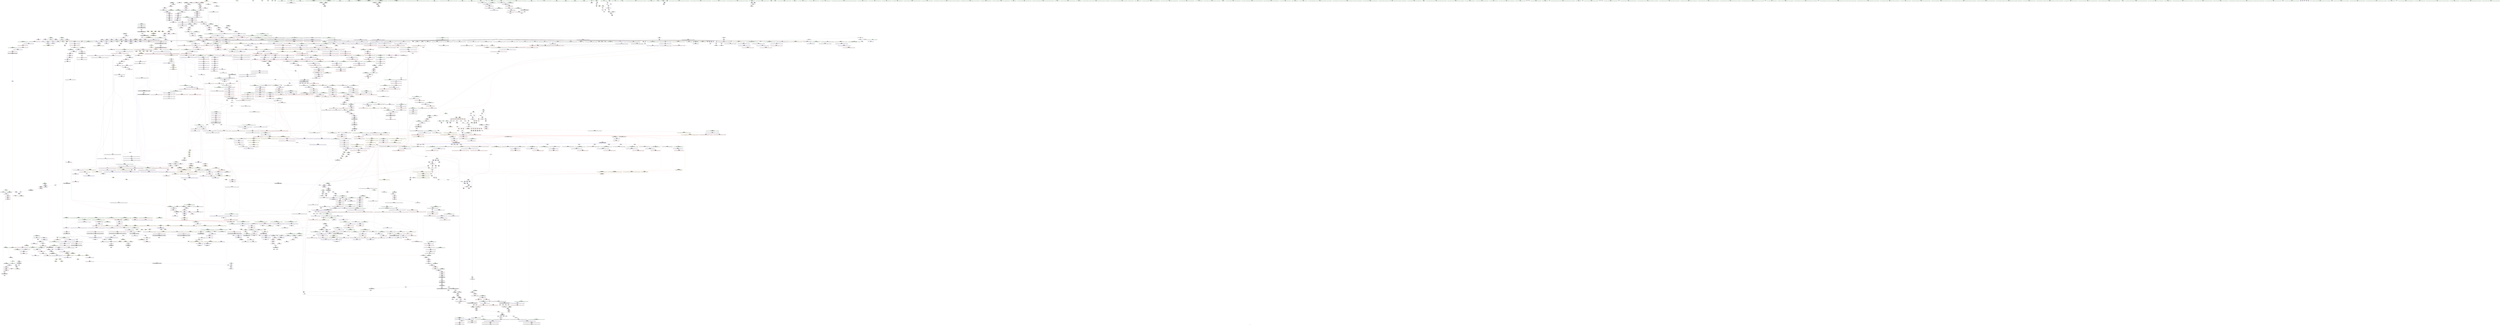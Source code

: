 digraph "SVFG" {
	label="SVFG";

	Node0x5591f35e25a0 [shape=record,color=grey,label="{NodeID: 0\nNullPtr|{|<s59>141}}"];
	Node0x5591f35e25a0 -> Node0x5591f3667ac0[style=solid];
	Node0x5591f35e25a0 -> Node0x5591f3667bc0[style=solid];
	Node0x5591f35e25a0 -> Node0x5591f3667c90[style=solid];
	Node0x5591f35e25a0 -> Node0x5591f3667d60[style=solid];
	Node0x5591f35e25a0 -> Node0x5591f3667e30[style=solid];
	Node0x5591f35e25a0 -> Node0x5591f3667f00[style=solid];
	Node0x5591f35e25a0 -> Node0x5591f3667fd0[style=solid];
	Node0x5591f35e25a0 -> Node0x5591f36680a0[style=solid];
	Node0x5591f35e25a0 -> Node0x5591f3668170[style=solid];
	Node0x5591f35e25a0 -> Node0x5591f3668240[style=solid];
	Node0x5591f35e25a0 -> Node0x5591f3668310[style=solid];
	Node0x5591f35e25a0 -> Node0x5591f36683e0[style=solid];
	Node0x5591f35e25a0 -> Node0x5591f36684b0[style=solid];
	Node0x5591f35e25a0 -> Node0x5591f3668580[style=solid];
	Node0x5591f35e25a0 -> Node0x5591f3668650[style=solid];
	Node0x5591f35e25a0 -> Node0x5591f3668720[style=solid];
	Node0x5591f35e25a0 -> Node0x5591f36687f0[style=solid];
	Node0x5591f35e25a0 -> Node0x5591f36688c0[style=solid];
	Node0x5591f35e25a0 -> Node0x5591f3668990[style=solid];
	Node0x5591f35e25a0 -> Node0x5591f3668a60[style=solid];
	Node0x5591f35e25a0 -> Node0x5591f3668b30[style=solid];
	Node0x5591f35e25a0 -> Node0x5591f3668c00[style=solid];
	Node0x5591f35e25a0 -> Node0x5591f3668cd0[style=solid];
	Node0x5591f35e25a0 -> Node0x5591f3668da0[style=solid];
	Node0x5591f35e25a0 -> Node0x5591f3668e70[style=solid];
	Node0x5591f35e25a0 -> Node0x5591f3668f40[style=solid];
	Node0x5591f35e25a0 -> Node0x5591f3669010[style=solid];
	Node0x5591f35e25a0 -> Node0x5591f36690e0[style=solid];
	Node0x5591f35e25a0 -> Node0x5591f36691b0[style=solid];
	Node0x5591f35e25a0 -> Node0x5591f3669280[style=solid];
	Node0x5591f35e25a0 -> Node0x5591f3669350[style=solid];
	Node0x5591f35e25a0 -> Node0x5591f3669420[style=solid];
	Node0x5591f35e25a0 -> Node0x5591f36694f0[style=solid];
	Node0x5591f35e25a0 -> Node0x5591f36695c0[style=solid];
	Node0x5591f35e25a0 -> Node0x5591f3669690[style=solid];
	Node0x5591f35e25a0 -> Node0x5591f3669760[style=solid];
	Node0x5591f35e25a0 -> Node0x5591f3669830[style=solid];
	Node0x5591f35e25a0 -> Node0x5591f3669900[style=solid];
	Node0x5591f35e25a0 -> Node0x5591f36699d0[style=solid];
	Node0x5591f35e25a0 -> Node0x5591f3669aa0[style=solid];
	Node0x5591f35e25a0 -> Node0x5591f3669b70[style=solid];
	Node0x5591f35e25a0 -> Node0x5591f3669c40[style=solid];
	Node0x5591f35e25a0 -> Node0x5591f3669d10[style=solid];
	Node0x5591f35e25a0 -> Node0x5591f3669de0[style=solid];
	Node0x5591f35e25a0 -> Node0x5591f3669eb0[style=solid];
	Node0x5591f35e25a0 -> Node0x5591f3669f80[style=solid];
	Node0x5591f35e25a0 -> Node0x5591f366a050[style=solid];
	Node0x5591f35e25a0 -> Node0x5591f366a120[style=solid];
	Node0x5591f35e25a0 -> Node0x5591f366a1f0[style=solid];
	Node0x5591f35e25a0 -> Node0x5591f36a70e0[style=solid];
	Node0x5591f35e25a0 -> Node0x5591f36aa6b0[style=solid];
	Node0x5591f35e25a0 -> Node0x5591f36ad5d0[style=solid];
	Node0x5591f35e25a0 -> Node0x5591f36e6ff0[style=solid];
	Node0x5591f35e25a0 -> Node0x5591f36e7470[style=solid];
	Node0x5591f35e25a0 -> Node0x5591f36e7a70[style=solid];
	Node0x5591f35e25a0 -> Node0x5591f36e84f0[style=solid];
	Node0x5591f35e25a0 -> Node0x5591f36e8670[style=solid];
	Node0x5591f35e25a0 -> Node0x5591f36e8970[style=solid];
	Node0x5591f35e25a0 -> Node0x5591f36e8af0[style=solid];
	Node0x5591f35e25a0:s59 -> Node0x5591f3817e10[style=solid,color=red];
	Node0x5591f3669d10 [shape=record,color=black,label="{NodeID: 443\n2426\<--3\n\<--dummyVal\n_ZNSt8_Rb_treeIiiSt9_IdentityIiESt4lessIiESaIiEE17_M_construct_nodeIJRKiEEEvPSt13_Rb_tree_nodeIiEDpOT_\n}"];
	Node0x5591f36791b0 [shape=record,color=red,label="{NodeID: 886\n349\<--341\nthis1\<--this.addr\n_ZNSt3setIiSt4lessIiESaIiEE6insertEOi\n}"];
	Node0x5591f36791b0 -> Node0x5591f36852f0[style=solid];
	Node0x5591f375e090 [shape=record,color=yellow,style=double,label="{NodeID: 2436\n34V_1 = ENCHI(MR_34V_0)\npts\{620001 \}\nFun[_ZNSt8_Rb_treeIiiSt9_IdentityIiESt4lessIiESaIiEE24_M_get_insert_unique_posERKi]|{<s0>86}}"];
	Node0x5591f375e090:s0 -> Node0x5591f375e850[style=dashed,color=red];
	Node0x5591f36af3e0 [shape=record,color=blue,label="{NodeID: 1329\n1488\<--1494\nfirst\<--\n_ZNSt4pairIPSt18_Rb_tree_node_baseS1_EC2IRPSt13_Rb_tree_nodeIiERS1_Lb1EEEOT_OT0_\n|{<s0>95|<s1>99}}"];
	Node0x5591f36af3e0:s0 -> Node0x5591f37509b0[style=dashed,color=blue];
	Node0x5591f36af3e0:s1 -> Node0x5591f37509b0[style=dashed,color=blue];
	Node0x5591f36622b0 [shape=record,color=green,label="{NodeID: 222\n1243\<--1244\n__t.addr\<--__t.addr_field_insensitive\n_ZNSt8_Rb_treeIiiSt9_IdentityIiESt4lessIiESaIiEE11_Alloc_nodeC2ERS5_\n}"];
	Node0x5591f36622b0 -> Node0x5591f369dd70[style=solid];
	Node0x5591f36622b0 -> Node0x5591f36ad910[style=solid];
	Node0x5591f36857d0 [shape=record,color=purple,label="{NodeID: 665\n414\<--413\n_M_node\<--this1\n_ZNKSt23_Rb_tree_const_iteratorIiEeqERKS0_\n}"];
	Node0x5591f36857d0 -> Node0x5591f3679830[style=solid];
	Node0x5591f3812960 [shape=record,color=black,label="{NodeID: 3322\n1939 = PHI(1437, )\n}"];
	Node0x5591f3741eb0 [shape=record,color=black,label="{NodeID: 2215\nMR_280V_3 = PHI(MR_280V_5, MR_280V_2, )\npts\{1971 \}\n}"];
	Node0x5591f3741eb0 -> Node0x5591f36a2eb0[style=dashed];
	Node0x5591f3741eb0 -> Node0x5591f36a2f80[style=dashed];
	Node0x5591f3741eb0 -> Node0x5591f36a3050[style=dashed];
	Node0x5591f3741eb0 -> Node0x5591f36a3120[style=dashed];
	Node0x5591f3741eb0 -> Node0x5591f36a31f0[style=dashed];
	Node0x5591f3741eb0 -> Node0x5591f36b2710[style=dashed];
	Node0x5591f3741eb0 -> Node0x5591f36b27e0[style=dashed];
	Node0x5591f36a3fc0 [shape=record,color=red,label="{NodeID: 1108\n2127\<--2126\n\<--_M_node\n_ZNSt23_Rb_tree_const_iteratorIiEppEv\n}"];
	Node0x5591f3602750 [shape=record,color=green,label="{NodeID: 1\n7\<--1\n__dso_handle\<--dummyObj\nGlob }"];
	Node0x5591f3669de0 [shape=record,color=black,label="{NodeID: 444\n2427\<--3\n\<--dummyVal\n_ZNSt8_Rb_treeIiiSt9_IdentityIiESt4lessIiESaIiEE17_M_construct_nodeIJRKiEEEvPSt13_Rb_tree_nodeIiEDpOT_\n}"];
	Node0x5591f3669de0 -> Node0x5591f36b4ee0[style=solid];
	Node0x5591f3679280 [shape=record,color=red,label="{NodeID: 887\n351\<--343\n\<--__x.addr\n_ZNSt3setIiSt4lessIiESaIiEE6insertEOi\n|{<s0>24}}"];
	Node0x5591f3679280:s0 -> Node0x5591f37f3320[style=solid,color=red];
	Node0x5591f375e170 [shape=record,color=yellow,style=double,label="{NodeID: 2437\n36V_1 = ENCHI(MR_36V_0)\npts\{620002 \}\nFun[_ZNSt8_Rb_treeIiiSt9_IdentityIiESt4lessIiESaIiEE24_M_get_insert_unique_posERKi]|{<s0>93}}"];
	Node0x5591f375e170:s0 -> Node0x5591f37666d0[style=dashed,color=red];
	Node0x5591f36af4b0 [shape=record,color=blue,label="{NodeID: 1330\n1496\<--1501\nsecond\<--\n_ZNSt4pairIPSt18_Rb_tree_node_baseS1_EC2IRPSt13_Rb_tree_nodeIiERS1_Lb1EEEOT_OT0_\n|{<s0>95|<s1>99}}"];
	Node0x5591f36af4b0:s0 -> Node0x5591f37509b0[style=dashed,color=blue];
	Node0x5591f36af4b0:s1 -> Node0x5591f37509b0[style=dashed,color=blue];
	Node0x5591f3662380 [shape=record,color=green,label="{NodeID: 223\n1258\<--1259\nretval\<--retval_field_insensitive\n_ZNSt8_Rb_treeIiiSt9_IdentityIiESt4lessIiESaIiEE10_M_insert_IiNS5_11_Alloc_nodeEEESt17_Rb_tree_iteratorIiEPSt18_Rb_tree_node_baseSB_OT_RT0_\n|{|<s1>108}}"];
	Node0x5591f3662380 -> Node0x5591f3688ca0[style=solid];
	Node0x5591f3662380:s1 -> Node0x5591f381ced0[style=solid,color=red];
	Node0x5591f36858a0 [shape=record,color=purple,label="{NodeID: 666\n417\<--416\n_M_node2\<--\n_ZNKSt23_Rb_tree_const_iteratorIiEeqERKS0_\n}"];
	Node0x5591f36858a0 -> Node0x5591f3679900[style=solid];
	Node0x5591f3812a70 [shape=record,color=black,label="{NodeID: 3323\n1947 = PHI(1518, )\n|{<s0>154}}"];
	Node0x5591f3812a70:s0 -> Node0x5591f381b0e0[style=solid,color=red];
	Node0x5591f37423b0 [shape=record,color=black,label="{NodeID: 2216\nMR_282V_3 = PHI(MR_282V_4, MR_282V_2, )\npts\{1973 \}\n}"];
	Node0x5591f37423b0 -> Node0x5591f36a32c0[style=dashed];
	Node0x5591f37423b0 -> Node0x5591f36b2640[style=dashed];
	Node0x5591f37423b0 -> Node0x5591f37423b0[style=dashed];
	Node0x5591f36a4090 [shape=record,color=red,label="{NodeID: 1109\n2146\<--2139\nthis1\<--this.addr\n_ZNSt8_Rb_treeIiiSt9_IdentityIiESt4lessIiESaIiEE12_M_erase_auxESt23_Rb_tree_const_iteratorIiE\n|{|<s2>172}}"];
	Node0x5591f36a4090 -> Node0x5591f36750b0[style=solid];
	Node0x5591f36a4090 -> Node0x5591f3675180[style=solid];
	Node0x5591f36a4090:s2 -> Node0x5591f381b7a0[style=solid,color=red];
	Node0x5591f362c570 [shape=record,color=green,label="{NodeID: 2\n8\<--1\n.str\<--dummyObj\nGlob }"];
	Node0x5591f3669eb0 [shape=record,color=black,label="{NodeID: 445\n2429\<--3\n\<--dummyVal\n_ZNSt8_Rb_treeIiiSt9_IdentityIiESt4lessIiESaIiEE17_M_construct_nodeIJRKiEEEvPSt13_Rb_tree_nodeIiEDpOT_\n}"];
	Node0x5591f3669eb0 -> Node0x5591f36b4fb0[style=solid];
	Node0x5591f3679350 [shape=record,color=red,label="{NodeID: 888\n371\<--370\n\<--\n_ZNSt3setIiSt4lessIiESaIiEE6insertEOi\n}"];
	Node0x5591f3679350 -> Node0x5591f367b690[style=solid];
	Node0x5591f375e250 [shape=record,color=yellow,style=double,label="{NodeID: 2438\n437V_1 = ENCHI(MR_437V_0)\npts\{11320000 \}\nFun[_ZNSt8_Rb_treeIiiSt9_IdentityIiESt4lessIiESaIiEE24_M_get_insert_unique_posERKi]|{<s0>92}}"];
	Node0x5591f375e250:s0 -> Node0x5591f36aea20[style=dashed,color=red];
	Node0x5591f36af580 [shape=record,color=blue,label="{NodeID: 1331\n1506\<--1505\nthis.addr\<--this\n_ZNSt17_Rb_tree_iteratorIiEmmEv\n}"];
	Node0x5591f36af580 -> Node0x5591f369fdf0[style=dashed];
	Node0x5591f3662450 [shape=record,color=green,label="{NodeID: 224\n1260\<--1261\nthis.addr\<--this.addr_field_insensitive\n_ZNSt8_Rb_treeIiiSt9_IdentityIiESt4lessIiESaIiEE10_M_insert_IiNS5_11_Alloc_nodeEEESt17_Rb_tree_iteratorIiEPSt18_Rb_tree_node_baseSB_OT_RT0_\n}"];
	Node0x5591f3662450 -> Node0x5591f369de40[style=solid];
	Node0x5591f3662450 -> Node0x5591f36adab0[style=solid];
	Node0x5591f3685970 [shape=record,color=purple,label="{NodeID: 667\n433\<--423\ncoerce.dive\<--retval\n_ZNKSt3setIiSt4lessIiESaIiEE3endEv\n}"];
	Node0x5591f3685970 -> Node0x5591f36a9330[style=solid];
	Node0x5591f3812be0 [shape=record,color=black,label="{NodeID: 3324\n1948 = PHI(1402, )\n}"];
	Node0x5591f36a4160 [shape=record,color=red,label="{NodeID: 1110\n2159\<--2141\n\<--__y\n_ZNSt8_Rb_treeIiiSt9_IdentityIiESt4lessIiESaIiEE12_M_erase_auxESt23_Rb_tree_const_iteratorIiE\n|{<s0>172}}"];
	Node0x5591f36a4160:s0 -> Node0x5591f381b8f0[style=solid,color=red];
	Node0x5591f362c600 [shape=record,color=green,label="{NodeID: 3\n10\<--1\n.str.1\<--dummyObj\nGlob }"];
	Node0x5591f3669f80 [shape=record,color=black,label="{NodeID: 446\n2436\<--3\nlpad.val\<--dummyVal\n_ZNSt8_Rb_treeIiiSt9_IdentityIiESt4lessIiESaIiEE17_M_construct_nodeIJRKiEEEvPSt13_Rb_tree_nodeIiEDpOT_\n}"];
	Node0x5591f3679420 [shape=record,color=red,label="{NodeID: 889\n390\<--382\nthis1\<--this.addr\n_ZNSt3setIiSt4lessIiESaIiEE4findERKi\n}"];
	Node0x5591f3679420 -> Node0x5591f3685700[style=solid];
	Node0x5591f36af650 [shape=record,color=blue,label="{NodeID: 1332\n1515\<--1512\n_M_node2\<--call\n_ZNSt17_Rb_tree_iteratorIiEmmEv\n|{<s0>96}}"];
	Node0x5591f36af650:s0 -> Node0x5591f37491b0[style=dashed,color=blue];
	Node0x5591f3662520 [shape=record,color=green,label="{NodeID: 225\n1262\<--1263\n__x.addr\<--__x.addr_field_insensitive\n_ZNSt8_Rb_treeIiiSt9_IdentityIiESt4lessIiESaIiEE10_M_insert_IiNS5_11_Alloc_nodeEEESt17_Rb_tree_iteratorIiEPSt18_Rb_tree_node_baseSB_OT_RT0_\n}"];
	Node0x5591f3662520 -> Node0x5591f369df10[style=solid];
	Node0x5591f3662520 -> Node0x5591f36adb80[style=solid];
	Node0x5591f3685a40 [shape=record,color=purple,label="{NodeID: 668\n435\<--423\ncoerce.dive2\<--retval\n_ZNKSt3setIiSt4lessIiESaIiEE3endEv\n}"];
	Node0x5591f3685a40 -> Node0x5591f3679aa0[style=solid];
	Node0x5591f3812cf0 [shape=record,color=black,label="{NodeID: 3325\n1950 = PHI(2012, )\n}"];
	Node0x5591f3812cf0 -> Node0x5591f36b2160[style=solid];
	Node0x5591f36a4230 [shape=record,color=red,label="{NodeID: 1111\n2148\<--2147\n\<--_M_node\n_ZNSt8_Rb_treeIiiSt9_IdentityIiESt4lessIiESaIiEE12_M_erase_auxESt23_Rb_tree_const_iteratorIiE\n}"];
	Node0x5591f362b4c0 [shape=record,color=green,label="{NodeID: 4\n12\<--1\n.str.2\<--dummyObj\nGlob }"];
	Node0x5591f366a050 [shape=record,color=black,label="{NodeID: 447\n2437\<--3\nlpad.val8\<--dummyVal\n_ZNSt8_Rb_treeIiiSt9_IdentityIiESt4lessIiESaIiEE17_M_construct_nodeIJRKiEEEvPSt13_Rb_tree_nodeIiEDpOT_\n}"];
	Node0x5591f36794f0 [shape=record,color=red,label="{NodeID: 890\n392\<--384\n\<--__x.addr\n_ZNSt3setIiSt4lessIiESaIiEE4findERKi\n|{<s0>27}}"];
	Node0x5591f36794f0:s0 -> Node0x5591f3815b80[style=solid,color=red];
	Node0x5591f375e410 [shape=record,color=yellow,style=double,label="{NodeID: 2440\n441V_1 = ENCHI(MR_441V_0)\npts\{11200000 11200001 \}\nFun[_ZNSt8_Rb_treeIiiSt9_IdentityIiESt4lessIiESaIiEE24_M_get_insert_unique_posERKi]|{<s0>95|<s1>95|<s2>99|<s3>99|<s4>100|<s5>100}}"];
	Node0x5591f375e410:s0 -> Node0x5591f36af3e0[style=dashed,color=red];
	Node0x5591f375e410:s1 -> Node0x5591f36af4b0[style=dashed,color=red];
	Node0x5591f375e410:s2 -> Node0x5591f36af3e0[style=dashed,color=red];
	Node0x5591f375e410:s3 -> Node0x5591f36af4b0[style=dashed,color=red];
	Node0x5591f375e410:s4 -> Node0x5591f36afa60[style=dashed,color=red];
	Node0x5591f375e410:s5 -> Node0x5591f36afb30[style=dashed,color=red];
	Node0x5591f36af720 [shape=record,color=blue,label="{NodeID: 1333\n1520\<--1519\n__x.addr\<--__x\n_ZNSt8_Rb_treeIiiSt9_IdentityIiESt4lessIiESaIiEE6_S_keyEPKSt18_Rb_tree_node_base\n}"];
	Node0x5591f36af720 -> Node0x5591f369ff90[style=dashed];
	Node0x5591f36625f0 [shape=record,color=green,label="{NodeID: 226\n1264\<--1265\n__p.addr\<--__p.addr_field_insensitive\n_ZNSt8_Rb_treeIiiSt9_IdentityIiESt4lessIiESaIiEE10_M_insert_IiNS5_11_Alloc_nodeEEESt17_Rb_tree_iteratorIiEPSt18_Rb_tree_node_baseSB_OT_RT0_\n}"];
	Node0x5591f36625f0 -> Node0x5591f369dfe0[style=solid];
	Node0x5591f36625f0 -> Node0x5591f369e0b0[style=solid];
	Node0x5591f36625f0 -> Node0x5591f369e180[style=solid];
	Node0x5591f36625f0 -> Node0x5591f36adc50[style=solid];
	Node0x5591f3685b10 [shape=record,color=purple,label="{NodeID: 669\n429\<--428\n_M_t\<--this1\n_ZNKSt3setIiSt4lessIiESaIiEE3endEv\n|{<s0>29}}"];
	Node0x5591f3685b10:s0 -> Node0x5591f3815ec0[style=solid,color=red];
	Node0x5591f3812e60 [shape=record,color=black,label="{NodeID: 3326\n1989 = PHI(1422, )\n|{<s0>158}}"];
	Node0x5591f3812e60:s0 -> Node0x5591f381ae60[style=solid,color=red];
	Node0x5591f36a4300 [shape=record,color=red,label="{NodeID: 1112\n2166\<--2165\n\<--_M_node_count\n_ZNSt8_Rb_treeIiiSt9_IdentityIiESt4lessIiESaIiEE12_M_erase_auxESt23_Rb_tree_const_iteratorIiE\n}"];
	Node0x5591f36a4300 -> Node0x5591f36e6870[style=solid];
	Node0x5591f362b550 [shape=record,color=green,label="{NodeID: 5\n14\<--1\n.str.3\<--dummyObj\nGlob }"];
	Node0x5591f366a120 [shape=record,color=black,label="{NodeID: 448\n2439\<--3\n\<--dummyVal\n_ZNSt8_Rb_treeIiiSt9_IdentityIiESt4lessIiESaIiEE17_M_construct_nodeIJRKiEEEvPSt13_Rb_tree_nodeIiEDpOT_\n}"];
	Node0x5591f36795c0 [shape=record,color=red,label="{NodeID: 891\n402\<--401\n\<--coerce.dive2\n_ZNSt3setIiSt4lessIiESaIiEE4findERKi\n}"];
	Node0x5591f36795c0 -> Node0x5591f367b760[style=solid];
	Node0x5591f375e4f0 [shape=record,color=yellow,style=double,label="{NodeID: 2441\n443V_1 = ENCHI(MR_443V_0)\npts\{64 72 620004 17990004 \}\nFun[_ZNSt8_Rb_treeIiiSt9_IdentityIiESt4lessIiESaIiEE24_M_get_insert_unique_posERKi]|{<s0>89|<s1>98}}"];
	Node0x5591f375e4f0:s0 -> Node0x5591f37635c0[style=dashed,color=red];
	Node0x5591f375e4f0:s1 -> Node0x5591f37635c0[style=dashed,color=red];
	Node0x5591f36af7f0 [shape=record,color=blue,label="{NodeID: 1334\n1535\<--1532\nthis.addr\<--this\n_ZNSt4pairIPSt18_Rb_tree_node_baseS1_EC2IRS1_Lb1EEEOT_RKS1_\n}"];
	Node0x5591f36af7f0 -> Node0x5591f36a0060[style=dashed];
	Node0x5591f36626c0 [shape=record,color=green,label="{NodeID: 227\n1266\<--1267\n__v.addr\<--__v.addr_field_insensitive\n_ZNSt8_Rb_treeIiiSt9_IdentityIiESt4lessIiESaIiEE10_M_insert_IiNS5_11_Alloc_nodeEEESt17_Rb_tree_iteratorIiEPSt18_Rb_tree_node_baseSB_OT_RT0_\n}"];
	Node0x5591f36626c0 -> Node0x5591f369e250[style=solid];
	Node0x5591f36626c0 -> Node0x5591f369e320[style=solid];
	Node0x5591f36626c0 -> Node0x5591f36add20[style=solid];
	Node0x5591f3685be0 [shape=record,color=purple,label="{NodeID: 670\n450\<--440\ncoerce.dive\<--retval\n_ZNKSt3setIiSt4lessIiESaIiEE5beginEv\n}"];
	Node0x5591f3685be0 -> Node0x5591f36a94d0[style=solid];
	Node0x5591f3812fa0 [shape=record,color=black,label="{NodeID: 3327\n1991 = PHI(1402, )\n}"];
	Node0x5591f36a43d0 [shape=record,color=red,label="{NodeID: 1113\n2178\<--2175\nthis1\<--this.addr\n_ZNKSt23_Rb_tree_const_iteratorIiE13_M_const_castEv\n}"];
	Node0x5591f36a43d0 -> Node0x5591f3675660[style=solid];
	Node0x5591f362b5e0 [shape=record,color=green,label="{NodeID: 6\n16\<--1\n.str.4\<--dummyObj\nGlob }"];
	Node0x5591f366a1f0 [shape=record,color=black,label="{NodeID: 449\n2440\<--3\n\<--dummyVal\n_ZNSt8_Rb_treeIiiSt9_IdentityIiESt4lessIiESaIiEE17_M_construct_nodeIJRKiEEEvPSt13_Rb_tree_nodeIiEDpOT_\n|{<s0>203}}"];
	Node0x5591f366a1f0:s0 -> Node0x5591f3814180[style=solid,color=red];
	Node0x5591f3679690 [shape=record,color=red,label="{NodeID: 892\n413\<--407\nthis1\<--this.addr\n_ZNKSt23_Rb_tree_const_iteratorIiEeqERKS0_\n}"];
	Node0x5591f3679690 -> Node0x5591f36857d0[style=solid];
	Node0x5591f36af8c0 [shape=record,color=blue,label="{NodeID: 1335\n1537\<--1533\n__x.addr\<--__x\n_ZNSt4pairIPSt18_Rb_tree_node_baseS1_EC2IRS1_Lb1EEEOT_RKS1_\n}"];
	Node0x5591f36af8c0 -> Node0x5591f36a0130[style=dashed];
	Node0x5591f366ac50 [shape=record,color=green,label="{NodeID: 228\n1268\<--1269\n__node_gen.addr\<--__node_gen.addr_field_insensitive\n_ZNSt8_Rb_treeIiiSt9_IdentityIiESt4lessIiESaIiEE10_M_insert_IiNS5_11_Alloc_nodeEEESt17_Rb_tree_iteratorIiEPSt18_Rb_tree_node_baseSB_OT_RT0_\n}"];
	Node0x5591f366ac50 -> Node0x5591f369e3f0[style=solid];
	Node0x5591f366ac50 -> Node0x5591f36addf0[style=solid];
	Node0x5591f3685cb0 [shape=record,color=purple,label="{NodeID: 671\n452\<--440\ncoerce.dive2\<--retval\n_ZNKSt3setIiSt4lessIiESaIiEE5beginEv\n}"];
	Node0x5591f3685cb0 -> Node0x5591f3679c40[style=solid];
	Node0x5591f3813070 [shape=record,color=black,label="{NodeID: 3328\n2308 = PHI(2344, )\n}"];
	Node0x5591f3813070 -> Node0x5591f36b41e0[style=solid];
	Node0x5591f36a44a0 [shape=record,color=red,label="{NodeID: 1114\n2180\<--2179\n\<--_M_node\n_ZNKSt23_Rb_tree_const_iteratorIiE13_M_const_castEv\n|{<s0>173}}"];
	Node0x5591f36a44a0:s0 -> Node0x5591f381d690[style=solid,color=red];
	Node0x5591f362b670 [shape=record,color=green,label="{NodeID: 7\n19\<--1\n\<--dummyObj\nCan only get source location for instruction, argument, global var or function.}"];
	Node0x5591f366a2c0 [shape=record,color=black,label="{NodeID: 450\n31\<--32\n\<--_ZNSt8ios_base4InitD1Ev\nCan only get source location for instruction, argument, global var or function.}"];
	Node0x5591f3679760 [shape=record,color=red,label="{NodeID: 893\n416\<--409\n\<--__x.addr\n_ZNKSt23_Rb_tree_const_iteratorIiEeqERKS0_\n}"];
	Node0x5591f3679760 -> Node0x5591f36858a0[style=solid];
	Node0x5591f36af990 [shape=record,color=blue,label="{NodeID: 1336\n1539\<--1534\n__y.addr\<--__y\n_ZNSt4pairIPSt18_Rb_tree_node_baseS1_EC2IRS1_Lb1EEEOT_RKS1_\n}"];
	Node0x5591f36af990 -> Node0x5591f36a0200[style=dashed];
	Node0x5591f366ad20 [shape=record,color=green,label="{NodeID: 229\n1270\<--1271\n__insert_left\<--__insert_left_field_insensitive\n_ZNSt8_Rb_treeIiiSt9_IdentityIiESt4lessIiESaIiEE10_M_insert_IiNS5_11_Alloc_nodeEEESt17_Rb_tree_iteratorIiEPSt18_Rb_tree_node_baseSB_OT_RT0_\n}"];
	Node0x5591f366ad20 -> Node0x5591f369e4c0[style=solid];
	Node0x5591f366ad20 -> Node0x5591f36adec0[style=solid];
	Node0x5591f3685d80 [shape=record,color=purple,label="{NodeID: 672\n446\<--445\n_M_t\<--this1\n_ZNKSt3setIiSt4lessIiESaIiEE5beginEv\n|{<s0>30}}"];
	Node0x5591f3685d80:s0 -> Node0x5591f381ccb0[style=solid,color=red];
	Node0x5591f3813140 [shape=record,color=black,label="{NodeID: 3329\n2357 = PHI(2337, )\n|{<s0>191}}"];
	Node0x5591f3813140:s0 -> Node0x5591f3816130[style=solid,color=red];
	Node0x5591f37441b0 [shape=record,color=black,label="{NodeID: 2222\nMR_34V_6 = PHI(MR_34V_4, MR_34V_4, MR_34V_4, MR_34V_3, MR_34V_4, MR_34V_5, MR_34V_4, )\npts\{620001 \}\n|{<s0>12}}"];
	Node0x5591f37441b0:s0 -> Node0x5591f37679a0[style=dashed,color=red];
	Node0x5591f36a4570 [shape=record,color=red,label="{NodeID: 1115\n2183\<--2182\n\<--coerce.dive\n_ZNKSt23_Rb_tree_const_iteratorIiE13_M_const_castEv\n}"];
	Node0x5591f36a4570 -> Node0x5591f3682d30[style=solid];
	Node0x5591f362beb0 [shape=record,color=green,label="{NodeID: 8\n117\<--1\n\<--dummyObj\nCan only get source location for instruction, argument, global var or function.}"];
	Node0x5591f366a3c0 [shape=record,color=black,label="{NodeID: 451\n157\<--69\n\<--coerce\n_Z5scasei\n}"];
	Node0x5591f366a3c0 -> Node0x5591f3684d40[style=solid];
	Node0x5591f366a3c0 -> Node0x5591f3684e10[style=solid];
	Node0x5591f3679830 [shape=record,color=red,label="{NodeID: 894\n415\<--414\n\<--_M_node\n_ZNKSt23_Rb_tree_const_iteratorIiEeqERKS0_\n}"];
	Node0x5591f3679830 -> Node0x5591f36e8370[style=solid];
	Node0x5591f375e850 [shape=record,color=yellow,style=double,label="{NodeID: 2444\n34V_1 = ENCHI(MR_34V_0)\npts\{620001 \}\nFun[_ZNSt8_Rb_treeIiiSt9_IdentityIiESt4lessIiESaIiEE8_M_beginEv]}"];
	Node0x5591f375e850 -> Node0x5591f369af20[style=dashed];
	Node0x5591f36afa60 [shape=record,color=blue,label="{NodeID: 1337\n1546\<--1549\nfirst\<--\n_ZNSt4pairIPSt18_Rb_tree_node_baseS1_EC2IRS1_Lb1EEEOT_RKS1_\n|{<s0>100}}"];
	Node0x5591f36afa60:s0 -> Node0x5591f37509b0[style=dashed,color=blue];
	Node0x5591f366adf0 [shape=record,color=green,label="{NodeID: 230\n1272\<--1273\nref.tmp\<--ref.tmp_field_insensitive\n_ZNSt8_Rb_treeIiiSt9_IdentityIiESt4lessIiESaIiEE10_M_insert_IiNS5_11_Alloc_nodeEEESt17_Rb_tree_iteratorIiEPSt18_Rb_tree_node_baseSB_OT_RT0_\n|{<s0>102}}"];
	Node0x5591f366adf0:s0 -> Node0x5591f3816a40[style=solid,color=red];
	Node0x5591f3685e50 [shape=record,color=purple,label="{NodeID: 673\n461\<--460\n_M_node\<--this1\n_ZNKSt23_Rb_tree_const_iteratorIiEdeEv\n}"];
	Node0x5591f3685e50 -> Node0x5591f3679de0[style=solid];
	Node0x5591f3813210 [shape=record,color=black,label="{NodeID: 3330\n2358 = PHI(2362, )\n}"];
	Node0x5591f3813210 -> Node0x5591f3683960[style=solid];
	Node0x5591f36a4640 [shape=record,color=red,label="{NodeID: 1116\n2215\<--2195\nthis1\<--this.addr\n_ZNSt8_Rb_treeIiiSt9_IdentityIiESt4lessIiESaIiEE16_M_insert_uniqueIRKiEESt4pairISt17_Rb_tree_iteratorIiEbEOT_\n|{<s0>175|<s1>176|<s2>178}}"];
	Node0x5591f36a4640:s0 -> Node0x5591f38175a0[style=solid,color=red];
	Node0x5591f36a4640:s1 -> Node0x5591f38190d0[style=solid,color=red];
	Node0x5591f36a4640:s2 -> Node0x5591f381eb70[style=solid,color=red];
	Node0x5591f362bf40 [shape=record,color=green,label="{NodeID: 9\n122\<--1\n\<--dummyObj\nCan only get source location for instruction, argument, global var or function.}"];
	Node0x5591f366a490 [shape=record,color=black,label="{NodeID: 452\n267\<--85\n\<--coerce63\n_Z5scasei\n}"];
	Node0x5591f366a490 -> Node0x5591f3684ee0[style=solid];
	Node0x5591f366a490 -> Node0x5591f3684fb0[style=solid];
	Node0x5591f3679900 [shape=record,color=red,label="{NodeID: 895\n418\<--417\n\<--_M_node2\n_ZNKSt23_Rb_tree_const_iteratorIiEeqERKS0_\n}"];
	Node0x5591f3679900 -> Node0x5591f36e8370[style=solid];
	Node0x5591f36afb30 [shape=record,color=blue,label="{NodeID: 1338\n1551\<--1553\nsecond\<--\n_ZNSt4pairIPSt18_Rb_tree_node_baseS1_EC2IRS1_Lb1EEEOT_RKS1_\n|{<s0>100}}"];
	Node0x5591f36afb30:s0 -> Node0x5591f37509b0[style=dashed,color=blue];
	Node0x5591f366aec0 [shape=record,color=green,label="{NodeID: 231\n1274\<--1275\n__z\<--__z_field_insensitive\n_ZNSt8_Rb_treeIiiSt9_IdentityIiESt4lessIiESaIiEE10_M_insert_IiNS5_11_Alloc_nodeEEESt17_Rb_tree_iteratorIiEPSt18_Rb_tree_node_baseSB_OT_RT0_\n}"];
	Node0x5591f366aec0 -> Node0x5591f369e590[style=solid];
	Node0x5591f366aec0 -> Node0x5591f369e660[style=solid];
	Node0x5591f366aec0 -> Node0x5591f36adf90[style=solid];
	Node0x5591f3685f20 [shape=record,color=purple,label="{NodeID: 674\n507\<--477\ncoerce.dive4\<--retval\n_ZNSt3setIiSt4lessIiESaIiEE5eraseB5cxx11ESt23_Rb_tree_const_iteratorIiE\n}"];
	Node0x5591f3685f20 -> Node0x5591f367a050[style=solid];
	Node0x5591f38132e0 [shape=record,color=black,label="{NodeID: 3331\n2374 = PHI(1679, )\n}"];
	Node0x5591f38132e0 -> Node0x5591f36b4a00[style=solid];
	Node0x5591f36a4710 [shape=record,color=red,label="{NodeID: 1117\n2216\<--2197\n\<--__v.addr\n_ZNSt8_Rb_treeIiiSt9_IdentityIiESt4lessIiESaIiEE16_M_insert_uniqueIRKiEESt4pairISt17_Rb_tree_iteratorIiEbEOT_\n|{<s0>174}}"];
	Node0x5591f36a4710:s0 -> Node0x5591f3818740[style=solid,color=red];
	Node0x5591f362c010 [shape=record,color=green,label="{NodeID: 10\n135\<--1\n\<--dummyObj\nCan only get source location for instruction, argument, global var or function.}"];
	Node0x5591f366a560 [shape=record,color=black,label="{NodeID: 453\n102\<--101\n\<--\n_Z5scasei\n}"];
	Node0x5591f366a560 -> Node0x5591f36a7380[style=solid];
	Node0x5591f36799d0 [shape=record,color=red,label="{NodeID: 896\n428\<--425\nthis1\<--this.addr\n_ZNKSt3setIiSt4lessIiESaIiEE3endEv\n}"];
	Node0x5591f36799d0 -> Node0x5591f3685b10[style=solid];
	Node0x5591f36afc00 [shape=record,color=blue,label="{NodeID: 1339\n1559\<--1557\nthis.addr\<--this\n_ZNKSt9_IdentityIiEclERKi\n}"];
	Node0x5591f36afc00 -> Node0x5591f36a0470[style=dashed];
	Node0x5591f366af90 [shape=record,color=green,label="{NodeID: 232\n1306\<--1307\n_ZNKSt8_Rb_treeIiiSt9_IdentityIiESt4lessIiESaIiEE11_Alloc_nodeclIiEEPSt13_Rb_tree_nodeIiEOT_\<--_ZNKSt8_Rb_treeIiiSt9_IdentityIiESt4lessIiESaIiEE11_Alloc_nodeclIiEEPSt13_Rb_tree_nodeIiEOT__field_insensitive\n}"];
	Node0x5591f3685ff0 [shape=record,color=purple,label="{NodeID: 675\n487\<--479\ncoerce.dive\<--__position\n_ZNSt3setIiSt4lessIiESaIiEE5eraseB5cxx11ESt23_Rb_tree_const_iteratorIiE\n}"];
	Node0x5591f3685ff0 -> Node0x5591f36a9670[style=solid];
	Node0x5591f38133b0 [shape=record,color=black,label="{NodeID: 3332\n2378 = PHI(2337, )\n|{<s0>194}}"];
	Node0x5591f38133b0:s0 -> Node0x5591f38140b0[style=solid,color=red];
	Node0x5591f36a47e0 [shape=record,color=red,label="{NodeID: 1118\n2235\<--2197\n\<--__v.addr\n_ZNSt8_Rb_treeIiiSt9_IdentityIiESt4lessIiESaIiEE16_M_insert_uniqueIRKiEESt4pairISt17_Rb_tree_iteratorIiEbEOT_\n|{<s0>177}}"];
	Node0x5591f36a47e0:s0 -> Node0x5591f381ff10[style=solid,color=red];
	Node0x5591f362c0e0 [shape=record,color=green,label="{NodeID: 11\n147\<--1\n\<--dummyObj\nCan only get source location for instruction, argument, global var or function.}"];
	Node0x5591f366a630 [shape=record,color=black,label="{NodeID: 454\n112\<--111\n\<--\n_Z5scasei\n}"];
	Node0x5591f366a630 -> Node0x5591f36a7450[style=solid];
	Node0x5591f3679aa0 [shape=record,color=red,label="{NodeID: 897\n436\<--435\n\<--coerce.dive2\n_ZNKSt3setIiSt4lessIiESaIiEE3endEv\n}"];
	Node0x5591f3679aa0 -> Node0x5591f367b900[style=solid];
	Node0x5591f36afcd0 [shape=record,color=blue,label="{NodeID: 1340\n1561\<--1558\n__x.addr\<--__x\n_ZNKSt9_IdentityIiEclERKi\n}"];
	Node0x5591f36afcd0 -> Node0x5591f36a0540[style=dashed];
	Node0x5591f366b090 [shape=record,color=green,label="{NodeID: 233\n1320\<--1321\n_ZSt29_Rb_tree_insert_and_rebalancebPSt18_Rb_tree_node_baseS0_RS_\<--_ZSt29_Rb_tree_insert_and_rebalancebPSt18_Rb_tree_node_baseS0_RS__field_insensitive\n}"];
	Node0x5591f36860c0 [shape=record,color=purple,label="{NodeID: 676\n504\<--483\ncoerce.dive3\<--ref.tmp\n_ZNSt3setIiSt4lessIiESaIiEE5eraseB5cxx11ESt23_Rb_tree_const_iteratorIiE\n}"];
	Node0x5591f36860c0 -> Node0x5591f36a98e0[style=solid];
	Node0x5591f3813480 [shape=record,color=black,label="{NodeID: 3333\n2405 = PHI(888, )\n|{<s0>198}}"];
	Node0x5591f3813480:s0 -> Node0x5591f3818030[style=solid,color=red];
	Node0x5591f36a48b0 [shape=record,color=red,label="{NodeID: 1119\n2227\<--2226\n\<--second\n_ZNSt8_Rb_treeIiiSt9_IdentityIiESt4lessIiESaIiEE16_M_insert_uniqueIRKiEESt4pairISt17_Rb_tree_iteratorIiEbEOT_\n}"];
	Node0x5591f36a48b0 -> Node0x5591f36e6ff0[style=solid];
	Node0x5591f362c1e0 [shape=record,color=green,label="{NodeID: 12\n495\<--1\n\<--dummyObj\nCan only get source location for instruction, argument, global var or function.}"];
	Node0x5591f366a700 [shape=record,color=black,label="{NodeID: 455\n126\<--125\nidxprom\<--\n_Z5scasei\n}"];
	Node0x5591f3679b70 [shape=record,color=red,label="{NodeID: 898\n445\<--442\nthis1\<--this.addr\n_ZNKSt3setIiSt4lessIiESaIiEE5beginEv\n}"];
	Node0x5591f3679b70 -> Node0x5591f3685d80[style=solid];
	Node0x5591f36afda0 [shape=record,color=blue,label="{NodeID: 1341\n1570\<--1569\n__x.addr\<--__x\n_ZNSt8_Rb_treeIiiSt9_IdentityIiESt4lessIiESaIiEE8_S_valueEPKSt13_Rb_tree_nodeIiE\n}"];
	Node0x5591f36afda0 -> Node0x5591f36a0610[style=dashed];
	Node0x5591f366b190 [shape=record,color=green,label="{NodeID: 234\n1338\<--1339\n__t.addr\<--__t.addr_field_insensitive\n_ZSt7forwardIiEOT_RNSt16remove_referenceIS0_E4typeE\n}"];
	Node0x5591f366b190 -> Node0x5591f369e8d0[style=solid];
	Node0x5591f366b190 -> Node0x5591f36ae3a0[style=solid];
	Node0x5591f3686190 [shape=record,color=purple,label="{NodeID: 677\n499\<--485\ncoerce.dive2\<--agg.tmp\n_ZNSt3setIiSt4lessIiESaIiEE5eraseB5cxx11ESt23_Rb_tree_const_iteratorIiE\n}"];
	Node0x5591f3686190 -> Node0x5591f3679f80[style=solid];
	Node0x5591f3813550 [shape=record,color=black,label="{NodeID: 3334\n2407 = PHI(897, )\n|{<s0>198}}"];
	Node0x5591f3813550:s0 -> Node0x5591f3818140[style=solid,color=red];
	Node0x5591f36a4980 [shape=record,color=red,label="{NodeID: 1120\n2232\<--2231\n\<--first\n_ZNSt8_Rb_treeIiiSt9_IdentityIiESt4lessIiESaIiEE16_M_insert_uniqueIRKiEESt4pairISt17_Rb_tree_iteratorIiEbEOT_\n|{<s0>178}}"];
	Node0x5591f36a4980:s0 -> Node0x5591f381ec80[style=solid,color=red];
	Node0x5591f362c2e0 [shape=record,color=green,label="{NodeID: 13\n496\<--1\n\<--dummyObj\nCan only get source location for instruction, argument, global var or function.}"];
	Node0x5591f366a7d0 [shape=record,color=black,label="{NodeID: 456\n131\<--130\nidxprom5\<--\n_Z5scasei\n}"];
	Node0x5591f3679c40 [shape=record,color=red,label="{NodeID: 899\n453\<--452\n\<--coerce.dive2\n_ZNKSt3setIiSt4lessIiESaIiEE5beginEv\n}"];
	Node0x5591f3679c40 -> Node0x5591f367b9d0[style=solid];
	Node0x5591f36afe70 [shape=record,color=blue,label="{NodeID: 1342\n1578\<--1577\nthis.addr\<--this\n_ZNKSt13_Rb_tree_nodeIiE9_M_valptrEv\n}"];
	Node0x5591f36afe70 -> Node0x5591f36a06e0[style=dashed];
	Node0x5591f366b260 [shape=record,color=green,label="{NodeID: 235\n1347\<--1348\nthis.addr\<--this.addr_field_insensitive\n_ZNSt4pairISt17_Rb_tree_iteratorIiEbEC2IS1_bLb1EEEOT_OT0_\n}"];
	Node0x5591f366b260 -> Node0x5591f369e9a0[style=solid];
	Node0x5591f366b260 -> Node0x5591f36ae470[style=solid];
	Node0x5591f3686260 [shape=record,color=purple,label="{NodeID: 678\n491\<--490\n_M_t\<--this1\n_ZNSt3setIiSt4lessIiESaIiEE5eraseB5cxx11ESt23_Rb_tree_const_iteratorIiE\n|{<s0>34}}"];
	Node0x5591f3686260:s0 -> Node0x5591f381bc60[style=solid,color=red];
	Node0x5591f3813620 [shape=record,color=black,label="{NodeID: 3335\n2409 = PHI(2337, )\n|{<s0>198}}"];
	Node0x5591f3813620:s0 -> Node0x5591f3818250[style=solid,color=red];
	Node0x5591f36a4a50 [shape=record,color=red,label="{NodeID: 1121\n2234\<--2233\n\<--second4\n_ZNSt8_Rb_treeIiiSt9_IdentityIiESt4lessIiESaIiEE16_M_insert_uniqueIRKiEESt4pairISt17_Rb_tree_iteratorIiEbEOT_\n|{<s0>178}}"];
	Node0x5591f36a4a50:s0 -> Node0x5591f381ed90[style=solid,color=red];
	Node0x5591f362c3e0 [shape=record,color=green,label="{NodeID: 14\n678\<--1\n\<--dummyObj\nCan only get source location for instruction, argument, global var or function.}"];
	Node0x5591f366a8a0 [shape=record,color=black,label="{NodeID: 457\n144\<--143\nidxprom8\<--sub7\n_Z5scasei\n}"];
	Node0x5591f3679d10 [shape=record,color=red,label="{NodeID: 900\n460\<--457\nthis1\<--this.addr\n_ZNKSt23_Rb_tree_const_iteratorIiEdeEv\n}"];
	Node0x5591f3679d10 -> Node0x5591f3685e50[style=solid];
	Node0x5591f36aff40 [shape=record,color=blue,label="{NodeID: 1343\n1589\<--1588\nthis.addr\<--this\n_ZNK9__gnu_cxx16__aligned_membufIiE6_M_ptrEv\n}"];
	Node0x5591f36aff40 -> Node0x5591f36a07b0[style=dashed];
	Node0x5591f366b330 [shape=record,color=green,label="{NodeID: 236\n1349\<--1350\n__x.addr\<--__x.addr_field_insensitive\n_ZNSt4pairISt17_Rb_tree_iteratorIiEbEC2IS1_bLb1EEEOT_OT0_\n}"];
	Node0x5591f366b330 -> Node0x5591f369ea70[style=solid];
	Node0x5591f366b330 -> Node0x5591f36ae540[style=solid];
	Node0x5591f3686330 [shape=record,color=purple,label="{NodeID: 679\n2496\<--492\noffset_0\<--\n}"];
	Node0x5591f3686330 -> Node0x5591f36a9810[style=solid];
	Node0x5591f38136f0 [shape=record,color=black,label="{NodeID: 3336\n2421 = PHI()\n}"];
	Node0x5591f36a4b20 [shape=record,color=red,label="{NodeID: 1122\n2248\<--2247\n\<--first9\n_ZNSt8_Rb_treeIiiSt9_IdentityIiESt4lessIiESaIiEE16_M_insert_uniqueIRKiEESt4pairISt17_Rb_tree_iteratorIiEbEOT_\n|{<s0>180}}"];
	Node0x5591f36a4b20:s0 -> Node0x5591f381d690[style=solid,color=red];
	Node0x5591f365aef0 [shape=record,color=green,label="{NodeID: 15\n864\<--1\n\<--dummyObj\nCan only get source location for instruction, argument, global var or function.|{<s0>67|<s1>131}}"];
	Node0x5591f365aef0:s0 -> Node0x5591f381c760[style=solid,color=red];
	Node0x5591f365aef0:s1 -> Node0x5591f3813d70[style=solid,color=red];
	Node0x5591f366a970 [shape=record,color=black,label="{NodeID: 458\n173\<--172\nidxprom19\<--\n_Z5scasei\n}"];
	Node0x5591f3679de0 [shape=record,color=red,label="{NodeID: 901\n462\<--461\n\<--_M_node\n_ZNKSt23_Rb_tree_const_iteratorIiEdeEv\n}"];
	Node0x5591f3679de0 -> Node0x5591f367baa0[style=solid];
	Node0x5591f375ef00 [shape=record,color=yellow,style=double,label="{NodeID: 2451\n60V_1 = ENCHI(MR_60V_0)\npts\{17990004 \}\nFun[_ZNSt16allocator_traitsISaISt13_Rb_tree_nodeIiEEE9constructIiJRKiEEEvRS2_PT_DpOT0_]|{<s0>205}}"];
	Node0x5591f375ef00:s0 -> Node0x5591f36b5560[style=dashed,color=red];
	Node0x5591f36b0010 [shape=record,color=blue,label="{NodeID: 1344\n1600\<--1599\nthis.addr\<--this\n_ZNK9__gnu_cxx16__aligned_membufIiE7_M_addrEv\n}"];
	Node0x5591f36b0010 -> Node0x5591f36a0880[style=dashed];
	Node0x5591f366b400 [shape=record,color=green,label="{NodeID: 237\n1351\<--1352\n__y.addr\<--__y.addr_field_insensitive\n_ZNSt4pairISt17_Rb_tree_iteratorIiEbEC2IS1_bLb1EEEOT_OT0_\n}"];
	Node0x5591f366b400 -> Node0x5591f369eb40[style=solid];
	Node0x5591f366b400 -> Node0x5591f36ae610[style=solid];
	Node0x5591f3686400 [shape=record,color=purple,label="{NodeID: 680\n2497\<--493\noffset_0\<--\n}"];
	Node0x5591f3686400 -> Node0x5591f36a6ad0[style=solid];
	Node0x5591f38137c0 [shape=record,color=black,label="{NodeID: 3337\n2462 = PHI(2337, )\n|{<s0>205}}"];
	Node0x5591f38137c0:s0 -> Node0x5591f381a340[style=solid,color=red];
	Node0x5591f36a4bf0 [shape=record,color=red,label="{NodeID: 1123\n2254\<--2253\n\<--\n_ZNSt8_Rb_treeIiiSt9_IdentityIiESt4lessIiESaIiEE16_M_insert_uniqueIRKiEESt4pairISt17_Rb_tree_iteratorIiEbEOT_\n}"];
	Node0x5591f36a4bf0 -> Node0x5591f3682fa0[style=solid];
	Node0x5591f365af80 [shape=record,color=green,label="{NodeID: 16\n1061\<--1\n\<--dummyObj\nCan only get source location for instruction, argument, global var or function.}"];
	Node0x5591f366aa40 [shape=record,color=black,label="{NodeID: 459\n210\<--209\nidxprom31\<--\n_Z5scasei\n}"];
	Node0x5591f3679eb0 [shape=record,color=red,label="{NodeID: 902\n490\<--481\nthis1\<--this.addr\n_ZNSt3setIiSt4lessIiESaIiEE5eraseB5cxx11ESt23_Rb_tree_const_iteratorIiE\n}"];
	Node0x5591f3679eb0 -> Node0x5591f3686260[style=solid];
	Node0x5591f375efe0 [shape=record,color=yellow,style=double,label="{NodeID: 2452\n20V_1 = ENCHI(MR_20V_0)\npts\{72 \}\nFun[_ZNSt16allocator_traitsISaISt13_Rb_tree_nodeIiEEE9constructIiJRKiEEEvRS2_PT_DpOT0_]|{<s0>205}}"];
	Node0x5591f375efe0:s0 -> Node0x5591f3762180[style=dashed,color=red];
	Node0x5591f36b00e0 [shape=record,color=blue,label="{NodeID: 1345\n1609\<--1608\n__t.addr\<--__t\n_ZSt7forwardIRPSt13_Rb_tree_nodeIiEEOT_RNSt16remove_referenceIS4_E4typeE\n}"];
	Node0x5591f36b00e0 -> Node0x5591f36a0950[style=dashed];
	Node0x5591f366b4d0 [shape=record,color=green,label="{NodeID: 238\n1361\<--1362\n_ZSt7forwardISt17_Rb_tree_iteratorIiEEOT_RNSt16remove_referenceIS2_E4typeE\<--_ZSt7forwardISt17_Rb_tree_iteratorIiEEOT_RNSt16remove_referenceIS2_E4typeE_field_insensitive\n}"];
	Node0x5591f36864d0 [shape=record,color=purple,label="{NodeID: 681\n536\<--519\nfirst\<--__p\n_ZNSt3setIiSt4lessIiESaIiEE6insertERKi\n|{<s0>37}}"];
	Node0x5591f36864d0:s0 -> Node0x5591f38150f0[style=solid,color=red];
	Node0x5591f3813890 [shape=record,color=black,label="{NodeID: 3338\n2485 = PHI(2337, )\n}"];
	Node0x5591f3813890 -> Node0x5591f36a6a00[style=solid];
	Node0x5591f36a4cc0 [shape=record,color=red,label="{NodeID: 1124\n2285\<--2264\nthis1\<--this.addr\n_ZNSt8_Rb_treeIiiSt9_IdentityIiESt4lessIiESaIiEE10_M_insert_IRKiNS5_11_Alloc_nodeEEESt17_Rb_tree_iteratorIiEPSt18_Rb_tree_node_baseSD_OT_RT0_\n|{|<s3>182}}"];
	Node0x5591f36a4cc0 -> Node0x5591f3675db0[style=solid];
	Node0x5591f36a4cc0 -> Node0x5591f3675e80[style=solid];
	Node0x5591f36a4cc0 -> Node0x5591f3675f50[style=solid];
	Node0x5591f36a4cc0:s3 -> Node0x5591f381e350[style=solid,color=red];
	Node0x5591f365b040 [shape=record,color=green,label="{NodeID: 17\n1072\<--1\n\<--dummyObj\nCan only get source location for instruction, argument, global var or function.}"];
	Node0x5591f366ab10 [shape=record,color=black,label="{NodeID: 460\n227\<--226\nidxprom41\<--\n_Z5scasei\n}"];
	Node0x5591f3679f80 [shape=record,color=red,label="{NodeID: 903\n500\<--499\n\<--coerce.dive2\n_ZNSt3setIiSt4lessIiESaIiEE5eraseB5cxx11ESt23_Rb_tree_const_iteratorIiE\n|{<s0>34}}"];
	Node0x5591f3679f80:s0 -> Node0x5591f381bd70[style=solid,color=red];
	Node0x5591f36b01b0 [shape=record,color=blue,label="{NodeID: 1346\n1616\<--1615\n__t.addr\<--__t\n_ZSt7forwardIRPSt18_Rb_tree_node_baseEOT_RNSt16remove_referenceIS3_E4typeE\n}"];
	Node0x5591f36b01b0 -> Node0x5591f36a0a20[style=dashed];
	Node0x5591f366b5d0 [shape=record,color=green,label="{NodeID: 239\n1369\<--1370\n_ZSt7forwardIbEOT_RNSt16remove_referenceIS0_E4typeE\<--_ZSt7forwardIbEOT_RNSt16remove_referenceIS0_E4typeE_field_insensitive\n}"];
	Node0x5591f36865a0 [shape=record,color=purple,label="{NodeID: 682\n537\<--519\nsecond\<--__p\n_ZNSt3setIiSt4lessIiESaIiEE6insertERKi\n|{<s0>37}}"];
	Node0x5591f36865a0:s0 -> Node0x5591f38151c0[style=solid,color=red];
	Node0x5591f3813960 [shape=record,color=black,label="{NodeID: 3339\n1533 = PHI(1217, )\n1st arg _ZNSt4pairIPSt18_Rb_tree_node_baseS1_EC2IRS1_Lb1EEEOT_RKS1_ }"];
	Node0x5591f3813960 -> Node0x5591f36af8c0[style=solid];
	Node0x5591f36a4d90 [shape=record,color=red,label="{NodeID: 1125\n2286\<--2266\n\<--__x.addr\n_ZNSt8_Rb_treeIiiSt9_IdentityIiESt4lessIiESaIiEE10_M_insert_IRKiNS5_11_Alloc_nodeEEESt17_Rb_tree_iteratorIiEPSt18_Rb_tree_node_baseSD_OT_RT0_\n}"];
	Node0x5591f36a4d90 -> Node0x5591f36e7a70[style=solid];
	Node0x5591f365b140 [shape=record,color=green,label="{NodeID: 18\n1299\<--1\n\<--dummyObj\nCan only get source location for instruction, argument, global var or function.}"];
	Node0x5591f367b1f0 [shape=record,color=black,label="{NodeID: 461\n239\<--238\nidxprom47\<--\n_Z5scasei\n}"];
	Node0x5591f367a050 [shape=record,color=red,label="{NodeID: 904\n508\<--507\n\<--coerce.dive4\n_ZNSt3setIiSt4lessIiESaIiEE5eraseB5cxx11ESt23_Rb_tree_const_iteratorIiE\n}"];
	Node0x5591f367a050 -> Node0x5591f367bde0[style=solid];
	Node0x5591f36b0280 [shape=record,color=blue,label="{NodeID: 1347\n1625\<--1624\n__x.addr\<--__x\n_ZNSt8_Rb_treeIiiSt9_IdentityIiESt4lessIiESaIiEE8_S_valueEPKSt18_Rb_tree_node_base\n}"];
	Node0x5591f36b0280 -> Node0x5591f36a0af0[style=dashed];
	Node0x5591f366b6d0 [shape=record,color=green,label="{NodeID: 240\n1379\<--1380\nthis.addr\<--this.addr_field_insensitive\n_ZNSt17_Rb_tree_iteratorIiEC2EPSt18_Rb_tree_node_base\n}"];
	Node0x5591f366b6d0 -> Node0x5591f369ece0[style=solid];
	Node0x5591f366b6d0 -> Node0x5591f36ae880[style=solid];
	Node0x5591f3686670 [shape=record,color=purple,label="{NodeID: 683\n524\<--523\n_M_t\<--this1\n_ZNSt3setIiSt4lessIiESaIiEE6insertERKi\n|{<s0>36}}"];
	Node0x5591f3686670:s0 -> Node0x5591f3815430[style=solid,color=red];
	Node0x5591f3813a30 [shape=record,color=black,label="{NodeID: 3340\n1534 = PHI(1135, )\n2nd arg _ZNSt4pairIPSt18_Rb_tree_node_baseS1_EC2IRS1_Lb1EEEOT_RKS1_ }"];
	Node0x5591f3813a30 -> Node0x5591f36af990[style=solid];
	Node0x5591f36a4e60 [shape=record,color=red,label="{NodeID: 1126\n2289\<--2268\n\<--__p.addr\n_ZNSt8_Rb_treeIiiSt9_IdentityIiESt4lessIiESaIiEE10_M_insert_IRKiNS5_11_Alloc_nodeEEESt17_Rb_tree_iteratorIiEPSt18_Rb_tree_node_baseSD_OT_RT0_\n}"];
	Node0x5591f36a4e60 -> Node0x5591f36e7bf0[style=solid];
	Node0x5591f365b240 [shape=record,color=green,label="{NodeID: 19\n1797\<--1\n\<--dummyObj\nCan only get source location for instruction, argument, global var or function.}"];
	Node0x5591f367b280 [shape=record,color=black,label="{NodeID: 462\n245\<--244\nidxprom50\<--\n_Z5scasei\n}"];
	Node0x5591f367a120 [shape=record,color=red,label="{NodeID: 905\n523\<--515\nthis1\<--this.addr\n_ZNSt3setIiSt4lessIiESaIiEE6insertERKi\n}"];
	Node0x5591f367a120 -> Node0x5591f3686670[style=solid];
	Node0x5591f36b0350 [shape=record,color=blue,label="{NodeID: 1348\n1635\<--1633\nthis.addr\<--this\n_ZNKSt8_Rb_treeIiiSt9_IdentityIiESt4lessIiESaIiEE11_Alloc_nodeclIiEEPSt13_Rb_tree_nodeIiEOT_\n}"];
	Node0x5591f36b0350 -> Node0x5591f36a0bc0[style=dashed];
	Node0x5591f366b7a0 [shape=record,color=green,label="{NodeID: 241\n1381\<--1382\n__x.addr\<--__x.addr_field_insensitive\n_ZNSt17_Rb_tree_iteratorIiEC2EPSt18_Rb_tree_node_base\n}"];
	Node0x5591f366b7a0 -> Node0x5591f369edb0[style=solid];
	Node0x5591f366b7a0 -> Node0x5591f36ae950[style=solid];
	Node0x5591f3686740 [shape=record,color=purple,label="{NodeID: 684\n530\<--529\n\<--\n_ZNSt3setIiSt4lessIiESaIiEE6insertERKi\n}"];
	Node0x5591f3686740 -> Node0x5591f36a9b50[style=solid];
	Node0x5591f3813b00 [shape=record,color=black,label="{NodeID: 3341\n660 = PHI(639, )\n0th arg _ZNSt15_Rb_tree_header8_M_resetEv }"];
	Node0x5591f3813b00 -> Node0x5591f36aa5e0[style=solid];
	Node0x5591f36a4f30 [shape=record,color=red,label="{NodeID: 1127\n2298\<--2268\n\<--__p.addr\n_ZNSt8_Rb_treeIiiSt9_IdentityIiESt4lessIiESaIiEE10_M_insert_IRKiNS5_11_Alloc_nodeEEESt17_Rb_tree_iteratorIiEPSt18_Rb_tree_node_baseSD_OT_RT0_\n|{<s0>184}}"];
	Node0x5591f36a4f30:s0 -> Node0x5591f3815840[style=solid,color=red];
	Node0x5591f365b340 [shape=record,color=green,label="{NodeID: 20\n1811\<--1\n\<--dummyObj\nCan only get source location for instruction, argument, global var or function.}"];
	Node0x5591f367b350 [shape=record,color=black,label="{NodeID: 463\n261\<--260\nidxprom59\<--\n_Z5scasei\n}"];
	Node0x5591f367a1f0 [shape=record,color=red,label="{NodeID: 906\n525\<--517\n\<--__x.addr\n_ZNSt3setIiSt4lessIiESaIiEE6insertERKi\n|{<s0>36}}"];
	Node0x5591f367a1f0:s0 -> Node0x5591f3815500[style=solid,color=red];
	Node0x5591f36b0420 [shape=record,color=blue,label="{NodeID: 1349\n1637\<--1634\n__arg.addr\<--__arg\n_ZNKSt8_Rb_treeIiiSt9_IdentityIiESt4lessIiESaIiEE11_Alloc_nodeclIiEEPSt13_Rb_tree_nodeIiEOT_\n}"];
	Node0x5591f36b0420 -> Node0x5591f36a0c90[style=dashed];
	Node0x5591f366b870 [shape=record,color=green,label="{NodeID: 242\n1392\<--1393\nthis.addr\<--this.addr_field_insensitive\n_ZNSt8_Rb_treeIiiSt9_IdentityIiESt4lessIiESaIiEE6_M_endEv\n}"];
	Node0x5591f366b870 -> Node0x5591f369ee80[style=solid];
	Node0x5591f366b870 -> Node0x5591f36aeaf0[style=solid];
	Node0x5591f3686810 [shape=record,color=purple,label="{NodeID: 685\n533\<--529\n\<--\n_ZNSt3setIiSt4lessIiESaIiEE6insertERKi\n}"];
	Node0x5591f3686810 -> Node0x5591f36a9c20[style=solid];
	Node0x5591f3813bd0 [shape=record,color=black,label="{NodeID: 3342\n2172 = PHI(2090, )\n0th arg _ZNKSt23_Rb_tree_const_iteratorIiE13_M_const_castEv }"];
	Node0x5591f3813bd0 -> Node0x5591f36b3680[style=solid];
	Node0x5591f36a5000 [shape=record,color=red,label="{NodeID: 1128\n2316\<--2268\n\<--__p.addr\n_ZNSt8_Rb_treeIiiSt9_IdentityIiESt4lessIiESaIiEE10_M_insert_IRKiNS5_11_Alloc_nodeEEESt17_Rb_tree_iteratorIiEPSt18_Rb_tree_node_baseSD_OT_RT0_\n}"];
	Node0x5591f365b440 [shape=record,color=green,label="{NodeID: 21\n2168\<--1\n\<--dummyObj\nCan only get source location for instruction, argument, global var or function.}"];
	Node0x5591f367b420 [shape=record,color=black,label="{NodeID: 464\n286\<--285\nidxprom71\<--\n_Z5scasei\n}"];
	Node0x5591f367a2c0 [shape=record,color=red,label="{NodeID: 907\n540\<--539\n\<--\n_ZNSt3setIiSt4lessIiESaIiEE6insertERKi\n}"];
	Node0x5591f367a2c0 -> Node0x5591f367c050[style=solid];
	Node0x5591f36b04f0 [shape=record,color=blue,label="{NodeID: 1350\n1658\<--1656\nthis.addr\<--this\n_ZNSt8_Rb_treeIiiSt9_IdentityIiESt4lessIiESaIiEE14_M_create_nodeIJiEEEPSt13_Rb_tree_nodeIiEDpOT_\n}"];
	Node0x5591f36b04f0 -> Node0x5591f36a0e30[style=dashed];
	Node0x5591f366b940 [shape=record,color=green,label="{NodeID: 243\n1406\<--1407\nthis.addr\<--this.addr_field_insensitive\n_ZNKSt4lessIiEclERKiS2_\n}"];
	Node0x5591f366b940 -> Node0x5591f369ef50[style=solid];
	Node0x5591f366b940 -> Node0x5591f36aebc0[style=solid];
	Node0x5591f36868e0 [shape=record,color=purple,label="{NodeID: 686\n548\<--547\n_M_t\<--this1\n_ZNSt3setIiSt4lessIiESaIiEED2Ev\n|{<s0>38}}"];
	Node0x5591f36868e0:s0 -> Node0x5591f3815770[style=solid,color=red];
	Node0x5591f3813ca0 [shape=record,color=black,label="{NodeID: 3343\n1756 = PHI(1685, )\n0th arg _ZNSt16allocator_traitsISaISt13_Rb_tree_nodeIiEEE8allocateERS2_m }"];
	Node0x5591f3813ca0 -> Node0x5591f36b0de0[style=solid];
	Node0x5591f36a50d0 [shape=record,color=red,label="{NodeID: 1129\n2296\<--2270\n\<--__v.addr\n_ZNSt8_Rb_treeIiiSt9_IdentityIiESt4lessIiESaIiEE10_M_insert_IRKiNS5_11_Alloc_nodeEEESt17_Rb_tree_iteratorIiEPSt18_Rb_tree_node_baseSD_OT_RT0_\n|{<s0>183}}"];
	Node0x5591f36a50d0:s0 -> Node0x5591f3818740[style=solid,color=red];
	Node0x5591f365b540 [shape=record,color=green,label="{NodeID: 22\n4\<--6\n_ZStL8__ioinit\<--_ZStL8__ioinit_field_insensitive\nGlob }"];
	Node0x5591f365b540 -> Node0x5591f3683f10[style=solid];
	Node0x5591f367b4f0 [shape=record,color=black,label="{NodeID: 465\n370\<--339\n\<--retval\n_ZNSt3setIiSt4lessIiESaIiEE6insertEOi\n}"];
	Node0x5591f367b4f0 -> Node0x5591f3679350[style=solid];
	Node0x5591f367a390 [shape=record,color=red,label="{NodeID: 908\n547\<--544\nthis1\<--this.addr\n_ZNSt3setIiSt4lessIiESaIiEED2Ev\n}"];
	Node0x5591f367a390 -> Node0x5591f36868e0[style=solid];
	Node0x5591f36b05c0 [shape=record,color=blue,label="{NodeID: 1351\n1660\<--1657\n__args.addr\<--__args\n_ZNSt8_Rb_treeIiiSt9_IdentityIiESt4lessIiESaIiEE14_M_create_nodeIJiEEEPSt13_Rb_tree_nodeIiEDpOT_\n}"];
	Node0x5591f36b05c0 -> Node0x5591f36a0f00[style=dashed];
	Node0x5591f366ba10 [shape=record,color=green,label="{NodeID: 244\n1408\<--1409\n__x.addr\<--__x.addr_field_insensitive\n_ZNKSt4lessIiEclERKiS2_\n}"];
	Node0x5591f366ba10 -> Node0x5591f369f020[style=solid];
	Node0x5591f366ba10 -> Node0x5591f36aec90[style=solid];
	Node0x5591f36869b0 [shape=record,color=purple,label="{NodeID: 687\n589\<--588\n_M_impl\<--this1\n_ZNSt8_Rb_treeIiiSt9_IdentityIiESt4lessIiESaIiEEC2Ev\n|{<s0>41}}"];
	Node0x5591f36869b0:s0 -> Node0x5591f381ba40[style=solid,color=red];
	Node0x5591f3813d70 [shape=record,color=black,label="{NodeID: 3344\n1757 = PHI(864, )\n1st arg _ZNSt16allocator_traitsISaISt13_Rb_tree_nodeIiEEE8allocateERS2_m }"];
	Node0x5591f3813d70 -> Node0x5591f36b0eb0[style=solid];
	Node0x5591f36a51a0 [shape=record,color=red,label="{NodeID: 1130\n2306\<--2270\n\<--__v.addr\n_ZNSt8_Rb_treeIiiSt9_IdentityIiESt4lessIiESaIiEE10_M_insert_IRKiNS5_11_Alloc_nodeEEESt17_Rb_tree_iteratorIiEPSt18_Rb_tree_node_baseSD_OT_RT0_\n|{<s0>186}}"];
	Node0x5591f36a51a0:s0 -> Node0x5591f381ff10[style=solid,color=red];
	Node0x5591f365b640 [shape=record,color=green,label="{NodeID: 23\n18\<--22\nllvm.global_ctors\<--llvm.global_ctors_field_insensitive\nGlob }"];
	Node0x5591f365b640 -> Node0x5591f3684590[style=solid];
	Node0x5591f365b640 -> Node0x5591f3684660[style=solid];
	Node0x5591f365b640 -> Node0x5591f3684760[style=solid];
	Node0x5591f367b5c0 [shape=record,color=black,label="{NodeID: 466\n358\<--345\n\<--__p\n_ZNSt3setIiSt4lessIiESaIiEE6insertEOi\n}"];
	Node0x5591f367b5c0 -> Node0x5591f36853c0[style=solid];
	Node0x5591f367b5c0 -> Node0x5591f3685490[style=solid];
	Node0x5591f367a460 [shape=record,color=red,label="{NodeID: 909\n581\<--558\n\<--retval\nmain\n}"];
	Node0x5591f367a460 -> Node0x5591f367c120[style=solid];
	Node0x5591f36b0690 [shape=record,color=blue,label="{NodeID: 1352\n1662\<--1667\n__tmp\<--call\n_ZNSt8_Rb_treeIiiSt9_IdentityIiESt4lessIiESaIiEE14_M_create_nodeIJiEEEPSt13_Rb_tree_nodeIiEDpOT_\n}"];
	Node0x5591f36b0690 -> Node0x5591f36a0fd0[style=dashed];
	Node0x5591f36b0690 -> Node0x5591f36a10a0[style=dashed];
	Node0x5591f366bae0 [shape=record,color=green,label="{NodeID: 245\n1410\<--1411\n__y.addr\<--__y.addr_field_insensitive\n_ZNKSt4lessIiEclERKiS2_\n}"];
	Node0x5591f366bae0 -> Node0x5591f369f0f0[style=solid];
	Node0x5591f366bae0 -> Node0x5591f36aed60[style=solid];
	Node0x5591f3686a80 [shape=record,color=purple,label="{NodeID: 688\n609\<--608\n\<--\n_ZNSt8_Rb_treeIiiSt9_IdentityIiESt4lessIiESaIiEE13_Rb_tree_implIS3_Lb1EEC2Ev\n}"];
	Node0x5591f3686a80 -> Node0x5591f367c460[style=solid];
	Node0x5591f3813e40 [shape=record,color=black,label="{NodeID: 3345\n1874 = PHI(1367, )\n0th arg _ZSt7forwardIbEOT_RNSt16remove_referenceIS0_E4typeE }"];
	Node0x5591f3813e40 -> Node0x5591f36b1940[style=solid];
	Node0x5591f37491b0 [shape=record,color=black,label="{NodeID: 2238\nMR_437V_5 = PHI(MR_437V_3, MR_437V_2, )\npts\{11320000 \}\n|{|<s2>100}}"];
	Node0x5591f37491b0 -> Node0x5591f369d960[style=dashed];
	Node0x5591f37491b0 -> Node0x5591f374ffb0[style=dashed];
	Node0x5591f37491b0:s2 -> Node0x5591f3752730[style=dashed,color=red];
	Node0x5591f36a5270 [shape=record,color=red,label="{NodeID: 1131\n2305\<--2272\n\<--__node_gen.addr\n_ZNSt8_Rb_treeIiiSt9_IdentityIiESt4lessIiESaIiEE10_M_insert_IRKiNS5_11_Alloc_nodeEEESt17_Rb_tree_iteratorIiEPSt18_Rb_tree_node_baseSD_OT_RT0_\n|{<s0>187}}"];
	Node0x5591f36a5270:s0 -> Node0x5591f381f3f0[style=solid,color=red];
	Node0x5591f365b740 [shape=record,color=green,label="{NodeID: 24\n23\<--24\n__cxx_global_var_init\<--__cxx_global_var_init_field_insensitive\n}"];
	Node0x5591f367b690 [shape=record,color=black,label="{NodeID: 467\n336\<--371\n_ZNSt3setIiSt4lessIiESaIiEE6insertEOi_ret\<--\n_ZNSt3setIiSt4lessIiESaIiEE6insertEOi\n|{<s0>8}}"];
	Node0x5591f367b690:s0 -> Node0x5591f380abe0[style=solid,color=blue];
	Node0x5591f367a530 [shape=record,color=red,label="{NodeID: 910\n570\<--560\n\<--T\nmain\n}"];
	Node0x5591f367a530 -> Node0x5591f36e5670[style=solid];
	Node0x5591f36b0760 [shape=record,color=blue,label="{NodeID: 1353\n1681\<--1680\nthis.addr\<--this\n_ZNSt8_Rb_treeIiiSt9_IdentityIiESt4lessIiESaIiEE11_M_get_nodeEv\n}"];
	Node0x5591f36b0760 -> Node0x5591f36a1170[style=dashed];
	Node0x5591f366bbb0 [shape=record,color=green,label="{NodeID: 246\n1424\<--1425\n__x.addr\<--__x.addr_field_insensitive\n_ZNSt8_Rb_treeIiiSt9_IdentityIiESt4lessIiESaIiEE6_S_keyEPKSt13_Rb_tree_nodeIiE\n}"];
	Node0x5591f366bbb0 -> Node0x5591f369f360[style=solid];
	Node0x5591f366bbb0 -> Node0x5591f36aee30[style=solid];
	Node0x5591f3686b50 [shape=record,color=purple,label="{NodeID: 689\n632\<--631\n_M_key_compare\<--this1\n_ZNSt20_Rb_tree_key_compareISt4lessIiEEC2Ev\n}"];
	Node0x5591f3813f10 [shape=record,color=black,label="{NodeID: 3346\n2385 = PHI(2373, )\n0th arg _ZNSt8_Rb_treeIiiSt9_IdentityIiESt4lessIiESaIiEE17_M_construct_nodeIJRKiEEEvPSt13_Rb_tree_nodeIiEDpOT_ }"];
	Node0x5591f3813f10 -> Node0x5591f36b4ad0[style=solid];
	Node0x5591f36a5340 [shape=record,color=red,label="{NodeID: 1132\n2312\<--2274\n\<--__insert_left\n_ZNSt8_Rb_treeIiiSt9_IdentityIiESt4lessIiESaIiEE10_M_insert_IRKiNS5_11_Alloc_nodeEEESt17_Rb_tree_iteratorIiEPSt18_Rb_tree_node_baseSD_OT_RT0_\n}"];
	Node0x5591f36a5340 -> Node0x5591f3683210[style=solid];
	Node0x5591f365b840 [shape=record,color=green,label="{NodeID: 25\n27\<--28\n_ZNSt8ios_base4InitC1Ev\<--_ZNSt8ios_base4InitC1Ev_field_insensitive\n}"];
	Node0x5591f367b760 [shape=record,color=black,label="{NodeID: 468\n377\<--402\n_ZNSt3setIiSt4lessIiESaIiEE4findERKi_ret\<--\n_ZNSt3setIiSt4lessIiESaIiEE4findERKi\n|{<s0>9}}"];
	Node0x5591f367b760:s0 -> Node0x5591f380b920[style=solid,color=blue];
	Node0x5591f367a600 [shape=record,color=red,label="{NodeID: 911\n569\<--562\n\<--t\nmain\n}"];
	Node0x5591f367a600 -> Node0x5591f36e7d70[style=solid];
	Node0x5591f375f880 [shape=record,color=yellow,style=double,label="{NodeID: 2461\n46V_1 = ENCHI(MR_46V_0)\npts\{740000 \}\nFun[_ZNKSt23_Rb_tree_const_iteratorIiEeqERKS0_]}"];
	Node0x5591f375f880 -> Node0x5591f3679830[style=dashed];
	Node0x5591f36b0830 [shape=record,color=blue,label="{NodeID: 1354\n1694\<--1691\nthis.addr\<--this\n_ZNSt8_Rb_treeIiiSt9_IdentityIiESt4lessIiESaIiEE17_M_construct_nodeIJiEEEvPSt13_Rb_tree_nodeIiEDpOT_\n}"];
	Node0x5591f36b0830 -> Node0x5591f36a1240[style=dashed];
	Node0x5591f366bc80 [shape=record,color=green,label="{NodeID: 247\n1426\<--1427\nref.tmp\<--ref.tmp_field_insensitive\n_ZNSt8_Rb_treeIiiSt9_IdentityIiESt4lessIiESaIiEE6_S_keyEPKSt13_Rb_tree_nodeIiE\n|{<s0>113}}"];
	Node0x5591f366bc80:s0 -> Node0x5591f3818390[style=solid,color=red];
	Node0x5591f3686c20 [shape=record,color=purple,label="{NodeID: 690\n640\<--639\n_M_header\<--this1\n_ZNSt15_Rb_tree_headerC2Ev\n}"];
	Node0x5591f3813fe0 [shape=record,color=black,label="{NodeID: 3347\n2386 = PHI(2376, )\n1st arg _ZNSt8_Rb_treeIiiSt9_IdentityIiESt4lessIiESaIiEE17_M_construct_nodeIJRKiEEEvPSt13_Rb_tree_nodeIiEDpOT_ }"];
	Node0x5591f3813fe0 -> Node0x5591f36b4ba0[style=solid];
	Node0x5591f3749bb0 [shape=record,color=black,label="{NodeID: 2240\nMR_270V_3 = PHI(MR_270V_4, MR_270V_2, )\npts\{19140000 \}\n}"];
	Node0x5591f3749bb0 -> Node0x5591f36a2d10[style=dashed];
	Node0x5591f36a5410 [shape=record,color=red,label="{NodeID: 1133\n2314\<--2278\n\<--__z\n_ZNSt8_Rb_treeIiiSt9_IdentityIiESt4lessIiESaIiEE10_M_insert_IRKiNS5_11_Alloc_nodeEEESt17_Rb_tree_iteratorIiEPSt18_Rb_tree_node_baseSD_OT_RT0_\n}"];
	Node0x5591f36a5410 -> Node0x5591f36832e0[style=solid];
	Node0x5591f365b940 [shape=record,color=green,label="{NodeID: 26\n33\<--34\n__cxa_atexit\<--__cxa_atexit_field_insensitive\n}"];
	Node0x5591f367b830 [shape=record,color=black,label="{NodeID: 469\n404\<--419\n_ZNKSt23_Rb_tree_const_iteratorIiEeqERKS0__ret\<--cmp\n_ZNKSt23_Rb_tree_const_iteratorIiEeqERKS0_\n|{<s0>11}}"];
	Node0x5591f367b830:s0 -> Node0x5591f380bba0[style=solid,color=blue];
	Node0x5591f367a6d0 [shape=record,color=red,label="{NodeID: 912\n574\<--562\n\<--t\nmain\n|{<s0>40}}"];
	Node0x5591f367a6d0:s0 -> Node0x5591f38149a0[style=solid,color=red];
	Node0x5591f375f960 [shape=record,color=yellow,style=double,label="{NodeID: 2462\n48V_1 = ENCHI(MR_48V_0)\npts\{760000 \}\nFun[_ZNKSt23_Rb_tree_const_iteratorIiEeqERKS0_]}"];
	Node0x5591f375f960 -> Node0x5591f3679900[style=dashed];
	Node0x5591f36b0900 [shape=record,color=blue,label="{NodeID: 1355\n1696\<--1692\n__node.addr\<--__node\n_ZNSt8_Rb_treeIiiSt9_IdentityIiESt4lessIiESaIiEE17_M_construct_nodeIJiEEEvPSt13_Rb_tree_nodeIiEDpOT_\n}"];
	Node0x5591f36b0900 -> Node0x5591f36a1310[style=dashed];
	Node0x5591f36b0900 -> Node0x5591f36a13e0[style=dashed];
	Node0x5591f36b0900 -> Node0x5591f36a14b0[style=dashed];
	Node0x5591f36b0900 -> Node0x5591f36a1580[style=dashed];
	Node0x5591f366bd50 [shape=record,color=green,label="{NodeID: 248\n1431\<--1432\n_ZNSt8_Rb_treeIiiSt9_IdentityIiESt4lessIiESaIiEE8_S_valueEPKSt13_Rb_tree_nodeIiE\<--_ZNSt8_Rb_treeIiiSt9_IdentityIiESt4lessIiESaIiEE8_S_valueEPKSt13_Rb_tree_nodeIiE_field_insensitive\n}"];
	Node0x5591f3686cf0 [shape=record,color=purple,label="{NodeID: 691\n641\<--639\n_M_header2\<--this1\n_ZNSt15_Rb_tree_headerC2Ev\n}"];
	Node0x5591f38140b0 [shape=record,color=black,label="{NodeID: 3348\n2387 = PHI(2378, )\n2nd arg _ZNSt8_Rb_treeIiiSt9_IdentityIiESt4lessIiESaIiEE17_M_construct_nodeIJRKiEEEvPSt13_Rb_tree_nodeIiEDpOT_ }"];
	Node0x5591f38140b0 -> Node0x5591f36b4c70[style=solid];
	Node0x5591f374a0b0 [shape=record,color=black,label="{NodeID: 2241\nMR_20V_3 = PHI(MR_20V_4, MR_20V_2, )\npts\{72 \}\n|{|<s10>17}}"];
	Node0x5591f374a0b0 -> Node0x5591f3677c90[style=dashed];
	Node0x5591f374a0b0 -> Node0x5591f3677d60[style=dashed];
	Node0x5591f374a0b0 -> Node0x5591f3677e30[style=dashed];
	Node0x5591f374a0b0 -> Node0x5591f3677f00[style=dashed];
	Node0x5591f374a0b0 -> Node0x5591f3677fd0[style=dashed];
	Node0x5591f374a0b0 -> Node0x5591f36780a0[style=dashed];
	Node0x5591f374a0b0 -> Node0x5591f3678170[style=dashed];
	Node0x5591f374a0b0 -> Node0x5591f3678240[style=dashed];
	Node0x5591f374a0b0 -> Node0x5591f3678310[style=dashed];
	Node0x5591f374a0b0 -> Node0x5591f36a8630[style=dashed];
	Node0x5591f374a0b0:s10 -> Node0x5591f3769340[style=dashed,color=red];
	Node0x5591f36a54e0 [shape=record,color=red,label="{NodeID: 1134\n2331\<--2278\n\<--__z\n_ZNSt8_Rb_treeIiiSt9_IdentityIiESt4lessIiESaIiEE10_M_insert_IRKiNS5_11_Alloc_nodeEEESt17_Rb_tree_iteratorIiEPSt18_Rb_tree_node_baseSD_OT_RT0_\n}"];
	Node0x5591f36a54e0 -> Node0x5591f36836f0[style=solid];
	Node0x5591f365ba40 [shape=record,color=green,label="{NodeID: 27\n32\<--38\n_ZNSt8ios_base4InitD1Ev\<--_ZNSt8ios_base4InitD1Ev_field_insensitive\n}"];
	Node0x5591f365ba40 -> Node0x5591f366a2c0[style=solid];
	Node0x5591f367b900 [shape=record,color=black,label="{NodeID: 470\n421\<--436\n_ZNKSt3setIiSt4lessIiESaIiEE3endEv_ret\<--\n_ZNKSt3setIiSt4lessIiESaIiEE3endEv\n|{<s0>10}}"];
	Node0x5591f367b900:s0 -> Node0x5591f380ba60[style=solid,color=blue];
	Node0x5591f367a7a0 [shape=record,color=red,label="{NodeID: 913\n577\<--562\n\<--t\nmain\n}"];
	Node0x5591f367a7a0 -> Node0x5591f36e57f0[style=solid];
	Node0x5591f36b09d0 [shape=record,color=blue,label="{NodeID: 1356\n1698\<--1693\n__args.addr\<--__args\n_ZNSt8_Rb_treeIiiSt9_IdentityIiESt4lessIiESaIiEE17_M_construct_nodeIJiEEEvPSt13_Rb_tree_nodeIiEDpOT_\n}"];
	Node0x5591f36b09d0 -> Node0x5591f36a1650[style=dashed];
	Node0x5591f366be50 [shape=record,color=green,label="{NodeID: 249\n1434\<--1435\n_ZNKSt9_IdentityIiEclERKi\<--_ZNKSt9_IdentityIiEclERKi_field_insensitive\n}"];
	Node0x5591f3686dc0 [shape=record,color=purple,label="{NodeID: 692\n642\<--639\n_M_color\<--this1\n_ZNSt15_Rb_tree_headerC2Ev\n}"];
	Node0x5591f3686dc0 -> Node0x5591f36aa440[style=solid];
	Node0x5591f3814180 [shape=record,color=black,label="{NodeID: 3349\n681 = PHI(469, 649, 721, 848, 869, 1750, 2440, )\n0th arg __clang_call_terminate }"];
	Node0x5591f374a5b0 [shape=record,color=black,label="{NodeID: 2242\nMR_22V_2 = PHI(MR_22V_4, MR_22V_1, )\npts\{84 \}\n}"];
	Node0x5591f374a5b0 -> Node0x5591f36a8150[style=dashed];
	Node0x5591f36a55b0 [shape=record,color=red,label="{NodeID: 1135\n2328\<--2327\n\<--_M_node_count\n_ZNSt8_Rb_treeIiiSt9_IdentityIiESt4lessIiESaIiEE10_M_insert_IRKiNS5_11_Alloc_nodeEEESt17_Rb_tree_iteratorIiEPSt18_Rb_tree_node_baseSD_OT_RT0_\n}"];
	Node0x5591f36a55b0 -> Node0x5591f36e5370[style=solid];
	Node0x5591f365bb40 [shape=record,color=green,label="{NodeID: 28\n45\<--46\n_Z5scasei\<--_Z5scasei_field_insensitive\n}"];
	Node0x5591f367b9d0 [shape=record,color=black,label="{NodeID: 471\n438\<--453\n_ZNKSt3setIiSt4lessIiESaIiEE5beginEv_ret\<--\n_ZNKSt3setIiSt4lessIiESaIiEE5beginEv\n|{<s0>13|<s1>15}}"];
	Node0x5591f367b9d0:s0 -> Node0x5591f380bcb0[style=solid,color=blue];
	Node0x5591f367b9d0:s1 -> Node0x5591f380bf60[style=solid,color=blue];
	Node0x5591f367a870 [shape=record,color=red,label="{NodeID: 914\n588\<--585\nthis1\<--this.addr\n_ZNSt8_Rb_treeIiiSt9_IdentityIiESt4lessIiESaIiEEC2Ev\n}"];
	Node0x5591f367a870 -> Node0x5591f36869b0[style=solid];
	Node0x5591f36b0aa0 [shape=record,color=blue,label="{NodeID: 1357\n1700\<--1721\nexn.slot\<--\n_ZNSt8_Rb_treeIiiSt9_IdentityIiESt4lessIiESaIiEE17_M_construct_nodeIJiEEEvPSt13_Rb_tree_nodeIiEDpOT_\n}"];
	Node0x5591f36b0aa0 -> Node0x5591f36a1720[style=dashed];
	Node0x5591f36b0aa0 -> Node0x5591f36b0c40[style=dashed];
	Node0x5591f366bf50 [shape=record,color=green,label="{NodeID: 250\n1440\<--1441\nthis.addr\<--this.addr_field_insensitive\n_ZNKSt17_Rb_tree_iteratorIiEeqERKS0_\n}"];
	Node0x5591f366bf50 -> Node0x5591f369f430[style=solid];
	Node0x5591f366bf50 -> Node0x5591f36aef00[style=solid];
	Node0x5591f3686e90 [shape=record,color=purple,label="{NodeID: 693\n665\<--664\n_M_header\<--this1\n_ZNSt15_Rb_tree_header8_M_resetEv\n}"];
	Node0x5591f3814250 [shape=record,color=black,label="{NodeID: 3350\n1816 = PHI(1711, )\n0th arg _ZNSt16allocator_traitsISaISt13_Rb_tree_nodeIiEEE9constructIiJiEEEvRS2_PT_DpOT0_ }"];
	Node0x5591f3814250 -> Node0x5591f36b12c0[style=solid];
	Node0x5591f374aab0 [shape=record,color=black,label="{NodeID: 2243\nMR_28V_3 = PHI(MR_28V_6, MR_28V_2, )\npts\{109 \}\n}"];
	Node0x5591f374aab0 -> Node0x5591f3678f40[style=dashed];
	Node0x5591f374aab0 -> Node0x5591f3679010[style=dashed];
	Node0x5591f374aab0 -> Node0x5591f36a8220[style=dashed];
	Node0x5591f374aab0 -> Node0x5591f36a83c0[style=dashed];
	Node0x5591f36a5680 [shape=record,color=red,label="{NodeID: 1136\n2335\<--2334\n\<--coerce.dive\n_ZNSt8_Rb_treeIiiSt9_IdentityIiESt4lessIiESaIiEE10_M_insert_IRKiNS5_11_Alloc_nodeEEESt17_Rb_tree_iteratorIiEPSt18_Rb_tree_node_baseSD_OT_RT0_\n}"];
	Node0x5591f36a5680 -> Node0x5591f36837c0[style=solid];
	Node0x5591f365bc40 [shape=record,color=green,label="{NodeID: 29\n49\<--50\nCASEID.addr\<--CASEID.addr_field_insensitive\n_Z5scasei\n}"];
	Node0x5591f365bc40 -> Node0x5591f3676f90[style=solid];
	Node0x5591f365bc40 -> Node0x5591f36a71e0[style=solid];
	Node0x5591f367baa0 [shape=record,color=black,label="{NodeID: 472\n463\<--462\n\<--\n_ZNKSt23_Rb_tree_const_iteratorIiEdeEv\n|{<s0>31}}"];
	Node0x5591f367baa0:s0 -> Node0x5591f38168b0[style=solid,color=red];
	Node0x5591f367a940 [shape=record,color=red,label="{NodeID: 915\n599\<--596\nthis1\<--this.addr\n_ZNSt8_Rb_treeIiiSt9_IdentityIiESt4lessIiESaIiEE13_Rb_tree_implIS3_Lb1EEC2Ev\n}"];
	Node0x5591f367a940 -> Node0x5591f367c1f0[style=solid];
	Node0x5591f367a940 -> Node0x5591f367c2c0[style=solid];
	Node0x5591f367a940 -> Node0x5591f367c390[style=solid];
	Node0x5591f36b0b70 [shape=record,color=blue,label="{NodeID: 1358\n1702\<--1723\nehselector.slot\<--\n_ZNSt8_Rb_treeIiiSt9_IdentityIiESt4lessIiESaIiEE17_M_construct_nodeIJiEEEvPSt13_Rb_tree_nodeIiEDpOT_\n}"];
	Node0x5591f36b0b70 -> Node0x5591f36b0d10[style=dashed];
	Node0x5591f366c020 [shape=record,color=green,label="{NodeID: 251\n1442\<--1443\n__x.addr\<--__x.addr_field_insensitive\n_ZNKSt17_Rb_tree_iteratorIiEeqERKS0_\n}"];
	Node0x5591f366c020 -> Node0x5591f369f500[style=solid];
	Node0x5591f366c020 -> Node0x5591f36aefd0[style=solid];
	Node0x5591f3686f60 [shape=record,color=purple,label="{NodeID: 694\n666\<--664\n_M_parent\<--this1\n_ZNSt15_Rb_tree_header8_M_resetEv\n}"];
	Node0x5591f3686f60 -> Node0x5591f36aa6b0[style=solid];
	Node0x5591f3814320 [shape=record,color=black,label="{NodeID: 3351\n1817 = PHI(1713, )\n1st arg _ZNSt16allocator_traitsISaISt13_Rb_tree_nodeIiEEE9constructIiJiEEEvRS2_PT_DpOT0_ }"];
	Node0x5591f3814320 -> Node0x5591f36b1390[style=solid];
	Node0x5591f374afb0 [shape=record,color=black,label="{NodeID: 2244\nMR_34V_4 = PHI(MR_34V_5, MR_34V_3, )\npts\{620001 \}\n|{|<s1>9|<s2>17|<s3>21}}"];
	Node0x5591f374afb0 -> Node0x5591f37441b0[style=dashed];
	Node0x5591f374afb0:s1 -> Node0x5591f3751c60[style=dashed,color=red];
	Node0x5591f374afb0:s2 -> Node0x5591f3769990[style=dashed,color=red];
	Node0x5591f374afb0:s3 -> Node0x5591f37679a0[style=dashed,color=red];
	Node0x5591f36a5750 [shape=record,color=red,label="{NodeID: 1137\n2342\<--2339\n\<--__t.addr\n_ZSt7forwardIRKiEOT_RNSt16remove_referenceIS2_E4typeE\n}"];
	Node0x5591f36a5750 -> Node0x5591f3683890[style=solid];
	Node0x5591f365bd10 [shape=record,color=green,label="{NodeID: 30\n51\<--52\nN\<--N_field_insensitive\n_Z5scasei\n}"];
	Node0x5591f365bd10 -> Node0x5591f3677060[style=solid];
	Node0x5591f365bd10 -> Node0x5591f3677130[style=solid];
	Node0x5591f365bd10 -> Node0x5591f3677200[style=solid];
	Node0x5591f365bd10 -> Node0x5591f36772d0[style=solid];
	Node0x5591f365bd10 -> Node0x5591f36773a0[style=solid];
	Node0x5591f365bd10 -> Node0x5591f3677470[style=solid];
	Node0x5591f365bd10 -> Node0x5591f3677540[style=solid];
	Node0x5591f365bd10 -> Node0x5591f3677610[style=solid];
	Node0x5591f367bb70 [shape=record,color=black,label="{NodeID: 473\n455\<--464\n_ZNKSt23_Rb_tree_const_iteratorIiEdeEv_ret\<--call\n_ZNKSt23_Rb_tree_const_iteratorIiEdeEv\n|{<s0>14}}"];
	Node0x5591f367bb70:s0 -> Node0x5591f380be20[style=solid,color=blue];
	Node0x5591f367aa10 [shape=record,color=red,label="{NodeID: 916\n620\<--617\nthis1\<--this.addr\n_ZNSaISt13_Rb_tree_nodeIiEEC2Ev\n}"];
	Node0x5591f367aa10 -> Node0x5591f367c530[style=solid];
	Node0x5591f36b0c40 [shape=record,color=blue,label="{NodeID: 1359\n1700\<--1735\nexn.slot\<--\n_ZNSt8_Rb_treeIiiSt9_IdentityIiESt4lessIiESaIiEE17_M_construct_nodeIJiEEEvPSt13_Rb_tree_nodeIiEDpOT_\n}"];
	Node0x5591f36b0c40 -> Node0x5591f36a17f0[style=dashed];
	Node0x5591f366c0f0 [shape=record,color=green,label="{NodeID: 252\n1456\<--1457\nretval\<--retval_field_insensitive\n_ZNSt8_Rb_treeIiiSt9_IdentityIiESt4lessIiESaIiEE5beginEv\n|{|<s1>114}}"];
	Node0x5591f366c0f0 -> Node0x5591f3689e80[style=solid];
	Node0x5591f366c0f0:s1 -> Node0x5591f381ced0[style=solid,color=red];
	Node0x5591f3687030 [shape=record,color=purple,label="{NodeID: 695\n668\<--664\n_M_header2\<--this1\n_ZNSt15_Rb_tree_header8_M_resetEv\n}"];
	Node0x5591f3687030 -> Node0x5591f36aa780[style=solid];
	Node0x5591f38143f0 [shape=record,color=black,label="{NodeID: 3352\n1818 = PHI(1715, )\n2nd arg _ZNSt16allocator_traitsISaISt13_Rb_tree_nodeIiEEE9constructIiJiEEEvRS2_PT_DpOT0_ }"];
	Node0x5591f38143f0 -> Node0x5591f36b1460[style=solid];
	Node0x5591f374b4b0 [shape=record,color=black,label="{NodeID: 2245\nMR_36V_4 = PHI(MR_36V_5, MR_36V_3, )\npts\{620002 \}\n|{<s0>13|<s1>15|<s2>17}}"];
	Node0x5591f374b4b0:s0 -> Node0x5591f375d740[style=dashed,color=red];
	Node0x5591f374b4b0:s1 -> Node0x5591f375d740[style=dashed,color=red];
	Node0x5591f374b4b0:s2 -> Node0x5591f3769990[style=dashed,color=red];
	Node0x5591f36a5820 [shape=record,color=red,label="{NodeID: 1138\n2353\<--2347\nthis1\<--this.addr\n_ZNKSt8_Rb_treeIiiSt9_IdentityIiESt4lessIiESaIiEE11_Alloc_nodeclIRKiEEPSt13_Rb_tree_nodeIiEOT_\n}"];
	Node0x5591f36a5820 -> Node0x5591f36766a0[style=solid];
	Node0x5591f365bde0 [shape=record,color=green,label="{NodeID: 31\n53\<--54\nsaved_stack\<--saved_stack_field_insensitive\n_Z5scasei\n}"];
	Node0x5591f365bde0 -> Node0x5591f36776e0[style=solid];
	Node0x5591f365bde0 -> Node0x5591f36a72b0[style=solid];
	Node0x5591f367bc40 [shape=record,color=black,label="{NodeID: 474\n493\<--479\n\<--__position\n_ZNSt3setIiSt4lessIiESaIiEE5eraseB5cxx11ESt23_Rb_tree_const_iteratorIiE\n}"];
	Node0x5591f367bc40 -> Node0x5591f3686400[style=solid];
	Node0x5591f367aae0 [shape=record,color=red,label="{NodeID: 917\n631\<--628\nthis1\<--this.addr\n_ZNSt20_Rb_tree_key_compareISt4lessIiEEC2Ev\n}"];
	Node0x5591f367aae0 -> Node0x5591f3686b50[style=solid];
	Node0x5591f375fe50 [shape=record,color=yellow,style=double,label="{NodeID: 2467\n292V_1 = ENCHI(MR_292V_0)\npts\{20150000 \}\nFun[_ZNSt8_Rb_treeIiiSt9_IdentityIiESt4lessIiESaIiEE3endEv]|{<s0>162}}"];
	Node0x5591f375fe50:s0 -> Node0x5591f36aea20[style=dashed,color=red];
	Node0x5591f36b0d10 [shape=record,color=blue,label="{NodeID: 1360\n1702\<--1737\nehselector.slot\<--\n_ZNSt8_Rb_treeIiiSt9_IdentityIiESt4lessIiESaIiEE17_M_construct_nodeIJiEEEvPSt13_Rb_tree_nodeIiEDpOT_\n}"];
	Node0x5591f36b0d10 -> Node0x5591f36a18c0[style=dashed];
	Node0x5591f366c1c0 [shape=record,color=green,label="{NodeID: 253\n1458\<--1459\nthis.addr\<--this.addr_field_insensitive\n_ZNSt8_Rb_treeIiiSt9_IdentityIiESt4lessIiESaIiEE5beginEv\n}"];
	Node0x5591f366c1c0 -> Node0x5591f369f770[style=solid];
	Node0x5591f366c1c0 -> Node0x5591f36af0a0[style=solid];
	Node0x5591f3687100 [shape=record,color=purple,label="{NodeID: 696\n669\<--664\n_M_header3\<--this1\n_ZNSt15_Rb_tree_header8_M_resetEv\n}"];
	Node0x5591f38144c0 [shape=record,color=black,label="{NodeID: 3353\n1001 = PHI(350, )\n0th arg _ZNSt8_Rb_treeIiiSt9_IdentityIiESt4lessIiESaIiEE16_M_insert_uniqueIiEESt4pairISt17_Rb_tree_iteratorIiEbEOT_ }"];
	Node0x5591f38144c0 -> Node0x5591f36ac4c0[style=solid];
	Node0x5591f374b9b0 [shape=record,color=black,label="{NodeID: 2246\nMR_38V_4 = PHI(MR_38V_5, MR_38V_3, )\npts\{620003 \}\n|{<s0>17}}"];
	Node0x5591f374b9b0:s0 -> Node0x5591f3769990[style=dashed,color=red];
	Node0x5591f36a58f0 [shape=record,color=red,label="{NodeID: 1139\n2356\<--2349\n\<--__arg.addr\n_ZNKSt8_Rb_treeIiiSt9_IdentityIiESt4lessIiESaIiEE11_Alloc_nodeclIRKiEEPSt13_Rb_tree_nodeIiEOT_\n|{<s0>190}}"];
	Node0x5591f36a58f0:s0 -> Node0x5591f381ff10[style=solid,color=red];
	Node0x5591f365beb0 [shape=record,color=green,label="{NodeID: 32\n55\<--56\n__vla_expr\<--__vla_expr_field_insensitive\n_Z5scasei\n}"];
	Node0x5591f365beb0 -> Node0x5591f36a7380[style=solid];
	Node0x5591f367bd10 [shape=record,color=black,label="{NodeID: 475\n492\<--485\n\<--agg.tmp\n_ZNSt3setIiSt4lessIiESaIiEE5eraseB5cxx11ESt23_Rb_tree_const_iteratorIiE\n}"];
	Node0x5591f367bd10 -> Node0x5591f3686330[style=solid];
	Node0x5591f367abb0 [shape=record,color=red,label="{NodeID: 918\n639\<--636\nthis1\<--this.addr\n_ZNSt15_Rb_tree_headerC2Ev\n|{|<s3>46}}"];
	Node0x5591f367abb0 -> Node0x5591f3686c20[style=solid];
	Node0x5591f367abb0 -> Node0x5591f3686cf0[style=solid];
	Node0x5591f367abb0 -> Node0x5591f3686dc0[style=solid];
	Node0x5591f367abb0:s3 -> Node0x5591f3813b00[style=solid,color=red];
	Node0x5591f36b0de0 [shape=record,color=blue,label="{NodeID: 1361\n1758\<--1756\n__a.addr\<--__a\n_ZNSt16allocator_traitsISaISt13_Rb_tree_nodeIiEEE8allocateERS2_m\n}"];
	Node0x5591f36b0de0 -> Node0x5591f36a1990[style=dashed];
	Node0x5591f366c290 [shape=record,color=green,label="{NodeID: 254\n1477\<--1478\nthis.addr\<--this.addr_field_insensitive\n_ZNSt4pairIPSt18_Rb_tree_node_baseS1_EC2IRPSt13_Rb_tree_nodeIiERS1_Lb1EEEOT_OT0_\n}"];
	Node0x5591f366c290 -> Node0x5591f369f9e0[style=solid];
	Node0x5591f366c290 -> Node0x5591f36af170[style=solid];
	Node0x5591f36871d0 [shape=record,color=purple,label="{NodeID: 697\n670\<--664\n_M_left\<--this1\n_ZNSt15_Rb_tree_header8_M_resetEv\n}"];
	Node0x5591f36871d0 -> Node0x5591f36aa780[style=solid];
	Node0x5591f3814590 [shape=record,color=black,label="{NodeID: 3354\n1002 = PHI(352, )\n1st arg _ZNSt8_Rb_treeIiiSt9_IdentityIiESt4lessIiESaIiEE16_M_insert_uniqueIiEESt4pairISt17_Rb_tree_iteratorIiEbEOT_ }"];
	Node0x5591f3814590 -> Node0x5591f36ac590[style=solid];
	Node0x5591f374beb0 [shape=record,color=black,label="{NodeID: 2247\nMR_40V_4 = PHI(MR_40V_7, MR_40V_3, )\npts\{620004 \}\n|{|<s1>9}}"];
	Node0x5591f374beb0 -> Node0x5591f373d380[style=dashed];
	Node0x5591f374beb0:s1 -> Node0x5591f3751c60[style=dashed,color=red];
	Node0x5591f36a59c0 [shape=record,color=red,label="{NodeID: 1140\n2355\<--2354\n\<--_M_t\n_ZNKSt8_Rb_treeIiiSt9_IdentityIiESt4lessIiESaIiEE11_Alloc_nodeclIRKiEEPSt13_Rb_tree_nodeIiEOT_\n|{<s0>191}}"];
	Node0x5591f36a59c0:s0 -> Node0x5591f3816060[style=solid,color=red];
	Node0x5591f365bf80 [shape=record,color=green,label="{NodeID: 33\n57\<--58\n__vla_expr3\<--__vla_expr3_field_insensitive\n_Z5scasei\n}"];
	Node0x5591f365bf80 -> Node0x5591f36a7450[style=solid];
	Node0x5591f367bde0 [shape=record,color=black,label="{NodeID: 476\n474\<--508\n_ZNSt3setIiSt4lessIiESaIiEE5eraseB5cxx11ESt23_Rb_tree_const_iteratorIiE_ret\<--\n_ZNSt3setIiSt4lessIiESaIiEE5eraseB5cxx11ESt23_Rb_tree_const_iteratorIiE\n|{<s0>16}}"];
	Node0x5591f367bde0:s0 -> Node0x5591f380c0a0[style=solid,color=blue];
	Node0x5591f367ac80 [shape=record,color=red,label="{NodeID: 919\n657\<--654\nthis1\<--this.addr\n_ZN9__gnu_cxx13new_allocatorISt13_Rb_tree_nodeIiEEC2Ev\n}"];
	Node0x5591f36b0eb0 [shape=record,color=blue,label="{NodeID: 1362\n1760\<--1757\n__n.addr\<--__n\n_ZNSt16allocator_traitsISaISt13_Rb_tree_nodeIiEEE8allocateERS2_m\n}"];
	Node0x5591f36b0eb0 -> Node0x5591f36a1a60[style=dashed];
	Node0x5591f366c360 [shape=record,color=green,label="{NodeID: 255\n1479\<--1480\n__x.addr\<--__x.addr_field_insensitive\n_ZNSt4pairIPSt18_Rb_tree_node_baseS1_EC2IRPSt13_Rb_tree_nodeIiERS1_Lb1EEEOT_OT0_\n}"];
	Node0x5591f366c360 -> Node0x5591f369fab0[style=solid];
	Node0x5591f366c360 -> Node0x5591f36af240[style=solid];
	Node0x5591f36872a0 [shape=record,color=purple,label="{NodeID: 698\n672\<--664\n_M_header4\<--this1\n_ZNSt15_Rb_tree_header8_M_resetEv\n}"];
	Node0x5591f36872a0 -> Node0x5591f36aa850[style=solid];
	Node0x5591f3814660 [shape=record,color=black,label="{NodeID: 3355\n1691 = PHI(1666, )\n0th arg _ZNSt8_Rb_treeIiiSt9_IdentityIiESt4lessIiESaIiEE17_M_construct_nodeIJiEEEvPSt13_Rb_tree_nodeIiEDpOT_ }"];
	Node0x5591f3814660 -> Node0x5591f36b0830[style=solid];
	Node0x5591f36a5a90 [shape=record,color=red,label="{NodeID: 1141\n2373\<--2365\nthis1\<--this.addr\n_ZNSt8_Rb_treeIiiSt9_IdentityIiESt4lessIiESaIiEE14_M_create_nodeIJRKiEEEPSt13_Rb_tree_nodeIiEDpOT_\n|{<s0>192|<s1>194}}"];
	Node0x5591f36a5a90:s0 -> Node0x5591f3814f50[style=solid,color=red];
	Node0x5591f36a5a90:s1 -> Node0x5591f3813f10[style=solid,color=red];
	Node0x5591f365c050 [shape=record,color=green,label="{NodeID: 34\n59\<--60\ni\<--i_field_insensitive\n_Z5scasei\n}"];
	Node0x5591f365c050 -> Node0x5591f36777b0[style=solid];
	Node0x5591f365c050 -> Node0x5591f3677880[style=solid];
	Node0x5591f365c050 -> Node0x5591f3677950[style=solid];
	Node0x5591f365c050 -> Node0x5591f3677a20[style=solid];
	Node0x5591f365c050 -> Node0x5591f36a7520[style=solid];
	Node0x5591f365c050 -> Node0x5591f36a76c0[style=solid];
	Node0x5591f367beb0 [shape=record,color=black,label="{NodeID: 477\n539\<--513\n\<--retval\n_ZNSt3setIiSt4lessIiESaIiEE6insertERKi\n}"];
	Node0x5591f367beb0 -> Node0x5591f367a2c0[style=solid];
	Node0x5591f367ad50 [shape=record,color=red,label="{NodeID: 920\n664\<--661\nthis1\<--this.addr\n_ZNSt15_Rb_tree_header8_M_resetEv\n}"];
	Node0x5591f367ad50 -> Node0x5591f3686e90[style=solid];
	Node0x5591f367ad50 -> Node0x5591f3686f60[style=solid];
	Node0x5591f367ad50 -> Node0x5591f3687030[style=solid];
	Node0x5591f367ad50 -> Node0x5591f3687100[style=solid];
	Node0x5591f367ad50 -> Node0x5591f36871d0[style=solid];
	Node0x5591f367ad50 -> Node0x5591f36872a0[style=solid];
	Node0x5591f367ad50 -> Node0x5591f3687370[style=solid];
	Node0x5591f367ad50 -> Node0x5591f3687440[style=solid];
	Node0x5591f367ad50 -> Node0x5591f3687510[style=solid];
	Node0x5591f36b0f80 [shape=record,color=blue,label="{NodeID: 1363\n1775\<--1772\nthis.addr\<--this\n_ZN9__gnu_cxx13new_allocatorISt13_Rb_tree_nodeIiEE8allocateEmPKv\n}"];
	Node0x5591f36b0f80 -> Node0x5591f36a1b30[style=dashed];
	Node0x5591f366c430 [shape=record,color=green,label="{NodeID: 256\n1481\<--1482\n__y.addr\<--__y.addr_field_insensitive\n_ZNSt4pairIPSt18_Rb_tree_node_baseS1_EC2IRPSt13_Rb_tree_nodeIiERS1_Lb1EEEOT_OT0_\n}"];
	Node0x5591f366c430 -> Node0x5591f369fb80[style=solid];
	Node0x5591f366c430 -> Node0x5591f36af310[style=solid];
	Node0x5591f3687370 [shape=record,color=purple,label="{NodeID: 699\n673\<--664\n_M_header5\<--this1\n_ZNSt15_Rb_tree_header8_M_resetEv\n}"];
	Node0x5591f3814730 [shape=record,color=black,label="{NodeID: 3356\n1692 = PHI(1671, )\n1st arg _ZNSt8_Rb_treeIiiSt9_IdentityIiESt4lessIiESaIiEE17_M_construct_nodeIJiEEEvPSt13_Rb_tree_nodeIiEDpOT_ }"];
	Node0x5591f3814730 -> Node0x5591f36b0900[style=solid];
	Node0x5591f36a5b60 [shape=record,color=red,label="{NodeID: 1142\n2377\<--2367\n\<--__args.addr\n_ZNSt8_Rb_treeIiiSt9_IdentityIiESt4lessIiESaIiEE14_M_create_nodeIJRKiEEEPSt13_Rb_tree_nodeIiEDpOT_\n|{<s0>193}}"];
	Node0x5591f36a5b60:s0 -> Node0x5591f381ff10[style=solid,color=red];
	Node0x5591f365c120 [shape=record,color=green,label="{NodeID: 35\n61\<--62\nline\<--line_field_insensitive\n_Z5scasei\n|{<s0>7|<s1>8|<s2>9|<s3>10|<s4>12|<s5>13|<s6>15|<s7>16|<s8>17|<s9>21}}"];
	Node0x5591f365c120:s0 -> Node0x5591f381f0c0[style=solid,color=red];
	Node0x5591f365c120:s1 -> Node0x5591f381b580[style=solid,color=red];
	Node0x5591f365c120:s2 -> Node0x5591f3819590[style=solid,color=red];
	Node0x5591f365c120:s3 -> Node0x5591f3817f20[style=solid,color=red];
	Node0x5591f365c120:s4 -> Node0x5591f381e910[style=solid,color=red];
	Node0x5591f365c120:s5 -> Node0x5591f3817340[style=solid,color=red];
	Node0x5591f365c120:s6 -> Node0x5591f3817340[style=solid,color=red];
	Node0x5591f365c120:s7 -> Node0x5591f38155d0[style=solid,color=red];
	Node0x5591f365c120:s8 -> Node0x5591f381f820[style=solid,color=red];
	Node0x5591f365c120:s9 -> Node0x5591f381e910[style=solid,color=red];
	Node0x5591f367bf80 [shape=record,color=black,label="{NodeID: 478\n529\<--519\n\<--__p\n_ZNSt3setIiSt4lessIiESaIiEE6insertERKi\n}"];
	Node0x5591f367bf80 -> Node0x5591f3686740[style=solid];
	Node0x5591f367bf80 -> Node0x5591f3686810[style=solid];
	Node0x5591f367ae20 [shape=record,color=red,label="{NodeID: 921\n701\<--694\nthis1\<--this.addr\n_ZNSt8_Rb_treeIiiSt9_IdentityIiESt4lessIiESaIiEED2Ev\n|{|<s2>50|<s3>51}}"];
	Node0x5591f367ae20 -> Node0x5591f36875e0[style=solid];
	Node0x5591f367ae20 -> Node0x5591f36876b0[style=solid];
	Node0x5591f367ae20:s2 -> Node0x5591f3817a30[style=solid,color=red];
	Node0x5591f367ae20:s3 -> Node0x5591f3815d20[style=solid,color=red];
	Node0x5591f36b1050 [shape=record,color=blue,label="{NodeID: 1364\n1777\<--1773\n__n.addr\<--__n\n_ZN9__gnu_cxx13new_allocatorISt13_Rb_tree_nodeIiEE8allocateEmPKv\n}"];
	Node0x5591f36b1050 -> Node0x5591f36a1c00[style=dashed];
	Node0x5591f36b1050 -> Node0x5591f36a1cd0[style=dashed];
	Node0x5591f366c500 [shape=record,color=green,label="{NodeID: 257\n1491\<--1492\n_ZSt7forwardIRPSt13_Rb_tree_nodeIiEEOT_RNSt16remove_referenceIS4_E4typeE\<--_ZSt7forwardIRPSt13_Rb_tree_nodeIiEEOT_RNSt16remove_referenceIS4_E4typeE_field_insensitive\n}"];
	Node0x5591f3687440 [shape=record,color=purple,label="{NodeID: 700\n674\<--664\n_M_right\<--this1\n_ZNSt15_Rb_tree_header8_M_resetEv\n}"];
	Node0x5591f3687440 -> Node0x5591f36aa850[style=solid];
	Node0x5591f3814800 [shape=record,color=black,label="{NodeID: 3357\n1693 = PHI(1673, )\n2nd arg _ZNSt8_Rb_treeIiiSt9_IdentityIiESt4lessIiESaIiEE17_M_construct_nodeIJiEEEvPSt13_Rb_tree_nodeIiEDpOT_ }"];
	Node0x5591f3814800 -> Node0x5591f36b09d0[style=solid];
	Node0x5591f374cdb0 [shape=record,color=black,label="{NodeID: 2250\nMR_50V_2 = PHI(MR_50V_4, MR_50V_1, )\npts\{780000 \}\n}"];
	Node0x5591f374cdb0 -> Node0x5591f36a7ee0[style=dashed];
	Node0x5591f36a5c30 [shape=record,color=red,label="{NodeID: 1143\n2376\<--2369\n\<--__tmp\n_ZNSt8_Rb_treeIiiSt9_IdentityIiESt4lessIiESaIiEE14_M_create_nodeIJRKiEEEPSt13_Rb_tree_nodeIiEDpOT_\n|{<s0>194}}"];
	Node0x5591f36a5c30:s0 -> Node0x5591f3813fe0[style=solid,color=red];
	Node0x5591f365c1f0 [shape=record,color=green,label="{NodeID: 36\n63\<--64\nref.tmp\<--ref.tmp_field_insensitive\n_Z5scasei\n|{|<s1>8}}"];
	Node0x5591f365c1f0 -> Node0x5591f36a7860[style=solid];
	Node0x5591f365c1f0:s1 -> Node0x5591f381b690[style=solid,color=red];
	Node0x5591f367c050 [shape=record,color=black,label="{NodeID: 479\n510\<--540\n_ZNSt3setIiSt4lessIiESaIiEE6insertERKi_ret\<--\n_ZNSt3setIiSt4lessIiESaIiEE6insertERKi\n|{<s0>17}}"];
	Node0x5591f367c050:s0 -> Node0x5591f380af70[style=solid,color=blue];
	Node0x5591f367aef0 [shape=record,color=red,label="{NodeID: 922\n721\<--696\nexn\<--exn.slot\n_ZNSt8_Rb_treeIiiSt9_IdentityIiESt4lessIiESaIiEED2Ev\n|{<s0>54}}"];
	Node0x5591f367aef0:s0 -> Node0x5591f3814180[style=solid,color=red];
	Node0x5591f3751aa0 [shape=record,color=yellow,style=double,label="{NodeID: 2472\n85V_1 = ENCHI(MR_85V_0)\npts\{3810000 \}\nFun[_ZNSt3setIiSt4lessIiESaIiEE4findERKi]|{<s0>28}}"];
	Node0x5591f3751aa0:s0 -> Node0x5591f36b1c80[style=dashed,color=red];
	Node0x5591f36b1120 [shape=record,color=blue,label="{NodeID: 1365\n1779\<--1774\n.addr\<--\n_ZN9__gnu_cxx13new_allocatorISt13_Rb_tree_nodeIiEE8allocateEmPKv\n}"];
	Node0x5591f366c600 [shape=record,color=green,label="{NodeID: 258\n1499\<--1500\n_ZSt7forwardIRPSt18_Rb_tree_node_baseEOT_RNSt16remove_referenceIS3_E4typeE\<--_ZSt7forwardIRPSt18_Rb_tree_node_baseEOT_RNSt16remove_referenceIS3_E4typeE_field_insensitive\n}"];
	Node0x5591f3687510 [shape=record,color=purple,label="{NodeID: 701\n676\<--664\n_M_node_count\<--this1\n_ZNSt15_Rb_tree_header8_M_resetEv\n}"];
	Node0x5591f3687510 -> Node0x5591f36aa920[style=solid];
	Node0x5591f38148d0 [shape=record,color=black,label="{NodeID: 3358\n1881 = PHI(1101, )\n0th arg _ZSt7forwardIRSt17_Rb_tree_iteratorIiEEOT_RNSt16remove_referenceIS3_E4typeE }"];
	Node0x5591f38148d0 -> Node0x5591f36b1a10[style=solid];
	Node0x5591f374d2b0 [shape=record,color=black,label="{NodeID: 2251\nMR_52V_2 = PHI(MR_52V_3, MR_52V_1, )\npts\{800000 \}\n}"];
	Node0x5591f374d2b0 -> Node0x5591f36a7fb0[style=dashed];
	Node0x5591f374d2b0 -> Node0x5591f374d2b0[style=dashed];
	Node0x5591f36a5d00 [shape=record,color=red,label="{NodeID: 1144\n2382\<--2369\n\<--__tmp\n_ZNSt8_Rb_treeIiiSt9_IdentityIiESt4lessIiESaIiEE14_M_create_nodeIJRKiEEEPSt13_Rb_tree_nodeIiEDpOT_\n}"];
	Node0x5591f36a5d00 -> Node0x5591f3683a30[style=solid];
	Node0x5591f365c2c0 [shape=record,color=green,label="{NodeID: 37\n65\<--66\nexn.slot\<--exn.slot_field_insensitive\n_Z5scasei\n}"];
	Node0x5591f365c2c0 -> Node0x5591f3677af0[style=solid];
	Node0x5591f365c2c0 -> Node0x5591f36a7d40[style=solid];
	Node0x5591f367c120 [shape=record,color=black,label="{NodeID: 480\n557\<--581\nmain_ret\<--\nmain\n}"];
	Node0x5591f367afc0 [shape=record,color=red,label="{NodeID: 923\n735\<--727\nthis1\<--this.addr\n_ZNSt8_Rb_treeIiiSt9_IdentityIiESt4lessIiESaIiEE8_M_eraseEPSt13_Rb_tree_nodeIiE\n|{<s0>56|<s1>58}}"];
	Node0x5591f367afc0:s0 -> Node0x5591f3815d20[style=solid,color=red];
	Node0x5591f367afc0:s1 -> Node0x5591f381b7a0[style=solid,color=red];
	Node0x5591f36b11f0 [shape=record,color=blue,label="{NodeID: 1366\n1806\<--1805\nthis.addr\<--this\n_ZNK9__gnu_cxx13new_allocatorISt13_Rb_tree_nodeIiEE8max_sizeEv\n}"];
	Node0x5591f36b11f0 -> Node0x5591f36a1da0[style=dashed];
	Node0x5591f366c700 [shape=record,color=green,label="{NodeID: 259\n1506\<--1507\nthis.addr\<--this.addr_field_insensitive\n_ZNSt17_Rb_tree_iteratorIiEmmEv\n}"];
	Node0x5591f366c700 -> Node0x5591f369fdf0[style=solid];
	Node0x5591f366c700 -> Node0x5591f36af580[style=solid];
	Node0x5591f36875e0 [shape=record,color=purple,label="{NodeID: 702\n708\<--701\n_M_impl\<--this1\n_ZNSt8_Rb_treeIiiSt9_IdentityIiESt4lessIiESaIiEED2Ev\n|{<s0>52}}"];
	Node0x5591f36875e0:s0 -> Node0x5591f3818c10[style=solid,color=red];
	Node0x5591f38149a0 [shape=record,color=black,label="{NodeID: 3359\n48 = PHI(574, )\n0th arg _Z5scasei }"];
	Node0x5591f38149a0 -> Node0x5591f36a71e0[style=solid];
	Node0x5591f374d7b0 [shape=record,color=black,label="{NodeID: 2252\nMR_54V_2 = PHI(MR_54V_3, MR_54V_1, )\npts\{820000 \}\n}"];
	Node0x5591f374d7b0 -> Node0x5591f36a8080[style=dashed];
	Node0x5591f374d7b0 -> Node0x5591f374d7b0[style=dashed];
	Node0x5591f36a5dd0 [shape=record,color=red,label="{NodeID: 1145\n2401\<--2388\nthis1\<--this.addr\n_ZNSt8_Rb_treeIiiSt9_IdentityIiESt4lessIiESaIiEE17_M_construct_nodeIJRKiEEEvPSt13_Rb_tree_nodeIiEDpOT_\n|{<s0>195|<s1>200}}"];
	Node0x5591f36a5dd0:s0 -> Node0x5591f3818940[style=solid,color=red];
	Node0x5591f36a5dd0:s1 -> Node0x5591f381dd00[style=solid,color=red];
	Node0x5591f365c390 [shape=record,color=green,label="{NodeID: 38\n67\<--68\nehselector.slot\<--ehselector.slot_field_insensitive\n_Z5scasei\n}"];
	Node0x5591f365c390 -> Node0x5591f3677bc0[style=solid];
	Node0x5591f365c390 -> Node0x5591f36a7e10[style=solid];
	Node0x5591f367c1f0 [shape=record,color=black,label="{NodeID: 481\n600\<--599\n\<--this1\n_ZNSt8_Rb_treeIiiSt9_IdentityIiESt4lessIiESaIiEE13_Rb_tree_implIS3_Lb1EEC2Ev\n|{<s0>42}}"];
	Node0x5591f367c1f0:s0 -> Node0x5591f3816200[style=solid,color=red];
	Node0x5591f367b090 [shape=record,color=red,label="{NodeID: 924\n737\<--729\n\<--__x.addr\n_ZNSt8_Rb_treeIiiSt9_IdentityIiESt4lessIiESaIiEE8_M_eraseEPSt13_Rb_tree_nodeIiE\n}"];
	Node0x5591f367b090 -> Node0x5591f36e8970[style=solid];
	Node0x5591f3751c60 [shape=record,color=yellow,style=double,label="{NodeID: 2474\n89V_1 = ENCHI(MR_89V_0)\npts\{114 620001 620004 17990004 \}\nFun[_ZNSt3setIiSt4lessIiESaIiEE4findERKi]|{<s0>27|<s1>27}}"];
	Node0x5591f3751c60:s0 -> Node0x5591f375c1c0[style=dashed,color=red];
	Node0x5591f3751c60:s1 -> Node0x5591f375c540[style=dashed,color=red];
	Node0x5591f36b12c0 [shape=record,color=blue,label="{NodeID: 1367\n1819\<--1816\n__a.addr\<--__a\n_ZNSt16allocator_traitsISaISt13_Rb_tree_nodeIiEEE9constructIiJiEEEvRS2_PT_DpOT0_\n}"];
	Node0x5591f36b12c0 -> Node0x5591f36a1e70[style=dashed];
	Node0x5591f366c7d0 [shape=record,color=green,label="{NodeID: 260\n1513\<--1514\n_ZSt18_Rb_tree_decrementPSt18_Rb_tree_node_base\<--_ZSt18_Rb_tree_decrementPSt18_Rb_tree_node_base_field_insensitive\n}"];
	Node0x5591f36876b0 [shape=record,color=purple,label="{NodeID: 703\n718\<--701\n_M_impl2\<--this1\n_ZNSt8_Rb_treeIiiSt9_IdentityIiESt4lessIiESaIiEED2Ev\n|{<s0>53}}"];
	Node0x5591f36876b0:s0 -> Node0x5591f3818c10[style=solid,color=red];
	Node0x5591f3814a70 [shape=record,color=black,label="{NodeID: 3360\n1840 = PHI(1829, )\n0th arg _ZN9__gnu_cxx13new_allocatorISt13_Rb_tree_nodeIiEE9constructIiJiEEEvPT_DpOT0_ }"];
	Node0x5591f3814a70 -> Node0x5591f36b1530[style=solid];
	Node0x5591f374dcb0 [shape=record,color=black,label="{NodeID: 2253\nMR_56V_2 = PHI(MR_56V_3, MR_56V_1, )\npts\{860000 \}\n}"];
	Node0x5591f374dcb0 -> Node0x5591f36a8490[style=dashed];
	Node0x5591f36a5ea0 [shape=record,color=red,label="{NodeID: 1146\n2402\<--2390\n\<--__node.addr\n_ZNSt8_Rb_treeIiiSt9_IdentityIiESt4lessIiESaIiEE17_M_construct_nodeIJRKiEEEvPSt13_Rb_tree_nodeIiEDpOT_\n}"];
	Node0x5591f36a5ea0 -> Node0x5591f3683b00[style=solid];
	Node0x5591f365c460 [shape=record,color=green,label="{NodeID: 39\n69\<--70\ncoerce\<--coerce_field_insensitive\n_Z5scasei\n}"];
	Node0x5591f365c460 -> Node0x5591f366a3c0[style=solid];
	Node0x5591f367c2c0 [shape=record,color=black,label="{NodeID: 482\n604\<--599\n\<--this1\n_ZNSt8_Rb_treeIiiSt9_IdentityIiESt4lessIiESaIiEE13_Rb_tree_implIS3_Lb1EEC2Ev\n|{<s0>43}}"];
	Node0x5591f367c2c0:s0 -> Node0x5591f381a450[style=solid,color=red];
	Node0x5591f367b160 [shape=record,color=red,label="{NodeID: 925\n740\<--729\n\<--__x.addr\n_ZNSt8_Rb_treeIiiSt9_IdentityIiESt4lessIiESaIiEE8_M_eraseEPSt13_Rb_tree_nodeIiE\n}"];
	Node0x5591f367b160 -> Node0x5591f367c600[style=solid];
	Node0x5591f3751da0 [shape=record,color=yellow,style=double,label="{NodeID: 2475\n14V_1 = ENCHI(MR_14V_0)\npts\{64 \}\nFun[_ZNSt8_Rb_treeIiiSt9_IdentityIiESt4lessIiESaIiEE10_M_insert_IiNS5_11_Alloc_nodeEEESt17_Rb_tree_iteratorIiEPSt18_Rb_tree_node_baseSB_OT_RT0_]|{<s0>104|<s1>106}}"];
	Node0x5591f3751da0:s0 -> Node0x5591f37635c0[style=dashed,color=red];
	Node0x5591f3751da0:s1 -> Node0x5591f3769bb0[style=dashed,color=red];
	Node0x5591f36b1390 [shape=record,color=blue,label="{NodeID: 1368\n1821\<--1817\n__p.addr\<--__p\n_ZNSt16allocator_traitsISaISt13_Rb_tree_nodeIiEEE9constructIiJiEEEvRS2_PT_DpOT0_\n}"];
	Node0x5591f36b1390 -> Node0x5591f36a1f40[style=dashed];
	Node0x5591f366c8d0 [shape=record,color=green,label="{NodeID: 261\n1520\<--1521\n__x.addr\<--__x.addr_field_insensitive\n_ZNSt8_Rb_treeIiiSt9_IdentityIiESt4lessIiESaIiEE6_S_keyEPKSt18_Rb_tree_node_base\n}"];
	Node0x5591f366c8d0 -> Node0x5591f369ff90[style=solid];
	Node0x5591f366c8d0 -> Node0x5591f36af720[style=solid];
	Node0x5591f3687780 [shape=record,color=purple,label="{NodeID: 704\n766\<--765\n_M_impl\<--this1\n_ZNSt8_Rb_treeIiiSt9_IdentityIiESt4lessIiESaIiEE8_M_beginEv\n}"];
	Node0x5591f3687780 -> Node0x5591f367c7a0[style=solid];
	Node0x5591f3814b40 [shape=record,color=black,label="{NodeID: 3361\n1841 = PHI(1830, )\n1st arg _ZN9__gnu_cxx13new_allocatorISt13_Rb_tree_nodeIiEE9constructIiJiEEEvPT_DpOT0_ }"];
	Node0x5591f3814b40 -> Node0x5591f36b1600[style=solid];
	Node0x5591f374e1b0 [shape=record,color=black,label="{NodeID: 2254\nMR_58V_2 = PHI(MR_58V_3, MR_58V_1, )\npts\{860001 \}\n}"];
	Node0x5591f374e1b0 -> Node0x5591f36a8560[style=dashed];
	Node0x5591f36a5f70 [shape=record,color=red,label="{NodeID: 1147\n2406\<--2390\n\<--__node.addr\n_ZNSt8_Rb_treeIiiSt9_IdentityIiESt4lessIiESaIiEE17_M_construct_nodeIJRKiEEEvPSt13_Rb_tree_nodeIiEDpOT_\n|{<s0>196}}"];
	Node0x5591f36a5f70:s0 -> Node0x5591f3817840[style=solid,color=red];
	Node0x5591f365c530 [shape=record,color=green,label="{NodeID: 40\n71\<--72\ni12\<--i12_field_insensitive\n_Z5scasei\n|{|<s11>17}}"];
	Node0x5591f365c530 -> Node0x5591f3677c90[style=solid];
	Node0x5591f365c530 -> Node0x5591f3677d60[style=solid];
	Node0x5591f365c530 -> Node0x5591f3677e30[style=solid];
	Node0x5591f365c530 -> Node0x5591f3677f00[style=solid];
	Node0x5591f365c530 -> Node0x5591f3677fd0[style=solid];
	Node0x5591f365c530 -> Node0x5591f36780a0[style=solid];
	Node0x5591f365c530 -> Node0x5591f3678170[style=solid];
	Node0x5591f365c530 -> Node0x5591f3678240[style=solid];
	Node0x5591f365c530 -> Node0x5591f3678310[style=solid];
	Node0x5591f365c530 -> Node0x5591f36a7ad0[style=solid];
	Node0x5591f365c530 -> Node0x5591f36a8630[style=solid];
	Node0x5591f365c530:s11 -> Node0x5591f381f930[style=solid,color=red];
	Node0x5591f367c390 [shape=record,color=black,label="{NodeID: 483\n608\<--599\n\<--this1\n_ZNSt8_Rb_treeIiiSt9_IdentityIiESt4lessIiESaIiEE13_Rb_tree_implIS3_Lb1EEC2Ev\n}"];
	Node0x5591f367c390 -> Node0x5591f3686a80[style=solid];
	Node0x5591f369abe0 [shape=record,color=red,label="{NodeID: 926\n746\<--729\n\<--__x.addr\n_ZNSt8_Rb_treeIiiSt9_IdentityIiESt4lessIiESaIiEE8_M_eraseEPSt13_Rb_tree_nodeIiE\n}"];
	Node0x5591f369abe0 -> Node0x5591f367c6d0[style=solid];
	Node0x5591f3751eb0 [shape=record,color=yellow,style=double,label="{NodeID: 2476\n20V_1 = ENCHI(MR_20V_0)\npts\{72 \}\nFun[_ZNSt8_Rb_treeIiiSt9_IdentityIiESt4lessIiESaIiEE10_M_insert_IiNS5_11_Alloc_nodeEEESt17_Rb_tree_iteratorIiEPSt18_Rb_tree_node_baseSB_OT_RT0_]|{<s0>104}}"];
	Node0x5591f3751eb0:s0 -> Node0x5591f37635c0[style=dashed,color=red];
	Node0x5591f36b1460 [shape=record,color=blue,label="{NodeID: 1369\n1823\<--1818\n__args.addr\<--__args\n_ZNSt16allocator_traitsISaISt13_Rb_tree_nodeIiEEE9constructIiJiEEEvRS2_PT_DpOT0_\n}"];
	Node0x5591f36b1460 -> Node0x5591f36a2010[style=dashed];
	Node0x5591f366c9a0 [shape=record,color=green,label="{NodeID: 262\n1522\<--1523\nref.tmp\<--ref.tmp_field_insensitive\n_ZNSt8_Rb_treeIiiSt9_IdentityIiESt4lessIiESaIiEE6_S_keyEPKSt18_Rb_tree_node_base\n|{<s0>119}}"];
	Node0x5591f366c9a0:s0 -> Node0x5591f3818390[style=solid,color=red];
	Node0x5591f3687850 [shape=record,color=purple,label="{NodeID: 705\n768\<--767\nadd.ptr\<--\n_ZNSt8_Rb_treeIiiSt9_IdentityIiESt4lessIiESaIiEE8_M_beginEv\n}"];
	Node0x5591f3687850 -> Node0x5591f367c870[style=solid];
	Node0x5591f3814c10 [shape=record,color=black,label="{NodeID: 3362\n1842 = PHI(1832, )\n2nd arg _ZN9__gnu_cxx13new_allocatorISt13_Rb_tree_nodeIiEE9constructIiJiEEEvPT_DpOT0_ }"];
	Node0x5591f3814c10 -> Node0x5591f36b16d0[style=solid];
	Node0x5591f374e6b0 [shape=record,color=black,label="{NodeID: 2255\nMR_60V_3 = PHI(MR_60V_4, MR_60V_2, )\npts\{17990004 \}\n|{|<s1>9|<s2>17|<s3>40}}"];
	Node0x5591f374e6b0 -> Node0x5591f3678b30[style=dashed];
	Node0x5591f374e6b0:s1 -> Node0x5591f3751c60[style=dashed,color=red];
	Node0x5591f374e6b0:s2 -> Node0x5591f3769990[style=dashed,color=red];
	Node0x5591f374e6b0:s3 -> Node0x5591f373b580[style=dashed,color=blue];
	Node0x5591f36a6040 [shape=record,color=red,label="{NodeID: 1148\n2422\<--2390\n\<--__node.addr\n_ZNSt8_Rb_treeIiiSt9_IdentityIiESt4lessIiESaIiEE17_M_construct_nodeIJRKiEEEvPSt13_Rb_tree_nodeIiEDpOT_\n}"];
	Node0x5591f365c600 [shape=record,color=green,label="{NodeID: 41\n73\<--74\nref.tmp18\<--ref.tmp18_field_insensitive\n_Z5scasei\n|{|<s1>11}}"];
	Node0x5591f365c600 -> Node0x5591f3684860[style=solid];
	Node0x5591f365c600:s1 -> Node0x5591f3818d60[style=solid,color=red];
	Node0x5591f367c460 [shape=record,color=black,label="{NodeID: 484\n610\<--609\n\<--\n_ZNSt8_Rb_treeIiiSt9_IdentityIiESt4lessIiESaIiEE13_Rb_tree_implIS3_Lb1EEC2Ev\n|{<s0>44}}"];
	Node0x5591f367c460:s0 -> Node0x5591f38159e0[style=solid,color=red];
	Node0x5591f369acb0 [shape=record,color=red,label="{NodeID: 927\n752\<--729\n\<--__x.addr\n_ZNSt8_Rb_treeIiiSt9_IdentityIiESt4lessIiESaIiEE8_M_eraseEPSt13_Rb_tree_nodeIiE\n|{<s0>58}}"];
	Node0x5591f369acb0:s0 -> Node0x5591f381b8f0[style=solid,color=red];
	Node0x5591f36b1530 [shape=record,color=blue,label="{NodeID: 1370\n1843\<--1840\nthis.addr\<--this\n_ZN9__gnu_cxx13new_allocatorISt13_Rb_tree_nodeIiEE9constructIiJiEEEvPT_DpOT0_\n}"];
	Node0x5591f36b1530 -> Node0x5591f36a20e0[style=dashed];
	Node0x5591f366ca70 [shape=record,color=green,label="{NodeID: 263\n1527\<--1528\n_ZNSt8_Rb_treeIiiSt9_IdentityIiESt4lessIiESaIiEE8_S_valueEPKSt18_Rb_tree_node_base\<--_ZNSt8_Rb_treeIiiSt9_IdentityIiESt4lessIiESaIiEE8_S_valueEPKSt18_Rb_tree_node_base_field_insensitive\n}"];
	Node0x5591f3687920 [shape=record,color=purple,label="{NodeID: 706\n770\<--769\n_M_header\<--\n_ZNSt8_Rb_treeIiiSt9_IdentityIiESt4lessIiESaIiEE8_M_beginEv\n}"];
	Node0x5591f3814ce0 [shape=record,color=black,label="{NodeID: 3363\n1505 = PHI(1131, )\n0th arg _ZNSt17_Rb_tree_iteratorIiEmmEv }"];
	Node0x5591f3814ce0 -> Node0x5591f36af580[style=solid];
	Node0x5591f374ebb0 [shape=record,color=black,label="{NodeID: 2256\nMR_427V_3 = PHI(MR_427V_4, MR_427V_2, )\npts\{1126 \}\n|{|<s6>95|<s7>99}}"];
	Node0x5591f374ebb0 -> Node0x5591f369d2e0[style=dashed];
	Node0x5591f374ebb0 -> Node0x5591f369d3b0[style=dashed];
	Node0x5591f374ebb0 -> Node0x5591f369d480[style=dashed];
	Node0x5591f374ebb0 -> Node0x5591f369d550[style=dashed];
	Node0x5591f374ebb0 -> Node0x5591f369d620[style=dashed];
	Node0x5591f374ebb0 -> Node0x5591f36ad430[style=dashed];
	Node0x5591f374ebb0:s6 -> Node0x5591f3767210[style=dashed,color=red];
	Node0x5591f374ebb0:s7 -> Node0x5591f3767210[style=dashed,color=red];
	Node0x5591f36a6110 [shape=record,color=red,label="{NodeID: 1149\n2423\<--2390\n\<--__node.addr\n_ZNSt8_Rb_treeIiiSt9_IdentityIiESt4lessIiESaIiEE17_M_construct_nodeIJRKiEEEvPSt13_Rb_tree_nodeIiEDpOT_\n|{<s0>200}}"];
	Node0x5591f36a6110:s0 -> Node0x5591f381de90[style=solid,color=red];
	Node0x5591f365c6d0 [shape=record,color=green,label="{NodeID: 42\n75\<--76\nref.tmp23\<--ref.tmp23_field_insensitive\n_Z5scasei\n|{|<s1>11}}"];
	Node0x5591f365c6d0 -> Node0x5591f3684930[style=solid];
	Node0x5591f365c6d0:s1 -> Node0x5591f3818e70[style=solid,color=red];
	Node0x5591f367c530 [shape=record,color=black,label="{NodeID: 485\n621\<--620\n\<--this1\n_ZNSaISt13_Rb_tree_nodeIiEEC2Ev\n|{<s0>45}}"];
	Node0x5591f367c530:s0 -> Node0x5591f381fdd0[style=solid,color=red];
	Node0x5591f369ad80 [shape=record,color=red,label="{NodeID: 928\n756\<--731\n\<--__y\n_ZNSt8_Rb_treeIiiSt9_IdentityIiESt4lessIiESaIiEE8_M_eraseEPSt13_Rb_tree_nodeIiE\n}"];
	Node0x5591f369ad80 -> Node0x5591f36aaed0[style=solid];
	Node0x5591f36b1600 [shape=record,color=blue,label="{NodeID: 1371\n1845\<--1841\n__p.addr\<--__p\n_ZN9__gnu_cxx13new_allocatorISt13_Rb_tree_nodeIiEE9constructIiJiEEEvPT_DpOT0_\n}"];
	Node0x5591f36b1600 -> Node0x5591f36a21b0[style=dashed];
	Node0x5591f366cb70 [shape=record,color=green,label="{NodeID: 264\n1535\<--1536\nthis.addr\<--this.addr_field_insensitive\n_ZNSt4pairIPSt18_Rb_tree_node_baseS1_EC2IRS1_Lb1EEEOT_RKS1_\n}"];
	Node0x5591f366cb70 -> Node0x5591f36a0060[style=solid];
	Node0x5591f366cb70 -> Node0x5591f36af7f0[style=solid];
	Node0x5591f36879f0 [shape=record,color=purple,label="{NodeID: 707\n771\<--769\n_M_parent\<--\n_ZNSt8_Rb_treeIiiSt9_IdentityIiESt4lessIiESaIiEE8_M_beginEv\n}"];
	Node0x5591f36879f0 -> Node0x5591f369af20[style=solid];
	Node0x5591f3814db0 [shape=record,color=black,label="{NodeID: 3364\n1888 = PHI(380, 477, 1100, )\n0th arg _ZNSt23_Rb_tree_const_iteratorIiEC2ERKSt17_Rb_tree_iteratorIiE }"];
	Node0x5591f3814db0 -> Node0x5591f36b1ae0[style=solid];
	Node0x5591f374f0b0 [shape=record,color=black,label="{NodeID: 2257\nMR_429V_3 = PHI(MR_429V_4, MR_429V_2, )\npts\{1128 \}\n|{|<s2>95|<s3>99}}"];
	Node0x5591f374f0b0 -> Node0x5591f369d6f0[style=dashed];
	Node0x5591f374f0b0 -> Node0x5591f36ad290[style=dashed];
	Node0x5591f374f0b0:s2 -> Node0x5591f3767780[style=dashed,color=red];
	Node0x5591f374f0b0:s3 -> Node0x5591f3767780[style=dashed,color=red];
	Node0x5591f36a61e0 [shape=record,color=red,label="{NodeID: 1150\n2408\<--2392\n\<--__args.addr\n_ZNSt8_Rb_treeIiiSt9_IdentityIiESt4lessIiESaIiEE17_M_construct_nodeIJRKiEEEvPSt13_Rb_tree_nodeIiEDpOT_\n|{<s0>197}}"];
	Node0x5591f36a61e0:s0 -> Node0x5591f381ff10[style=solid,color=red];
	Node0x5591f365c7a0 [shape=record,color=green,label="{NodeID: 43\n77\<--78\nref.tmp27\<--ref.tmp27_field_insensitive\n_Z5scasei\n|{|<s1>14}}"];
	Node0x5591f365c7a0 -> Node0x5591f3684a00[style=solid];
	Node0x5591f365c7a0:s1 -> Node0x5591f3815c50[style=solid,color=red];
	Node0x5591f367c600 [shape=record,color=black,label="{NodeID: 486\n741\<--740\n\<--\n_ZNSt8_Rb_treeIiiSt9_IdentityIiESt4lessIiESaIiEE8_M_eraseEPSt13_Rb_tree_nodeIiE\n|{<s0>55}}"];
	Node0x5591f367c600:s0 -> Node0x5591f381a590[style=solid,color=red];
	Node0x5591f369ae50 [shape=record,color=red,label="{NodeID: 929\n765\<--762\nthis1\<--this.addr\n_ZNSt8_Rb_treeIiiSt9_IdentityIiESt4lessIiESaIiEE8_M_beginEv\n}"];
	Node0x5591f369ae50 -> Node0x5591f3687780[style=solid];
	Node0x5591f36b16d0 [shape=record,color=blue,label="{NodeID: 1372\n1847\<--1842\n__args.addr\<--__args\n_ZN9__gnu_cxx13new_allocatorISt13_Rb_tree_nodeIiEE9constructIiJiEEEvPT_DpOT0_\n}"];
	Node0x5591f36b16d0 -> Node0x5591f36a2280[style=dashed];
	Node0x5591f366cc40 [shape=record,color=green,label="{NodeID: 265\n1537\<--1538\n__x.addr\<--__x.addr_field_insensitive\n_ZNSt4pairIPSt18_Rb_tree_node_baseS1_EC2IRS1_Lb1EEEOT_RKS1_\n}"];
	Node0x5591f366cc40 -> Node0x5591f36a0130[style=solid];
	Node0x5591f366cc40 -> Node0x5591f36af8c0[style=solid];
	Node0x5591f3687ac0 [shape=record,color=purple,label="{NodeID: 708\n792\<--791\n_M_right\<--\n_ZNSt8_Rb_treeIiiSt9_IdentityIiESt4lessIiESaIiEE8_S_rightEPSt18_Rb_tree_node_base\n}"];
	Node0x5591f3687ac0 -> Node0x5591f369b190[style=solid];
	Node0x5591f3814e80 [shape=record,color=black,label="{NodeID: 3365\n1889 = PHI(386, 483, 1102, )\n1st arg _ZNSt23_Rb_tree_const_iteratorIiEC2ERKSt17_Rb_tree_iteratorIiE }"];
	Node0x5591f3814e80 -> Node0x5591f36b1bb0[style=solid];
	Node0x5591f374f5b0 [shape=record,color=black,label="{NodeID: 2258\nMR_431V_3 = PHI(MR_431V_4, MR_431V_2, )\npts\{1130 \}\n}"];
	Node0x5591f374f5b0 -> Node0x5591f369d890[style=dashed];
	Node0x5591f374f5b0 -> Node0x5591f36ad360[style=dashed];
	Node0x5591f36a62b0 [shape=record,color=red,label="{NodeID: 1151\n2420\<--2394\nexn\<--exn.slot\n_ZNSt8_Rb_treeIiiSt9_IdentityIiESt4lessIiESaIiEE17_M_construct_nodeIJRKiEEEvPSt13_Rb_tree_nodeIiEDpOT_\n}"];
	Node0x5591f365c870 [shape=record,color=green,label="{NodeID: 44\n79\<--80\nagg.tmp\<--agg.tmp_field_insensitive\n_Z5scasei\n}"];
	Node0x5591f365c870 -> Node0x5591f3684ad0[style=solid];
	Node0x5591f365c870 -> Node0x5591f3684ba0[style=solid];
	Node0x5591f367c6d0 [shape=record,color=black,label="{NodeID: 487\n747\<--746\n\<--\n_ZNSt8_Rb_treeIiiSt9_IdentityIiESt4lessIiESaIiEE8_M_eraseEPSt13_Rb_tree_nodeIiE\n|{<s0>57}}"];
	Node0x5591f367c6d0:s0 -> Node0x5591f381a870[style=solid,color=red];
	Node0x5591f369af20 [shape=record,color=red,label="{NodeID: 930\n772\<--771\n\<--_M_parent\n_ZNSt8_Rb_treeIiiSt9_IdentityIiESt4lessIiESaIiEE8_M_beginEv\n}"];
	Node0x5591f369af20 -> Node0x5591f367c940[style=solid];
	Node0x5591f36b17a0 [shape=record,color=blue,label="{NodeID: 1373\n1855\<--1858\n\<--\n_ZN9__gnu_cxx13new_allocatorISt13_Rb_tree_nodeIiEE9constructIiJiEEEvPT_DpOT0_\n|{<s0>146}}"];
	Node0x5591f36b17a0:s0 -> Node0x5591f37546e0[style=dashed,color=blue];
	Node0x5591f366cd10 [shape=record,color=green,label="{NodeID: 266\n1539\<--1540\n__y.addr\<--__y.addr_field_insensitive\n_ZNSt4pairIPSt18_Rb_tree_node_baseS1_EC2IRS1_Lb1EEEOT_RKS1_\n}"];
	Node0x5591f366cd10 -> Node0x5591f36a0200[style=solid];
	Node0x5591f366cd10 -> Node0x5591f36af990[style=solid];
	Node0x5591f3687b90 [shape=record,color=purple,label="{NodeID: 709\n802\<--801\n_M_left\<--\n_ZNSt8_Rb_treeIiiSt9_IdentityIiESt4lessIiESaIiEE7_S_leftEPSt18_Rb_tree_node_base\n}"];
	Node0x5591f3687b90 -> Node0x5591f369b330[style=solid];
	Node0x5591f3814f50 [shape=record,color=black,label="{NodeID: 3366\n1680 = PHI(1666, 2373, )\n0th arg _ZNSt8_Rb_treeIiiSt9_IdentityIiESt4lessIiESaIiEE11_M_get_nodeEv }"];
	Node0x5591f3814f50 -> Node0x5591f36b0760[style=solid];
	Node0x5591f374fab0 [shape=record,color=black,label="{NodeID: 2259\nMR_433V_2 = PHI(MR_433V_3, MR_433V_1, MR_433V_1, )\npts\{1136 \}\n}"];
	Node0x5591f36a6380 [shape=record,color=red,label="{NodeID: 1152\n2434\<--2394\nexn7\<--exn.slot\n_ZNSt8_Rb_treeIiiSt9_IdentityIiESt4lessIiESaIiEE17_M_construct_nodeIJRKiEEEvPSt13_Rb_tree_nodeIiEDpOT_\n}"];
	Node0x5591f365c940 [shape=record,color=green,label="{NodeID: 45\n81\<--82\ncoerce39\<--coerce39_field_insensitive\n_Z5scasei\n}"];
	Node0x5591f365c940 -> Node0x5591f3684c70[style=solid];
	Node0x5591f367c7a0 [shape=record,color=black,label="{NodeID: 488\n767\<--766\n\<--_M_impl\n_ZNSt8_Rb_treeIiiSt9_IdentityIiESt4lessIiESaIiEE8_M_beginEv\n}"];
	Node0x5591f367c7a0 -> Node0x5591f3687850[style=solid];
	Node0x5591f369aff0 [shape=record,color=red,label="{NodeID: 931\n780\<--777\nthis1\<--this.addr\n_ZNSt8_Rb_treeIiiSt9_IdentityIiESt4lessIiESaIiEE13_Rb_tree_implIS3_Lb1EED2Ev\n}"];
	Node0x5591f369aff0 -> Node0x5591f367cae0[style=solid];
	Node0x5591f36b1870 [shape=record,color=blue,label="{NodeID: 1374\n1863\<--1862\n__t.addr\<--__t\n_ZSt7forwardISt17_Rb_tree_iteratorIiEEOT_RNSt16remove_referenceIS2_E4typeE\n}"];
	Node0x5591f36b1870 -> Node0x5591f36a2420[style=dashed];
	Node0x5591f366cde0 [shape=record,color=green,label="{NodeID: 267\n1559\<--1560\nthis.addr\<--this.addr_field_insensitive\n_ZNKSt9_IdentityIiEclERKi\n}"];
	Node0x5591f366cde0 -> Node0x5591f36a0470[style=solid];
	Node0x5591f366cde0 -> Node0x5591f36afc00[style=solid];
	Node0x5591f3687c60 [shape=record,color=purple,label="{NodeID: 710\n894\<--893\n_M_impl\<--this1\n_ZNSt8_Rb_treeIiiSt9_IdentityIiESt4lessIiESaIiEE21_M_get_Node_allocatorEv\n}"];
	Node0x5591f3687c60 -> Node0x5591f367cfc0[style=solid];
	Node0x5591f3815020 [shape=record,color=black,label="{NodeID: 3367\n1086 = PHI(339, 513, )\n0th arg _ZNSt4pairISt23_Rb_tree_const_iteratorIiEbEC2IRSt17_Rb_tree_iteratorIiERbLb1EEEOT_OT0_ }"];
	Node0x5591f3815020 -> Node0x5591f36acb40[style=solid];
	Node0x5591f374ffb0 [shape=record,color=black,label="{NodeID: 2260\nMR_437V_4 = PHI(MR_437V_5, MR_437V_2, MR_437V_5, )\npts\{11320000 \}\n}"];
	Node0x5591f36a6450 [shape=record,color=red,label="{NodeID: 1153\n2435\<--2396\nsel\<--ehselector.slot\n_ZNSt8_Rb_treeIiiSt9_IdentityIiESt4lessIiESaIiEE17_M_construct_nodeIJRKiEEEvPSt13_Rb_tree_nodeIiEDpOT_\n}"];
	Node0x5591f365ca10 [shape=record,color=green,label="{NodeID: 46\n83\<--84\nk\<--k_field_insensitive\n_Z5scasei\n}"];
	Node0x5591f365ca10 -> Node0x5591f36783e0[style=solid];
	Node0x5591f365ca10 -> Node0x5591f36784b0[style=solid];
	Node0x5591f365ca10 -> Node0x5591f3678580[style=solid];
	Node0x5591f365ca10 -> Node0x5591f3678650[style=solid];
	Node0x5591f365ca10 -> Node0x5591f36a8150[style=solid];
	Node0x5591f365ca10 -> Node0x5591f36a82f0[style=solid];
	Node0x5591f367c870 [shape=record,color=black,label="{NodeID: 489\n769\<--768\n\<--add.ptr\n_ZNSt8_Rb_treeIiiSt9_IdentityIiESt4lessIiESaIiEE8_M_beginEv\n}"];
	Node0x5591f367c870 -> Node0x5591f3687920[style=solid];
	Node0x5591f367c870 -> Node0x5591f36879f0[style=solid];
	Node0x5591f369b0c0 [shape=record,color=red,label="{NodeID: 932\n791\<--788\n\<--__x.addr\n_ZNSt8_Rb_treeIiiSt9_IdentityIiESt4lessIiESaIiEE8_S_rightEPSt18_Rb_tree_node_base\n}"];
	Node0x5591f369b0c0 -> Node0x5591f3687ac0[style=solid];
	Node0x5591f36b1940 [shape=record,color=blue,label="{NodeID: 1375\n1875\<--1874\n__t.addr\<--__t\n_ZSt7forwardIbEOT_RNSt16remove_referenceIS0_E4typeE\n}"];
	Node0x5591f36b1940 -> Node0x5591f36a24f0[style=dashed];
	Node0x5591f366ceb0 [shape=record,color=green,label="{NodeID: 268\n1561\<--1562\n__x.addr\<--__x.addr_field_insensitive\n_ZNKSt9_IdentityIiEclERKi\n}"];
	Node0x5591f366ceb0 -> Node0x5591f36a0540[style=solid];
	Node0x5591f366ceb0 -> Node0x5591f36afcd0[style=solid];
	Node0x5591f3687d30 [shape=record,color=purple,label="{NodeID: 711\n903\<--902\n_M_storage\<--this1\n_ZNSt13_Rb_tree_nodeIiE9_M_valptrEv\n|{<s0>70}}"];
	Node0x5591f3687d30:s0 -> Node0x5591f3819480[style=solid,color=red];
	Node0x5591f38150f0 [shape=record,color=black,label="{NodeID: 3368\n1087 = PHI(365, 536, )\n1st arg _ZNSt4pairISt23_Rb_tree_const_iteratorIiEbEC2IRSt17_Rb_tree_iteratorIiERbLb1EEEOT_OT0_ }"];
	Node0x5591f38150f0 -> Node0x5591f36acc10[style=solid];
	Node0x5591f37504b0 [shape=record,color=black,label="{NodeID: 2261\nMR_439V_3 = PHI(MR_439V_4, MR_439V_2, MR_439V_4, )\npts\{11340000 \}\n}"];
	Node0x5591f36a6520 [shape=record,color=red,label="{NodeID: 1154\n2458\<--2449\n\<--__a.addr\n_ZNSt16allocator_traitsISaISt13_Rb_tree_nodeIiEEE9constructIiJRKiEEEvRS2_PT_DpOT0_\n}"];
	Node0x5591f36a6520 -> Node0x5591f3683ca0[style=solid];
	Node0x5591f365cae0 [shape=record,color=green,label="{NodeID: 47\n85\<--86\ncoerce63\<--coerce63_field_insensitive\n_Z5scasei\n}"];
	Node0x5591f365cae0 -> Node0x5591f366a490[style=solid];
	Node0x5591f367c940 [shape=record,color=black,label="{NodeID: 490\n773\<--772\n\<--\n_ZNSt8_Rb_treeIiiSt9_IdentityIiESt4lessIiESaIiEE8_M_beginEv\n}"];
	Node0x5591f367c940 -> Node0x5591f367ca10[style=solid];
	Node0x5591f369b190 [shape=record,color=red,label="{NodeID: 933\n793\<--792\n\<--_M_right\n_ZNSt8_Rb_treeIiiSt9_IdentityIiESt4lessIiESaIiEE8_S_rightEPSt18_Rb_tree_node_base\n}"];
	Node0x5591f369b190 -> Node0x5591f367cbb0[style=solid];
	Node0x5591f36b1a10 [shape=record,color=blue,label="{NodeID: 1376\n1882\<--1881\n__t.addr\<--__t\n_ZSt7forwardIRSt17_Rb_tree_iteratorIiEEOT_RNSt16remove_referenceIS3_E4typeE\n}"];
	Node0x5591f36b1a10 -> Node0x5591f36a25c0[style=dashed];
	Node0x5591f366cf80 [shape=record,color=green,label="{NodeID: 269\n1570\<--1571\n__x.addr\<--__x.addr_field_insensitive\n_ZNSt8_Rb_treeIiiSt9_IdentityIiESt4lessIiESaIiEE8_S_valueEPKSt13_Rb_tree_nodeIiE\n}"];
	Node0x5591f366cf80 -> Node0x5591f36a0610[style=solid];
	Node0x5591f366cf80 -> Node0x5591f36afda0[style=solid];
	Node0x5591f3687e00 [shape=record,color=purple,label="{NodeID: 712\n936\<--935\n_M_storage\<--this1\n_ZN9__gnu_cxx16__aligned_membufIiE7_M_addrEv\n}"];
	Node0x5591f3687e00 -> Node0x5591f367d3d0[style=solid];
	Node0x5591f38151c0 [shape=record,color=black,label="{NodeID: 3369\n1088 = PHI(366, 537, )\n2nd arg _ZNSt4pairISt23_Rb_tree_const_iteratorIiEbEC2IRSt17_Rb_tree_iteratorIiERbLb1EEEOT_OT0_ }"];
	Node0x5591f38151c0 -> Node0x5591f36acce0[style=solid];
	Node0x5591f37509b0 [shape=record,color=black,label="{NodeID: 2262\nMR_441V_3 = PHI(MR_441V_5, MR_441V_2, MR_441V_4, )\npts\{11200000 11200001 \}\n}"];
	Node0x5591f36a65f0 [shape=record,color=red,label="{NodeID: 1155\n2460\<--2451\n\<--__p.addr\n_ZNSt16allocator_traitsISaISt13_Rb_tree_nodeIiEEE9constructIiJRKiEEEvRS2_PT_DpOT0_\n|{<s0>205}}"];
	Node0x5591f36a65f0:s0 -> Node0x5591f381a230[style=solid,color=red];
	Node0x5591f365dbd0 [shape=record,color=green,label="{NodeID: 48\n87\<--88\ni67\<--i67_field_insensitive\n_Z5scasei\n}"];
	Node0x5591f365dbd0 -> Node0x5591f3678720[style=solid];
	Node0x5591f365dbd0 -> Node0x5591f36787f0[style=solid];
	Node0x5591f365dbd0 -> Node0x5591f36788c0[style=solid];
	Node0x5591f365dbd0 -> Node0x5591f36a8700[style=solid];
	Node0x5591f365dbd0 -> Node0x5591f36a87d0[style=solid];
	Node0x5591f367ca10 [shape=record,color=black,label="{NodeID: 491\n760\<--773\n_ZNSt8_Rb_treeIiiSt9_IdentityIiESt4lessIiESaIiEE8_M_beginEv_ret\<--\n_ZNSt8_Rb_treeIiiSt9_IdentityIiESt4lessIiESaIiEE8_M_beginEv\n|{<s0>50|<s1>86|<s2>148}}"];
	Node0x5591f367ca10:s0 -> Node0x5591f380c2b0[style=solid,color=blue];
	Node0x5591f367ca10:s1 -> Node0x5591f380f7e0[style=solid,color=blue];
	Node0x5591f367ca10:s2 -> Node0x5591f3812460[style=solid,color=blue];
	Node0x5591f369b260 [shape=record,color=red,label="{NodeID: 934\n801\<--798\n\<--__x.addr\n_ZNSt8_Rb_treeIiiSt9_IdentityIiESt4lessIiESaIiEE7_S_leftEPSt18_Rb_tree_node_base\n}"];
	Node0x5591f369b260 -> Node0x5591f3687b90[style=solid];
	Node0x5591f36b1ae0 [shape=record,color=blue,label="{NodeID: 1377\n1890\<--1888\nthis.addr\<--this\n_ZNSt23_Rb_tree_const_iteratorIiEC2ERKSt17_Rb_tree_iteratorIiE\n}"];
	Node0x5591f36b1ae0 -> Node0x5591f36a2690[style=dashed];
	Node0x5591f366d050 [shape=record,color=green,label="{NodeID: 270\n1578\<--1579\nthis.addr\<--this.addr_field_insensitive\n_ZNKSt13_Rb_tree_nodeIiE9_M_valptrEv\n}"];
	Node0x5591f366d050 -> Node0x5591f36a06e0[style=solid];
	Node0x5591f366d050 -> Node0x5591f36afe70[style=solid];
	Node0x5591f3687ed0 [shape=record,color=purple,label="{NodeID: 713\n1040\<--1009\nsecond\<--__res\n_ZNSt8_Rb_treeIiiSt9_IdentityIiESt4lessIiESaIiEE16_M_insert_uniqueIiEESt4pairISt17_Rb_tree_iteratorIiEbEOT_\n}"];
	Node0x5591f3687ed0 -> Node0x5591f369c850[style=solid];
	Node0x5591f3815290 [shape=record,color=black,label="{NodeID: 3370\n1656 = PHI(1643, )\n0th arg _ZNSt8_Rb_treeIiiSt9_IdentityIiESt4lessIiESaIiEE14_M_create_nodeIJiEEEPSt13_Rb_tree_nodeIiEDpOT_ }"];
	Node0x5591f3815290 -> Node0x5591f36b04f0[style=solid];
	Node0x5591f36a66c0 [shape=record,color=red,label="{NodeID: 1156\n2461\<--2453\n\<--__args.addr\n_ZNSt16allocator_traitsISaISt13_Rb_tree_nodeIiEEE9constructIiJRKiEEEvRS2_PT_DpOT0_\n|{<s0>204}}"];
	Node0x5591f36a66c0:s0 -> Node0x5591f381ff10[style=solid,color=red];
	Node0x5591f365dca0 [shape=record,color=green,label="{NodeID: 49\n89\<--90\ncleanup.dest.slot\<--cleanup.dest.slot_field_insensitive\n_Z5scasei\n}"];
	Node0x5591f365dca0 -> Node0x5591f3678990[style=solid];
	Node0x5591f365dca0 -> Node0x5591f36a88a0[style=solid];
	Node0x5591f365dca0 -> Node0x5591f36a8970[style=solid];
	Node0x5591f367cae0 [shape=record,color=black,label="{NodeID: 492\n781\<--780\n\<--this1\n_ZNSt8_Rb_treeIiiSt9_IdentityIiESt4lessIiESaIiEE13_Rb_tree_implIS3_Lb1EED2Ev\n|{<s0>59}}"];
	Node0x5591f367cae0:s0 -> Node0x5591f38207d0[style=solid,color=red];
	Node0x5591f369b330 [shape=record,color=red,label="{NodeID: 935\n803\<--802\n\<--_M_left\n_ZNSt8_Rb_treeIiiSt9_IdentityIiESt4lessIiESaIiEE7_S_leftEPSt18_Rb_tree_node_base\n}"];
	Node0x5591f369b330 -> Node0x5591f367cd50[style=solid];
	Node0x5591f36b1bb0 [shape=record,color=blue,label="{NodeID: 1378\n1892\<--1889\n__it.addr\<--__it\n_ZNSt23_Rb_tree_const_iteratorIiEC2ERKSt17_Rb_tree_iteratorIiE\n}"];
	Node0x5591f36b1bb0 -> Node0x5591f36a2760[style=dashed];
	Node0x5591f366d120 [shape=record,color=green,label="{NodeID: 271\n1584\<--1585\n_ZNK9__gnu_cxx16__aligned_membufIiE6_M_ptrEv\<--_ZNK9__gnu_cxx16__aligned_membufIiE6_M_ptrEv_field_insensitive\n}"];
	Node0x5591f3687fa0 [shape=record,color=purple,label="{NodeID: 714\n1047\<--1009\nfirst\<--__res\n_ZNSt8_Rb_treeIiiSt9_IdentityIiESt4lessIiESaIiEE16_M_insert_uniqueIiEESt4pairISt17_Rb_tree_iteratorIiEbEOT_\n}"];
	Node0x5591f3687fa0 -> Node0x5591f369c920[style=solid];
	Node0x5591f3815360 [shape=record,color=black,label="{NodeID: 3371\n1657 = PHI(1645, )\n1st arg _ZNSt8_Rb_treeIiiSt9_IdentityIiESt4lessIiESaIiEE14_M_create_nodeIJiEEEPSt13_Rb_tree_nodeIiEDpOT_ }"];
	Node0x5591f3815360 -> Node0x5591f36b05c0[style=solid];
	Node0x5591f36a6790 [shape=record,color=red,label="{NodeID: 1157\n2480\<--2471\nthis1\<--this.addr\n_ZN9__gnu_cxx13new_allocatorISt13_Rb_tree_nodeIiEE9constructIiJRKiEEEvPT_DpOT0_\n}"];
	Node0x5591f365dd70 [shape=record,color=green,label="{NodeID: 50\n95\<--96\nprintf\<--printf_field_insensitive\n}"];
	Node0x5591f367cbb0 [shape=record,color=black,label="{NodeID: 493\n794\<--793\n\<--\n_ZNSt8_Rb_treeIiiSt9_IdentityIiESt4lessIiESaIiEE8_S_rightEPSt18_Rb_tree_node_base\n}"];
	Node0x5591f367cbb0 -> Node0x5591f367cc80[style=solid];
	Node0x5591f369b400 [shape=record,color=red,label="{NodeID: 936\n815\<--809\nthis1\<--this.addr\n_ZNSt8_Rb_treeIiiSt9_IdentityIiESt4lessIiESaIiEE12_M_drop_nodeEPSt13_Rb_tree_nodeIiE\n|{<s0>60|<s1>61}}"];
	Node0x5591f369b400:s0 -> Node0x5591f381ca90[style=solid,color=red];
	Node0x5591f369b400:s1 -> Node0x5591f381dd00[style=solid,color=red];
	Node0x5591f36b1c80 [shape=record,color=blue,label="{NodeID: 1379\n1897\<--1900\n_M_node\<--\n_ZNSt23_Rb_tree_const_iteratorIiEC2ERKSt17_Rb_tree_iteratorIiE\n|{<s0>28|<s1>35|<s2>84}}"];
	Node0x5591f36b1c80:s0 -> Node0x5591f36c10d0[style=dashed,color=blue];
	Node0x5591f36b1c80:s1 -> Node0x5591f36c1390[style=dashed,color=blue];
	Node0x5591f36b1c80:s2 -> Node0x5591f37537e0[style=dashed,color=blue];
	Node0x5591f366d220 [shape=record,color=green,label="{NodeID: 272\n1589\<--1590\nthis.addr\<--this.addr_field_insensitive\n_ZNK9__gnu_cxx16__aligned_membufIiE6_M_ptrEv\n}"];
	Node0x5591f366d220 -> Node0x5591f36a07b0[style=solid];
	Node0x5591f366d220 -> Node0x5591f36aff40[style=solid];
	Node0x5591f3688070 [shape=record,color=purple,label="{NodeID: 715\n1049\<--1009\nsecond4\<--__res\n_ZNSt8_Rb_treeIiiSt9_IdentityIiESt4lessIiESaIiEE16_M_insert_uniqueIiEESt4pairISt17_Rb_tree_iteratorIiEbEOT_\n}"];
	Node0x5591f3688070 -> Node0x5591f369c9f0[style=solid];
	Node0x5591f3815430 [shape=record,color=black,label="{NodeID: 3372\n2191 = PHI(524, )\n0th arg _ZNSt8_Rb_treeIiiSt9_IdentityIiESt4lessIiESaIiEE16_M_insert_uniqueIRKiEESt4pairISt17_Rb_tree_iteratorIiEbEOT_ }"];
	Node0x5591f3815430 -> Node0x5591f36b3750[style=solid];
	Node0x5591f36a6860 [shape=record,color=red,label="{NodeID: 1158\n2481\<--2473\n\<--__p.addr\n_ZN9__gnu_cxx13new_allocatorISt13_Rb_tree_nodeIiEE9constructIiJRKiEEEvPT_DpOT0_\n}"];
	Node0x5591f36a6860 -> Node0x5591f3683d70[style=solid];
	Node0x5591f365de70 [shape=record,color=green,label="{NodeID: 51\n99\<--100\nscanf\<--scanf_field_insensitive\n}"];
	Node0x5591f367cc80 [shape=record,color=black,label="{NodeID: 494\n786\<--794\n_ZNSt8_Rb_treeIiiSt9_IdentityIiESt4lessIiESaIiEE8_S_rightEPSt18_Rb_tree_node_base_ret\<--\n_ZNSt8_Rb_treeIiiSt9_IdentityIiESt4lessIiESaIiEE8_S_rightEPSt18_Rb_tree_node_base\n|{<s0>55|<s1>91|<s2>160}}"];
	Node0x5591f367cc80:s0 -> Node0x5591f380d7e0[style=solid,color=blue];
	Node0x5591f367cc80:s1 -> Node0x5591f380fe20[style=solid,color=blue];
	Node0x5591f367cc80:s2 -> Node0x5591f380e5a0[style=solid,color=blue];
	Node0x5591f369b4d0 [shape=record,color=red,label="{NodeID: 937\n816\<--811\n\<--__p.addr\n_ZNSt8_Rb_treeIiiSt9_IdentityIiESt4lessIiESaIiEE12_M_drop_nodeEPSt13_Rb_tree_nodeIiE\n|{<s0>60}}"];
	Node0x5591f369b4d0:s0 -> Node0x5591f381cba0[style=solid,color=red];
	Node0x5591f3761b00 [shape=record,color=yellow,style=double,label="{NodeID: 2487\n40V_1 = ENCHI(MR_40V_0)\npts\{620004 \}\nFun[_ZNSt8_Rb_treeIiiSt9_IdentityIiESt4lessIiESaIiEE10_M_insert_IiNS5_11_Alloc_nodeEEESt17_Rb_tree_iteratorIiEPSt18_Rb_tree_node_baseSB_OT_RT0_]|{|<s2>104}}"];
	Node0x5591f3761b00 -> Node0x5591f369e730[style=dashed];
	Node0x5591f3761b00 -> Node0x5591f36ae2d0[style=dashed];
	Node0x5591f3761b00:s2 -> Node0x5591f37635c0[style=dashed,color=red];
	Node0x5591f36b1d50 [shape=record,color=blue,label="{NodeID: 1380\n1905\<--1904\n__t.addr\<--__t\n_ZSt7forwardIRbEOT_RNSt16remove_referenceIS1_E4typeE\n}"];
	Node0x5591f36b1d50 -> Node0x5591f36a2900[style=dashed];
	Node0x5591f366d2f0 [shape=record,color=green,label="{NodeID: 273\n1594\<--1595\n_ZNK9__gnu_cxx16__aligned_membufIiE7_M_addrEv\<--_ZNK9__gnu_cxx16__aligned_membufIiE7_M_addrEv_field_insensitive\n}"];
	Node0x5591f3688140 [shape=record,color=purple,label="{NodeID: 716\n1066\<--1009\nfirst9\<--__res\n_ZNSt8_Rb_treeIiiSt9_IdentityIiESt4lessIiESaIiEE16_M_insert_uniqueIiEESt4pairISt17_Rb_tree_iteratorIiEbEOT_\n}"];
	Node0x5591f3688140 -> Node0x5591f369cac0[style=solid];
	Node0x5591f3815500 [shape=record,color=black,label="{NodeID: 3373\n2192 = PHI(525, )\n1st arg _ZNSt8_Rb_treeIiiSt9_IdentityIiESt4lessIiESaIiEE16_M_insert_uniqueIRKiEESt4pairISt17_Rb_tree_iteratorIiEbEOT_ }"];
	Node0x5591f3815500 -> Node0x5591f36b3820[style=solid];
	Node0x5591f2d64d70 [shape=record,color=yellow,style=double,label="{NodeID: 2266\n433V_1 = ENCHI(MR_433V_0)\npts\{1136 \}\nFun[_ZNSt4pairIPSt18_Rb_tree_node_baseS1_EC2IRS1_Lb1EEEOT_RKS1_]}"];
	Node0x5591f2d64d70 -> Node0x5591f36a03a0[style=dashed];
	Node0x5591f36a6930 [shape=record,color=red,label="{NodeID: 1159\n2484\<--2475\n\<--__args.addr\n_ZN9__gnu_cxx13new_allocatorISt13_Rb_tree_nodeIiEE9constructIiJRKiEEEvPT_DpOT0_\n|{<s0>206}}"];
	Node0x5591f36a6930:s0 -> Node0x5591f381ff10[style=solid,color=red];
	Node0x5591f365df70 [shape=record,color=green,label="{NodeID: 52\n103\<--104\n\<--field_insensitive\n_Z5scasei\n}"];
	Node0x5591f365df70 -> Node0x5591f36a72b0[style=solid];
	Node0x5591f367cd50 [shape=record,color=black,label="{NodeID: 495\n804\<--803\n\<--\n_ZNSt8_Rb_treeIiiSt9_IdentityIiESt4lessIiESaIiEE7_S_leftEPSt18_Rb_tree_node_base\n}"];
	Node0x5591f367cd50 -> Node0x5591f367ce20[style=solid];
	Node0x5591f369b5a0 [shape=record,color=red,label="{NodeID: 938\n820\<--811\n\<--__p.addr\n_ZNSt8_Rb_treeIiiSt9_IdentityIiESt4lessIiESaIiEE12_M_drop_nodeEPSt13_Rb_tree_nodeIiE\n|{<s0>61}}"];
	Node0x5591f369b5a0:s0 -> Node0x5591f381de90[style=solid,color=red];
	Node0x5591f3761be0 [shape=record,color=yellow,style=double,label="{NodeID: 2488\n179V_1 = ENCHI(MR_179V_0)\npts\{10140000 \}\nFun[_ZNSt8_Rb_treeIiiSt9_IdentityIiESt4lessIiESaIiEE10_M_insert_IiNS5_11_Alloc_nodeEEESt17_Rb_tree_iteratorIiEPSt18_Rb_tree_node_baseSB_OT_RT0_]|{<s0>106}}"];
	Node0x5591f3761be0:s0 -> Node0x5591f3769e80[style=dashed,color=red];
	Node0x5591f36b1e20 [shape=record,color=blue,label="{NodeID: 1381\n1915\<--1911\nthis.addr\<--this\n_ZNSt8_Rb_treeIiiSt9_IdentityIiESt4lessIiESaIiEE4findERKi\n}"];
	Node0x5591f36b1e20 -> Node0x5591f36a29d0[style=dashed];
	Node0x5591f366d3f0 [shape=record,color=green,label="{NodeID: 274\n1600\<--1601\nthis.addr\<--this.addr_field_insensitive\n_ZNK9__gnu_cxx16__aligned_membufIiE7_M_addrEv\n}"];
	Node0x5591f366d3f0 -> Node0x5591f36a0880[style=solid];
	Node0x5591f366d3f0 -> Node0x5591f36b0010[style=solid];
	Node0x5591f3688210 [shape=record,color=purple,label="{NodeID: 717\n1058\<--1015\ncoerce.dive\<--ref.tmp3\n_ZNSt8_Rb_treeIiiSt9_IdentityIiESt4lessIiESaIiEE16_M_insert_uniqueIiEESt4pairISt17_Rb_tree_iteratorIiEbEOT_\n}"];
	Node0x5591f3688210 -> Node0x5591f36ac800[style=solid];
	Node0x5591f38155d0 [shape=record,color=black,label="{NodeID: 3374\n475 = PHI(61, )\n0th arg _ZNSt3setIiSt4lessIiESaIiEE5eraseB5cxx11ESt23_Rb_tree_const_iteratorIiE }"];
	Node0x5591f38155d0 -> Node0x5591f36a9740[style=solid];
	Node0x5591f36a6a00 [shape=record,color=red,label="{NodeID: 1160\n2486\<--2485\n\<--call\n_ZN9__gnu_cxx13new_allocatorISt13_Rb_tree_nodeIiEE9constructIiJRKiEEEvPT_DpOT0_\n}"];
	Node0x5591f36a6a00 -> Node0x5591f36b5560[style=solid];
	Node0x5591f365e040 [shape=record,color=green,label="{NodeID: 53\n105\<--106\nllvm.stacksave\<--llvm.stacksave_field_insensitive\n}"];
	Node0x5591f367ce20 [shape=record,color=black,label="{NodeID: 496\n796\<--804\n_ZNSt8_Rb_treeIiiSt9_IdentityIiESt4lessIiESaIiEE7_S_leftEPSt18_Rb_tree_node_base_ret\<--\n_ZNSt8_Rb_treeIiiSt9_IdentityIiESt4lessIiESaIiEE7_S_leftEPSt18_Rb_tree_node_base\n|{<s0>57|<s1>90|<s2>159}}"];
	Node0x5591f367ce20:s0 -> Node0x5591f380d920[style=solid,color=blue];
	Node0x5591f367ce20:s1 -> Node0x5591f380fce0[style=solid,color=blue];
	Node0x5591f367ce20:s2 -> Node0x5591f380e460[style=solid,color=blue];
	Node0x5591f369b670 [shape=record,color=red,label="{NodeID: 939\n834\<--828\nthis1\<--this.addr\n_ZNSt8_Rb_treeIiiSt9_IdentityIiESt4lessIiESaIiEE15_M_destroy_nodeEPSt13_Rb_tree_nodeIiE\n|{<s0>62}}"];
	Node0x5591f369b670:s0 -> Node0x5591f3818940[style=solid,color=red];
	Node0x5591f3761cc0 [shape=record,color=yellow,style=double,label="{NodeID: 2489\n181V_1 = ENCHI(MR_181V_0)\npts\{12590000 \}\nFun[_ZNSt8_Rb_treeIiiSt9_IdentityIiESt4lessIiESaIiEE10_M_insert_IiNS5_11_Alloc_nodeEEESt17_Rb_tree_iteratorIiEPSt18_Rb_tree_node_baseSB_OT_RT0_]|{<s0>108}}"];
	Node0x5591f3761cc0:s0 -> Node0x5591f36aea20[style=dashed,color=red];
	Node0x5591f36b1ef0 [shape=record,color=blue,label="{NodeID: 1382\n1917\<--1912\n__k.addr\<--__k\n_ZNSt8_Rb_treeIiiSt9_IdentityIiESt4lessIiESaIiEE4findERKi\n}"];
	Node0x5591f36b1ef0 -> Node0x5591f36a2aa0[style=dashed];
	Node0x5591f36b1ef0 -> Node0x5591f36a2b70[style=dashed];
	Node0x5591f366d4c0 [shape=record,color=green,label="{NodeID: 275\n1609\<--1610\n__t.addr\<--__t.addr_field_insensitive\n_ZSt7forwardIRPSt13_Rb_tree_nodeIiEEOT_RNSt16remove_referenceIS4_E4typeE\n}"];
	Node0x5591f366d4c0 -> Node0x5591f36a0950[style=solid];
	Node0x5591f366d4c0 -> Node0x5591f36b00e0[style=solid];
	Node0x5591f36882e0 [shape=record,color=purple,label="{NodeID: 718\n1034\<--1033\n\<--\n_ZNSt8_Rb_treeIiiSt9_IdentityIiESt4lessIiESaIiEE16_M_insert_uniqueIiEESt4pairISt17_Rb_tree_iteratorIiEbEOT_\n}"];
	Node0x5591f36882e0 -> Node0x5591f36ac660[style=solid];
	Node0x5591f38156a0 [shape=record,color=black,label="{NodeID: 3375\n476 = PHI(219, )\n1st arg _ZNSt3setIiSt4lessIiESaIiEE5eraseB5cxx11ESt23_Rb_tree_const_iteratorIiE }"];
	Node0x5591f38156a0 -> Node0x5591f36a9670[style=solid];
	Node0x5591f36a6ad0 [shape=record,color=red,label="{NodeID: 1161\n2498\<--2497\ndummyVal\<--offset_0\n_ZNSt3setIiSt4lessIiESaIiEE5eraseB5cxx11ESt23_Rb_tree_const_iteratorIiE\n}"];
	Node0x5591f36a6ad0 -> Node0x5591f36a9810[style=solid];
	Node0x5591f365e140 [shape=record,color=green,label="{NodeID: 54\n108\<--109\nvla\<--vla_field_insensitive\n_Z5scasei\n}"];
	Node0x5591f365e140 -> Node0x5591f3676770[style=solid];
	Node0x5591f365e140 -> Node0x5591f3676840[style=solid];
	Node0x5591f365e140 -> Node0x5591f3676910[style=solid];
	Node0x5591f365e140 -> Node0x5591f36769e0[style=solid];
	Node0x5591f367cef0 [shape=record,color=black,label="{NodeID: 497\n882\<--881\n\<--\n_ZNSt16allocator_traitsISaISt13_Rb_tree_nodeIiEEE7destroyIiEEvRS2_PT_\n|{<s0>69}}"];
	Node0x5591f367cef0:s0 -> Node0x5591f381b360[style=solid,color=red];
	Node0x5591f369b740 [shape=record,color=red,label="{NodeID: 940\n838\<--830\n\<--__p.addr\n_ZNSt8_Rb_treeIiiSt9_IdentityIiESt4lessIiESaIiEE15_M_destroy_nodeEPSt13_Rb_tree_nodeIiE\n|{<s0>63}}"];
	Node0x5591f369b740:s0 -> Node0x5591f3817840[style=solid,color=red];
	Node0x5591f3761da0 [shape=record,color=yellow,style=double,label="{NodeID: 2490\n60V_1 = ENCHI(MR_60V_0)\npts\{17990004 \}\nFun[_ZNSt8_Rb_treeIiiSt9_IdentityIiESt4lessIiESaIiEE10_M_insert_IiNS5_11_Alloc_nodeEEESt17_Rb_tree_iteratorIiEPSt18_Rb_tree_node_baseSB_OT_RT0_]|{<s0>104|<s1>106}}"];
	Node0x5591f3761da0:s0 -> Node0x5591f37635c0[style=dashed,color=red];
	Node0x5591f3761da0:s1 -> Node0x5591f3769f60[style=dashed,color=red];
	Node0x5591f36b1fc0 [shape=record,color=blue,label="{NodeID: 1383\n1932\<--1929\ncoerce.dive\<--call3\n_ZNSt8_Rb_treeIiiSt9_IdentityIiESt4lessIiESaIiEE4findERKi\n|{|<s2>152}}"];
	Node0x5591f36b1fc0 -> Node0x5591f36a2c40[style=dashed];
	Node0x5591f36b1fc0 -> Node0x5591f36a6c70[style=dashed];
	Node0x5591f36b1fc0:s2 -> Node0x5591f376a450[style=dashed,color=red];
	Node0x5591f366d590 [shape=record,color=green,label="{NodeID: 276\n1616\<--1617\n__t.addr\<--__t.addr_field_insensitive\n_ZSt7forwardIRPSt18_Rb_tree_node_baseEOT_RNSt16remove_referenceIS3_E4typeE\n}"];
	Node0x5591f366d590 -> Node0x5591f36a0a20[style=solid];
	Node0x5591f366d590 -> Node0x5591f36b01b0[style=solid];
	Node0x5591f36883b0 [shape=record,color=purple,label="{NodeID: 719\n1037\<--1033\n\<--\n_ZNSt8_Rb_treeIiiSt9_IdentityIiESt4lessIiESaIiEE16_M_insert_uniqueIiEESt4pairISt17_Rb_tree_iteratorIiEbEOT_\n}"];
	Node0x5591f36883b0 -> Node0x5591f36ac730[style=solid];
	Node0x5591f3815770 [shape=record,color=black,label="{NodeID: 3376\n693 = PHI(548, )\n0th arg _ZNSt8_Rb_treeIiiSt9_IdentityIiESt4lessIiESaIiEED2Ev }"];
	Node0x5591f3815770 -> Node0x5591f36aa9f0[style=solid];
	Node0x5591f36a6ba0 [shape=record,color=red,label="{NodeID: 1162\n2504\<--2503\ndummyVal\<--offset_0\n_ZNSt4pairISt17_Rb_tree_iteratorIiEbEC2IS1_bLb1EEEOT_OT0_\n}"];
	Node0x5591f36a6ba0 -> Node0x5591f36ae6e0[style=solid];
	Node0x5591f365e210 [shape=record,color=green,label="{NodeID: 55\n113\<--114\nvla2\<--vla2_field_insensitive\n_Z5scasei\n}"];
	Node0x5591f365e210 -> Node0x5591f3676ab0[style=solid];
	Node0x5591f365e210 -> Node0x5591f3676b80[style=solid];
	Node0x5591f365e210 -> Node0x5591f3676c50[style=solid];
	Node0x5591f365e210 -> Node0x5591f3676d20[style=solid];
	Node0x5591f365e210 -> Node0x5591f3676df0[style=solid];
	Node0x5591f365e210 -> Node0x5591f3676ec0[style=solid];
	Node0x5591f367cfc0 [shape=record,color=black,label="{NodeID: 498\n895\<--894\n\<--_M_impl\n_ZNSt8_Rb_treeIiiSt9_IdentityIiESt4lessIiESaIiEE21_M_get_Node_allocatorEv\n}"];
	Node0x5591f367cfc0 -> Node0x5591f367d090[style=solid];
	Node0x5591f369b810 [shape=record,color=red,label="{NodeID: 941\n845\<--830\n\<--__p.addr\n_ZNSt8_Rb_treeIiiSt9_IdentityIiESt4lessIiESaIiEE15_M_destroy_nodeEPSt13_Rb_tree_nodeIiE\n}"];
	Node0x5591f36b2090 [shape=record,color=blue,label="{NodeID: 1384\n1937\<--1934\ncoerce.dive5\<--call4\n_ZNSt8_Rb_treeIiiSt9_IdentityIiESt4lessIiESaIiEE4findERKi\n|{<s0>152}}"];
	Node0x5591f36b2090:s0 -> Node0x5591f376a560[style=dashed,color=red];
	Node0x5591f366d660 [shape=record,color=green,label="{NodeID: 277\n1625\<--1626\n__x.addr\<--__x.addr_field_insensitive\n_ZNSt8_Rb_treeIiiSt9_IdentityIiESt4lessIiESaIiEE8_S_valueEPKSt18_Rb_tree_node_base\n}"];
	Node0x5591f366d660 -> Node0x5591f36a0af0[style=solid];
	Node0x5591f366d660 -> Node0x5591f36b0280[style=solid];
	Node0x5591f3688480 [shape=record,color=purple,label="{NodeID: 720\n1100\<--1098\nfirst\<--this1\n_ZNSt4pairISt23_Rb_tree_const_iteratorIiEbEC2IRSt17_Rb_tree_iteratorIiERbLb1EEEOT_OT0_\n|{<s0>84}}"];
	Node0x5591f3688480:s0 -> Node0x5591f3814db0[style=solid,color=red];
	Node0x5591f3815840 [shape=record,color=black,label="{NodeID: 3377\n1519 = PHI(1208, 1294, 1946, 2298, )\n0th arg _ZNSt8_Rb_treeIiiSt9_IdentityIiESt4lessIiESaIiEE6_S_keyEPKSt18_Rb_tree_node_base }"];
	Node0x5591f3815840 -> Node0x5591f36af720[style=solid];
	Node0x5591f36a6c70 [shape=record,color=red,label="{NodeID: 1163\n2507\<--2506\ndummyVal\<--offset_0\n_ZNSt8_Rb_treeIiiSt9_IdentityIiESt4lessIiESaIiEE4findERKi\n}"];
	Node0x5591f36a6c70 -> Node0x5591f36b2230[style=solid];
	Node0x5591f365e2e0 [shape=record,color=green,label="{NodeID: 56\n149\<--150\n_ZNSt3setIiSt4lessIiESaIiEEC2Ev\<--_ZNSt3setIiSt4lessIiESaIiEEC2Ev_field_insensitive\n}"];
	Node0x5591f367d090 [shape=record,color=black,label="{NodeID: 499\n888\<--895\n_ZNSt8_Rb_treeIiiSt9_IdentityIiESt4lessIiESaIiEE21_M_get_Node_allocatorEv_ret\<--\n_ZNSt8_Rb_treeIiiSt9_IdentityIiESt4lessIiESaIiEE21_M_get_Node_allocatorEv\n|{<s0>62|<s1>66|<s2>130|<s3>132|<s4>195}}"];
	Node0x5591f367d090:s0 -> Node0x5591f380da60[style=solid,color=blue];
	Node0x5591f367d090:s1 -> Node0x5591f380dce0[style=solid,color=blue];
	Node0x5591f367d090:s2 -> Node0x5591f38116e0[style=solid,color=blue];
	Node0x5591f367d090:s3 -> Node0x5591f3811960[style=solid,color=blue];
	Node0x5591f367d090:s4 -> Node0x5591f3813480[style=solid,color=blue];
	Node0x5591f369b8e0 [shape=record,color=red,label="{NodeID: 942\n860\<--854\nthis1\<--this.addr\n_ZNSt8_Rb_treeIiiSt9_IdentityIiESt4lessIiESaIiEE11_M_put_nodeEPSt13_Rb_tree_nodeIiE\n|{<s0>66}}"];
	Node0x5591f369b8e0:s0 -> Node0x5591f3818940[style=solid,color=red];
	Node0x5591f36b2160 [shape=record,color=blue,label="{NodeID: 1385\n1951\<--1950\ncoerce.dive10\<--call9\n_ZNSt8_Rb_treeIiiSt9_IdentityIiESt4lessIiESaIiEE4findERKi\n}"];
	Node0x5591f36b2160 -> Node0x5591f3749bb0[style=dashed];
	Node0x5591f366d730 [shape=record,color=green,label="{NodeID: 278\n1635\<--1636\nthis.addr\<--this.addr_field_insensitive\n_ZNKSt8_Rb_treeIiiSt9_IdentityIiESt4lessIiESaIiEE11_Alloc_nodeclIiEEPSt13_Rb_tree_nodeIiEOT_\n}"];
	Node0x5591f366d730 -> Node0x5591f36a0bc0[style=solid];
	Node0x5591f366d730 -> Node0x5591f36b0350[style=solid];
	Node0x5591f3688550 [shape=record,color=purple,label="{NodeID: 721\n1106\<--1098\nsecond\<--this1\n_ZNSt4pairISt23_Rb_tree_const_iteratorIiEbEC2IRSt17_Rb_tree_iteratorIiERbLb1EEEOT_OT0_\n}"];
	Node0x5591f3688550 -> Node0x5591f36acdb0[style=solid];
	Node0x5591f3815910 [shape=record,color=black,label="{NodeID: 3378\n1904 = PHI(1107, )\n0th arg _ZSt7forwardIRbEOT_RNSt16remove_referenceIS1_E4typeE }"];
	Node0x5591f3815910 -> Node0x5591f36b1d50[style=solid];
	Node0x5591f36a6d40 [shape=record,color=red,label="{NodeID: 1164\n2510\<--2509\ndummyVal\<--offset_0\n_ZNSt8_Rb_treeIiiSt9_IdentityIiESt4lessIiESaIiEE5eraseB5cxx11ESt23_Rb_tree_const_iteratorIiE\n}"];
	Node0x5591f36a6d40 -> Node0x5591f36b2f30[style=solid];
	Node0x5591f365e3e0 [shape=record,color=green,label="{NodeID: 57\n155\<--156\n_ZNSt3setIiSt4lessIiESaIiEE6insertEOi\<--_ZNSt3setIiSt4lessIiESaIiEE6insertEOi_field_insensitive\n}"];
	Node0x5591f367d160 [shape=record,color=black,label="{NodeID: 500\n897\<--904\n_ZNSt13_Rb_tree_nodeIiE9_M_valptrEv_ret\<--call\n_ZNSt13_Rb_tree_nodeIiE9_M_valptrEv\n|{<s0>63|<s1>133|<s2>196}}"];
	Node0x5591f367d160:s0 -> Node0x5591f380dba0[style=solid,color=blue];
	Node0x5591f367d160:s1 -> Node0x5591f3811aa0[style=solid,color=blue];
	Node0x5591f367d160:s2 -> Node0x5591f3813550[style=solid,color=blue];
	Node0x5591f36c0000 [shape=record,color=yellow,style=double,label="{NodeID: 3157\n64V_2 = CSCHI(MR_64V_1)\npts\{620000 620001 620002 620003 620004 \}\nCS[]|{<s0>7|<s1>7|<s2>7|<s3>7|<s4>7}}"];
	Node0x5591f36c0000:s0 -> Node0x5591f36c02f0[style=dashed,color=blue];
	Node0x5591f36c0000:s1 -> Node0x5591f36c0450[style=dashed,color=blue];
	Node0x5591f36c0000:s2 -> Node0x5591f36c0530[style=dashed,color=blue];
	Node0x5591f36c0000:s3 -> Node0x5591f36c0610[style=dashed,color=blue];
	Node0x5591f36c0000:s4 -> Node0x5591f36c06f0[style=dashed,color=blue];
	Node0x5591f369b9b0 [shape=record,color=red,label="{NodeID: 943\n862\<--856\n\<--__p.addr\n_ZNSt8_Rb_treeIiiSt9_IdentityIiESt4lessIiESaIiEE11_M_put_nodeEPSt13_Rb_tree_nodeIiE\n|{<s0>67}}"];
	Node0x5591f369b9b0:s0 -> Node0x5591f381c650[style=solid,color=red];
	Node0x5591f36b2230 [shape=record,color=blue, style = dotted,label="{NodeID: 1386\n2505\<--2507\noffset_0\<--dummyVal\n_ZNSt8_Rb_treeIiiSt9_IdentityIiESt4lessIiESaIiEE4findERKi\n}"];
	Node0x5591f36b2230 -> Node0x5591f3749bb0[style=dashed];
	Node0x5591f366d800 [shape=record,color=green,label="{NodeID: 279\n1637\<--1638\n__arg.addr\<--__arg.addr_field_insensitive\n_ZNKSt8_Rb_treeIiiSt9_IdentityIiESt4lessIiESaIiEE11_Alloc_nodeclIiEEPSt13_Rb_tree_nodeIiEOT_\n}"];
	Node0x5591f366d800 -> Node0x5591f36a0c90[style=solid];
	Node0x5591f366d800 -> Node0x5591f36b0420[style=solid];
	Node0x5591f3688620 [shape=record,color=purple,label="{NodeID: 722\n1207\<--1131\n_M_node\<--__j\n_ZNSt8_Rb_treeIiiSt9_IdentityIiESt4lessIiESaIiEE24_M_get_insert_unique_posERKi\n}"];
	Node0x5591f3688620 -> Node0x5591f369d960[style=solid];
	Node0x5591f38159e0 [shape=record,color=black,label="{NodeID: 3379\n635 = PHI(610, )\n0th arg _ZNSt15_Rb_tree_headerC2Ev }"];
	Node0x5591f38159e0 -> Node0x5591f36aa370[style=solid];
	Node0x5591f3752730 [shape=record,color=yellow,style=double,label="{NodeID: 2272\n517V_1 = ENCHI(MR_517V_0)\npts\{1128 11320000 \}\nFun[_ZNSt4pairIPSt18_Rb_tree_node_baseS1_EC2IRS1_Lb1EEEOT_RKS1_]}"];
	Node0x5591f3752730 -> Node0x5591f36a02d0[style=dashed];
	Node0x5591f36a6e10 [shape=record,color=red,label="{NodeID: 1165\n2513\<--2512\ndummyVal\<--offset_0\n_ZNSt8_Rb_treeIiiSt9_IdentityIiESt4lessIiESaIiEE5eraseB5cxx11ESt23_Rb_tree_const_iteratorIiE\n}"];
	Node0x5591f36a6e10 -> Node0x5591f36b3000[style=solid];
	Node0x5591f365e4e0 [shape=record,color=green,label="{NodeID: 58\n176\<--177\n_ZNSt3setIiSt4lessIiESaIiEE4findERKi\<--_ZNSt3setIiSt4lessIiESaIiEE4findERKi_field_insensitive\n}"];
	Node0x5591f367d230 [shape=record,color=black,label="{NodeID: 501\n928\<--925\n\<--call\n_ZN9__gnu_cxx16__aligned_membufIiE6_M_ptrEv\n}"];
	Node0x5591f367d230 -> Node0x5591f367d300[style=solid];
	Node0x5591f36c0160 [shape=record,color=yellow,style=double,label="{NodeID: 3158\n79V_2 = CSCHI(MR_79V_1)\npts\{620001 620002 620003 620004 17990004 \}\nCS[]|{<s0>8|<s1>8|<s2>8|<s3>8|<s4>8|<s5>8}}"];
	Node0x5591f36c0160:s0 -> Node0x5591f37441b0[style=dashed,color=blue];
	Node0x5591f36c0160:s1 -> Node0x5591f374afb0[style=dashed,color=blue];
	Node0x5591f36c0160:s2 -> Node0x5591f374b4b0[style=dashed,color=blue];
	Node0x5591f36c0160:s3 -> Node0x5591f374b9b0[style=dashed,color=blue];
	Node0x5591f36c0160:s4 -> Node0x5591f374beb0[style=dashed,color=blue];
	Node0x5591f36c0160:s5 -> Node0x5591f374e6b0[style=dashed,color=blue];
	Node0x5591f369ba80 [shape=record,color=red,label="{NodeID: 944\n881\<--875\n\<--__a.addr\n_ZNSt16allocator_traitsISaISt13_Rb_tree_nodeIiEEE7destroyIiEEvRS2_PT_\n}"];
	Node0x5591f369ba80 -> Node0x5591f367cef0[style=solid];
	Node0x5591f3762180 [shape=record,color=yellow,style=double,label="{NodeID: 2494\n20V_1 = ENCHI(MR_20V_0)\npts\{72 \}\nFun[_ZN9__gnu_cxx13new_allocatorISt13_Rb_tree_nodeIiEE9constructIiJRKiEEEvPT_DpOT0_]}"];
	Node0x5591f3762180 -> Node0x5591f36a6a00[style=dashed];
	Node0x5591f36b2300 [shape=record,color=blue,label="{NodeID: 1387\n1968\<--1962\nthis.addr\<--this\n_ZNSt8_Rb_treeIiiSt9_IdentityIiESt4lessIiESaIiEE14_M_lower_boundEPSt13_Rb_tree_nodeIiEPSt18_Rb_tree_node_baseRKi\n}"];
	Node0x5591f36b2300 -> Node0x5591f36a2de0[style=dashed];
	Node0x5591f366d8d0 [shape=record,color=green,label="{NodeID: 280\n1647\<--1648\n_ZNSt8_Rb_treeIiiSt9_IdentityIiESt4lessIiESaIiEE14_M_create_nodeIJiEEEPSt13_Rb_tree_nodeIiEDpOT_\<--_ZNSt8_Rb_treeIiiSt9_IdentityIiESt4lessIiESaIiEE14_M_create_nodeIJiEEEPSt13_Rb_tree_nodeIiEDpOT__field_insensitive\n}"];
	Node0x5591f36886f0 [shape=record,color=purple,label="{NodeID: 723\n1217\<--1131\n_M_node19\<--__j\n_ZNSt8_Rb_treeIiiSt9_IdentityIiESt4lessIiESaIiEE24_M_get_insert_unique_posERKi\n|{<s0>100}}"];
	Node0x5591f36886f0:s0 -> Node0x5591f3813960[style=solid,color=red];
	Node0x5591f3815ab0 [shape=record,color=black,label="{NodeID: 3380\n1911 = PHI(391, )\n0th arg _ZNSt8_Rb_treeIiiSt9_IdentityIiESt4lessIiESaIiEE4findERKi }"];
	Node0x5591f3815ab0 -> Node0x5591f36b1e20[style=solid];
	Node0x5591f36a6ee0 [shape=record,color=blue,label="{NodeID: 1166\n2493\<--19\nllvm.global_ctors_0\<--\nGlob }"];
	Node0x5591f365e5e0 [shape=record,color=green,label="{NodeID: 59\n181\<--182\n_ZNKSt3setIiSt4lessIiESaIiEE3endEv\<--_ZNKSt3setIiSt4lessIiESaIiEE3endEv_field_insensitive\n}"];
	Node0x5591f367d300 [shape=record,color=black,label="{NodeID: 502\n919\<--928\n_ZN9__gnu_cxx16__aligned_membufIiE6_M_ptrEv_ret\<--\n_ZN9__gnu_cxx16__aligned_membufIiE6_M_ptrEv\n|{<s0>70}}"];
	Node0x5591f367d300:s0 -> Node0x5591f380de20[style=solid,color=blue];
	Node0x5591f36c02f0 [shape=record,color=yellow,style=double,label="{NodeID: 3159\n32V_2 = CSCHI(MR_32V_1)\npts\{620000 \}\nCS[]}"];
	Node0x5591f369bb50 [shape=record,color=red,label="{NodeID: 945\n883\<--877\n\<--__p.addr\n_ZNSt16allocator_traitsISaISt13_Rb_tree_nodeIiEEE7destroyIiEEvRS2_PT_\n|{<s0>69}}"];
	Node0x5591f369bb50:s0 -> Node0x5591f381b470[style=solid,color=red];
	Node0x5591f36b23d0 [shape=record,color=blue,label="{NodeID: 1388\n1970\<--1963\n__x.addr\<--__x\n_ZNSt8_Rb_treeIiiSt9_IdentityIiESt4lessIiESaIiEE14_M_lower_boundEPSt13_Rb_tree_nodeIiEPSt18_Rb_tree_node_baseRKi\n}"];
	Node0x5591f36b23d0 -> Node0x5591f3741eb0[style=dashed];
	Node0x5591f366d9d0 [shape=record,color=green,label="{NodeID: 281\n1658\<--1659\nthis.addr\<--this.addr_field_insensitive\n_ZNSt8_Rb_treeIiiSt9_IdentityIiESt4lessIiESaIiEE14_M_create_nodeIJiEEEPSt13_Rb_tree_nodeIiEDpOT_\n}"];
	Node0x5591f366d9d0 -> Node0x5591f36a0e30[style=solid];
	Node0x5591f366d9d0 -> Node0x5591f36b04f0[style=solid];
	Node0x5591f36887c0 [shape=record,color=purple,label="{NodeID: 724\n1189\<--1133\ncoerce.dive\<--ref.tmp\n_ZNSt8_Rb_treeIiiSt9_IdentityIiESt4lessIiESaIiEE24_M_get_insert_unique_posERKi\n}"];
	Node0x5591f36887c0 -> Node0x5591f36ad500[style=solid];
	Node0x5591f3815b80 [shape=record,color=black,label="{NodeID: 3381\n1912 = PHI(392, )\n1st arg _ZNSt8_Rb_treeIiiSt9_IdentityIiESt4lessIiESaIiEE4findERKi }"];
	Node0x5591f3815b80 -> Node0x5591f36b1ef0[style=solid];
	Node0x5591f36a6fe0 [shape=record,color=blue,label="{NodeID: 1167\n2494\<--20\nllvm.global_ctors_1\<--_GLOBAL__sub_I_voover_2_1.cpp\nGlob }"];
	Node0x5591f365e6e0 [shape=record,color=green,label="{NodeID: 60\n186\<--187\n_ZNKSt23_Rb_tree_const_iteratorIiEeqERKS0_\<--_ZNKSt23_Rb_tree_const_iteratorIiEeqERKS0__field_insensitive\n}"];
	Node0x5591f367d3d0 [shape=record,color=black,label="{NodeID: 503\n937\<--936\n\<--_M_storage\n_ZN9__gnu_cxx16__aligned_membufIiE7_M_addrEv\n}"];
	Node0x5591f367d3d0 -> Node0x5591f367d4a0[style=solid];
	Node0x5591f36c0450 [shape=record,color=yellow,style=double,label="{NodeID: 3160\n34V_2 = CSCHI(MR_34V_1)\npts\{620001 \}\nCS[]|{<s0>8}}"];
	Node0x5591f36c0450:s0 -> Node0x5591f3763f40[style=dashed,color=red];
	Node0x5591f369bc20 [shape=record,color=red,label="{NodeID: 946\n893\<--890\nthis1\<--this.addr\n_ZNSt8_Rb_treeIiiSt9_IdentityIiESt4lessIiESaIiEE21_M_get_Node_allocatorEv\n}"];
	Node0x5591f369bc20 -> Node0x5591f3687c60[style=solid];
	Node0x5591f36b24a0 [shape=record,color=blue,label="{NodeID: 1389\n1972\<--1964\n__y.addr\<--__y\n_ZNSt8_Rb_treeIiiSt9_IdentityIiESt4lessIiESaIiEE14_M_lower_boundEPSt13_Rb_tree_nodeIiEPSt18_Rb_tree_node_baseRKi\n}"];
	Node0x5591f36b24a0 -> Node0x5591f37423b0[style=dashed];
	Node0x5591f366daa0 [shape=record,color=green,label="{NodeID: 282\n1660\<--1661\n__args.addr\<--__args.addr_field_insensitive\n_ZNSt8_Rb_treeIiiSt9_IdentityIiESt4lessIiESaIiEE14_M_create_nodeIJiEEEPSt13_Rb_tree_nodeIiEDpOT_\n}"];
	Node0x5591f366daa0 -> Node0x5591f36a0f00[style=solid];
	Node0x5591f366daa0 -> Node0x5591f36b05c0[style=solid];
	Node0x5591f3688890 [shape=record,color=purple,label="{NodeID: 725\n1154\<--1139\n_M_impl\<--this1\n_ZNSt8_Rb_treeIiiSt9_IdentityIiESt4lessIiESaIiEE24_M_get_insert_unique_posERKi\n}"];
	Node0x5591f3688890 -> Node0x5591f367df30[style=solid];
	Node0x5591f3815c50 [shape=record,color=black,label="{NodeID: 3382\n456 = PHI(77, )\n0th arg _ZNKSt23_Rb_tree_const_iteratorIiEdeEv }"];
	Node0x5591f3815c50 -> Node0x5591f36a95a0[style=solid];
	Node0x5591f36a70e0 [shape=record,color=blue, style = dotted,label="{NodeID: 1168\n2495\<--3\nllvm.global_ctors_2\<--dummyVal\nGlob }"];
	Node0x5591f365e7e0 [shape=record,color=green,label="{NodeID: 61\n196\<--197\n_ZNSt3setIiSt4lessIiESaIiEED2Ev\<--_ZNSt3setIiSt4lessIiESaIiEED2Ev_field_insensitive\n}"];
	Node0x5591f367d4a0 [shape=record,color=black,label="{NodeID: 504\n930\<--937\n_ZN9__gnu_cxx16__aligned_membufIiE7_M_addrEv_ret\<--\n_ZN9__gnu_cxx16__aligned_membufIiE7_M_addrEv\n|{<s0>71}}"];
	Node0x5591f367d4a0:s0 -> Node0x5591f380df60[style=solid,color=blue];
	Node0x5591f36c0530 [shape=record,color=yellow,style=double,label="{NodeID: 3161\n36V_2 = CSCHI(MR_36V_1)\npts\{620002 \}\nCS[]|{<s0>8}}"];
	Node0x5591f36c0530:s0 -> Node0x5591f3763f40[style=dashed,color=red];
	Node0x5591f369bcf0 [shape=record,color=red,label="{NodeID: 947\n902\<--899\nthis1\<--this.addr\n_ZNSt13_Rb_tree_nodeIiE9_M_valptrEv\n}"];
	Node0x5591f369bcf0 -> Node0x5591f3687d30[style=solid];
	Node0x5591f36b2570 [shape=record,color=blue,label="{NodeID: 1390\n1974\<--1965\n__k.addr\<--__k\n_ZNSt8_Rb_treeIiiSt9_IdentityIiESt4lessIiESaIiEE14_M_lower_boundEPSt13_Rb_tree_nodeIiEPSt18_Rb_tree_node_baseRKi\n}"];
	Node0x5591f36b2570 -> Node0x5591f36a3390[style=dashed];
	Node0x5591f366db70 [shape=record,color=green,label="{NodeID: 283\n1662\<--1663\n__tmp\<--__tmp_field_insensitive\n_ZNSt8_Rb_treeIiiSt9_IdentityIiESt4lessIiESaIiEE14_M_create_nodeIJiEEEPSt13_Rb_tree_nodeIiEDpOT_\n}"];
	Node0x5591f366db70 -> Node0x5591f36a0fd0[style=solid];
	Node0x5591f366db70 -> Node0x5591f36a10a0[style=solid];
	Node0x5591f366db70 -> Node0x5591f36b0690[style=solid];
	Node0x5591f3688960 [shape=record,color=purple,label="{NodeID: 726\n1204\<--1139\n_M_impl13\<--this1\n_ZNSt8_Rb_treeIiiSt9_IdentityIiESt4lessIiESaIiEE24_M_get_insert_unique_posERKi\n}"];
	Node0x5591f3688960 -> Node0x5591f367e410[style=solid];
	Node0x5591f3815d20 [shape=record,color=black,label="{NodeID: 3383\n725 = PHI(701, 735, )\n0th arg _ZNSt8_Rb_treeIiiSt9_IdentityIiESt4lessIiESaIiEE8_M_eraseEPSt13_Rb_tree_nodeIiE }"];
	Node0x5591f3815d20 -> Node0x5591f36aac60[style=solid];
	Node0x5591f36a71e0 [shape=record,color=blue,label="{NodeID: 1169\n49\<--48\nCASEID.addr\<--CASEID\n_Z5scasei\n}"];
	Node0x5591f36a71e0 -> Node0x5591f3676f90[style=dashed];
	Node0x5591f365e8e0 [shape=record,color=green,label="{NodeID: 62\n201\<--202\n_ZNKSt3setIiSt4lessIiESaIiEE5beginEv\<--_ZNKSt3setIiSt4lessIiESaIiEE5beginEv_field_insensitive\n}"];
	Node0x5591f367d570 [shape=record,color=black,label="{NodeID: 505\n953\<--952\n\<--\n_ZNSt16allocator_traitsISaISt13_Rb_tree_nodeIiEEE10deallocateERS2_PS1_m\n|{<s0>72}}"];
	Node0x5591f367d570:s0 -> Node0x5591f381e020[style=solid,color=red];
	Node0x5591f36c0610 [shape=record,color=yellow,style=double,label="{NodeID: 3162\n38V_2 = CSCHI(MR_38V_1)\npts\{620003 \}\nCS[]|{<s0>8}}"];
	Node0x5591f36c0610:s0 -> Node0x5591f3763f40[style=dashed,color=red];
	Node0x5591f369bdc0 [shape=record,color=red,label="{NodeID: 948\n917\<--911\nthis1\<--this.addr\n_ZN9__gnu_cxx13new_allocatorISt13_Rb_tree_nodeIiEE7destroyIiEEvPT_\n}"];
	Node0x5591f36b2640 [shape=record,color=blue,label="{NodeID: 1391\n1972\<--1994\n__y.addr\<--\n_ZNSt8_Rb_treeIiiSt9_IdentityIiESt4lessIiESaIiEE14_M_lower_boundEPSt13_Rb_tree_nodeIiEPSt18_Rb_tree_node_baseRKi\n}"];
	Node0x5591f36b2640 -> Node0x5591f37423b0[style=dashed];
	Node0x5591f366dc40 [shape=record,color=green,label="{NodeID: 284\n1668\<--1669\n_ZNSt8_Rb_treeIiiSt9_IdentityIiESt4lessIiESaIiEE11_M_get_nodeEv\<--_ZNSt8_Rb_treeIiiSt9_IdentityIiESt4lessIiESaIiEE11_M_get_nodeEv_field_insensitive\n}"];
	Node0x5591f3688a30 [shape=record,color=purple,label="{NodeID: 727\n1156\<--1155\n_M_key_compare\<--\n_ZNSt8_Rb_treeIiiSt9_IdentityIiESt4lessIiESaIiEE24_M_get_insert_unique_posERKi\n|{<s0>89}}"];
	Node0x5591f3688a30:s0 -> Node0x5591f381aa30[style=solid,color=red];
	Node0x5591f3815df0 [shape=record,color=black,label="{NodeID: 3384\n726 = PHI(702, 742, )\n1st arg _ZNSt8_Rb_treeIiiSt9_IdentityIiESt4lessIiESaIiEE8_M_eraseEPSt13_Rb_tree_nodeIiE }"];
	Node0x5591f3815df0 -> Node0x5591f36aad30[style=solid];
	Node0x5591f36a72b0 [shape=record,color=blue,label="{NodeID: 1170\n53\<--103\nsaved_stack\<--\n_Z5scasei\n}"];
	Node0x5591f36a72b0 -> Node0x5591f36776e0[style=dashed];
	Node0x5591f365e9e0 [shape=record,color=green,label="{NodeID: 63\n206\<--207\n_ZNKSt23_Rb_tree_const_iteratorIiEdeEv\<--_ZNKSt23_Rb_tree_const_iteratorIiEdeEv_field_insensitive\n}"];
	Node0x5591f367d640 [shape=record,color=black,label="{NodeID: 506\n975\<--974\n\<--\n_ZN9__gnu_cxx13new_allocatorISt13_Rb_tree_nodeIiEE10deallocateEPS2_m\n}"];
	Node0x5591f36c06f0 [shape=record,color=yellow,style=double,label="{NodeID: 3163\n40V_2 = CSCHI(MR_40V_1)\npts\{620004 \}\nCS[]|{<s0>8}}"];
	Node0x5591f36c06f0:s0 -> Node0x5591f3763f40[style=dashed,color=red];
	Node0x5591f369be90 [shape=record,color=red,label="{NodeID: 949\n924\<--921\nthis1\<--this.addr\n_ZN9__gnu_cxx16__aligned_membufIiE6_M_ptrEv\n|{<s0>71}}"];
	Node0x5591f369be90:s0 -> Node0x5591f381cdc0[style=solid,color=red];
	Node0x5591f36b2710 [shape=record,color=blue,label="{NodeID: 1392\n1970\<--1998\n__x.addr\<--call3\n_ZNSt8_Rb_treeIiiSt9_IdentityIiESt4lessIiESaIiEE14_M_lower_boundEPSt13_Rb_tree_nodeIiEPSt18_Rb_tree_node_baseRKi\n}"];
	Node0x5591f36b2710 -> Node0x5591f3741eb0[style=dashed];
	Node0x5591f366dd40 [shape=record,color=green,label="{NodeID: 285\n1675\<--1676\n_ZNSt8_Rb_treeIiiSt9_IdentityIiESt4lessIiESaIiEE17_M_construct_nodeIJiEEEvPSt13_Rb_tree_nodeIiEDpOT_\<--_ZNSt8_Rb_treeIiiSt9_IdentityIiESt4lessIiESaIiEE17_M_construct_nodeIJiEEEvPSt13_Rb_tree_nodeIiEDpOT__field_insensitive\n}"];
	Node0x5591f3688b00 [shape=record,color=purple,label="{NodeID: 728\n1206\<--1205\n_M_key_compare14\<--\n_ZNSt8_Rb_treeIiiSt9_IdentityIiESt4lessIiESaIiEE24_M_get_insert_unique_posERKi\n|{<s0>98}}"];
	Node0x5591f3688b00:s0 -> Node0x5591f381aa30[style=solid,color=red];
	Node0x5591f3815ec0 [shape=record,color=black,label="{NodeID: 3385\n2030 = PHI(429, )\n0th arg _ZNKSt8_Rb_treeIiiSt9_IdentityIiESt4lessIiESaIiEE3endEv }"];
	Node0x5591f3815ec0 -> Node0x5591f36b2980[style=solid];
	Node0x5591f36a7380 [shape=record,color=blue,label="{NodeID: 1171\n55\<--102\n__vla_expr\<--\n_Z5scasei\n}"];
	Node0x5591f365eae0 [shape=record,color=green,label="{NodeID: 64\n221\<--222\n_ZNSt3setIiSt4lessIiESaIiEE5eraseB5cxx11ESt23_Rb_tree_const_iteratorIiE\<--_ZNSt3setIiSt4lessIiESaIiEE5eraseB5cxx11ESt23_Rb_tree_const_iteratorIiE_field_insensitive\n}"];
	Node0x5591f367d710 [shape=record,color=black,label="{NodeID: 507\n988\<--987\n\<--this1\n_ZNSaISt13_Rb_tree_nodeIiEED2Ev\n|{<s0>74}}"];
	Node0x5591f367d710:s0 -> Node0x5591f381fa40[style=solid,color=red];
	Node0x5591f369bf60 [shape=record,color=red,label="{NodeID: 950\n935\<--932\nthis1\<--this.addr\n_ZN9__gnu_cxx16__aligned_membufIiE7_M_addrEv\n}"];
	Node0x5591f369bf60 -> Node0x5591f3687e00[style=solid];
	Node0x5591f36b27e0 [shape=record,color=blue,label="{NodeID: 1393\n1970\<--2003\n__x.addr\<--call4\n_ZNSt8_Rb_treeIiiSt9_IdentityIiESt4lessIiESaIiEE14_M_lower_boundEPSt13_Rb_tree_nodeIiEPSt18_Rb_tree_node_baseRKi\n}"];
	Node0x5591f36b27e0 -> Node0x5591f3741eb0[style=dashed];
	Node0x5591f366de40 [shape=record,color=green,label="{NodeID: 286\n1681\<--1682\nthis.addr\<--this.addr_field_insensitive\n_ZNSt8_Rb_treeIiiSt9_IdentityIiESt4lessIiESaIiEE11_M_get_nodeEv\n}"];
	Node0x5591f366de40 -> Node0x5591f36a1170[style=solid];
	Node0x5591f366de40 -> Node0x5591f36b0760[style=solid];
	Node0x5591f3688bd0 [shape=record,color=purple,label="{NodeID: 729\n1248\<--1247\n_M_t\<--this1\n_ZNSt8_Rb_treeIiiSt9_IdentityIiESt4lessIiESaIiEE11_Alloc_nodeC2ERS5_\n}"];
	Node0x5591f3688bd0 -> Node0x5591f36ad9e0[style=solid];
	Node0x5591f3815f90 [shape=record,color=black,label="{NodeID: 3386\n1615 = PHI(1497, 1547, )\n0th arg _ZSt7forwardIRPSt18_Rb_tree_node_baseEOT_RNSt16remove_referenceIS3_E4typeE }"];
	Node0x5591f3815f90 -> Node0x5591f36b01b0[style=solid];
	Node0x5591f3752de0 [shape=record,color=yellow,style=double,label="{NodeID: 2279\n316V_1 = ENCHI(MR_316V_0)\npts\{20910000 \}\nFun[_ZNKSt23_Rb_tree_const_iteratorIiE13_M_const_castEv]}"];
	Node0x5591f3752de0 -> Node0x5591f36a44a0[style=dashed];
	Node0x5591f36a7450 [shape=record,color=blue,label="{NodeID: 1172\n57\<--112\n__vla_expr3\<--\n_Z5scasei\n}"];
	Node0x5591f365ebe0 [shape=record,color=green,label="{NodeID: 65\n265\<--266\n_ZNSt3setIiSt4lessIiESaIiEE6insertERKi\<--_ZNSt3setIiSt4lessIiESaIiEE6insertERKi_field_insensitive\n}"];
	Node0x5591f367d7e0 [shape=record,color=black,label="{NodeID: 508\n1075\<--1003\n\<--retval\n_ZNSt8_Rb_treeIiiSt9_IdentityIiESt4lessIiESaIiEE16_M_insert_uniqueIiEESt4pairISt17_Rb_tree_iteratorIiEbEOT_\n}"];
	Node0x5591f367d7e0 -> Node0x5591f369cb90[style=solid];
	Node0x5591f369c030 [shape=record,color=red,label="{NodeID: 951\n952\<--943\n\<--__a.addr\n_ZNSt16allocator_traitsISaISt13_Rb_tree_nodeIiEEE10deallocateERS2_PS1_m\n}"];
	Node0x5591f369c030 -> Node0x5591f367d570[style=solid];
	Node0x5591f36b28b0 [shape=record,color=blue,label="{NodeID: 1394\n2016\<--2013\nthis.addr\<--this\n_ZNSt8_Rb_treeIiiSt9_IdentityIiESt4lessIiESaIiEE3endEv\n}"];
	Node0x5591f36b28b0 -> Node0x5591f36a3530[style=dashed];
	Node0x5591f366df10 [shape=record,color=green,label="{NodeID: 287\n1687\<--1688\n_ZNSt16allocator_traitsISaISt13_Rb_tree_nodeIiEEE8allocateERS2_m\<--_ZNSt16allocator_traitsISaISt13_Rb_tree_nodeIiEEE8allocateERS2_m_field_insensitive\n}"];
	Node0x5591f3688ca0 [shape=record,color=purple,label="{NodeID: 730\n1333\<--1258\ncoerce.dive\<--retval\n_ZNSt8_Rb_treeIiiSt9_IdentityIiESt4lessIiESaIiEE10_M_insert_IiNS5_11_Alloc_nodeEEESt17_Rb_tree_iteratorIiEPSt18_Rb_tree_node_baseSB_OT_RT0_\n}"];
	Node0x5591f3688ca0 -> Node0x5591f369e800[style=solid];
	Node0x5591f3816060 [shape=record,color=black,label="{NodeID: 3387\n2363 = PHI(2355, )\n0th arg _ZNSt8_Rb_treeIiiSt9_IdentityIiESt4lessIiESaIiEE14_M_create_nodeIJRKiEEEPSt13_Rb_tree_nodeIiEDpOT_ }"];
	Node0x5591f3816060 -> Node0x5591f36b4860[style=solid];
	Node0x5591f3752ec0 [shape=record,color=yellow,style=double,label="{NodeID: 2280\n596V_1 = ENCHI(MR_596V_0)\npts\{21740000 \}\nFun[_ZNKSt23_Rb_tree_const_iteratorIiE13_M_const_castEv]|{<s0>173}}"];
	Node0x5591f3752ec0:s0 -> Node0x5591f36aea20[style=dashed,color=red];
	Node0x5591f36a7520 [shape=record,color=blue,label="{NodeID: 1173\n59\<--117\ni\<--\n_Z5scasei\n}"];
	Node0x5591f36a7520 -> Node0x5591f373ba80[style=dashed];
	Node0x5591f365ece0 [shape=record,color=green,label="{NodeID: 66\n307\<--308\nllvm.stackrestore\<--llvm.stackrestore_field_insensitive\n}"];
	Node0x5591f367d8b0 [shape=record,color=black,label="{NodeID: 509\n1033\<--1009\n\<--__res\n_ZNSt8_Rb_treeIiiSt9_IdentityIiESt4lessIiESaIiEE16_M_insert_uniqueIiEESt4pairISt17_Rb_tree_iteratorIiEbEOT_\n}"];
	Node0x5591f367d8b0 -> Node0x5591f36882e0[style=solid];
	Node0x5591f367d8b0 -> Node0x5591f36883b0[style=solid];
	Node0x5591f369c100 [shape=record,color=red,label="{NodeID: 952\n954\<--945\n\<--__p.addr\n_ZNSt16allocator_traitsISaISt13_Rb_tree_nodeIiEEE10deallocateERS2_PS1_m\n|{<s0>72}}"];
	Node0x5591f369c100:s0 -> Node0x5591f381e130[style=solid,color=red];
	Node0x5591f36b2980 [shape=record,color=blue,label="{NodeID: 1395\n2033\<--2030\nthis.addr\<--this\n_ZNKSt8_Rb_treeIiiSt9_IdentityIiESt4lessIiESaIiEE3endEv\n}"];
	Node0x5591f36b2980 -> Node0x5591f36a36d0[style=dashed];
	Node0x5591f366e010 [shape=record,color=green,label="{NodeID: 288\n1694\<--1695\nthis.addr\<--this.addr_field_insensitive\n_ZNSt8_Rb_treeIiiSt9_IdentityIiESt4lessIiESaIiEE17_M_construct_nodeIJiEEEvPSt13_Rb_tree_nodeIiEDpOT_\n}"];
	Node0x5591f366e010 -> Node0x5591f36a1240[style=solid];
	Node0x5591f366e010 -> Node0x5591f36b0830[style=solid];
	Node0x5591f3688d70 [shape=record,color=purple,label="{NodeID: 731\n1289\<--1281\n_M_impl\<--this1\n_ZNSt8_Rb_treeIiiSt9_IdentityIiESt4lessIiESaIiEE10_M_insert_IiNS5_11_Alloc_nodeEEESt17_Rb_tree_iteratorIiEPSt18_Rb_tree_node_baseSB_OT_RT0_\n}"];
	Node0x5591f3688d70 -> Node0x5591f367e680[style=solid];
	Node0x5591f3816130 [shape=record,color=black,label="{NodeID: 3388\n2364 = PHI(2357, )\n1st arg _ZNSt8_Rb_treeIiiSt9_IdentityIiESt4lessIiESaIiEE14_M_create_nodeIJRKiEEEPSt13_Rb_tree_nodeIiEDpOT_ }"];
	Node0x5591f3816130 -> Node0x5591f36b4930[style=solid];
	Node0x5591f36a75f0 [shape=record,color=blue,label="{NodeID: 1174\n132\<--134\narrayidx6\<--dec\n_Z5scasei\n}"];
	Node0x5591f36a75f0 -> Node0x5591f373bf80[style=dashed];
	Node0x5591f365ede0 [shape=record,color=green,label="{NodeID: 67\n327\<--328\nthis.addr\<--this.addr_field_insensitive\n_ZNSt3setIiSt4lessIiESaIiEEC2Ev\n}"];
	Node0x5591f365ede0 -> Node0x5591f36790e0[style=solid];
	Node0x5591f365ede0 -> Node0x5591f36a8a40[style=solid];
	Node0x5591f367d980 [shape=record,color=black,label="{NodeID: 510\n1000\<--1076\n_ZNSt8_Rb_treeIiiSt9_IdentityIiESt4lessIiESaIiEE16_M_insert_uniqueIiEESt4pairISt17_Rb_tree_iteratorIiEbEOT__ret\<--\n_ZNSt8_Rb_treeIiiSt9_IdentityIiESt4lessIiESaIiEE16_M_insert_uniqueIiEESt4pairISt17_Rb_tree_iteratorIiEbEOT_\n|{<s0>25}}"];
	Node0x5591f367d980:s0 -> Node0x5591f380ae60[style=solid,color=blue];
	Node0x5591f369c1d0 [shape=record,color=red,label="{NodeID: 953\n955\<--947\n\<--__n.addr\n_ZNSt16allocator_traitsISaISt13_Rb_tree_nodeIiEEE10deallocateERS2_PS1_m\n|{<s0>72}}"];
	Node0x5591f369c1d0:s0 -> Node0x5591f381e240[style=solid,color=red];
	Node0x5591f3762a50 [shape=record,color=yellow,style=double,label="{NodeID: 2503\n296V_1 = ENCHI(MR_296V_0)\npts\{20320000 \}\nFun[_ZNKSt8_Rb_treeIiiSt9_IdentityIiESt4lessIiESaIiEE3endEv]|{<s0>163}}"];
	Node0x5591f3762a50:s0 -> Node0x5591f36b2bf0[style=dashed,color=red];
	Node0x5591f36b2a50 [shape=record,color=blue,label="{NodeID: 1396\n2051\<--2049\nthis.addr\<--this\n_ZNSt23_Rb_tree_const_iteratorIiEC2EPKSt18_Rb_tree_node_base\n}"];
	Node0x5591f36b2a50 -> Node0x5591f36a3870[style=dashed];
	Node0x5591f366e0e0 [shape=record,color=green,label="{NodeID: 289\n1696\<--1697\n__node.addr\<--__node.addr_field_insensitive\n_ZNSt8_Rb_treeIiiSt9_IdentityIiESt4lessIiESaIiEE17_M_construct_nodeIJiEEEvPSt13_Rb_tree_nodeIiEDpOT_\n}"];
	Node0x5591f366e0e0 -> Node0x5591f36a1310[style=solid];
	Node0x5591f366e0e0 -> Node0x5591f36a13e0[style=solid];
	Node0x5591f366e0e0 -> Node0x5591f36a14b0[style=solid];
	Node0x5591f366e0e0 -> Node0x5591f36a1580[style=solid];
	Node0x5591f366e0e0 -> Node0x5591f36b0900[style=solid];
	Node0x5591f3688e40 [shape=record,color=purple,label="{NodeID: 732\n1314\<--1281\n_M_impl8\<--this1\n_ZNSt8_Rb_treeIiiSt9_IdentityIiESt4lessIiESaIiEE10_M_insert_IiNS5_11_Alloc_nodeEEESt17_Rb_tree_iteratorIiEPSt18_Rb_tree_node_baseSB_OT_RT0_\n}"];
	Node0x5591f3688e40 -> Node0x5591f367e9c0[style=solid];
	Node0x5591f3816200 [shape=record,color=black,label="{NodeID: 3389\n616 = PHI(600, )\n0th arg _ZNSaISt13_Rb_tree_nodeIiEEC2Ev }"];
	Node0x5591f3816200 -> Node0x5591f36aa1d0[style=solid];
	Node0x5591f36a76c0 [shape=record,color=blue,label="{NodeID: 1175\n59\<--139\ni\<--inc\n_Z5scasei\n}"];
	Node0x5591f36a76c0 -> Node0x5591f373ba80[style=dashed];
	Node0x5591f365eeb0 [shape=record,color=green,label="{NodeID: 68\n333\<--334\n_ZNSt8_Rb_treeIiiSt9_IdentityIiESt4lessIiESaIiEEC2Ev\<--_ZNSt8_Rb_treeIiiSt9_IdentityIiESt4lessIiESaIiEEC2Ev_field_insensitive\n}"];
	Node0x5591f367da50 [shape=record,color=black,label="{NodeID: 511\n1078\<--1083\n_ZSt4moveIRiEONSt16remove_referenceIT_E4typeEOS2__ret\<--\n_ZSt4moveIRiEONSt16remove_referenceIT_E4typeEOS2_\n|{<s0>24}}"];
	Node0x5591f367da50:s0 -> Node0x5591f380acf0[style=solid,color=blue];
	Node0x5591f369c2a0 [shape=record,color=red,label="{NodeID: 954\n973\<--964\nthis1\<--this.addr\n_ZN9__gnu_cxx13new_allocatorISt13_Rb_tree_nodeIiEE10deallocateEPS2_m\n}"];
	Node0x5591f36b2b20 [shape=record,color=blue,label="{NodeID: 1397\n2053\<--2050\n__x.addr\<--__x\n_ZNSt23_Rb_tree_const_iteratorIiEC2EPKSt18_Rb_tree_node_base\n}"];
	Node0x5591f36b2b20 -> Node0x5591f36a3940[style=dashed];
	Node0x5591f366e1b0 [shape=record,color=green,label="{NodeID: 290\n1698\<--1699\n__args.addr\<--__args.addr_field_insensitive\n_ZNSt8_Rb_treeIiiSt9_IdentityIiESt4lessIiESaIiEE17_M_construct_nodeIJiEEEvPSt13_Rb_tree_nodeIiEDpOT_\n}"];
	Node0x5591f366e1b0 -> Node0x5591f36a1650[style=solid];
	Node0x5591f366e1b0 -> Node0x5591f36b09d0[style=solid];
	Node0x5591f3688f10 [shape=record,color=purple,label="{NodeID: 733\n1322\<--1281\n_M_impl9\<--this1\n_ZNSt8_Rb_treeIiiSt9_IdentityIiESt4lessIiESaIiEE10_M_insert_IiNS5_11_Alloc_nodeEEESt17_Rb_tree_iteratorIiEPSt18_Rb_tree_node_baseSB_OT_RT0_\n}"];
	Node0x5591f3688f10 -> Node0x5591f367eb60[style=solid];
	Node0x5591f38162d0 [shape=record,color=black,label="{NodeID: 3390\n1337 = PHI(1051, 1303, 1644, 1672, 1714, 1831, 1856, )\n0th arg _ZSt7forwardIiEOT_RNSt16remove_referenceIS0_E4typeE }"];
	Node0x5591f38162d0 -> Node0x5591f36ae3a0[style=solid];
	Node0x5591f36a7790 [shape=record,color=blue,label="{NodeID: 1176\n145\<--147\narrayidx9\<--\n_Z5scasei\n}"];
	Node0x5591f36a7790 -> Node0x5591f374aab0[style=dashed];
	Node0x5591f365efb0 [shape=record,color=green,label="{NodeID: 69\n339\<--340\nretval\<--retval_field_insensitive\n_ZNSt3setIiSt4lessIiESaIiEE6insertEOi\n|{|<s1>26}}"];
	Node0x5591f365efb0 -> Node0x5591f367b4f0[style=solid];
	Node0x5591f365efb0:s1 -> Node0x5591f3815020[style=solid,color=red];
	Node0x5591f367db20 [shape=record,color=black,label="{NodeID: 512\n1099\<--1098\n\<--this1\n_ZNSt4pairISt23_Rb_tree_const_iteratorIiEbEC2IRSt17_Rb_tree_iteratorIiERbLb1EEEOT_OT0_\n}"];
	Node0x5591f36c0cb0 [shape=record,color=yellow,style=double,label="{NodeID: 3169\n181V_2 = CSCHI(MR_181V_1)\npts\{12590000 \}\nCS[]}"];
	Node0x5591f36c0cb0 -> Node0x5591f369e800[style=dashed];
	Node0x5591f369c370 [shape=record,color=red,label="{NodeID: 955\n974\<--966\n\<--__p.addr\n_ZN9__gnu_cxx13new_allocatorISt13_Rb_tree_nodeIiEE10deallocateEPS2_m\n}"];
	Node0x5591f369c370 -> Node0x5591f367d640[style=solid];
	Node0x5591f3762c40 [shape=record,color=yellow,style=double,label="{NodeID: 2505\n20V_1 = ENCHI(MR_20V_0)\npts\{72 \}\nFun[_ZNSt8_Rb_treeIiiSt9_IdentityIiESt4lessIiESaIiEE14_M_create_nodeIJRKiEEEPSt13_Rb_tree_nodeIiEDpOT_]|{<s0>194}}"];
	Node0x5591f3762c40:s0 -> Node0x5591f3736d20[style=dashed,color=red];
	Node0x5591f36b2bf0 [shape=record,color=blue,label="{NodeID: 1398\n2058\<--2059\n_M_node\<--\n_ZNSt23_Rb_tree_const_iteratorIiEC2EPKSt18_Rb_tree_node_base\n|{<s0>163|<s1>164}}"];
	Node0x5591f36b2bf0:s0 -> Node0x5591f3754b00[style=dashed,color=blue];
	Node0x5591f36b2bf0:s1 -> Node0x5591f3754c60[style=dashed,color=blue];
	Node0x5591f366e280 [shape=record,color=green,label="{NodeID: 291\n1700\<--1701\nexn.slot\<--exn.slot_field_insensitive\n_ZNSt8_Rb_treeIiiSt9_IdentityIiESt4lessIiESaIiEE17_M_construct_nodeIJiEEEvPSt13_Rb_tree_nodeIiEDpOT_\n}"];
	Node0x5591f366e280 -> Node0x5591f36a1720[style=solid];
	Node0x5591f366e280 -> Node0x5591f36a17f0[style=solid];
	Node0x5591f366e280 -> Node0x5591f36b0aa0[style=solid];
	Node0x5591f366e280 -> Node0x5591f36b0c40[style=solid];
	Node0x5591f3688fe0 [shape=record,color=purple,label="{NodeID: 734\n1291\<--1290\n_M_key_compare\<--\n_ZNSt8_Rb_treeIiiSt9_IdentityIiESt4lessIiESaIiEE10_M_insert_IiNS5_11_Alloc_nodeEEESt17_Rb_tree_iteratorIiEPSt18_Rb_tree_node_baseSB_OT_RT0_\n|{<s0>104}}"];
	Node0x5591f3688fe0:s0 -> Node0x5591f381aa30[style=solid,color=red];
	Node0x5591f38168b0 [shape=record,color=black,label="{NodeID: 3391\n1577 = PHI(463, 1573, 1629, )\n0th arg _ZNKSt13_Rb_tree_nodeIiE9_M_valptrEv }"];
	Node0x5591f38168b0 -> Node0x5591f36afe70[style=solid];
	Node0x5591f36a7860 [shape=record,color=blue,label="{NodeID: 1177\n63\<--152\nref.tmp\<--sub10\n_Z5scasei\n|{<s0>8}}"];
	Node0x5591f36a7860:s0 -> Node0x5591f37638f0[style=dashed,color=red];
	Node0x5591f365f080 [shape=record,color=green,label="{NodeID: 70\n341\<--342\nthis.addr\<--this.addr_field_insensitive\n_ZNSt3setIiSt4lessIiESaIiEE6insertEOi\n}"];
	Node0x5591f365f080 -> Node0x5591f36791b0[style=solid];
	Node0x5591f365f080 -> Node0x5591f36a8b10[style=solid];
	Node0x5591f367dbf0 [shape=record,color=black,label="{NodeID: 513\n1112\<--1111\ntobool\<--\n_ZNSt4pairISt23_Rb_tree_const_iteratorIiEbEC2IRSt17_Rb_tree_iteratorIiERbLb1EEEOT_OT0_\n}"];
	Node0x5591f369c440 [shape=record,color=red,label="{NodeID: 956\n987\<--984\nthis1\<--this.addr\n_ZNSaISt13_Rb_tree_nodeIiEED2Ev\n}"];
	Node0x5591f369c440 -> Node0x5591f367d710[style=solid];
	Node0x5591f36b2cc0 [shape=record,color=blue,label="{NodeID: 1399\n2066\<--2063\nthis.addr\<--this\n_ZNKSt8_Rb_treeIiiSt9_IdentityIiESt4lessIiESaIiEE5beginEv\n}"];
	Node0x5591f36b2cc0 -> Node0x5591f36a3a10[style=dashed];
	Node0x5591f366e350 [shape=record,color=green,label="{NodeID: 292\n1702\<--1703\nehselector.slot\<--ehselector.slot_field_insensitive\n_ZNSt8_Rb_treeIiiSt9_IdentityIiESt4lessIiESaIiEE17_M_construct_nodeIJiEEEvPSt13_Rb_tree_nodeIiEDpOT_\n}"];
	Node0x5591f366e350 -> Node0x5591f36a18c0[style=solid];
	Node0x5591f366e350 -> Node0x5591f36b0b70[style=solid];
	Node0x5591f366e350 -> Node0x5591f36b0d10[style=solid];
	Node0x5591f36890b0 [shape=record,color=purple,label="{NodeID: 735\n1316\<--1315\nadd.ptr\<--\n_ZNSt8_Rb_treeIiiSt9_IdentityIiESt4lessIiESaIiEE10_M_insert_IiNS5_11_Alloc_nodeEEESt17_Rb_tree_iteratorIiEPSt18_Rb_tree_node_baseSB_OT_RT0_\n}"];
	Node0x5591f36890b0 -> Node0x5591f367ea90[style=solid];
	Node0x5591f3816a40 [shape=record,color=black,label="{NodeID: 3392\n1227 = PHI(1011, 1272, )\n0th arg _ZNKSt9_IdentityIiEclERi }"];
	Node0x5591f3816a40 -> Node0x5591f36ad6a0[style=solid];
	Node0x5591f36a7930 [shape=record,color=blue,label="{NodeID: 1178\n158\<--159\n\<--\n_Z5scasei\n}"];
	Node0x5591f365f150 [shape=record,color=green,label="{NodeID: 71\n343\<--344\n__x.addr\<--__x.addr_field_insensitive\n_ZNSt3setIiSt4lessIiESaIiEE6insertEOi\n}"];
	Node0x5591f365f150 -> Node0x5591f3679280[style=solid];
	Node0x5591f365f150 -> Node0x5591f36a8be0[style=solid];
	Node0x5591f367dcc0 [shape=record,color=black,label="{NodeID: 514\n1113\<--1111\nfrombool\<--\n_ZNSt4pairISt23_Rb_tree_const_iteratorIiEbEC2IRSt17_Rb_tree_iteratorIiERbLb1EEEOT_OT0_\n}"];
	Node0x5591f367dcc0 -> Node0x5591f36acdb0[style=solid];
	Node0x5591f36c0f70 [shape=record,color=yellow,style=double,label="{NodeID: 3171\n77V_2 = CSCHI(MR_77V_1)\npts\{3400000 3400001 \}\nCS[]}"];
	Node0x5591f369c510 [shape=record,color=red,label="{NodeID: 957\n998\<--995\nthis1\<--this.addr\n_ZN9__gnu_cxx13new_allocatorISt13_Rb_tree_nodeIiEED2Ev\n}"];
	Node0x5591f36b2d90 [shape=record,color=blue,label="{NodeID: 1400\n2094\<--2083\ncoerce.dive\<--__position.coerce\n_ZNSt8_Rb_treeIiiSt9_IdentityIiESt4lessIiESaIiEE5eraseB5cxx11ESt23_Rb_tree_const_iteratorIiE\n}"];
	Node0x5591f36b2d90 -> Node0x5591f36a6d40[style=dashed];
	Node0x5591f36b2d90 -> Node0x5591f36a6e10[style=dashed];
	Node0x5591f366e420 [shape=record,color=green,label="{NodeID: 293\n1717\<--1718\n_ZNSt16allocator_traitsISaISt13_Rb_tree_nodeIiEEE9constructIiJiEEEvRS2_PT_DpOT0_\<--_ZNSt16allocator_traitsISaISt13_Rb_tree_nodeIiEEE9constructIiJiEEEvRS2_PT_DpOT0__field_insensitive\n}"];
	Node0x5591f3689180 [shape=record,color=purple,label="{NodeID: 736\n1318\<--1317\n_M_header\<--\n_ZNSt8_Rb_treeIiiSt9_IdentityIiESt4lessIiESaIiEE10_M_insert_IiNS5_11_Alloc_nodeEEESt17_Rb_tree_iteratorIiEPSt18_Rb_tree_node_baseSB_OT_RT0_\n}"];
	Node0x5591f3816b90 [shape=record,color=black,label="{NodeID: 3393\n1228 = PHI(1026, 1292, )\n1st arg _ZNKSt9_IdentityIiEclERi }"];
	Node0x5591f3816b90 -> Node0x5591f36ad770[style=solid];
	Node0x5591f3736a80 [shape=record,color=yellow,style=double,label="{NodeID: 2286\n462V_1 = ENCHI(MR_462V_0)\npts\{2395 \}\nFun[_ZNSt8_Rb_treeIiiSt9_IdentityIiESt4lessIiESaIiEE17_M_construct_nodeIJRKiEEEvPSt13_Rb_tree_nodeIiEDpOT_]}"];
	Node0x5591f3736a80 -> Node0x5591f36b4d40[style=dashed];
	Node0x5591f36a7a00 [shape=record,color=blue,label="{NodeID: 1179\n161\<--162\n\<--\n_Z5scasei\n}"];
	Node0x5591f365f220 [shape=record,color=green,label="{NodeID: 72\n345\<--346\n__p\<--__p_field_insensitive\n_ZNSt3setIiSt4lessIiESaIiEE6insertEOi\n}"];
	Node0x5591f365f220 -> Node0x5591f367b5c0[style=solid];
	Node0x5591f365f220 -> Node0x5591f3685150[style=solid];
	Node0x5591f365f220 -> Node0x5591f3685220[style=solid];
	Node0x5591f367dd90 [shape=record,color=black,label="{NodeID: 515\n1223\<--1119\n\<--retval\n_ZNSt8_Rb_treeIiiSt9_IdentityIiESt4lessIiESaIiEE24_M_get_insert_unique_posERKi\n}"];
	Node0x5591f367dd90 -> Node0x5591f369da30[style=solid];
	Node0x5591f36c10d0 [shape=record,color=yellow,style=double,label="{NodeID: 3172\n85V_2 = CSCHI(MR_85V_1)\npts\{3810000 \}\nCS[]}"];
	Node0x5591f36c10d0 -> Node0x5591f36795c0[style=dashed];
	Node0x5591f369c5e0 [shape=record,color=red,label="{NodeID: 958\n1025\<--1005\nthis1\<--this.addr\n_ZNSt8_Rb_treeIiiSt9_IdentityIiESt4lessIiESaIiEE16_M_insert_uniqueIiEESt4pairISt17_Rb_tree_iteratorIiEbEOT_\n|{<s0>76|<s1>77|<s2>79}}"];
	Node0x5591f369c5e0:s0 -> Node0x5591f38175a0[style=solid,color=red];
	Node0x5591f369c5e0:s1 -> Node0x5591f38190d0[style=solid,color=red];
	Node0x5591f369c5e0:s2 -> Node0x5591f38197b0[style=solid,color=red];
	Node0x5591f36b2e60 [shape=record,color=blue,label="{NodeID: 1401\n2088\<--2082\nthis.addr\<--this\n_ZNSt8_Rb_treeIiiSt9_IdentityIiESt4lessIiESaIiEE5eraseB5cxx11ESt23_Rb_tree_const_iteratorIiE\n}"];
	Node0x5591f36b2e60 -> Node0x5591f36a3c80[style=dashed];
	Node0x5591f366e520 [shape=record,color=green,label="{NodeID: 294\n1732\<--1733\n__cxa_rethrow\<--__cxa_rethrow_field_insensitive\n}"];
	Node0x5591f3689250 [shape=record,color=purple,label="{NodeID: 737\n2499\<--1317\n_M_header_1\<--\n}"];
	Node0x5591f3689250 -> Node0x5591f36ae060[style=solid];
	Node0x5591f3816ce0 [shape=record,color=black,label="{NodeID: 3394\n1862 = PHI(1359, )\n0th arg _ZSt7forwardISt17_Rb_tree_iteratorIiEEOT_RNSt16remove_referenceIS2_E4typeE }"];
	Node0x5591f3816ce0 -> Node0x5591f36b1870[style=solid];
	Node0x5591f3736b60 [shape=record,color=yellow,style=double,label="{NodeID: 2287\n464V_1 = ENCHI(MR_464V_0)\npts\{2397 \}\nFun[_ZNSt8_Rb_treeIiiSt9_IdentityIiESt4lessIiESaIiEE17_M_construct_nodeIJRKiEEEvPSt13_Rb_tree_nodeIiEDpOT_]}"];
	Node0x5591f3736b60 -> Node0x5591f36b4e10[style=dashed];
	Node0x5591f36a7ad0 [shape=record,color=blue,label="{NodeID: 1180\n71\<--166\ni12\<--sub14\n_Z5scasei\n}"];
	Node0x5591f36a7ad0 -> Node0x5591f374a0b0[style=dashed];
	Node0x5591f365f2f0 [shape=record,color=green,label="{NodeID: 73\n353\<--354\n_ZSt4moveIRiEONSt16remove_referenceIT_E4typeEOS2_\<--_ZSt4moveIRiEONSt16remove_referenceIT_E4typeEOS2__field_insensitive\n}"];
	Node0x5591f367de60 [shape=record,color=black,label="{NodeID: 516\n1152\<--1151\n\<--\n_ZNSt8_Rb_treeIiiSt9_IdentityIiESt4lessIiESaIiEE24_M_get_insert_unique_posERKi\n}"];
	Node0x5591f367de60 -> Node0x5591f36ad290[style=solid];
	Node0x5591f36c1230 [shape=record,color=yellow,style=double,label="{NodeID: 3173\n40V_2 = CSCHI(MR_40V_1)\npts\{620004 \}\nCS[]|{<s0>16}}"];
	Node0x5591f36c1230:s0 -> Node0x5591f373d380[style=dashed,color=blue];
	Node0x5591f369c6b0 [shape=record,color=red,label="{NodeID: 959\n1026\<--1007\n\<--__v.addr\n_ZNSt8_Rb_treeIiiSt9_IdentityIiESt4lessIiESaIiEE16_M_insert_uniqueIiEESt4pairISt17_Rb_tree_iteratorIiEbEOT_\n|{<s0>75}}"];
	Node0x5591f369c6b0:s0 -> Node0x5591f3816b90[style=solid,color=red];
	Node0x5591f3762ff0 [shape=record,color=yellow,style=double,label="{NodeID: 2509\n60V_1 = ENCHI(MR_60V_0)\npts\{17990004 \}\nFun[_ZNSt8_Rb_treeIiiSt9_IdentityIiESt4lessIiESaIiEE14_M_create_nodeIJRKiEEEPSt13_Rb_tree_nodeIiEDpOT_]|{<s0>194}}"];
	Node0x5591f3762ff0:s0 -> Node0x5591f3736c40[style=dashed,color=red];
	Node0x5591f36b2f30 [shape=record,color=blue, style = dotted,label="{NodeID: 1402\n2508\<--2510\noffset_0\<--dummyVal\n_ZNSt8_Rb_treeIiiSt9_IdentityIiESt4lessIiESaIiEE5eraseB5cxx11ESt23_Rb_tree_const_iteratorIiE\n|{<s0>166|<s1>166}}"];
	Node0x5591f36b2f30:s0 -> Node0x5591f36a3fc0[style=dashed,color=red];
	Node0x5591f36b2f30:s1 -> Node0x5591f36b3270[style=dashed,color=red];
	Node0x5591f366e620 [shape=record,color=green,label="{NodeID: 295\n1740\<--1741\n__cxa_end_catch\<--__cxa_end_catch_field_insensitive\n}"];
	Node0x5591f3689320 [shape=record,color=purple,label="{NodeID: 738\n2500\<--1317\n_M_header_2\<--\n}"];
	Node0x5591f3689320 -> Node0x5591f36ae130[style=solid];
	Node0x5591f3816df0 [shape=record,color=black,label="{NodeID: 3395\n1805 = PHI(1784, )\n0th arg _ZNK9__gnu_cxx13new_allocatorISt13_Rb_tree_nodeIiEE8max_sizeEv }"];
	Node0x5591f3816df0 -> Node0x5591f36b11f0[style=solid];
	Node0x5591f3736c40 [shape=record,color=yellow,style=double,label="{NodeID: 2288\n60V_1 = ENCHI(MR_60V_0)\npts\{17990004 \}\nFun[_ZNSt8_Rb_treeIiiSt9_IdentityIiESt4lessIiESaIiEE17_M_construct_nodeIJRKiEEEvPSt13_Rb_tree_nodeIiEDpOT_]|{<s0>198}}"];
	Node0x5591f3736c40:s0 -> Node0x5591f375ef00[style=dashed,color=red];
	Node0x5591f36a7ba0 [shape=record,color=blue,label="{NodeID: 1181\n178\<--175\ncoerce.dive\<--call22\n_Z5scasei\n|{|<s2>11}}"];
	Node0x5591f36a7ba0 -> Node0x5591f36a7ba0[style=dashed];
	Node0x5591f36a7ba0 -> Node0x5591f373a680[style=dashed];
	Node0x5591f36a7ba0:s2 -> Node0x5591f375f880[style=dashed,color=red];
	Node0x5591f365f3f0 [shape=record,color=green,label="{NodeID: 74\n356\<--357\n_ZNSt8_Rb_treeIiiSt9_IdentityIiESt4lessIiESaIiEE16_M_insert_uniqueIiEESt4pairISt17_Rb_tree_iteratorIiEbEOT_\<--_ZNSt8_Rb_treeIiiSt9_IdentityIiESt4lessIiESaIiEE16_M_insert_uniqueIiEESt4pairISt17_Rb_tree_iteratorIiEbEOT__field_insensitive\n}"];
	Node0x5591f367df30 [shape=record,color=black,label="{NodeID: 517\n1155\<--1154\n\<--_M_impl\n_ZNSt8_Rb_treeIiiSt9_IdentityIiESt4lessIiESaIiEE24_M_get_insert_unique_posERKi\n}"];
	Node0x5591f367df30 -> Node0x5591f3688a30[style=solid];
	Node0x5591f36c1390 [shape=record,color=yellow,style=double,label="{NodeID: 3174\n117V_2 = CSCHI(MR_117V_1)\npts\{4780000 \}\nCS[]}"];
	Node0x5591f36c1390 -> Node0x5591f367a050[style=dashed];
	Node0x5591f369c780 [shape=record,color=red,label="{NodeID: 960\n1051\<--1007\n\<--__v.addr\n_ZNSt8_Rb_treeIiiSt9_IdentityIiESt4lessIiESaIiEE16_M_insert_uniqueIiEESt4pairISt17_Rb_tree_iteratorIiEbEOT_\n|{<s0>78}}"];
	Node0x5591f369c780:s0 -> Node0x5591f38162d0[style=solid,color=red];
	Node0x5591f36b3000 [shape=record,color=blue, style = dotted,label="{NodeID: 1403\n2511\<--2513\noffset_0\<--dummyVal\n_ZNSt8_Rb_treeIiiSt9_IdentityIiESt4lessIiESaIiEE5eraseB5cxx11ESt23_Rb_tree_const_iteratorIiE\n}"];
	Node0x5591f36b3000 -> Node0x5591f36a3d50[style=dashed];
	Node0x5591f366e720 [shape=record,color=green,label="{NodeID: 296\n1758\<--1759\n__a.addr\<--__a.addr_field_insensitive\n_ZNSt16allocator_traitsISaISt13_Rb_tree_nodeIiEEE8allocateERS2_m\n}"];
	Node0x5591f366e720 -> Node0x5591f36a1990[style=solid];
	Node0x5591f366e720 -> Node0x5591f36b0de0[style=solid];
	Node0x5591f36893f0 [shape=record,color=purple,label="{NodeID: 739\n2501\<--1317\n_M_header_3\<--\n}"];
	Node0x5591f36893f0 -> Node0x5591f36ae200[style=solid];
	Node0x5591f3816f00 [shape=record,color=black,label="{NodeID: 3396\n1962 = PHI(1925, )\n0th arg _ZNSt8_Rb_treeIiiSt9_IdentityIiESt4lessIiESaIiEE14_M_lower_boundEPSt13_Rb_tree_nodeIiEPSt18_Rb_tree_node_baseRKi }"];
	Node0x5591f3816f00 -> Node0x5591f36b2300[style=solid];
	Node0x5591f3736d20 [shape=record,color=yellow,style=double,label="{NodeID: 2289\n20V_1 = ENCHI(MR_20V_0)\npts\{72 \}\nFun[_ZNSt8_Rb_treeIiiSt9_IdentityIiESt4lessIiESaIiEE17_M_construct_nodeIJRKiEEEvPSt13_Rb_tree_nodeIiEDpOT_]|{<s0>198}}"];
	Node0x5591f3736d20:s0 -> Node0x5591f375efe0[style=dashed,color=red];
	Node0x5591f36a7c70 [shape=record,color=blue,label="{NodeID: 1182\n183\<--180\ncoerce.dive25\<--call24\n_Z5scasei\n|{|<s2>11}}"];
	Node0x5591f36a7c70 -> Node0x5591f36a7c70[style=dashed];
	Node0x5591f36a7c70 -> Node0x5591f373ab80[style=dashed];
	Node0x5591f36a7c70:s2 -> Node0x5591f375f960[style=dashed,color=red];
	Node0x5591f365f4f0 [shape=record,color=green,label="{NodeID: 75\n368\<--369\n_ZNSt4pairISt23_Rb_tree_const_iteratorIiEbEC2IRSt17_Rb_tree_iteratorIiERbLb1EEEOT_OT0_\<--_ZNSt4pairISt23_Rb_tree_const_iteratorIiEbEC2IRSt17_Rb_tree_iteratorIiERbLb1EEEOT_OT0__field_insensitive\n}"];
	Node0x5591f367e000 [shape=record,color=black,label="{NodeID: 518\n1165\<--1162\nfrombool\<--call4\n_ZNSt8_Rb_treeIiiSt9_IdentityIiESt4lessIiESaIiEE24_M_get_insert_unique_posERKi\n}"];
	Node0x5591f367e000 -> Node0x5591f36ad360[style=solid];
	Node0x5591f36c14f0 [shape=record,color=yellow,style=double,label="{NodeID: 3175\n79V_2 = CSCHI(MR_79V_1)\npts\{620001 620002 620003 620004 17990004 \}\nCS[]|{<s0>17|<s1>17|<s2>17|<s3>17|<s4>17|<s5>17}}"];
	Node0x5591f36c14f0:s0 -> Node0x5591f37441b0[style=dashed,color=blue];
	Node0x5591f36c14f0:s1 -> Node0x5591f374afb0[style=dashed,color=blue];
	Node0x5591f36c14f0:s2 -> Node0x5591f374b4b0[style=dashed,color=blue];
	Node0x5591f36c14f0:s3 -> Node0x5591f374b9b0[style=dashed,color=blue];
	Node0x5591f36c14f0:s4 -> Node0x5591f374beb0[style=dashed,color=blue];
	Node0x5591f36c14f0:s5 -> Node0x5591f374e6b0[style=dashed,color=blue];
	Node0x5591f369c850 [shape=record,color=red,label="{NodeID: 961\n1041\<--1040\n\<--second\n_ZNSt8_Rb_treeIiiSt9_IdentityIiESt4lessIiESaIiEE16_M_insert_uniqueIiEESt4pairISt17_Rb_tree_iteratorIiEbEOT_\n}"];
	Node0x5591f369c850 -> Node0x5591f36e8670[style=solid];
	Node0x5591f36b30d0 [shape=record,color=blue,label="{NodeID: 1404\n2115\<--2112\ncoerce.dive4\<--call3\n_ZNSt8_Rb_treeIiiSt9_IdentityIiESt4lessIiESaIiEE5eraseB5cxx11ESt23_Rb_tree_const_iteratorIiE\n}"];
	Node0x5591f36b30d0 -> Node0x5591f36a3e20[style=dashed];
	Node0x5591f366e7f0 [shape=record,color=green,label="{NodeID: 297\n1760\<--1761\n__n.addr\<--__n.addr_field_insensitive\n_ZNSt16allocator_traitsISaISt13_Rb_tree_nodeIiEEE8allocateERS2_m\n}"];
	Node0x5591f366e7f0 -> Node0x5591f36a1a60[style=solid];
	Node0x5591f366e7f0 -> Node0x5591f36b0eb0[style=solid];
	Node0x5591f36894c0 [shape=record,color=purple,label="{NodeID: 740\n1324\<--1323\nadd.ptr10\<--\n_ZNSt8_Rb_treeIiiSt9_IdentityIiESt4lessIiESaIiEE10_M_insert_IiNS5_11_Alloc_nodeEEESt17_Rb_tree_iteratorIiEPSt18_Rb_tree_node_baseSB_OT_RT0_\n}"];
	Node0x5591f36894c0 -> Node0x5591f367ec30[style=solid];
	Node0x5591f3817010 [shape=record,color=black,label="{NodeID: 3397\n1963 = PHI(1926, )\n1st arg _ZNSt8_Rb_treeIiiSt9_IdentityIiESt4lessIiESaIiEE14_M_lower_boundEPSt13_Rb_tree_nodeIiEPSt18_Rb_tree_node_baseRKi }"];
	Node0x5591f3817010 -> Node0x5591f36b23d0[style=solid];
	Node0x5591f36a7d40 [shape=record,color=blue,label="{NodeID: 1183\n65\<--191\nexn.slot\<--\n_Z5scasei\n}"];
	Node0x5591f36a7d40 -> Node0x5591f3677af0[style=dashed];
	Node0x5591f365f5f0 [shape=record,color=green,label="{NodeID: 76\n373\<--374\n__gxx_personality_v0\<--__gxx_personality_v0_field_insensitive\n}"];
	Node0x5591f367e0d0 [shape=record,color=black,label="{NodeID: 519\n1168\<--1167\ntobool\<--\n_ZNSt8_Rb_treeIiiSt9_IdentityIiESt4lessIiESaIiEE24_M_get_insert_unique_posERKi\n}"];
	Node0x5591f36c1680 [shape=record,color=yellow,style=double,label="{NodeID: 3176\n136V_2 = CSCHI(MR_136V_1)\npts\{5140000 5140001 \}\nCS[]}"];
	Node0x5591f369c920 [shape=record,color=red,label="{NodeID: 962\n1048\<--1047\n\<--first\n_ZNSt8_Rb_treeIiiSt9_IdentityIiESt4lessIiESaIiEE16_M_insert_uniqueIiEESt4pairISt17_Rb_tree_iteratorIiEbEOT_\n|{<s0>79}}"];
	Node0x5591f369c920:s0 -> Node0x5591f38198c0[style=solid,color=red];
	Node0x5591f36b31a0 [shape=record,color=blue,label="{NodeID: 1405\n2122\<--2121\nthis.addr\<--this\n_ZNSt23_Rb_tree_const_iteratorIiEppEv\n}"];
	Node0x5591f36b31a0 -> Node0x5591f36a3ef0[style=dashed];
	Node0x5591f366e8c0 [shape=record,color=green,label="{NodeID: 298\n1768\<--1769\n_ZN9__gnu_cxx13new_allocatorISt13_Rb_tree_nodeIiEE8allocateEmPKv\<--_ZN9__gnu_cxx13new_allocatorISt13_Rb_tree_nodeIiEE8allocateEmPKv_field_insensitive\n}"];
	Node0x5591f3689590 [shape=record,color=purple,label="{NodeID: 741\n1326\<--1325\n_M_node_count\<--\n_ZNSt8_Rb_treeIiiSt9_IdentityIiESt4lessIiESaIiEE10_M_insert_IiNS5_11_Alloc_nodeEEESt17_Rb_tree_iteratorIiEPSt18_Rb_tree_node_baseSB_OT_RT0_\n}"];
	Node0x5591f3689590 -> Node0x5591f369e730[style=solid];
	Node0x5591f3689590 -> Node0x5591f36ae2d0[style=solid];
	Node0x5591f3817120 [shape=record,color=black,label="{NodeID: 3398\n1964 = PHI(1927, )\n2nd arg _ZNSt8_Rb_treeIiiSt9_IdentityIiESt4lessIiESaIiEE14_M_lower_boundEPSt13_Rb_tree_nodeIiEPSt18_Rb_tree_node_baseRKi }"];
	Node0x5591f3817120 -> Node0x5591f36b24a0[style=solid];
	Node0x5591f3736ee0 [shape=record,color=yellow,style=double,label="{NodeID: 2291\n14V_1 = ENCHI(MR_14V_0)\npts\{64 \}\nFun[_ZNSt16allocator_traitsISaISt13_Rb_tree_nodeIiEEE9constructIiJiEEEvRS2_PT_DpOT0_]|{<s0>146}}"];
	Node0x5591f3736ee0:s0 -> Node0x5591f3758c40[style=dashed,color=red];
	Node0x5591f36a7e10 [shape=record,color=blue,label="{NodeID: 1184\n67\<--193\nehselector.slot\<--\n_Z5scasei\n}"];
	Node0x5591f36a7e10 -> Node0x5591f3677bc0[style=dashed];
	Node0x5591f365f6f0 [shape=record,color=green,label="{NodeID: 77\n380\<--381\nretval\<--retval_field_insensitive\n_ZNSt3setIiSt4lessIiESaIiEE4findERKi\n|{|<s1>28}}"];
	Node0x5591f365f6f0 -> Node0x5591f3685560[style=solid];
	Node0x5591f365f6f0:s1 -> Node0x5591f3814db0[style=solid,color=red];
	Node0x5591f367e1a0 [shape=record,color=black,label="{NodeID: 520\n1171\<--1170\n\<--\n_ZNSt8_Rb_treeIiiSt9_IdentityIiESt4lessIiESaIiEE24_M_get_insert_unique_posERKi\n|{<s0>90}}"];
	Node0x5591f367e1a0:s0 -> Node0x5591f381a870[style=solid,color=red];
	Node0x5591f369c9f0 [shape=record,color=red,label="{NodeID: 963\n1050\<--1049\n\<--second4\n_ZNSt8_Rb_treeIiiSt9_IdentityIiESt4lessIiESaIiEE16_M_insert_uniqueIiEESt4pairISt17_Rb_tree_iteratorIiEbEOT_\n|{<s0>79}}"];
	Node0x5591f369c9f0:s0 -> Node0x5591f38199d0[style=solid,color=red];
	Node0x5591f36b3270 [shape=record,color=blue,label="{NodeID: 1406\n2131\<--2128\n_M_node2\<--call\n_ZNSt23_Rb_tree_const_iteratorIiEppEv\n|{<s0>166}}"];
	Node0x5591f36b3270:s0 -> Node0x5591f3754dc0[style=dashed,color=blue];
	Node0x5591f366e9c0 [shape=record,color=green,label="{NodeID: 299\n1775\<--1776\nthis.addr\<--this.addr_field_insensitive\n_ZN9__gnu_cxx13new_allocatorISt13_Rb_tree_nodeIiEE8allocateEmPKv\n}"];
	Node0x5591f366e9c0 -> Node0x5591f36a1b30[style=solid];
	Node0x5591f366e9c0 -> Node0x5591f36b0f80[style=solid];
	Node0x5591f3689660 [shape=record,color=purple,label="{NodeID: 742\n1358\<--1356\nfirst\<--this1\n_ZNSt4pairISt17_Rb_tree_iteratorIiEbEC2IS1_bLb1EEEOT_OT0_\n}"];
	Node0x5591f3689660 -> Node0x5591f367f040[style=solid];
	Node0x5591f3817230 [shape=record,color=black,label="{NodeID: 3399\n1965 = PHI(1928, )\n3rd arg _ZNSt8_Rb_treeIiiSt9_IdentityIiESt4lessIiESaIiEE14_M_lower_boundEPSt13_Rb_tree_nodeIiEPSt18_Rb_tree_node_baseRKi }"];
	Node0x5591f3817230 -> Node0x5591f36b2570[style=solid];
	Node0x5591f36a7ee0 [shape=record,color=blue,label="{NodeID: 1185\n203\<--200\ncoerce.dive29\<--call28\n_Z5scasei\n|{|<s2>14}}"];
	Node0x5591f36a7ee0 -> Node0x5591f36a7ee0[style=dashed];
	Node0x5591f36a7ee0 -> Node0x5591f374cdb0[style=dashed];
	Node0x5591f36a7ee0:s2 -> Node0x5591f375c790[style=dashed,color=red];
	Node0x5591f365f7c0 [shape=record,color=green,label="{NodeID: 78\n382\<--383\nthis.addr\<--this.addr_field_insensitive\n_ZNSt3setIiSt4lessIiESaIiEE4findERKi\n}"];
	Node0x5591f365f7c0 -> Node0x5591f3679420[style=solid];
	Node0x5591f365f7c0 -> Node0x5591f36a8e50[style=solid];
	Node0x5591f367e270 [shape=record,color=black,label="{NodeID: 521\n1175\<--1174\n\<--\n_ZNSt8_Rb_treeIiiSt9_IdentityIiESt4lessIiESaIiEE24_M_get_insert_unique_posERKi\n|{<s0>91}}"];
	Node0x5591f367e270:s0 -> Node0x5591f381a590[style=solid,color=red];
	Node0x5591f36c1940 [shape=record,color=yellow,style=double,label="{NodeID: 3178\n64V_2 = CSCHI(MR_64V_1)\npts\{620000 620001 620002 620003 620004 \}\nCS[]|{<s0>23}}"];
	Node0x5591f36c1940:s0 -> Node0x5591f36c0000[style=dashed,color=blue];
	Node0x5591f369cac0 [shape=record,color=red,label="{NodeID: 964\n1067\<--1066\n\<--first9\n_ZNSt8_Rb_treeIiiSt9_IdentityIiESt4lessIiESaIiEE16_M_insert_uniqueIiEESt4pairISt17_Rb_tree_iteratorIiEbEOT_\n|{<s0>81}}"];
	Node0x5591f369cac0:s0 -> Node0x5591f381d690[style=solid,color=red];
	Node0x5591f36b3340 [shape=record,color=blue,label="{NodeID: 1407\n2143\<--2136\ncoerce.dive\<--__position.coerce\n_ZNSt8_Rb_treeIiiSt9_IdentityIiESt4lessIiESaIiEE12_M_erase_auxESt23_Rb_tree_const_iteratorIiE\n}"];
	Node0x5591f36b3340 -> Node0x5591f36a4230[style=dashed];
	Node0x5591f366ea90 [shape=record,color=green,label="{NodeID: 300\n1777\<--1778\n__n.addr\<--__n.addr_field_insensitive\n_ZN9__gnu_cxx13new_allocatorISt13_Rb_tree_nodeIiEE8allocateEmPKv\n}"];
	Node0x5591f366ea90 -> Node0x5591f36a1c00[style=solid];
	Node0x5591f366ea90 -> Node0x5591f36a1cd0[style=solid];
	Node0x5591f366ea90 -> Node0x5591f36b1050[style=solid];
	Node0x5591f3689730 [shape=record,color=purple,label="{NodeID: 743\n1366\<--1356\nsecond\<--this1\n_ZNSt4pairISt17_Rb_tree_iteratorIiEbEC2IS1_bLb1EEEOT_OT0_\n}"];
	Node0x5591f3689730 -> Node0x5591f36ae7b0[style=solid];
	Node0x5591f3817340 [shape=record,color=black,label="{NodeID: 3400\n439 = PHI(61, 61, )\n0th arg _ZNKSt3setIiSt4lessIiESaIiEE5beginEv }"];
	Node0x5591f3817340 -> Node0x5591f36a9400[style=solid];
	Node0x5591f36a7fb0 [shape=record,color=blue,label="{NodeID: 1186\n216\<--215\ncoerce.dive35\<--call34\n_Z5scasei\n}"];
	Node0x5591f36a7fb0 -> Node0x5591f3678cd0[style=dashed];
	Node0x5591f36a7fb0 -> Node0x5591f36a7fb0[style=dashed];
	Node0x5591f36a7fb0 -> Node0x5591f374d2b0[style=dashed];
	Node0x5591f365f890 [shape=record,color=green,label="{NodeID: 79\n384\<--385\n__x.addr\<--__x.addr_field_insensitive\n_ZNSt3setIiSt4lessIiESaIiEE4findERKi\n}"];
	Node0x5591f365f890 -> Node0x5591f36794f0[style=solid];
	Node0x5591f365f890 -> Node0x5591f36a8f20[style=solid];
	Node0x5591f367e340 [shape=record,color=black,label="{NodeID: 522\n1184\<--1183\ntobool7\<--\n_ZNSt8_Rb_treeIiiSt9_IdentityIiESt4lessIiESaIiEE24_M_get_insert_unique_posERKi\n}"];
	Node0x5591f36c1aa0 [shape=record,color=yellow,style=double,label="{NodeID: 3179\n64V_2 = CSCHI(MR_64V_1)\npts\{620000 620001 620002 620003 620004 \}\nCS[]|{<s0>41}}"];
	Node0x5591f36c1aa0:s0 -> Node0x5591f36c1940[style=dashed,color=blue];
	Node0x5591f369cb90 [shape=record,color=red,label="{NodeID: 965\n1076\<--1075\n\<--\n_ZNSt8_Rb_treeIiiSt9_IdentityIiESt4lessIiESaIiEE16_M_insert_uniqueIiEESt4pairISt17_Rb_tree_iteratorIiEbEOT_\n}"];
	Node0x5591f369cb90 -> Node0x5591f367d980[style=solid];
	Node0x5591f37635c0 [shape=record,color=yellow,style=double,label="{NodeID: 2515\n489V_1 = ENCHI(MR_489V_0)\npts\{64 72 114 620004 17990004 \}\nFun[_ZNKSt4lessIiEclERKiS2_]}"];
	Node0x5591f37635c0 -> Node0x5591f369f1c0[style=dashed];
	Node0x5591f37635c0 -> Node0x5591f369f290[style=dashed];
	Node0x5591f36b3410 [shape=record,color=blue,label="{NodeID: 1408\n2139\<--2135\nthis.addr\<--this\n_ZNSt8_Rb_treeIiiSt9_IdentityIiESt4lessIiESaIiEE12_M_erase_auxESt23_Rb_tree_const_iteratorIiE\n}"];
	Node0x5591f36b3410 -> Node0x5591f36a4090[style=dashed];
	Node0x5591f366eb60 [shape=record,color=green,label="{NodeID: 301\n1779\<--1780\n.addr\<--.addr_field_insensitive\n_ZN9__gnu_cxx13new_allocatorISt13_Rb_tree_nodeIiEE8allocateEmPKv\n}"];
	Node0x5591f366eb60 -> Node0x5591f36b1120[style=solid];
	Node0x5591f3689800 [shape=record,color=purple,label="{NodeID: 744\n2502\<--1363\noffset_0\<--\n}"];
	Node0x5591f3689800 -> Node0x5591f36ae6e0[style=solid];
	Node0x5591f3817490 [shape=record,color=black,label="{NodeID: 3401\n1588 = PHI(1582, )\n0th arg _ZNK9__gnu_cxx16__aligned_membufIiE6_M_ptrEv }"];
	Node0x5591f3817490 -> Node0x5591f36aff40[style=solid];
	Node0x5591f36a8080 [shape=record,color=blue,label="{NodeID: 1187\n223\<--220\ncoerce.dive40\<--call38\n_Z5scasei\n}"];
	Node0x5591f36a8080 -> Node0x5591f36a8080[style=dashed];
	Node0x5591f36a8080 -> Node0x5591f374d7b0[style=dashed];
	Node0x5591f365f960 [shape=record,color=green,label="{NodeID: 80\n386\<--387\nref.tmp\<--ref.tmp_field_insensitive\n_ZNSt3setIiSt4lessIiESaIiEE4findERKi\n|{|<s1>28}}"];
	Node0x5591f365f960 -> Node0x5591f3685630[style=solid];
	Node0x5591f365f960:s1 -> Node0x5591f3814e80[style=solid,color=red];
	Node0x5591f367e410 [shape=record,color=black,label="{NodeID: 523\n1205\<--1204\n\<--_M_impl13\n_ZNSt8_Rb_treeIiiSt9_IdentityIiESt4lessIiESaIiEE24_M_get_insert_unique_posERKi\n}"];
	Node0x5591f367e410 -> Node0x5591f3688b00[style=solid];
	Node0x5591f36c1c00 [shape=record,color=yellow,style=double,label="{NodeID: 3180\n112V_2 = CSCHI(MR_112V_1)\npts\{620001 620002 620003 620004 \}\nCS[]|{<s0>44}}"];
	Node0x5591f36c1c00:s0 -> Node0x5591f36c1aa0[style=dashed,color=blue];
	Node0x5591f369cc60 [shape=record,color=red,label="{NodeID: 966\n1083\<--1080\n\<--__t.addr\n_ZSt4moveIRiEONSt16remove_referenceIT_E4typeEOS2_\n}"];
	Node0x5591f369cc60 -> Node0x5591f367da50[style=solid];
	Node0x5591f36b34e0 [shape=record,color=blue,label="{NodeID: 1409\n2141\<--2157\n__y\<--\n_ZNSt8_Rb_treeIiiSt9_IdentityIiESt4lessIiESaIiEE12_M_erase_auxESt23_Rb_tree_const_iteratorIiE\n}"];
	Node0x5591f36b34e0 -> Node0x5591f36a4160[style=dashed];
	Node0x5591f366ec30 [shape=record,color=green,label="{NodeID: 302\n1787\<--1788\n_ZNK9__gnu_cxx13new_allocatorISt13_Rb_tree_nodeIiEE8max_sizeEv\<--_ZNK9__gnu_cxx13new_allocatorISt13_Rb_tree_nodeIiEE8max_sizeEv_field_insensitive\n}"];
	Node0x5591f36898d0 [shape=record,color=purple,label="{NodeID: 745\n2503\<--1364\noffset_0\<--\n}"];
	Node0x5591f36898d0 -> Node0x5591f36a6ba0[style=solid];
	Node0x5591f38175a0 [shape=record,color=black,label="{NodeID: 3402\n1117 = PHI(1025, 2215, )\n0th arg _ZNSt8_Rb_treeIiiSt9_IdentityIiESt4lessIiESaIiEE24_M_get_insert_unique_posERKi }"];
	Node0x5591f38175a0 -> Node0x5591f36ace80[style=solid];
	Node0x5591f3737290 [shape=record,color=yellow,style=double,label="{NodeID: 2295\n60V_1 = ENCHI(MR_60V_0)\npts\{17990004 \}\nFun[_ZNSt16allocator_traitsISaISt13_Rb_tree_nodeIiEEE9constructIiJiEEEvRS2_PT_DpOT0_]|{<s0>146}}"];
	Node0x5591f3737290:s0 -> Node0x5591f36b17a0[style=dashed,color=red];
	Node0x5591f36a8150 [shape=record,color=blue,label="{NodeID: 1188\n83\<--230\nk\<--sub43\n_Z5scasei\n}"];
	Node0x5591f36a8150 -> Node0x5591f36783e0[style=dashed];
	Node0x5591f36a8150 -> Node0x5591f36784b0[style=dashed];
	Node0x5591f36a8150 -> Node0x5591f3678580[style=dashed];
	Node0x5591f36a8150 -> Node0x5591f3678650[style=dashed];
	Node0x5591f36a8150 -> Node0x5591f36a82f0[style=dashed];
	Node0x5591f36a8150 -> Node0x5591f374a5b0[style=dashed];
	Node0x5591f365fa30 [shape=record,color=green,label="{NodeID: 81\n394\<--395\n_ZNSt8_Rb_treeIiiSt9_IdentityIiESt4lessIiESaIiEE4findERKi\<--_ZNSt8_Rb_treeIiiSt9_IdentityIiESt4lessIiESaIiEE4findERKi_field_insensitive\n}"];
	Node0x5591f367e4e0 [shape=record,color=black,label="{NodeID: 524\n1116\<--1224\n_ZNSt8_Rb_treeIiiSt9_IdentityIiESt4lessIiESaIiEE24_M_get_insert_unique_posERKi_ret\<--\n_ZNSt8_Rb_treeIiiSt9_IdentityIiESt4lessIiESaIiEE24_M_get_insert_unique_posERKi\n|{<s0>76|<s1>175}}"];
	Node0x5591f367e4e0:s0 -> Node0x5591f380e1e0[style=solid,color=blue];
	Node0x5591f367e4e0:s1 -> Node0x5591f380eca0[style=solid,color=blue];
	Node0x5591f36c1d60 [shape=record,color=yellow,style=double,label="{NodeID: 3181\n60V_2 = CSCHI(MR_60V_1)\npts\{17990004 \}\nCS[]|{<s0>106}}"];
	Node0x5591f36c1d60:s0 -> Node0x5591f37541b0[style=dashed,color=blue];
	Node0x5591f369cd30 [shape=record,color=red,label="{NodeID: 967\n1098\<--1089\nthis1\<--this.addr\n_ZNSt4pairISt23_Rb_tree_const_iteratorIiEbEC2IRSt17_Rb_tree_iteratorIiERbLb1EEEOT_OT0_\n}"];
	Node0x5591f369cd30 -> Node0x5591f367db20[style=solid];
	Node0x5591f369cd30 -> Node0x5591f3688480[style=solid];
	Node0x5591f369cd30 -> Node0x5591f3688550[style=solid];
	Node0x5591f36b35b0 [shape=record,color=blue,label="{NodeID: 1410\n2165\<--2167\n_M_node_count\<--dec\n_ZNSt8_Rb_treeIiiSt9_IdentityIiESt4lessIiESaIiEE12_M_erase_auxESt23_Rb_tree_const_iteratorIiE\n|{<s0>168}}"];
	Node0x5591f36b35b0:s0 -> Node0x5591f3754f20[style=dashed,color=blue];
	Node0x5591f366ed30 [shape=record,color=green,label="{NodeID: 303\n1792\<--1793\n_ZSt17__throw_bad_allocv\<--_ZSt17__throw_bad_allocv_field_insensitive\n}"];
	Node0x5591f36899a0 [shape=record,color=purple,label="{NodeID: 746\n1386\<--1385\n_M_node\<--this1\n_ZNSt17_Rb_tree_iteratorIiEC2EPSt18_Rb_tree_node_base\n}"];
	Node0x5591f36899a0 -> Node0x5591f36aea20[style=solid];
	Node0x5591f38176f0 [shape=record,color=black,label="{NodeID: 3403\n1118 = PHI(1027, 2217, )\n1st arg _ZNSt8_Rb_treeIiiSt9_IdentityIiESt4lessIiESaIiEE24_M_get_insert_unique_posERKi }"];
	Node0x5591f38176f0 -> Node0x5591f36acf50[style=solid];
	Node0x5591f3737370 [shape=record,color=yellow,style=double,label="{NodeID: 2296\n14V_1 = ENCHI(MR_14V_0)\npts\{64 \}\nFun[_ZNSt8_Rb_treeIiiSt9_IdentityIiESt4lessIiESaIiEE16_M_insert_uniqueIiEESt4pairISt17_Rb_tree_iteratorIiEbEOT_]|{<s0>76|<s1>79}}"];
	Node0x5591f3737370:s0 -> Node0x5591f375e4f0[style=dashed,color=red];
	Node0x5591f3737370:s1 -> Node0x5591f3751da0[style=dashed,color=red];
	Node0x5591f36a8220 [shape=record,color=blue,label="{NodeID: 1189\n246\<--248\narrayidx51\<--sub52\n_Z5scasei\n}"];
	Node0x5591f36a8220 -> Node0x5591f3678f40[style=dashed];
	Node0x5591f36a8220 -> Node0x5591f36a8220[style=dashed];
	Node0x5591f36a8220 -> Node0x5591f36a83c0[style=dashed];
	Node0x5591f365fb30 [shape=record,color=green,label="{NodeID: 82\n399\<--400\n_ZNSt23_Rb_tree_const_iteratorIiEC2ERKSt17_Rb_tree_iteratorIiE\<--_ZNSt23_Rb_tree_const_iteratorIiEC2ERKSt17_Rb_tree_iteratorIiE_field_insensitive\n}"];
	Node0x5591f367e5b0 [shape=record,color=black,label="{NodeID: 525\n1226\<--1236\n_ZNKSt9_IdentityIiEclERi_ret\<--\n_ZNKSt9_IdentityIiEclERi\n|{<s0>75|<s1>102}}"];
	Node0x5591f367e5b0:s0 -> Node0x5591f380e0a0[style=solid,color=blue];
	Node0x5591f367e5b0:s1 -> Node0x5591f38106e0[style=solid,color=blue];
	Node0x5591f3753100 [shape=record,color=yellow,style=double,label="{NodeID: 3182\n60V_2 = CSCHI(MR_60V_1)\npts\{17990004 \}\nCS[]|{<s0>126}}"];
	Node0x5591f3753100:s0 -> Node0x5591f36c1d60[style=dashed,color=blue];
	Node0x5591f369ce00 [shape=record,color=red,label="{NodeID: 968\n1101\<--1091\n\<--__x.addr\n_ZNSt4pairISt23_Rb_tree_const_iteratorIiEbEC2IRSt17_Rb_tree_iteratorIiERbLb1EEEOT_OT0_\n|{<s0>83}}"];
	Node0x5591f369ce00:s0 -> Node0x5591f38148d0[style=solid,color=red];
	Node0x5591f37638f0 [shape=record,color=yellow,style=double,label="{NodeID: 2518\n14V_1 = ENCHI(MR_14V_0)\npts\{64 \}\nFun[_ZNSt3setIiSt4lessIiESaIiEE6insertEOi]|{<s0>25}}"];
	Node0x5591f37638f0:s0 -> Node0x5591f3737370[style=dashed,color=red];
	Node0x5591f36b3680 [shape=record,color=blue,label="{NodeID: 1411\n2175\<--2172\nthis.addr\<--this\n_ZNKSt23_Rb_tree_const_iteratorIiE13_M_const_castEv\n}"];
	Node0x5591f36b3680 -> Node0x5591f36a43d0[style=dashed];
	Node0x5591f366ee30 [shape=record,color=green,label="{NodeID: 304\n1798\<--1799\ncall2\<--call2_field_insensitive\n_ZN9__gnu_cxx13new_allocatorISt13_Rb_tree_nodeIiEE8allocateEmPKv\n}"];
	Node0x5591f366ee30 -> Node0x5591f3680d80[style=solid];
	Node0x5591f3689a70 [shape=record,color=purple,label="{NodeID: 747\n1396\<--1395\n_M_impl\<--this1\n_ZNSt8_Rb_treeIiiSt9_IdentityIiESt4lessIiESaIiEE6_M_endEv\n}"];
	Node0x5591f3689a70 -> Node0x5591f367f380[style=solid];
	Node0x5591f3817840 [shape=record,color=black,label="{NodeID: 3404\n898 = PHI(838, 1712, 2406, )\n0th arg _ZNSt13_Rb_tree_nodeIiE9_M_valptrEv }"];
	Node0x5591f3817840 -> Node0x5591f36aba30[style=solid];
	Node0x5591f3737480 [shape=record,color=yellow,style=double,label="{NodeID: 2297\n381V_1 = ENCHI(MR_381V_0)\npts\{1004 \}\nFun[_ZNSt8_Rb_treeIiiSt9_IdentityIiESt4lessIiESaIiEE16_M_insert_uniqueIiEESt4pairISt17_Rb_tree_iteratorIiEbEOT_]}"];
	Node0x5591f3737480 -> Node0x5591f369cb90[style=dashed];
	Node0x5591f36a82f0 [shape=record,color=blue,label="{NodeID: 1190\n83\<--252\nk\<--dec54\n_Z5scasei\n}"];
	Node0x5591f36a82f0 -> Node0x5591f36783e0[style=dashed];
	Node0x5591f36a82f0 -> Node0x5591f36784b0[style=dashed];
	Node0x5591f36a82f0 -> Node0x5591f3678580[style=dashed];
	Node0x5591f36a82f0 -> Node0x5591f3678650[style=dashed];
	Node0x5591f36a82f0 -> Node0x5591f36a82f0[style=dashed];
	Node0x5591f36a82f0 -> Node0x5591f374a5b0[style=dashed];
	Node0x5591f365fc30 [shape=record,color=green,label="{NodeID: 83\n407\<--408\nthis.addr\<--this.addr_field_insensitive\n_ZNKSt23_Rb_tree_const_iteratorIiEeqERKS0_\n}"];
	Node0x5591f365fc30 -> Node0x5591f3679690[style=solid];
	Node0x5591f365fc30 -> Node0x5591f36a90c0[style=solid];
	Node0x5591f367e680 [shape=record,color=black,label="{NodeID: 526\n1290\<--1289\n\<--_M_impl\n_ZNSt8_Rb_treeIiiSt9_IdentityIiESt4lessIiESaIiEE10_M_insert_IiNS5_11_Alloc_nodeEEESt17_Rb_tree_iteratorIiEPSt18_Rb_tree_node_baseSB_OT_RT0_\n}"];
	Node0x5591f367e680 -> Node0x5591f3688fe0[style=solid];
	Node0x5591f3753260 [shape=record,color=yellow,style=double,label="{NodeID: 3183\n179V_2 = CSCHI(MR_179V_1)\npts\{10140000 \}\nCS[]|{|<s1>79}}"];
	Node0x5591f3753260 -> Node0x5591f3740580[style=dashed];
	Node0x5591f3753260:s1 -> Node0x5591f3761be0[style=dashed,color=red];
	Node0x5591f369ced0 [shape=record,color=red,label="{NodeID: 969\n1107\<--1093\n\<--__y.addr\n_ZNSt4pairISt23_Rb_tree_const_iteratorIiEbEC2IRSt17_Rb_tree_iteratorIiERbLb1EEEOT_OT0_\n|{<s0>85}}"];
	Node0x5591f369ced0:s0 -> Node0x5591f3815910[style=solid,color=red];
	Node0x5591f3763a00 [shape=record,color=yellow,style=double,label="{NodeID: 2519\n67V_1 = ENCHI(MR_67V_0)\npts\{340 \}\nFun[_ZNSt3setIiSt4lessIiESaIiEE6insertEOi]}"];
	Node0x5591f3763a00 -> Node0x5591f3679350[style=dashed];
	Node0x5591f36b3750 [shape=record,color=blue,label="{NodeID: 1412\n2195\<--2191\nthis.addr\<--this\n_ZNSt8_Rb_treeIiiSt9_IdentityIiESt4lessIiESaIiEE16_M_insert_uniqueIRKiEESt4pairISt17_Rb_tree_iteratorIiEbEOT_\n}"];
	Node0x5591f36b3750 -> Node0x5591f36a4640[style=dashed];
	Node0x5591f366ef00 [shape=record,color=green,label="{NodeID: 305\n1800\<--1801\n_Znwm\<--_Znwm_field_insensitive\n}"];
	Node0x5591f3689b40 [shape=record,color=purple,label="{NodeID: 748\n1398\<--1397\nadd.ptr\<--\n_ZNSt8_Rb_treeIiiSt9_IdentityIiESt4lessIiESaIiEE6_M_endEv\n}"];
	Node0x5591f3689b40 -> Node0x5591f367f450[style=solid];
	Node0x5591f3817a30 [shape=record,color=black,label="{NodeID: 3405\n761 = PHI(701, 1139, 1925, )\n0th arg _ZNSt8_Rb_treeIiiSt9_IdentityIiESt4lessIiESaIiEE8_M_beginEv }"];
	Node0x5591f3817a30 -> Node0x5591f36aafa0[style=solid];
	Node0x5591f36a83c0 [shape=record,color=blue,label="{NodeID: 1191\n262\<--259\narrayidx60\<--sub58\n_Z5scasei\n}"];
	Node0x5591f36a83c0 -> Node0x5591f374aab0[style=dashed];
	Node0x5591f365fd00 [shape=record,color=green,label="{NodeID: 84\n409\<--410\n__x.addr\<--__x.addr_field_insensitive\n_ZNKSt23_Rb_tree_const_iteratorIiEeqERKS0_\n}"];
	Node0x5591f365fd00 -> Node0x5591f3679760[style=solid];
	Node0x5591f365fd00 -> Node0x5591f36a9190[style=solid];
	Node0x5591f367e750 [shape=record,color=black,label="{NodeID: 527\n1300\<--1298\nfrombool\<--\n_ZNSt8_Rb_treeIiiSt9_IdentityIiESt4lessIiESaIiEE10_M_insert_IiNS5_11_Alloc_nodeEEESt17_Rb_tree_iteratorIiEPSt18_Rb_tree_node_baseSB_OT_RT0_\n}"];
	Node0x5591f367e750 -> Node0x5591f36adec0[style=solid];
	Node0x5591f369cfa0 [shape=record,color=red,label="{NodeID: 970\n1111\<--1108\n\<--call2\n_ZNSt4pairISt23_Rb_tree_const_iteratorIiEbEC2IRSt17_Rb_tree_iteratorIiERbLb1EEEOT_OT0_\n}"];
	Node0x5591f369cfa0 -> Node0x5591f367dbf0[style=solid];
	Node0x5591f369cfa0 -> Node0x5591f367dcc0[style=solid];
	Node0x5591f36b3820 [shape=record,color=blue,label="{NodeID: 1413\n2197\<--2192\n__v.addr\<--__v\n_ZNSt8_Rb_treeIiiSt9_IdentityIiESt4lessIiESaIiEE16_M_insert_uniqueIRKiEESt4pairISt17_Rb_tree_iteratorIiEbEOT_\n}"];
	Node0x5591f36b3820 -> Node0x5591f36a4710[style=dashed];
	Node0x5591f36b3820 -> Node0x5591f36a47e0[style=dashed];
	Node0x5591f366f000 [shape=record,color=green,label="{NodeID: 306\n1806\<--1807\nthis.addr\<--this.addr_field_insensitive\n_ZNK9__gnu_cxx13new_allocatorISt13_Rb_tree_nodeIiEE8max_sizeEv\n}"];
	Node0x5591f366f000 -> Node0x5591f36a1da0[style=solid];
	Node0x5591f366f000 -> Node0x5591f36b11f0[style=solid];
	Node0x5591f3689c10 [shape=record,color=purple,label="{NodeID: 749\n1400\<--1399\n_M_header\<--\n_ZNSt8_Rb_treeIiiSt9_IdentityIiESt4lessIiESaIiEE6_M_endEv\n}"];
	Node0x5591f3689c10 -> Node0x5591f367f520[style=solid];
	Node0x5591f3817bf0 [shape=record,color=black,label="{NodeID: 3406\n1772 = PHI(1765, )\n0th arg _ZN9__gnu_cxx13new_allocatorISt13_Rb_tree_nodeIiEE8allocateEmPKv }"];
	Node0x5591f3817bf0 -> Node0x5591f36b0f80[style=solid];
	Node0x5591f36a8490 [shape=record,color=blue,label="{NodeID: 1192\n268\<--269\n\<--\n_Z5scasei\n}"];
	Node0x5591f36a8490 -> Node0x5591f374dcb0[style=dashed];
	Node0x5591f365fdd0 [shape=record,color=green,label="{NodeID: 85\n423\<--424\nretval\<--retval_field_insensitive\n_ZNKSt3setIiSt4lessIiESaIiEE3endEv\n}"];
	Node0x5591f365fdd0 -> Node0x5591f3685970[style=solid];
	Node0x5591f365fdd0 -> Node0x5591f3685a40[style=solid];
	Node0x5591f367e820 [shape=record,color=black,label="{NodeID: 528\n1310\<--1309\ntobool\<--\n_ZNSt8_Rb_treeIiiSt9_IdentityIiESt4lessIiESaIiEE10_M_insert_IiNS5_11_Alloc_nodeEEESt17_Rb_tree_iteratorIiEPSt18_Rb_tree_node_baseSB_OT_RT0_\n}"];
	Node0x5591f3753520 [shape=record,color=yellow,style=double,label="{NodeID: 3185\n399V_3 = CSCHI(MR_399V_1)\npts\{10200000 \}\nCS[]|{|<s1>82}}"];
	Node0x5591f3753520 -> Node0x5591f3740f80[style=dashed];
	Node0x5591f3753520:s1 -> Node0x5591f3764fd0[style=dashed,color=red];
	Node0x5591f369d070 [shape=record,color=red,label="{NodeID: 971\n1139\<--1121\nthis1\<--this.addr\n_ZNSt8_Rb_treeIiiSt9_IdentityIiESt4lessIiESaIiEE24_M_get_insert_unique_posERKi\n|{|<s2>86|<s3>87|<s4>93}}"];
	Node0x5591f369d070 -> Node0x5591f3688890[style=solid];
	Node0x5591f369d070 -> Node0x5591f3688960[style=solid];
	Node0x5591f369d070:s2 -> Node0x5591f3817a30[style=solid,color=red];
	Node0x5591f369d070:s3 -> Node0x5591f381e350[style=solid,color=red];
	Node0x5591f369d070:s4 -> Node0x5591f381d9d0[style=solid,color=red];
	Node0x5591f36b38f0 [shape=record,color=blue,label="{NodeID: 1414\n2220\<--2221\n\<--\n_ZNSt8_Rb_treeIiiSt9_IdentityIiESt4lessIiESaIiEE16_M_insert_uniqueIRKiEESt4pairISt17_Rb_tree_iteratorIiEbEOT_\n}"];
	Node0x5591f36b38f0 -> Node0x5591f36a4980[style=dashed];
	Node0x5591f36b38f0 -> Node0x5591f36a4b20[style=dashed];
	Node0x5591f366f0d0 [shape=record,color=green,label="{NodeID: 307\n1819\<--1820\n__a.addr\<--__a.addr_field_insensitive\n_ZNSt16allocator_traitsISaISt13_Rb_tree_nodeIiEEE9constructIiJiEEEvRS2_PT_DpOT0_\n}"];
	Node0x5591f366f0d0 -> Node0x5591f36a1e70[style=solid];
	Node0x5591f366f0d0 -> Node0x5591f36b12c0[style=solid];
	Node0x5591f3689ce0 [shape=record,color=purple,label="{NodeID: 750\n1447\<--1446\n_M_node\<--this1\n_ZNKSt17_Rb_tree_iteratorIiEeqERKS0_\n}"];
	Node0x5591f3689ce0 -> Node0x5591f369f5d0[style=solid];
	Node0x5591f3817d00 [shape=record,color=black,label="{NodeID: 3407\n1773 = PHI(1766, )\n1st arg _ZN9__gnu_cxx13new_allocatorISt13_Rb_tree_nodeIiEE8allocateEmPKv }"];
	Node0x5591f3817d00 -> Node0x5591f36b1050[style=solid];
	Node0x5591f36a8560 [shape=record,color=blue,label="{NodeID: 1193\n271\<--272\n\<--\n_Z5scasei\n}"];
	Node0x5591f36a8560 -> Node0x5591f374e1b0[style=dashed];
	Node0x5591f365fea0 [shape=record,color=green,label="{NodeID: 86\n425\<--426\nthis.addr\<--this.addr_field_insensitive\n_ZNKSt3setIiSt4lessIiESaIiEE3endEv\n}"];
	Node0x5591f365fea0 -> Node0x5591f36799d0[style=solid];
	Node0x5591f365fea0 -> Node0x5591f36a9260[style=solid];
	Node0x5591f367e8f0 [shape=record,color=black,label="{NodeID: 529\n1312\<--1311\n\<--\n_ZNSt8_Rb_treeIiiSt9_IdentityIiESt4lessIiESaIiEE10_M_insert_IiNS5_11_Alloc_nodeEEESt17_Rb_tree_iteratorIiEPSt18_Rb_tree_node_baseSB_OT_RT0_\n}"];
	Node0x5591f367e8f0 -> Node0x5591f36ae060[style=solid];
	Node0x5591f367e8f0 -> Node0x5591f36ae130[style=solid];
	Node0x5591f367e8f0 -> Node0x5591f36ae200[style=solid];
	Node0x5591f369d140 [shape=record,color=red,label="{NodeID: 972\n1157\<--1123\n\<--__k.addr\n_ZNSt8_Rb_treeIiiSt9_IdentityIiESt4lessIiESaIiEE24_M_get_insert_unique_posERKi\n|{<s0>89}}"];
	Node0x5591f369d140:s0 -> Node0x5591f381ae60[style=solid,color=red];
	Node0x5591f36b39c0 [shape=record,color=blue,label="{NodeID: 1415\n2223\<--2224\n\<--\n_ZNSt8_Rb_treeIiiSt9_IdentityIiESt4lessIiESaIiEE16_M_insert_uniqueIRKiEESt4pairISt17_Rb_tree_iteratorIiEbEOT_\n}"];
	Node0x5591f36b39c0 -> Node0x5591f36a48b0[style=dashed];
	Node0x5591f36b39c0 -> Node0x5591f36a4a50[style=dashed];
	Node0x5591f366f1a0 [shape=record,color=green,label="{NodeID: 308\n1821\<--1822\n__p.addr\<--__p.addr_field_insensitive\n_ZNSt16allocator_traitsISaISt13_Rb_tree_nodeIiEEE9constructIiJiEEEvRS2_PT_DpOT0_\n}"];
	Node0x5591f366f1a0 -> Node0x5591f36a1f40[style=solid];
	Node0x5591f366f1a0 -> Node0x5591f36b1390[style=solid];
	Node0x5591f3689db0 [shape=record,color=purple,label="{NodeID: 751\n1450\<--1449\n_M_node2\<--\n_ZNKSt17_Rb_tree_iteratorIiEeqERKS0_\n}"];
	Node0x5591f3689db0 -> Node0x5591f369f6a0[style=solid];
	Node0x5591f3817e10 [shape=record,color=black,label="{NodeID: 3408\n1774 = PHI(3, )\n2nd arg _ZN9__gnu_cxx13new_allocatorISt13_Rb_tree_nodeIiEE8allocateEmPKv }"];
	Node0x5591f3817e10 -> Node0x5591f36b1120[style=solid];
	Node0x5591f36a8630 [shape=record,color=blue,label="{NodeID: 1194\n71\<--276\ni12\<--dec65\n_Z5scasei\n}"];
	Node0x5591f36a8630 -> Node0x5591f374a0b0[style=dashed];
	Node0x5591f365ff70 [shape=record,color=green,label="{NodeID: 87\n431\<--432\n_ZNKSt8_Rb_treeIiiSt9_IdentityIiESt4lessIiESaIiEE3endEv\<--_ZNKSt8_Rb_treeIiiSt9_IdentityIiESt4lessIiESaIiEE3endEv_field_insensitive\n}"];
	Node0x5591f367e9c0 [shape=record,color=black,label="{NodeID: 530\n1315\<--1314\n\<--_M_impl8\n_ZNSt8_Rb_treeIiiSt9_IdentityIiESt4lessIiESaIiEE10_M_insert_IiNS5_11_Alloc_nodeEEESt17_Rb_tree_iteratorIiEPSt18_Rb_tree_node_baseSB_OT_RT0_\n}"];
	Node0x5591f367e9c0 -> Node0x5591f36890b0[style=solid];
	Node0x5591f37537e0 [shape=record,color=yellow,style=double,label="{NodeID: 3187\n413V_2 = CSCHI(MR_413V_1)\npts\{3400000 5140000 \}\nCS[]|{<s0>26|<s1>37}}"];
	Node0x5591f37537e0:s0 -> Node0x5591f36c0f70[style=dashed,color=blue];
	Node0x5591f37537e0:s1 -> Node0x5591f36c1680[style=dashed,color=blue];
	Node0x5591f369d210 [shape=record,color=red,label="{NodeID: 973\n1212\<--1123\n\<--__k.addr\n_ZNSt8_Rb_treeIiiSt9_IdentityIiESt4lessIiESaIiEE24_M_get_insert_unique_posERKi\n|{<s0>98}}"];
	Node0x5591f369d210:s0 -> Node0x5591f381b0e0[style=solid,color=red];
	Node0x5591f36b3a90 [shape=record,color=blue,label="{NodeID: 1416\n2242\<--2239\ncoerce.dive\<--call6\n_ZNSt8_Rb_treeIiiSt9_IdentityIiESt4lessIiESaIiEE16_M_insert_uniqueIRKiEESt4pairISt17_Rb_tree_iteratorIiEbEOT_\n|{|<s1>179}}"];
	Node0x5591f36b3a90 -> Node0x5591f3735e40[style=dashed];
	Node0x5591f36b3a90:s1 -> Node0x5591f3764fd0[style=dashed,color=red];
	Node0x5591f366f270 [shape=record,color=green,label="{NodeID: 309\n1823\<--1824\n__args.addr\<--__args.addr_field_insensitive\n_ZNSt16allocator_traitsISaISt13_Rb_tree_nodeIiEEE9constructIiJiEEEvRS2_PT_DpOT0_\n}"];
	Node0x5591f366f270 -> Node0x5591f36a2010[style=solid];
	Node0x5591f366f270 -> Node0x5591f36b1460[style=solid];
	Node0x5591f3689e80 [shape=record,color=purple,label="{NodeID: 752\n1470\<--1456\ncoerce.dive\<--retval\n_ZNSt8_Rb_treeIiiSt9_IdentityIiESt4lessIiESaIiEE5beginEv\n}"];
	Node0x5591f3689e80 -> Node0x5591f369f910[style=solid];
	Node0x5591f3817f20 [shape=record,color=black,label="{NodeID: 3409\n422 = PHI(61, )\n0th arg _ZNKSt3setIiSt4lessIiESaIiEE3endEv }"];
	Node0x5591f3817f20 -> Node0x5591f36a9260[style=solid];
	Node0x5591f37378e0 [shape=record,color=yellow,style=double,label="{NodeID: 2302\n38V_1 = ENCHI(MR_38V_0)\npts\{620003 \}\nFun[_ZNSt8_Rb_treeIiiSt9_IdentityIiESt4lessIiESaIiEE16_M_insert_uniqueIiEESt4pairISt17_Rb_tree_iteratorIiEbEOT_]|{|<s1>79}}"];
	Node0x5591f37378e0 -> Node0x5591f3740080[style=dashed];
	Node0x5591f37378e0:s1 -> Node0x5591f36ae200[style=dashed,color=red];
	Node0x5591f36a8700 [shape=record,color=blue,label="{NodeID: 1195\n87\<--117\ni67\<--\n_Z5scasei\n}"];
	Node0x5591f36a8700 -> Node0x5591f3678720[style=dashed];
	Node0x5591f36a8700 -> Node0x5591f36787f0[style=dashed];
	Node0x5591f36a8700 -> Node0x5591f36788c0[style=dashed];
	Node0x5591f36a8700 -> Node0x5591f36a87d0[style=dashed];
	Node0x5591f36a8700 -> Node0x5591f3739c80[style=dashed];
	Node0x5591f3660070 [shape=record,color=green,label="{NodeID: 88\n440\<--441\nretval\<--retval_field_insensitive\n_ZNKSt3setIiSt4lessIiESaIiEE5beginEv\n}"];
	Node0x5591f3660070 -> Node0x5591f3685be0[style=solid];
	Node0x5591f3660070 -> Node0x5591f3685cb0[style=solid];
	Node0x5591f367ea90 [shape=record,color=black,label="{NodeID: 531\n1317\<--1316\n\<--add.ptr\n_ZNSt8_Rb_treeIiiSt9_IdentityIiESt4lessIiESaIiEE10_M_insert_IiNS5_11_Alloc_nodeEEESt17_Rb_tree_iteratorIiEPSt18_Rb_tree_node_baseSB_OT_RT0_\n}"];
	Node0x5591f367ea90 -> Node0x5591f3689180[style=solid];
	Node0x5591f367ea90 -> Node0x5591f3689250[style=solid];
	Node0x5591f367ea90 -> Node0x5591f3689320[style=solid];
	Node0x5591f367ea90 -> Node0x5591f36893f0[style=solid];
	Node0x5591f3753970 [shape=record,color=yellow,style=double,label="{NodeID: 3188\n60V_2 = CSCHI(MR_60V_1)\npts\{17990004 \}\nCS[]|{<s0>129}}"];
	Node0x5591f3753970:s0 -> Node0x5591f3753100[style=dashed,color=blue];
	Node0x5591f369d2e0 [shape=record,color=red,label="{NodeID: 974\n1148\<--1125\n\<--__x\n_ZNSt8_Rb_treeIiiSt9_IdentityIiESt4lessIiESaIiEE24_M_get_insert_unique_posERKi\n}"];
	Node0x5591f369d2e0 -> Node0x5591f36e8af0[style=solid];
	Node0x5591f3763e60 [shape=record,color=yellow,style=double,label="{NodeID: 2524\n77V_1 = ENCHI(MR_77V_0)\npts\{3400000 3400001 \}\nFun[_ZNSt3setIiSt4lessIiESaIiEE6insertEOi]|{<s0>26|<s1>26}}"];
	Node0x5591f3763e60:s0 -> Node0x5591f36acdb0[style=dashed,color=red];
	Node0x5591f3763e60:s1 -> Node0x5591f3759b70[style=dashed,color=red];
	Node0x5591f36b3b60 [shape=record,color=blue,label="{NodeID: 1417\n2207\<--1061\nref.tmp7\<--\n_ZNSt8_Rb_treeIiiSt9_IdentityIiESt4lessIiESaIiEE16_M_insert_uniqueIRKiEESt4pairISt17_Rb_tree_iteratorIiEbEOT_\n|{|<s1>179}}"];
	Node0x5591f36b3b60 -> Node0x5591f3734e50[style=dashed];
	Node0x5591f36b3b60:s1 -> Node0x5591f3764ec0[style=dashed,color=red];
	Node0x5591f366f340 [shape=record,color=green,label="{NodeID: 310\n1834\<--1835\n_ZN9__gnu_cxx13new_allocatorISt13_Rb_tree_nodeIiEE9constructIiJiEEEvPT_DpOT0_\<--_ZN9__gnu_cxx13new_allocatorISt13_Rb_tree_nodeIiEE9constructIiJiEEEvPT_DpOT0__field_insensitive\n}"];
	Node0x5591f3689f50 [shape=record,color=purple,label="{NodeID: 753\n1462\<--1461\n_M_impl\<--this1\n_ZNSt8_Rb_treeIiiSt9_IdentityIiESt4lessIiESaIiEE5beginEv\n}"];
	Node0x5591f3689f50 -> Node0x5591f367f860[style=solid];
	Node0x5591f3818030 [shape=record,color=black,label="{NodeID: 3410\n2446 = PHI(2405, )\n0th arg _ZNSt16allocator_traitsISaISt13_Rb_tree_nodeIiEEE9constructIiJRKiEEEvRS2_PT_DpOT0_ }"];
	Node0x5591f3818030 -> Node0x5591f36b5080[style=solid];
	Node0x5591f36a87d0 [shape=record,color=blue,label="{NodeID: 1196\n87\<--293\ni67\<--inc76\n_Z5scasei\n}"];
	Node0x5591f36a87d0 -> Node0x5591f3678720[style=dashed];
	Node0x5591f36a87d0 -> Node0x5591f36787f0[style=dashed];
	Node0x5591f36a87d0 -> Node0x5591f36788c0[style=dashed];
	Node0x5591f36a87d0 -> Node0x5591f36a87d0[style=dashed];
	Node0x5591f36a87d0 -> Node0x5591f3739c80[style=dashed];
	Node0x5591f3660140 [shape=record,color=green,label="{NodeID: 89\n442\<--443\nthis.addr\<--this.addr_field_insensitive\n_ZNKSt3setIiSt4lessIiESaIiEE5beginEv\n}"];
	Node0x5591f3660140 -> Node0x5591f3679b70[style=solid];
	Node0x5591f3660140 -> Node0x5591f36a9400[style=solid];
	Node0x5591f367eb60 [shape=record,color=black,label="{NodeID: 532\n1323\<--1322\n\<--_M_impl9\n_ZNSt8_Rb_treeIiiSt9_IdentityIiESt4lessIiESaIiEE10_M_insert_IiNS5_11_Alloc_nodeEEESt17_Rb_tree_iteratorIiEPSt18_Rb_tree_node_baseSB_OT_RT0_\n}"];
	Node0x5591f367eb60 -> Node0x5591f36894c0[style=solid];
	Node0x5591f3753ad0 [shape=record,color=yellow,style=double,label="{NodeID: 3189\n437V_2 = CSCHI(MR_437V_1)\npts\{11320000 \}\nCS[]|{|<s2>94|<s3>96|<s4>96}}"];
	Node0x5591f3753ad0 -> Node0x5591f37491b0[style=dashed];
	Node0x5591f3753ad0 -> Node0x5591f374ffb0[style=dashed];
	Node0x5591f3753ad0:s2 -> Node0x5591f376a450[style=dashed,color=red];
	Node0x5591f3753ad0:s3 -> Node0x5591f369fec0[style=dashed,color=red];
	Node0x5591f3753ad0:s4 -> Node0x5591f36af650[style=dashed,color=red];
	Node0x5591f369d3b0 [shape=record,color=red,label="{NodeID: 975\n1151\<--1125\n\<--__x\n_ZNSt8_Rb_treeIiiSt9_IdentityIiESt4lessIiESaIiEE24_M_get_insert_unique_posERKi\n}"];
	Node0x5591f369d3b0 -> Node0x5591f367de60[style=solid];
	Node0x5591f3763f40 [shape=record,color=yellow,style=double,label="{NodeID: 2525\n79V_1 = ENCHI(MR_79V_0)\npts\{620001 620002 620003 620004 17990004 \}\nFun[_ZNSt3setIiSt4lessIiESaIiEE6insertEOi]|{<s0>25|<s1>25}}"];
	Node0x5591f3763f40:s0 -> Node0x5591f37378e0[style=dashed,color=red];
	Node0x5591f3763f40:s1 -> Node0x5591f3737f30[style=dashed,color=red];
	Node0x5591f36b3c30 [shape=record,color=blue,label="{NodeID: 1418\n2211\<--1072\nref.tmp10\<--\n_ZNSt8_Rb_treeIiiSt9_IdentityIiESt4lessIiESaIiEE16_M_insert_uniqueIRKiEESt4pairISt17_Rb_tree_iteratorIiEbEOT_\n|{|<s1>181}}"];
	Node0x5591f36b3c30 -> Node0x5591f3734f40[style=dashed];
	Node0x5591f36b3c30:s1 -> Node0x5591f3764ec0[style=dashed,color=red];
	Node0x5591f366f440 [shape=record,color=green,label="{NodeID: 311\n1843\<--1844\nthis.addr\<--this.addr_field_insensitive\n_ZN9__gnu_cxx13new_allocatorISt13_Rb_tree_nodeIiEE9constructIiJiEEEvPT_DpOT0_\n}"];
	Node0x5591f366f440 -> Node0x5591f36a20e0[style=solid];
	Node0x5591f366f440 -> Node0x5591f36b1530[style=solid];
	Node0x5591f368a020 [shape=record,color=purple,label="{NodeID: 754\n1464\<--1463\nadd.ptr\<--\n_ZNSt8_Rb_treeIiiSt9_IdentityIiESt4lessIiESaIiEE5beginEv\n}"];
	Node0x5591f368a020 -> Node0x5591f367f930[style=solid];
	Node0x5591f3818140 [shape=record,color=black,label="{NodeID: 3411\n2447 = PHI(2407, )\n1st arg _ZNSt16allocator_traitsISaISt13_Rb_tree_nodeIiEEE9constructIiJRKiEEEvRS2_PT_DpOT0_ }"];
	Node0x5591f3818140 -> Node0x5591f36b5150[style=solid];
	Node0x5591f36a88a0 [shape=record,color=blue,label="{NodeID: 1197\n89\<--122\ncleanup.dest.slot\<--\n_Z5scasei\n}"];
	Node0x5591f36a88a0 -> Node0x5591f373a180[style=dashed];
	Node0x5591f3660210 [shape=record,color=green,label="{NodeID: 90\n448\<--449\n_ZNKSt8_Rb_treeIiiSt9_IdentityIiESt4lessIiESaIiEE5beginEv\<--_ZNKSt8_Rb_treeIiiSt9_IdentityIiESt4lessIiESaIiEE5beginEv_field_insensitive\n}"];
	Node0x5591f367ec30 [shape=record,color=black,label="{NodeID: 533\n1325\<--1324\n\<--add.ptr10\n_ZNSt8_Rb_treeIiiSt9_IdentityIiESt4lessIiESaIiEE10_M_insert_IiNS5_11_Alloc_nodeEEESt17_Rb_tree_iteratorIiEPSt18_Rb_tree_node_baseSB_OT_RT0_\n}"];
	Node0x5591f367ec30 -> Node0x5591f3689590[style=solid];
	Node0x5591f369d480 [shape=record,color=red,label="{NodeID: 976\n1158\<--1125\n\<--__x\n_ZNSt8_Rb_treeIiiSt9_IdentityIiESt4lessIiESaIiEE24_M_get_insert_unique_posERKi\n|{<s0>88}}"];
	Node0x5591f369d480:s0 -> Node0x5591f381f610[style=solid,color=red];
	Node0x5591f36b3d00 [shape=record,color=blue,label="{NodeID: 1419\n2264\<--2257\nthis.addr\<--this\n_ZNSt8_Rb_treeIiiSt9_IdentityIiESt4lessIiESaIiEE10_M_insert_IRKiNS5_11_Alloc_nodeEEESt17_Rb_tree_iteratorIiEPSt18_Rb_tree_node_baseSD_OT_RT0_\n}"];
	Node0x5591f36b3d00 -> Node0x5591f36a4cc0[style=dashed];
	Node0x5591f366f510 [shape=record,color=green,label="{NodeID: 312\n1845\<--1846\n__p.addr\<--__p.addr_field_insensitive\n_ZN9__gnu_cxx13new_allocatorISt13_Rb_tree_nodeIiEE9constructIiJiEEEvPT_DpOT0_\n}"];
	Node0x5591f366f510 -> Node0x5591f36a21b0[style=solid];
	Node0x5591f366f510 -> Node0x5591f36b1600[style=solid];
	Node0x5591f368a0f0 [shape=record,color=purple,label="{NodeID: 755\n1466\<--1465\n_M_header\<--\n_ZNSt8_Rb_treeIiiSt9_IdentityIiESt4lessIiESaIiEE5beginEv\n}"];
	Node0x5591f3818250 [shape=record,color=black,label="{NodeID: 3412\n2448 = PHI(2409, )\n2nd arg _ZNSt16allocator_traitsISaISt13_Rb_tree_nodeIiEEE9constructIiJRKiEEEvRS2_PT_DpOT0_ }"];
	Node0x5591f3818250 -> Node0x5591f36b5220[style=solid];
	Node0x5591f3737bb0 [shape=record,color=yellow,style=double,label="{NodeID: 2305\n179V_1 = ENCHI(MR_179V_0)\npts\{10140000 \}\nFun[_ZNSt8_Rb_treeIiiSt9_IdentityIiESt4lessIiESaIiEE16_M_insert_uniqueIiEESt4pairISt17_Rb_tree_iteratorIiEbEOT_]|{|<s1>77}}"];
	Node0x5591f3737bb0 -> Node0x5591f3740580[style=dashed];
	Node0x5591f3737bb0:s1 -> Node0x5591f36ad9e0[style=dashed,color=red];
	Node0x5591f36a8970 [shape=record,color=blue,label="{NodeID: 1198\n89\<--117\ncleanup.dest.slot\<--\n_Z5scasei\n}"];
	Node0x5591f36a8970 -> Node0x5591f373a180[style=dashed];
	Node0x5591f3660310 [shape=record,color=green,label="{NodeID: 91\n457\<--458\nthis.addr\<--this.addr_field_insensitive\n_ZNKSt23_Rb_tree_const_iteratorIiEdeEv\n}"];
	Node0x5591f3660310 -> Node0x5591f3679d10[style=solid];
	Node0x5591f3660310 -> Node0x5591f36a95a0[style=solid];
	Node0x5591f367ed00 [shape=record,color=black,label="{NodeID: 534\n1331\<--1330\n\<--\n_ZNSt8_Rb_treeIiiSt9_IdentityIiESt4lessIiESaIiEE10_M_insert_IiNS5_11_Alloc_nodeEEESt17_Rb_tree_iteratorIiEPSt18_Rb_tree_node_baseSB_OT_RT0_\n|{<s0>108}}"];
	Node0x5591f367ed00:s0 -> Node0x5591f381d690[style=solid,color=red];
	Node0x5591f369d550 [shape=record,color=red,label="{NodeID: 977\n1170\<--1125\n\<--__x\n_ZNSt8_Rb_treeIiiSt9_IdentityIiESt4lessIiESaIiEE24_M_get_insert_unique_posERKi\n}"];
	Node0x5591f369d550 -> Node0x5591f367e1a0[style=solid];
	Node0x5591f36b3dd0 [shape=record,color=blue,label="{NodeID: 1420\n2266\<--2258\n__x.addr\<--__x\n_ZNSt8_Rb_treeIiiSt9_IdentityIiESt4lessIiESaIiEE10_M_insert_IRKiNS5_11_Alloc_nodeEEESt17_Rb_tree_iteratorIiEPSt18_Rb_tree_node_baseSD_OT_RT0_\n}"];
	Node0x5591f36b3dd0 -> Node0x5591f36a4d90[style=dashed];
	Node0x5591f366f5e0 [shape=record,color=green,label="{NodeID: 313\n1847\<--1848\n__args.addr\<--__args.addr_field_insensitive\n_ZN9__gnu_cxx13new_allocatorISt13_Rb_tree_nodeIiEE9constructIiJiEEEvPT_DpOT0_\n}"];
	Node0x5591f366f5e0 -> Node0x5591f36a2280[style=solid];
	Node0x5591f366f5e0 -> Node0x5591f36b16d0[style=solid];
	Node0x5591f368a1c0 [shape=record,color=purple,label="{NodeID: 756\n1467\<--1465\n_M_left\<--\n_ZNSt8_Rb_treeIiiSt9_IdentityIiESt4lessIiESaIiEE5beginEv\n}"];
	Node0x5591f368a1c0 -> Node0x5591f369f840[style=solid];
	Node0x5591f3818390 [shape=record,color=black,label="{NodeID: 3413\n1557 = PHI(1426, 1522, 2201, 2276, )\n0th arg _ZNKSt9_IdentityIiEclERKi }"];
	Node0x5591f3818390 -> Node0x5591f36afc00[style=solid];
	Node0x5591f36a8a40 [shape=record,color=blue,label="{NodeID: 1199\n327\<--326\nthis.addr\<--this\n_ZNSt3setIiSt4lessIiESaIiEEC2Ev\n}"];
	Node0x5591f36a8a40 -> Node0x5591f36790e0[style=dashed];
	Node0x5591f36603e0 [shape=record,color=green,label="{NodeID: 92\n465\<--466\n_ZNKSt13_Rb_tree_nodeIiE9_M_valptrEv\<--_ZNKSt13_Rb_tree_nodeIiE9_M_valptrEv_field_insensitive\n}"];
	Node0x5591f367edd0 [shape=record,color=black,label="{NodeID: 535\n1252\<--1334\n_ZNSt8_Rb_treeIiiSt9_IdentityIiESt4lessIiESaIiEE10_M_insert_IiNS5_11_Alloc_nodeEEESt17_Rb_tree_iteratorIiEPSt18_Rb_tree_node_baseSB_OT_RT0__ret\<--\n_ZNSt8_Rb_treeIiiSt9_IdentityIiESt4lessIiESaIiEE10_M_insert_IiNS5_11_Alloc_nodeEEESt17_Rb_tree_iteratorIiEPSt18_Rb_tree_node_baseSB_OT_RT0_\n|{<s0>79}}"];
	Node0x5591f367edd0:s0 -> Node0x5591f380a9b0[style=solid,color=blue];
	Node0x5591f369d620 [shape=record,color=red,label="{NodeID: 978\n1174\<--1125\n\<--__x\n_ZNSt8_Rb_treeIiiSt9_IdentityIiESt4lessIiESaIiEE24_M_get_insert_unique_posERKi\n}"];
	Node0x5591f369d620 -> Node0x5591f367e270[style=solid];
	Node0x5591f36b3ea0 [shape=record,color=blue,label="{NodeID: 1421\n2268\<--2259\n__p.addr\<--__p\n_ZNSt8_Rb_treeIiiSt9_IdentityIiESt4lessIiESaIiEE10_M_insert_IRKiNS5_11_Alloc_nodeEEESt17_Rb_tree_iteratorIiEPSt18_Rb_tree_node_baseSD_OT_RT0_\n}"];
	Node0x5591f36b3ea0 -> Node0x5591f36a4e60[style=dashed];
	Node0x5591f36b3ea0 -> Node0x5591f36a4f30[style=dashed];
	Node0x5591f36b3ea0 -> Node0x5591f36a5000[style=dashed];
	Node0x5591f366f6b0 [shape=record,color=green,label="{NodeID: 314\n1863\<--1864\n__t.addr\<--__t.addr_field_insensitive\n_ZSt7forwardISt17_Rb_tree_iteratorIiEEOT_RNSt16remove_referenceIS2_E4typeE\n}"];
	Node0x5591f366f6b0 -> Node0x5591f36a2420[style=solid];
	Node0x5591f366f6b0 -> Node0x5591f36b1870[style=solid];
	Node0x5591f368a290 [shape=record,color=purple,label="{NodeID: 757\n1488\<--1486\nfirst\<--this1\n_ZNSt4pairIPSt18_Rb_tree_node_baseS1_EC2IRPSt13_Rb_tree_nodeIiERS1_Lb1EEEOT_OT0_\n}"];
	Node0x5591f368a290 -> Node0x5591f36af3e0[style=solid];
	Node0x5591f3818740 [shape=record,color=black,label="{NodeID: 3414\n1558 = PHI(1430, 1526, 2216, 2296, )\n1st arg _ZNKSt9_IdentityIiEclERKi }"];
	Node0x5591f3818740 -> Node0x5591f36afcd0[style=solid];
	Node0x5591f3737d70 [shape=record,color=yellow,style=double,label="{NodeID: 2307\n399V_1 = ENCHI(MR_399V_0)\npts\{10200000 \}\nFun[_ZNSt8_Rb_treeIiiSt9_IdentityIiESt4lessIiESaIiEE16_M_insert_uniqueIiEESt4pairISt17_Rb_tree_iteratorIiEbEOT_]|{|<s1>81}}"];
	Node0x5591f3737d70 -> Node0x5591f3740f80[style=dashed];
	Node0x5591f3737d70:s1 -> Node0x5591f36aea20[style=dashed,color=red];
	Node0x5591f36a8b10 [shape=record,color=blue,label="{NodeID: 1200\n341\<--337\nthis.addr\<--this\n_ZNSt3setIiSt4lessIiESaIiEE6insertEOi\n}"];
	Node0x5591f36a8b10 -> Node0x5591f36791b0[style=dashed];
	Node0x5591f36604e0 [shape=record,color=green,label="{NodeID: 93\n471\<--472\n__clang_call_terminate\<--__clang_call_terminate_field_insensitive\n}"];
	Node0x5591f367eea0 [shape=record,color=black,label="{NodeID: 536\n1336\<--1341\n_ZSt7forwardIiEOT_RNSt16remove_referenceIS0_E4typeE_ret\<--\n_ZSt7forwardIiEOT_RNSt16remove_referenceIS0_E4typeE\n|{<s0>78|<s1>105|<s2>125|<s3>128|<s4>134|<s5>145|<s6>147}}"];
	Node0x5591f367eea0:s0 -> Node0x5591f380e2f0[style=solid,color=blue];
	Node0x5591f367eea0:s1 -> Node0x5591f3810aa0[style=solid,color=blue];
	Node0x5591f367eea0:s2 -> Node0x5591f380d2e0[style=solid,color=blue];
	Node0x5591f367eea0:s3 -> Node0x5591f380d6a0[style=solid,color=blue];
	Node0x5591f367eea0:s4 -> Node0x5591f3811be0[style=solid,color=blue];
	Node0x5591f367eea0:s5 -> Node0x5591f38121e0[style=solid,color=blue];
	Node0x5591f367eea0:s6 -> Node0x5591f3812320[style=solid,color=blue];
	Node0x5591f369d6f0 [shape=record,color=red,label="{NodeID: 979\n1181\<--1127\n\<--__y\n_ZNSt8_Rb_treeIiiSt9_IdentityIiESt4lessIiESaIiEE24_M_get_insert_unique_posERKi\n|{<s0>92}}"];
	Node0x5591f369d6f0:s0 -> Node0x5591f381d690[style=solid,color=red];
	Node0x5591f3764350 [shape=record,color=yellow,style=double,label="{NodeID: 2529\n64V_1 = ENCHI(MR_64V_0)\npts\{620000 620001 620002 620003 620004 \}\nFun[_ZNSt8_Rb_treeIiiSt9_IdentityIiESt4lessIiESaIiEE13_Rb_tree_implIS3_Lb1EEC2Ev]|{<s0>44|<s1>44}}"];
	Node0x5591f3764350:s0 -> Node0x5591f36aa440[style=dashed,color=red];
	Node0x5591f3764350:s1 -> Node0x5591f375be10[style=dashed,color=red];
	Node0x5591f36b3f70 [shape=record,color=blue,label="{NodeID: 1422\n2270\<--2260\n__v.addr\<--__v\n_ZNSt8_Rb_treeIiiSt9_IdentityIiESt4lessIiESaIiEE10_M_insert_IRKiNS5_11_Alloc_nodeEEESt17_Rb_tree_iteratorIiEPSt18_Rb_tree_node_baseSD_OT_RT0_\n}"];
	Node0x5591f36b3f70 -> Node0x5591f36a50d0[style=dashed];
	Node0x5591f36b3f70 -> Node0x5591f36a51a0[style=dashed];
	Node0x5591f366f780 [shape=record,color=green,label="{NodeID: 315\n1875\<--1876\n__t.addr\<--__t.addr_field_insensitive\n_ZSt7forwardIbEOT_RNSt16remove_referenceIS0_E4typeE\n}"];
	Node0x5591f366f780 -> Node0x5591f36a24f0[style=solid];
	Node0x5591f366f780 -> Node0x5591f36b1940[style=solid];
	Node0x5591f368a360 [shape=record,color=purple,label="{NodeID: 758\n1496\<--1486\nsecond\<--this1\n_ZNSt4pairIPSt18_Rb_tree_node_baseS1_EC2IRPSt13_Rb_tree_nodeIiERS1_Lb1EEEOT_OT0_\n}"];
	Node0x5591f368a360 -> Node0x5591f36af4b0[style=solid];
	Node0x5591f3818940 [shape=record,color=black,label="{NodeID: 3415\n889 = PHI(834, 860, 1684, 1707, 2401, )\n0th arg _ZNSt8_Rb_treeIiiSt9_IdentityIiESt4lessIiESaIiEE21_M_get_Node_allocatorEv }"];
	Node0x5591f3818940 -> Node0x5591f36ab960[style=solid];
	Node0x5591f3737e50 [shape=record,color=yellow,style=double,label="{NodeID: 2308\n401V_1 = ENCHI(MR_401V_0)\npts\{10040000 10040001 \}\nFun[_ZNSt8_Rb_treeIiiSt9_IdentityIiESt4lessIiESaIiEE16_M_insert_uniqueIiEESt4pairISt17_Rb_tree_iteratorIiEbEOT_]|{<s0>80|<s1>80|<s2>82|<s3>82}}"];
	Node0x5591f3737e50:s0 -> Node0x5591f36ae6e0[style=dashed,color=red];
	Node0x5591f3737e50:s1 -> Node0x5591f36ae7b0[style=dashed,color=red];
	Node0x5591f3737e50:s2 -> Node0x5591f36ae6e0[style=dashed,color=red];
	Node0x5591f3737e50:s3 -> Node0x5591f36ae7b0[style=dashed,color=red];
	Node0x5591f36a8be0 [shape=record,color=blue,label="{NodeID: 1201\n343\<--338\n__x.addr\<--__x\n_ZNSt3setIiSt4lessIiESaIiEE6insertEOi\n}"];
	Node0x5591f36a8be0 -> Node0x5591f3679280[style=dashed];
	Node0x5591f36605e0 [shape=record,color=green,label="{NodeID: 94\n477\<--478\nretval\<--retval_field_insensitive\n_ZNSt3setIiSt4lessIiESaIiEE5eraseB5cxx11ESt23_Rb_tree_const_iteratorIiE\n|{|<s1>35}}"];
	Node0x5591f36605e0 -> Node0x5591f3685f20[style=solid];
	Node0x5591f36605e0:s1 -> Node0x5591f3814db0[style=solid,color=red];
	Node0x5591f367ef70 [shape=record,color=black,label="{NodeID: 537\n1357\<--1356\n\<--this1\n_ZNSt4pairISt17_Rb_tree_iteratorIiEbEC2IS1_bLb1EEEOT_OT0_\n}"];
	Node0x5591f37541b0 [shape=record,color=yellow,style=double,label="{NodeID: 3194\n60V_2 = CSCHI(MR_60V_1)\npts\{17990004 \}\nCS[]|{<s0>79}}"];
	Node0x5591f37541b0:s0 -> Node0x5591f3741980[style=dashed,color=blue];
	Node0x5591f369d7c0 [shape=record,color=red,label="{NodeID: 980\n1167\<--1129\n\<--__comp\n_ZNSt8_Rb_treeIiiSt9_IdentityIiESt4lessIiESaIiEE24_M_get_insert_unique_posERKi\n}"];
	Node0x5591f369d7c0 -> Node0x5591f367e0d0[style=solid];
	Node0x5591f36b4040 [shape=record,color=blue,label="{NodeID: 1423\n2272\<--2261\n__node_gen.addr\<--__node_gen\n_ZNSt8_Rb_treeIiiSt9_IdentityIiESt4lessIiESaIiEE10_M_insert_IRKiNS5_11_Alloc_nodeEEESt17_Rb_tree_iteratorIiEPSt18_Rb_tree_node_baseSD_OT_RT0_\n}"];
	Node0x5591f36b4040 -> Node0x5591f36a5270[style=dashed];
	Node0x5591f366f850 [shape=record,color=green,label="{NodeID: 316\n1882\<--1883\n__t.addr\<--__t.addr_field_insensitive\n_ZSt7forwardIRSt17_Rb_tree_iteratorIiEEOT_RNSt16remove_referenceIS3_E4typeE\n}"];
	Node0x5591f366f850 -> Node0x5591f36a25c0[style=solid];
	Node0x5591f366f850 -> Node0x5591f36b1a10[style=solid];
	Node0x5591f368a430 [shape=record,color=purple,label="{NodeID: 759\n1510\<--1509\n_M_node\<--this1\n_ZNSt17_Rb_tree_iteratorIiEmmEv\n}"];
	Node0x5591f368a430 -> Node0x5591f369fec0[style=solid];
	Node0x5591f3818c10 [shape=record,color=black,label="{NodeID: 3416\n776 = PHI(708, 718, )\n0th arg _ZNSt8_Rb_treeIiiSt9_IdentityIiESt4lessIiESaIiEE13_Rb_tree_implIS3_Lb1EED2Ev }"];
	Node0x5591f3818c10 -> Node0x5591f36ab070[style=solid];
	Node0x5591f3737f30 [shape=record,color=yellow,style=double,label="{NodeID: 2309\n403V_1 = ENCHI(MR_403V_0)\npts\{620001 620002 620004 17990004 \}\nFun[_ZNSt8_Rb_treeIiiSt9_IdentityIiESt4lessIiESaIiEE16_M_insert_uniqueIiEESt4pairISt17_Rb_tree_iteratorIiEbEOT_]|{|<s1>76|<s2>76|<s3>76|<s4>79|<s5>79|<s6>79|<s7>79}}"];
	Node0x5591f3737f30 -> Node0x5591f3741980[style=dashed];
	Node0x5591f3737f30:s1 -> Node0x5591f375e090[style=dashed,color=red];
	Node0x5591f3737f30:s2 -> Node0x5591f375e170[style=dashed,color=red];
	Node0x5591f3737f30:s3 -> Node0x5591f375e4f0[style=dashed,color=red];
	Node0x5591f3737f30:s4 -> Node0x5591f36ae060[style=dashed,color=red];
	Node0x5591f3737f30:s5 -> Node0x5591f36ae130[style=dashed,color=red];
	Node0x5591f3737f30:s6 -> Node0x5591f3761b00[style=dashed,color=red];
	Node0x5591f3737f30:s7 -> Node0x5591f3761da0[style=dashed,color=red];
	Node0x5591f36a8cb0 [shape=record,color=blue,label="{NodeID: 1202\n359\<--360\n\<--\n_ZNSt3setIiSt4lessIiESaIiEE6insertEOi\n|{<s0>26}}"];
	Node0x5591f36a8cb0:s0 -> Node0x5591f3759d90[style=dashed,color=red];
	Node0x5591f36606b0 [shape=record,color=green,label="{NodeID: 95\n479\<--480\n__position\<--__position_field_insensitive\n_ZNSt3setIiSt4lessIiESaIiEE5eraseB5cxx11ESt23_Rb_tree_const_iteratorIiE\n}"];
	Node0x5591f36606b0 -> Node0x5591f367bc40[style=solid];
	Node0x5591f36606b0 -> Node0x5591f3685ff0[style=solid];
	Node0x5591f367f040 [shape=record,color=black,label="{NodeID: 538\n1363\<--1358\n\<--first\n_ZNSt4pairISt17_Rb_tree_iteratorIiEbEC2IS1_bLb1EEEOT_OT0_\n}"];
	Node0x5591f367f040 -> Node0x5591f3689800[style=solid];
	Node0x5591f3754310 [shape=record,color=yellow,style=double,label="{NodeID: 3195\n504V_2 = CSCHI(MR_504V_1)\npts\{14570000 \}\nCS[]}"];
	Node0x5591f3754310 -> Node0x5591f369f910[style=dashed];
	Node0x5591f369d890 [shape=record,color=red,label="{NodeID: 981\n1183\<--1129\n\<--__comp\n_ZNSt8_Rb_treeIiiSt9_IdentityIiESt4lessIiESaIiEE24_M_get_insert_unique_posERKi\n}"];
	Node0x5591f369d890 -> Node0x5591f367e340[style=solid];
	Node0x5591f36b4110 [shape=record,color=blue,label="{NodeID: 1424\n2274\<--2303\n__insert_left\<--frombool\n_ZNSt8_Rb_treeIiiSt9_IdentityIiESt4lessIiESaIiEE10_M_insert_IRKiNS5_11_Alloc_nodeEEESt17_Rb_tree_iteratorIiEPSt18_Rb_tree_node_baseSD_OT_RT0_\n}"];
	Node0x5591f36b4110 -> Node0x5591f36a5340[style=dashed];
	Node0x5591f366f920 [shape=record,color=green,label="{NodeID: 317\n1890\<--1891\nthis.addr\<--this.addr_field_insensitive\n_ZNSt23_Rb_tree_const_iteratorIiEC2ERKSt17_Rb_tree_iteratorIiE\n}"];
	Node0x5591f366f920 -> Node0x5591f36a2690[style=solid];
	Node0x5591f366f920 -> Node0x5591f36b1ae0[style=solid];
	Node0x5591f368a500 [shape=record,color=purple,label="{NodeID: 760\n1515\<--1509\n_M_node2\<--this1\n_ZNSt17_Rb_tree_iteratorIiEmmEv\n}"];
	Node0x5591f368a500 -> Node0x5591f36af650[style=solid];
	Node0x5591f3818d60 [shape=record,color=black,label="{NodeID: 3417\n405 = PHI(73, )\n0th arg _ZNKSt23_Rb_tree_const_iteratorIiEeqERKS0_ }"];
	Node0x5591f3818d60 -> Node0x5591f36a90c0[style=solid];
	Node0x5591f3738040 [shape=record,color=yellow,style=double,label="{NodeID: 2310\n14V_1 = ENCHI(MR_14V_0)\npts\{64 \}\nFun[_ZNSt8_Rb_treeIiiSt9_IdentityIiESt4lessIiESaIiEE17_M_construct_nodeIJiEEEvPSt13_Rb_tree_nodeIiEDpOT_]|{<s0>135}}"];
	Node0x5591f3738040:s0 -> Node0x5591f3736ee0[style=dashed,color=red];
	Node0x5591f36a8d80 [shape=record,color=blue,label="{NodeID: 1203\n362\<--363\n\<--\n_ZNSt3setIiSt4lessIiESaIiEE6insertEOi\n|{<s0>26}}"];
	Node0x5591f36a8d80:s0 -> Node0x5591f3759ea0[style=dashed,color=red];
	Node0x5591f365cbb0 [shape=record,color=green,label="{NodeID: 96\n481\<--482\nthis.addr\<--this.addr_field_insensitive\n_ZNSt3setIiSt4lessIiESaIiEE5eraseB5cxx11ESt23_Rb_tree_const_iteratorIiE\n}"];
	Node0x5591f365cbb0 -> Node0x5591f3679eb0[style=solid];
	Node0x5591f365cbb0 -> Node0x5591f36a9740[style=solid];
	Node0x5591f367f110 [shape=record,color=black,label="{NodeID: 539\n1364\<--1360\n\<--call\n_ZNSt4pairISt17_Rb_tree_iteratorIiEbEC2IS1_bLb1EEEOT_OT0_\n}"];
	Node0x5591f367f110 -> Node0x5591f36898d0[style=solid];
	Node0x5591f369d960 [shape=record,color=red,label="{NodeID: 982\n1208\<--1207\n\<--_M_node\n_ZNSt8_Rb_treeIiiSt9_IdentityIiESt4lessIiESaIiEE24_M_get_insert_unique_posERKi\n|{<s0>97}}"];
	Node0x5591f369d960:s0 -> Node0x5591f3815840[style=solid,color=red];
	Node0x5591f3764650 [shape=record,color=yellow,style=double,label="{NodeID: 2532\n40V_1 = ENCHI(MR_40V_0)\npts\{620004 \}\nFun[_ZNSt8_Rb_treeIiiSt9_IdentityIiESt4lessIiESaIiEE5eraseB5cxx11ESt23_Rb_tree_const_iteratorIiE]|{<s0>168|<s1>168}}"];
	Node0x5591f3764650:s0 -> Node0x5591f36a4300[style=dashed,color=red];
	Node0x5591f3764650:s1 -> Node0x5591f36b35b0[style=dashed,color=red];
	Node0x5591f36b41e0 [shape=record,color=blue,label="{NodeID: 1425\n2278\<--2308\n__z\<--call7\n_ZNSt8_Rb_treeIiiSt9_IdentityIiESt4lessIiESaIiEE10_M_insert_IRKiNS5_11_Alloc_nodeEEESt17_Rb_tree_iteratorIiEPSt18_Rb_tree_node_baseSD_OT_RT0_\n}"];
	Node0x5591f36b41e0 -> Node0x5591f36a5410[style=dashed];
	Node0x5591f36b41e0 -> Node0x5591f36a54e0[style=dashed];
	Node0x5591f366f9f0 [shape=record,color=green,label="{NodeID: 318\n1892\<--1893\n__it.addr\<--__it.addr_field_insensitive\n_ZNSt23_Rb_tree_const_iteratorIiEC2ERKSt17_Rb_tree_iteratorIiE\n}"];
	Node0x5591f366f9f0 -> Node0x5591f36a2760[style=solid];
	Node0x5591f366f9f0 -> Node0x5591f36b1bb0[style=solid];
	Node0x5591f368a5d0 [shape=record,color=purple,label="{NodeID: 761\n1546\<--1544\nfirst\<--this1\n_ZNSt4pairIPSt18_Rb_tree_node_baseS1_EC2IRS1_Lb1EEEOT_RKS1_\n}"];
	Node0x5591f368a5d0 -> Node0x5591f36afa60[style=solid];
	Node0x5591f3818e70 [shape=record,color=black,label="{NodeID: 3418\n406 = PHI(75, )\n1st arg _ZNKSt23_Rb_tree_const_iteratorIiEeqERKS0_ }"];
	Node0x5591f3818e70 -> Node0x5591f36a9190[style=solid];
	Node0x5591f36a8e50 [shape=record,color=blue,label="{NodeID: 1204\n382\<--378\nthis.addr\<--this\n_ZNSt3setIiSt4lessIiESaIiEE4findERKi\n}"];
	Node0x5591f36a8e50 -> Node0x5591f3679420[style=dashed];
	Node0x5591f365cc80 [shape=record,color=green,label="{NodeID: 97\n483\<--484\nref.tmp\<--ref.tmp_field_insensitive\n_ZNSt3setIiSt4lessIiESaIiEE5eraseB5cxx11ESt23_Rb_tree_const_iteratorIiE\n|{|<s1>35}}"];
	Node0x5591f365cc80 -> Node0x5591f36860c0[style=solid];
	Node0x5591f365cc80:s1 -> Node0x5591f3814e80[style=solid,color=red];
	Node0x5591f367f1e0 [shape=record,color=black,label="{NodeID: 540\n1372\<--1371\ntobool\<--\n_ZNSt4pairISt17_Rb_tree_iteratorIiEbEC2IS1_bLb1EEEOT_OT0_\n}"];
	Node0x5591f369da30 [shape=record,color=red,label="{NodeID: 983\n1224\<--1223\n\<--\n_ZNSt8_Rb_treeIiiSt9_IdentityIiESt4lessIiESaIiEE24_M_get_insert_unique_posERKi\n}"];
	Node0x5591f369da30 -> Node0x5591f367e4e0[style=solid];
	Node0x5591f36b42b0 [shape=record,color=blue,label="{NodeID: 1426\n2514\<--2315\n_M_header_1\<--\n_ZNSt8_Rb_treeIiiSt9_IdentityIiESt4lessIiESaIiEE10_M_insert_IRKiNS5_11_Alloc_nodeEEESt17_Rb_tree_iteratorIiEPSt18_Rb_tree_node_baseSD_OT_RT0_\n|{<s0>178}}"];
	Node0x5591f36b42b0:s0 -> Node0x5591f3736520[style=dashed,color=blue];
	Node0x5591f366fac0 [shape=record,color=green,label="{NodeID: 319\n1905\<--1906\n__t.addr\<--__t.addr_field_insensitive\n_ZSt7forwardIRbEOT_RNSt16remove_referenceIS1_E4typeE\n}"];
	Node0x5591f366fac0 -> Node0x5591f36a2900[style=solid];
	Node0x5591f366fac0 -> Node0x5591f36b1d50[style=solid];
	Node0x5591f368a6a0 [shape=record,color=purple,label="{NodeID: 762\n1551\<--1544\nsecond\<--this1\n_ZNSt4pairIPSt18_Rb_tree_node_baseS1_EC2IRS1_Lb1EEEOT_RKS1_\n}"];
	Node0x5591f368a6a0 -> Node0x5591f36afb30[style=solid];
	Node0x5591f3818f80 [shape=record,color=black,label="{NodeID: 3419\n1239 = PHI(1013, 2203, )\n0th arg _ZNSt8_Rb_treeIiiSt9_IdentityIiESt4lessIiESaIiEE11_Alloc_nodeC2ERS5_ }"];
	Node0x5591f3818f80 -> Node0x5591f36ad840[style=solid];
	Node0x5591f36a8f20 [shape=record,color=blue,label="{NodeID: 1205\n384\<--379\n__x.addr\<--__x\n_ZNSt3setIiSt4lessIiESaIiEE4findERKi\n}"];
	Node0x5591f36a8f20 -> Node0x5591f36794f0[style=dashed];
	Node0x5591f365cd50 [shape=record,color=green,label="{NodeID: 98\n485\<--486\nagg.tmp\<--agg.tmp_field_insensitive\n_ZNSt3setIiSt4lessIiESaIiEE5eraseB5cxx11ESt23_Rb_tree_const_iteratorIiE\n}"];
	Node0x5591f365cd50 -> Node0x5591f367bd10[style=solid];
	Node0x5591f365cd50 -> Node0x5591f3686190[style=solid];
	Node0x5591f367f2b0 [shape=record,color=black,label="{NodeID: 541\n1373\<--1371\nfrombool\<--\n_ZNSt4pairISt17_Rb_tree_iteratorIiEbEC2IS1_bLb1EEEOT_OT0_\n}"];
	Node0x5591f367f2b0 -> Node0x5591f36ae7b0[style=solid];
	Node0x5591f37546e0 [shape=record,color=yellow,style=double,label="{NodeID: 3198\n60V_2 = CSCHI(MR_60V_1)\npts\{17990004 \}\nCS[]|{<s0>135}}"];
	Node0x5591f37546e0:s0 -> Node0x5591f3753970[style=dashed,color=blue];
	Node0x5591f369db00 [shape=record,color=red,label="{NodeID: 984\n1235\<--1229\nthis1\<--this.addr\n_ZNKSt9_IdentityIiEclERi\n}"];
	Node0x5591f36b4380 [shape=record,color=blue,label="{NodeID: 1427\n2515\<--2315\n_M_header_2\<--\n_ZNSt8_Rb_treeIiiSt9_IdentityIiESt4lessIiESaIiEE10_M_insert_IRKiNS5_11_Alloc_nodeEEESt17_Rb_tree_iteratorIiEPSt18_Rb_tree_node_baseSD_OT_RT0_\n|{<s0>178}}"];
	Node0x5591f36b4380:s0 -> Node0x5591f3736520[style=dashed,color=blue];
	Node0x5591f366fb90 [shape=record,color=green,label="{NodeID: 320\n1913\<--1914\nretval\<--retval_field_insensitive\n_ZNSt8_Rb_treeIiiSt9_IdentityIiESt4lessIiESaIiEE4findERKi\n}"];
	Node0x5591f366fb90 -> Node0x5591f36815a0[style=solid];
	Node0x5591f366fb90 -> Node0x5591f36731d0[style=solid];
	Node0x5591f366fb90 -> Node0x5591f36732a0[style=solid];
	Node0x5591f368a770 [shape=record,color=purple,label="{NodeID: 763\n1582\<--1581\n_M_storage\<--this1\n_ZNKSt13_Rb_tree_nodeIiE9_M_valptrEv\n|{<s0>122}}"];
	Node0x5591f368a770:s0 -> Node0x5591f3817490[style=solid,color=red];
	Node0x5591f38190d0 [shape=record,color=black,label="{NodeID: 3420\n1240 = PHI(1025, 2215, )\n1st arg _ZNSt8_Rb_treeIiiSt9_IdentityIiESt4lessIiESaIiEE11_Alloc_nodeC2ERS5_ }"];
	Node0x5591f38190d0 -> Node0x5591f36ad910[style=solid];
	Node0x5591f36a8ff0 [shape=record,color=blue,label="{NodeID: 1206\n396\<--393\ncoerce.dive\<--call\n_ZNSt3setIiSt4lessIiESaIiEE4findERKi\n|{<s0>28}}"];
	Node0x5591f36a8ff0:s0 -> Node0x5591f3759620[style=dashed,color=red];
	Node0x5591f365ce20 [shape=record,color=green,label="{NodeID: 99\n497\<--498\nllvm.memcpy.p0i8.p0i8.i64\<--llvm.memcpy.p0i8.p0i8.i64_field_insensitive\n}"];
	Node0x5591f367f380 [shape=record,color=black,label="{NodeID: 542\n1397\<--1396\n\<--_M_impl\n_ZNSt8_Rb_treeIiiSt9_IdentityIiESt4lessIiESaIiEE6_M_endEv\n}"];
	Node0x5591f367f380 -> Node0x5591f3689b40[style=solid];
	Node0x5591f3754840 [shape=record,color=yellow,style=double,label="{NodeID: 3199\n286V_2 = CSCHI(MR_286V_1)\npts\{19670000 \}\nCS[]}"];
	Node0x5591f3754840 -> Node0x5591f36a3460[style=dashed];
	Node0x5591f369dbd0 [shape=record,color=red,label="{NodeID: 985\n1236\<--1231\n\<--__x.addr\n_ZNKSt9_IdentityIiEclERi\n}"];
	Node0x5591f369dbd0 -> Node0x5591f367e5b0[style=solid];
	Node0x5591f36b4450 [shape=record,color=blue,label="{NodeID: 1428\n2516\<--2315\n_M_header_3\<--\n_ZNSt8_Rb_treeIiiSt9_IdentityIiESt4lessIiESaIiEE10_M_insert_IRKiNS5_11_Alloc_nodeEEESt17_Rb_tree_iteratorIiEPSt18_Rb_tree_node_baseSD_OT_RT0_\n|{<s0>178}}"];
	Node0x5591f36b4450:s0 -> Node0x5591f3735440[style=dashed,color=blue];
	Node0x5591f366fc60 [shape=record,color=green,label="{NodeID: 321\n1915\<--1916\nthis.addr\<--this.addr_field_insensitive\n_ZNSt8_Rb_treeIiiSt9_IdentityIiESt4lessIiESaIiEE4findERKi\n}"];
	Node0x5591f366fc60 -> Node0x5591f36a29d0[style=solid];
	Node0x5591f366fc60 -> Node0x5591f36b1e20[style=solid];
	Node0x5591f368a840 [shape=record,color=purple,label="{NodeID: 764\n1604\<--1603\n_M_storage\<--this1\n_ZNK9__gnu_cxx16__aligned_membufIiE7_M_addrEv\n}"];
	Node0x5591f368a840 -> Node0x5591f36802f0[style=solid];
	Node0x5591f3819220 [shape=record,color=black,label="{NodeID: 3421\n2013 = PHI(1925, 1925, )\n0th arg _ZNSt8_Rb_treeIiiSt9_IdentityIiESt4lessIiESaIiEE3endEv }"];
	Node0x5591f3819220 -> Node0x5591f36b28b0[style=solid];
	Node0x5591f37383f0 [shape=record,color=yellow,style=double,label="{NodeID: 2314\n576V_1 = ENCHI(MR_576V_0)\npts\{1701 \}\nFun[_ZNSt8_Rb_treeIiiSt9_IdentityIiESt4lessIiESaIiEE17_M_construct_nodeIJiEEEvPSt13_Rb_tree_nodeIiEDpOT_]}"];
	Node0x5591f37383f0 -> Node0x5591f36b0aa0[style=dashed];
	Node0x5591f36a90c0 [shape=record,color=blue,label="{NodeID: 1207\n407\<--405\nthis.addr\<--this\n_ZNKSt23_Rb_tree_const_iteratorIiEeqERKS0_\n}"];
	Node0x5591f36a90c0 -> Node0x5591f3679690[style=dashed];
	Node0x5591f365cf20 [shape=record,color=green,label="{NodeID: 100\n502\<--503\n_ZNSt8_Rb_treeIiiSt9_IdentityIiESt4lessIiESaIiEE5eraseB5cxx11ESt23_Rb_tree_const_iteratorIiE\<--_ZNSt8_Rb_treeIiiSt9_IdentityIiESt4lessIiESaIiEE5eraseB5cxx11ESt23_Rb_tree_const_iteratorIiE_field_insensitive\n}"];
	Node0x5591f367f450 [shape=record,color=black,label="{NodeID: 543\n1399\<--1398\n\<--add.ptr\n_ZNSt8_Rb_treeIiiSt9_IdentityIiESt4lessIiESaIiEE6_M_endEv\n}"];
	Node0x5591f367f450 -> Node0x5591f3689c10[style=solid];
	Node0x5591f37549a0 [shape=record,color=yellow,style=double,label="{NodeID: 3200\n292V_2 = CSCHI(MR_292V_1)\npts\{20150000 \}\nCS[]}"];
	Node0x5591f37549a0 -> Node0x5591f36a3600[style=dashed];
	Node0x5591f369dca0 [shape=record,color=red,label="{NodeID: 986\n1247\<--1241\nthis1\<--this.addr\n_ZNSt8_Rb_treeIiiSt9_IdentityIiESt4lessIiESaIiEE11_Alloc_nodeC2ERS5_\n}"];
	Node0x5591f369dca0 -> Node0x5591f3688bd0[style=solid];
	Node0x5591f36b4520 [shape=record,color=blue,label="{NodeID: 1429\n2327\<--2329\n_M_node_count\<--inc\n_ZNSt8_Rb_treeIiiSt9_IdentityIiESt4lessIiESaIiEE10_M_insert_IRKiNS5_11_Alloc_nodeEEESt17_Rb_tree_iteratorIiEPSt18_Rb_tree_node_baseSD_OT_RT0_\n|{<s0>178}}"];
	Node0x5591f36b4520:s0 -> Node0x5591f3736520[style=dashed,color=blue];
	Node0x5591f366fd30 [shape=record,color=green,label="{NodeID: 322\n1917\<--1918\n__k.addr\<--__k.addr_field_insensitive\n_ZNSt8_Rb_treeIiiSt9_IdentityIiESt4lessIiESaIiEE4findERKi\n}"];
	Node0x5591f366fd30 -> Node0x5591f36a2aa0[style=solid];
	Node0x5591f366fd30 -> Node0x5591f36a2b70[style=solid];
	Node0x5591f366fd30 -> Node0x5591f36b1ef0[style=solid];
	Node0x5591f368a910 [shape=record,color=purple,label="{NodeID: 765\n1642\<--1641\n_M_t\<--this1\n_ZNKSt8_Rb_treeIiiSt9_IdentityIiESt4lessIiESaIiEE11_Alloc_nodeclIiEEPSt13_Rb_tree_nodeIiEOT_\n}"];
	Node0x5591f368a910 -> Node0x5591f36a0d60[style=solid];
	Node0x5591f3819370 [shape=record,color=black,label="{NodeID: 3422\n1569 = PHI(1429, )\n0th arg _ZNSt8_Rb_treeIiiSt9_IdentityIiESt4lessIiESaIiEE8_S_valueEPKSt13_Rb_tree_nodeIiE }"];
	Node0x5591f3819370 -> Node0x5591f36afda0[style=solid];
	Node0x5591f37384d0 [shape=record,color=yellow,style=double,label="{NodeID: 2315\n578V_1 = ENCHI(MR_578V_0)\npts\{1703 \}\nFun[_ZNSt8_Rb_treeIiiSt9_IdentityIiESt4lessIiESaIiEE17_M_construct_nodeIJiEEEvPSt13_Rb_tree_nodeIiEDpOT_]}"];
	Node0x5591f37384d0 -> Node0x5591f36b0b70[style=dashed];
	Node0x5591f36a9190 [shape=record,color=blue,label="{NodeID: 1208\n409\<--406\n__x.addr\<--__x\n_ZNKSt23_Rb_tree_const_iteratorIiEeqERKS0_\n}"];
	Node0x5591f36a9190 -> Node0x5591f3679760[style=dashed];
	Node0x5591f365d020 [shape=record,color=green,label="{NodeID: 101\n513\<--514\nretval\<--retval_field_insensitive\n_ZNSt3setIiSt4lessIiESaIiEE6insertERKi\n|{|<s1>37}}"];
	Node0x5591f365d020 -> Node0x5591f367beb0[style=solid];
	Node0x5591f365d020:s1 -> Node0x5591f3815020[style=solid,color=red];
	Node0x5591f367f520 [shape=record,color=black,label="{NodeID: 544\n1390\<--1400\n_ZNSt8_Rb_treeIiiSt9_IdentityIiESt4lessIiESaIiEE6_M_endEv_ret\<--_M_header\n_ZNSt8_Rb_treeIiiSt9_IdentityIiESt4lessIiESaIiEE6_M_endEv\n|{<s0>87|<s1>101|<s2>149|<s3>182}}"];
	Node0x5591f367f520:s0 -> Node0x5591f380f920[style=solid,color=blue];
	Node0x5591f367f520:s1 -> Node0x5591f3810570[style=solid,color=blue];
	Node0x5591f367f520:s2 -> Node0x5591f38125a0[style=solid,color=blue];
	Node0x5591f367f520:s3 -> Node0x5591f380ef20[style=solid,color=blue];
	Node0x5591f3754b00 [shape=record,color=yellow,style=double,label="{NodeID: 3201\n296V_2 = CSCHI(MR_296V_1)\npts\{20320000 \}\nCS[]}"];
	Node0x5591f3754b00 -> Node0x5591f36a37a0[style=dashed];
	Node0x5591f369dd70 [shape=record,color=red,label="{NodeID: 987\n1249\<--1243\n\<--__t.addr\n_ZNSt8_Rb_treeIiiSt9_IdentityIiESt4lessIiESaIiEE11_Alloc_nodeC2ERS5_\n}"];
	Node0x5591f369dd70 -> Node0x5591f36ad9e0[style=solid];
	Node0x5591f36b45f0 [shape=record,color=blue,label="{NodeID: 1430\n2339\<--2338\n__t.addr\<--__t\n_ZSt7forwardIRKiEOT_RNSt16remove_referenceIS2_E4typeE\n}"];
	Node0x5591f36b45f0 -> Node0x5591f36a5750[style=dashed];
	Node0x5591f366fe00 [shape=record,color=green,label="{NodeID: 323\n1919\<--1920\n__j\<--__j_field_insensitive\n_ZNSt8_Rb_treeIiiSt9_IdentityIiESt4lessIiESaIiEE4findERKi\n|{|<s3>152}}"];
	Node0x5591f366fe00 -> Node0x5591f3681670[style=solid];
	Node0x5591f366fe00 -> Node0x5591f3673370[style=solid];
	Node0x5591f366fe00 -> Node0x5591f3673440[style=solid];
	Node0x5591f366fe00:s3 -> Node0x5591f3820530[style=solid,color=red];
	Node0x5591f368a9e0 [shape=record,color=purple,label="{NodeID: 766\n1897\<--1896\n_M_node\<--this1\n_ZNSt23_Rb_tree_const_iteratorIiEC2ERKSt17_Rb_tree_iteratorIiE\n}"];
	Node0x5591f368a9e0 -> Node0x5591f36b1c80[style=solid];
	Node0x5591f3819480 [shape=record,color=black,label="{NodeID: 3423\n920 = PHI(903, )\n0th arg _ZN9__gnu_cxx16__aligned_membufIiE6_M_ptrEv }"];
	Node0x5591f3819480 -> Node0x5591f36abca0[style=solid];
	Node0x5591f37385b0 [shape=record,color=yellow,style=double,label="{NodeID: 2316\n60V_1 = ENCHI(MR_60V_0)\npts\{17990004 \}\nFun[_ZNSt8_Rb_treeIiiSt9_IdentityIiESt4lessIiESaIiEE17_M_construct_nodeIJiEEEvPSt13_Rb_tree_nodeIiEDpOT_]|{<s0>135}}"];
	Node0x5591f37385b0:s0 -> Node0x5591f3737290[style=dashed,color=red];
	Node0x5591f36a9260 [shape=record,color=blue,label="{NodeID: 1209\n425\<--422\nthis.addr\<--this\n_ZNKSt3setIiSt4lessIiESaIiEE3endEv\n}"];
	Node0x5591f36a9260 -> Node0x5591f36799d0[style=dashed];
	Node0x5591f365d0f0 [shape=record,color=green,label="{NodeID: 102\n515\<--516\nthis.addr\<--this.addr_field_insensitive\n_ZNSt3setIiSt4lessIiESaIiEE6insertERKi\n}"];
	Node0x5591f365d0f0 -> Node0x5591f367a120[style=solid];
	Node0x5591f365d0f0 -> Node0x5591f36a99b0[style=solid];
	Node0x5591f367f5f0 [shape=record,color=black,label="{NodeID: 545\n1402\<--1420\n_ZNKSt4lessIiEclERKiS2__ret\<--cmp\n_ZNKSt4lessIiEclERKiS2_\n|{<s0>89|<s1>98|<s2>104|<s3>154|<s4>158|<s5>185}}"];
	Node0x5591f367f5f0:s0 -> Node0x5591f380fba0[style=solid,color=blue];
	Node0x5591f367f5f0:s1 -> Node0x5591f3810460[style=solid,color=blue];
	Node0x5591f367f5f0:s2 -> Node0x5591f3810960[style=solid,color=blue];
	Node0x5591f367f5f0:s3 -> Node0x5591f3812be0[style=solid,color=blue];
	Node0x5591f367f5f0:s4 -> Node0x5591f3812fa0[style=solid,color=blue];
	Node0x5591f367f5f0:s5 -> Node0x5591f380f2e0[style=solid,color=blue];
	Node0x5591f3754c60 [shape=record,color=yellow,style=double,label="{NodeID: 3202\n307V_2 = CSCHI(MR_307V_1)\npts\{20650000 \}\nCS[]}"];
	Node0x5591f3754c60 -> Node0x5591f36a3bb0[style=dashed];
	Node0x5591f369de40 [shape=record,color=red,label="{NodeID: 988\n1281\<--1260\nthis1\<--this.addr\n_ZNSt8_Rb_treeIiiSt9_IdentityIiESt4lessIiESaIiEE10_M_insert_IiNS5_11_Alloc_nodeEEESt17_Rb_tree_iteratorIiEPSt18_Rb_tree_node_baseSB_OT_RT0_\n|{|<s3>101}}"];
	Node0x5591f369de40 -> Node0x5591f3688d70[style=solid];
	Node0x5591f369de40 -> Node0x5591f3688e40[style=solid];
	Node0x5591f369de40 -> Node0x5591f3688f10[style=solid];
	Node0x5591f369de40:s3 -> Node0x5591f381e350[style=solid,color=red];
	Node0x5591f36b46c0 [shape=record,color=blue,label="{NodeID: 1431\n2347\<--2345\nthis.addr\<--this\n_ZNKSt8_Rb_treeIiiSt9_IdentityIiESt4lessIiESaIiEE11_Alloc_nodeclIRKiEEPSt13_Rb_tree_nodeIiEOT_\n}"];
	Node0x5591f36b46c0 -> Node0x5591f36a5820[style=dashed];
	Node0x5591f366fed0 [shape=record,color=green,label="{NodeID: 324\n1921\<--1922\nref.tmp\<--ref.tmp_field_insensitive\n_ZNSt8_Rb_treeIiiSt9_IdentityIiESt4lessIiESaIiEE4findERKi\n|{|<s1>152}}"];
	Node0x5591f366fed0 -> Node0x5591f3673510[style=solid];
	Node0x5591f366fed0:s1 -> Node0x5591f3820680[style=solid,color=red];
	Node0x5591f368aab0 [shape=record,color=purple,label="{NodeID: 767\n1899\<--1898\n_M_node2\<--\n_ZNSt23_Rb_tree_const_iteratorIiEC2ERKSt17_Rb_tree_iteratorIiE\n}"];
	Node0x5591f368aab0 -> Node0x5591f36a2830[style=solid];
	Node0x5591f3819590 [shape=record,color=black,label="{NodeID: 3424\n378 = PHI(61, )\n0th arg _ZNSt3setIiSt4lessIiESaIiEE4findERKi }"];
	Node0x5591f3819590 -> Node0x5591f36a8e50[style=solid];
	Node0x5591f36a9330 [shape=record,color=blue,label="{NodeID: 1210\n433\<--430\ncoerce.dive\<--call\n_ZNKSt3setIiSt4lessIiESaIiEE3endEv\n}"];
	Node0x5591f36a9330 -> Node0x5591f3679aa0[style=dashed];
	Node0x5591f365d1c0 [shape=record,color=green,label="{NodeID: 103\n517\<--518\n__x.addr\<--__x.addr_field_insensitive\n_ZNSt3setIiSt4lessIiESaIiEE6insertERKi\n}"];
	Node0x5591f365d1c0 -> Node0x5591f367a1f0[style=solid];
	Node0x5591f365d1c0 -> Node0x5591f36a9a80[style=solid];
	Node0x5591f367f6c0 [shape=record,color=black,label="{NodeID: 546\n1422\<--1433\n_ZNSt8_Rb_treeIiiSt9_IdentityIiESt4lessIiESaIiEE6_S_keyEPKSt13_Rb_tree_nodeIiE_ret\<--call1\n_ZNSt8_Rb_treeIiiSt9_IdentityIiESt4lessIiESaIiEE6_S_keyEPKSt13_Rb_tree_nodeIiE\n|{<s0>88|<s1>157}}"];
	Node0x5591f367f6c0:s0 -> Node0x5591f380fa60[style=solid,color=blue];
	Node0x5591f367f6c0:s1 -> Node0x5591f3812e60[style=solid,color=blue];
	Node0x5591f3754dc0 [shape=record,color=yellow,style=double,label="{NodeID: 3203\n316V_3 = CSCHI(MR_316V_2)\npts\{20910000 \}\nCS[]|{<s0>169}}"];
	Node0x5591f3754dc0:s0 -> Node0x5591f3752de0[style=dashed,color=red];
	Node0x5591f369df10 [shape=record,color=red,label="{NodeID: 989\n1282\<--1262\n\<--__x.addr\n_ZNSt8_Rb_treeIiiSt9_IdentityIiESt4lessIiESaIiEE10_M_insert_IiNS5_11_Alloc_nodeEEESt17_Rb_tree_iteratorIiEPSt18_Rb_tree_node_baseSB_OT_RT0_\n}"];
	Node0x5591f369df10 -> Node0x5591f36e7470[style=solid];
	Node0x5591f36b4790 [shape=record,color=blue,label="{NodeID: 1432\n2349\<--2346\n__arg.addr\<--__arg\n_ZNKSt8_Rb_treeIiiSt9_IdentityIiESt4lessIiESaIiEE11_Alloc_nodeclIRKiEEPSt13_Rb_tree_nodeIiEOT_\n}"];
	Node0x5591f36b4790 -> Node0x5591f36a58f0[style=dashed];
	Node0x5591f366ffa0 [shape=record,color=green,label="{NodeID: 325\n1930\<--1931\n_ZNSt8_Rb_treeIiiSt9_IdentityIiESt4lessIiESaIiEE14_M_lower_boundEPSt13_Rb_tree_nodeIiEPSt18_Rb_tree_node_baseRKi\<--_ZNSt8_Rb_treeIiiSt9_IdentityIiESt4lessIiESaIiEE14_M_lower_boundEPSt13_Rb_tree_nodeIiEPSt18_Rb_tree_node_baseRKi_field_insensitive\n}"];
	Node0x5591f36731d0 [shape=record,color=purple,label="{NodeID: 768\n1951\<--1913\ncoerce.dive10\<--retval\n_ZNSt8_Rb_treeIiiSt9_IdentityIiESt4lessIiESaIiEE4findERKi\n}"];
	Node0x5591f36731d0 -> Node0x5591f36b2160[style=solid];
	Node0x5591f38196a0 [shape=record,color=black,label="{NodeID: 3425\n379 = PHI(174, )\n1st arg _ZNSt3setIiSt4lessIiESaIiEE4findERKi }"];
	Node0x5591f38196a0 -> Node0x5591f36a8f20[style=solid];
	Node0x5591f36a9400 [shape=record,color=blue,label="{NodeID: 1211\n442\<--439\nthis.addr\<--this\n_ZNKSt3setIiSt4lessIiESaIiEE5beginEv\n}"];
	Node0x5591f36a9400 -> Node0x5591f3679b70[style=dashed];
	Node0x5591f365d290 [shape=record,color=green,label="{NodeID: 104\n519\<--520\n__p\<--__p_field_insensitive\n_ZNSt3setIiSt4lessIiESaIiEE6insertERKi\n}"];
	Node0x5591f365d290 -> Node0x5591f367bf80[style=solid];
	Node0x5591f365d290 -> Node0x5591f36864d0[style=solid];
	Node0x5591f365d290 -> Node0x5591f36865a0[style=solid];
	Node0x5591f367f790 [shape=record,color=black,label="{NodeID: 547\n1437\<--1452\n_ZNKSt17_Rb_tree_iteratorIiEeqERKS0__ret\<--cmp\n_ZNKSt17_Rb_tree_iteratorIiEeqERKS0_\n|{<s0>94|<s1>152}}"];
	Node0x5591f367f790:s0 -> Node0x5591f38100a0[style=solid,color=blue];
	Node0x5591f367f790:s1 -> Node0x5591f3812960[style=solid,color=blue];
	Node0x5591f3754f20 [shape=record,color=yellow,style=double,label="{NodeID: 3204\n40V_2 = CSCHI(MR_40V_1)\npts\{620004 \}\nCS[]|{<s0>34}}"];
	Node0x5591f3754f20:s0 -> Node0x5591f36c1230[style=dashed,color=blue];
	Node0x5591f369dfe0 [shape=record,color=red,label="{NodeID: 990\n1285\<--1264\n\<--__p.addr\n_ZNSt8_Rb_treeIiiSt9_IdentityIiESt4lessIiESaIiEE10_M_insert_IiNS5_11_Alloc_nodeEEESt17_Rb_tree_iteratorIiEPSt18_Rb_tree_node_baseSB_OT_RT0_\n}"];
	Node0x5591f369dfe0 -> Node0x5591f36e72f0[style=solid];
	Node0x5591f36b4860 [shape=record,color=blue,label="{NodeID: 1433\n2365\<--2363\nthis.addr\<--this\n_ZNSt8_Rb_treeIiiSt9_IdentityIiESt4lessIiESaIiEE14_M_create_nodeIJRKiEEEPSt13_Rb_tree_nodeIiEDpOT_\n}"];
	Node0x5591f36b4860 -> Node0x5591f36a5a90[style=dashed];
	Node0x5591f36700a0 [shape=record,color=green,label="{NodeID: 326\n1935\<--1936\n_ZNSt8_Rb_treeIiiSt9_IdentityIiESt4lessIiESaIiEE3endEv\<--_ZNSt8_Rb_treeIiiSt9_IdentityIiESt4lessIiESaIiEE3endEv_field_insensitive\n}"];
	Node0x5591f36732a0 [shape=record,color=purple,label="{NodeID: 769\n1958\<--1913\ncoerce.dive11\<--retval\n_ZNSt8_Rb_treeIiiSt9_IdentityIiESt4lessIiESaIiEE4findERKi\n}"];
	Node0x5591f36732a0 -> Node0x5591f36a2d10[style=solid];
	Node0x5591f38197b0 [shape=record,color=black,label="{NodeID: 3426\n1253 = PHI(1025, )\n0th arg _ZNSt8_Rb_treeIiiSt9_IdentityIiESt4lessIiESaIiEE10_M_insert_IiNS5_11_Alloc_nodeEEESt17_Rb_tree_iteratorIiEPSt18_Rb_tree_node_baseSB_OT_RT0_ }"];
	Node0x5591f38197b0 -> Node0x5591f36adab0[style=solid];
	Node0x5591f37572e0 [shape=record,color=yellow,style=double,label="{NodeID: 2319\n4V_1 = ENCHI(MR_4V_0)\npts\{52 \}\nFun[_Z5scasei]}"];
	Node0x5591f37572e0 -> Node0x5591f3677060[style=dashed];
	Node0x5591f37572e0 -> Node0x5591f3677130[style=dashed];
	Node0x5591f37572e0 -> Node0x5591f3677200[style=dashed];
	Node0x5591f37572e0 -> Node0x5591f36772d0[style=dashed];
	Node0x5591f37572e0 -> Node0x5591f36773a0[style=dashed];
	Node0x5591f37572e0 -> Node0x5591f3677470[style=dashed];
	Node0x5591f37572e0 -> Node0x5591f3677540[style=dashed];
	Node0x5591f37572e0 -> Node0x5591f3677610[style=dashed];
	Node0x5591f36a94d0 [shape=record,color=blue,label="{NodeID: 1212\n450\<--447\ncoerce.dive\<--call\n_ZNKSt3setIiSt4lessIiESaIiEE5beginEv\n}"];
	Node0x5591f36a94d0 -> Node0x5591f3679c40[style=dashed];
	Node0x5591f365d360 [shape=record,color=green,label="{NodeID: 105\n527\<--528\n_ZNSt8_Rb_treeIiiSt9_IdentityIiESt4lessIiESaIiEE16_M_insert_uniqueIRKiEESt4pairISt17_Rb_tree_iteratorIiEbEOT_\<--_ZNSt8_Rb_treeIiiSt9_IdentityIiESt4lessIiESaIiEE16_M_insert_uniqueIRKiEESt4pairISt17_Rb_tree_iteratorIiEbEOT__field_insensitive\n}"];
	Node0x5591f367f860 [shape=record,color=black,label="{NodeID: 548\n1463\<--1462\n\<--_M_impl\n_ZNSt8_Rb_treeIiiSt9_IdentityIiESt4lessIiESaIiEE5beginEv\n}"];
	Node0x5591f367f860 -> Node0x5591f368a020[style=solid];
	Node0x5591f3755080 [shape=record,color=yellow,style=double,label="{NodeID: 3205\n596V_2 = CSCHI(MR_596V_1)\npts\{21740000 \}\nCS[]}"];
	Node0x5591f3755080 -> Node0x5591f36a4570[style=dashed];
	Node0x5591f369e0b0 [shape=record,color=red,label="{NodeID: 991\n1294\<--1264\n\<--__p.addr\n_ZNSt8_Rb_treeIiiSt9_IdentityIiESt4lessIiESaIiEE10_M_insert_IiNS5_11_Alloc_nodeEEESt17_Rb_tree_iteratorIiEPSt18_Rb_tree_node_baseSB_OT_RT0_\n|{<s0>103}}"];
	Node0x5591f369e0b0:s0 -> Node0x5591f3815840[style=solid,color=red];
	Node0x5591f3764ec0 [shape=record,color=yellow,style=double,label="{NodeID: 2541\n196V_1 = ENCHI(MR_196V_0)\npts\{1018 1022 2208 2212 \}\nFun[_ZNSt4pairISt17_Rb_tree_iteratorIiEbEC2IS1_bLb1EEEOT_OT0_]}"];
	Node0x5591f3764ec0 -> Node0x5591f369ec10[style=dashed];
	Node0x5591f36b4930 [shape=record,color=blue,label="{NodeID: 1434\n2367\<--2364\n__args.addr\<--__args\n_ZNSt8_Rb_treeIiiSt9_IdentityIiESt4lessIiESaIiEE14_M_create_nodeIJRKiEEEPSt13_Rb_tree_nodeIiEDpOT_\n}"];
	Node0x5591f36b4930 -> Node0x5591f36a5b60[style=dashed];
	Node0x5591f36701a0 [shape=record,color=green,label="{NodeID: 327\n1966\<--1967\nretval\<--retval_field_insensitive\n_ZNSt8_Rb_treeIiiSt9_IdentityIiESt4lessIiESaIiEE14_M_lower_boundEPSt13_Rb_tree_nodeIiEPSt18_Rb_tree_node_baseRKi\n|{|<s1>161}}"];
	Node0x5591f36701a0 -> Node0x5591f3673920[style=solid];
	Node0x5591f36701a0:s1 -> Node0x5591f381ced0[style=solid,color=red];
	Node0x5591f3673370 [shape=record,color=purple,label="{NodeID: 770\n1932\<--1919\ncoerce.dive\<--__j\n_ZNSt8_Rb_treeIiiSt9_IdentityIiESt4lessIiESaIiEE4findERKi\n}"];
	Node0x5591f3673370 -> Node0x5591f36b1fc0[style=solid];
	Node0x5591f38198c0 [shape=record,color=black,label="{NodeID: 3427\n1254 = PHI(1048, )\n1st arg _ZNSt8_Rb_treeIiiSt9_IdentityIiESt4lessIiESaIiEE10_M_insert_IiNS5_11_Alloc_nodeEEESt17_Rb_tree_iteratorIiEPSt18_Rb_tree_node_baseSB_OT_RT0_ }"];
	Node0x5591f38198c0 -> Node0x5591f36adb80[style=solid];
	Node0x5591f36a95a0 [shape=record,color=blue,label="{NodeID: 1213\n457\<--456\nthis.addr\<--this\n_ZNKSt23_Rb_tree_const_iteratorIiEdeEv\n}"];
	Node0x5591f36a95a0 -> Node0x5591f3679d10[style=dashed];
	Node0x5591f365d460 [shape=record,color=green,label="{NodeID: 106\n544\<--545\nthis.addr\<--this.addr_field_insensitive\n_ZNSt3setIiSt4lessIiESaIiEED2Ev\n}"];
	Node0x5591f365d460 -> Node0x5591f367a390[style=solid];
	Node0x5591f365d460 -> Node0x5591f36a9cf0[style=solid];
	Node0x5591f367f930 [shape=record,color=black,label="{NodeID: 549\n1465\<--1464\n\<--add.ptr\n_ZNSt8_Rb_treeIiiSt9_IdentityIiESt4lessIiESaIiEE5beginEv\n}"];
	Node0x5591f367f930 -> Node0x5591f368a0f0[style=solid];
	Node0x5591f367f930 -> Node0x5591f368a1c0[style=solid];
	Node0x5591f37551e0 [shape=record,color=yellow,style=double,label="{NodeID: 3206\n614V_2 = CSCHI(MR_614V_1)\npts\{22040000 \}\nCS[]|{|<s1>178}}"];
	Node0x5591f37551e0 -> Node0x5591f3735940[style=dashed];
	Node0x5591f37551e0:s1 -> Node0x5591f3768800[style=dashed,color=red];
	Node0x5591f369e180 [shape=record,color=red,label="{NodeID: 992\n1313\<--1264\n\<--__p.addr\n_ZNSt8_Rb_treeIiiSt9_IdentityIiESt4lessIiESaIiEE10_M_insert_IiNS5_11_Alloc_nodeEEESt17_Rb_tree_iteratorIiEPSt18_Rb_tree_node_baseSB_OT_RT0_\n}"];
	Node0x5591f3764fd0 [shape=record,color=yellow,style=double,label="{NodeID: 2542\n198V_1 = ENCHI(MR_198V_0)\npts\{10160000 10200000 22060000 22100000 \}\nFun[_ZNSt4pairISt17_Rb_tree_iteratorIiEbEC2IS1_bLb1EEEOT_OT0_]}"];
	Node0x5591f3764fd0 -> Node0x5591f36a6ba0[style=dashed];
	Node0x5591f36b4a00 [shape=record,color=blue,label="{NodeID: 1435\n2369\<--2374\n__tmp\<--call\n_ZNSt8_Rb_treeIiiSt9_IdentityIiESt4lessIiESaIiEE14_M_create_nodeIJRKiEEEPSt13_Rb_tree_nodeIiEDpOT_\n}"];
	Node0x5591f36b4a00 -> Node0x5591f36a5c30[style=dashed];
	Node0x5591f36b4a00 -> Node0x5591f36a5d00[style=dashed];
	Node0x5591f3670270 [shape=record,color=green,label="{NodeID: 328\n1968\<--1969\nthis.addr\<--this.addr_field_insensitive\n_ZNSt8_Rb_treeIiiSt9_IdentityIiESt4lessIiESaIiEE14_M_lower_boundEPSt13_Rb_tree_nodeIiEPSt18_Rb_tree_node_baseRKi\n}"];
	Node0x5591f3670270 -> Node0x5591f36a2de0[style=solid];
	Node0x5591f3670270 -> Node0x5591f36b2300[style=solid];
	Node0x5591f3673440 [shape=record,color=purple,label="{NodeID: 771\n1945\<--1919\n_M_node\<--__j\n_ZNSt8_Rb_treeIiiSt9_IdentityIiESt4lessIiESaIiEE4findERKi\n}"];
	Node0x5591f3673440 -> Node0x5591f36a2c40[style=solid];
	Node0x5591f38199d0 [shape=record,color=black,label="{NodeID: 3428\n1255 = PHI(1050, )\n2nd arg _ZNSt8_Rb_treeIiiSt9_IdentityIiESt4lessIiESaIiEE10_M_insert_IiNS5_11_Alloc_nodeEEESt17_Rb_tree_iteratorIiEPSt18_Rb_tree_node_baseSB_OT_RT0_ }"];
	Node0x5591f38199d0 -> Node0x5591f36adc50[style=solid];
	Node0x5591f36a9670 [shape=record,color=blue,label="{NodeID: 1214\n487\<--476\ncoerce.dive\<--__position.coerce\n_ZNSt3setIiSt4lessIiESaIiEE5eraseB5cxx11ESt23_Rb_tree_const_iteratorIiE\n}"];
	Node0x5591f36a9670 -> Node0x5591f36a6ad0[style=dashed];
	Node0x5591f365d530 [shape=record,color=green,label="{NodeID: 107\n550\<--551\n_ZNSt8_Rb_treeIiiSt9_IdentityIiESt4lessIiESaIiEED2Ev\<--_ZNSt8_Rb_treeIiiSt9_IdentityIiESt4lessIiESaIiEED2Ev_field_insensitive\n}"];
	Node0x5591f367fa00 [shape=record,color=black,label="{NodeID: 550\n1454\<--1471\n_ZNSt8_Rb_treeIiiSt9_IdentityIiESt4lessIiESaIiEE5beginEv_ret\<--\n_ZNSt8_Rb_treeIiiSt9_IdentityIiESt4lessIiESaIiEE5beginEv\n|{<s0>93}}"];
	Node0x5591f367fa00:s0 -> Node0x5591f380ff60[style=solid,color=blue];
	Node0x5591f369e250 [shape=record,color=red,label="{NodeID: 993\n1292\<--1266\n\<--__v.addr\n_ZNSt8_Rb_treeIiiSt9_IdentityIiESt4lessIiESaIiEE10_M_insert_IiNS5_11_Alloc_nodeEEESt17_Rb_tree_iteratorIiEPSt18_Rb_tree_node_baseSB_OT_RT0_\n|{<s0>102}}"];
	Node0x5591f369e250:s0 -> Node0x5591f3816b90[style=solid,color=red];
	Node0x5591f36b4ad0 [shape=record,color=blue,label="{NodeID: 1436\n2388\<--2385\nthis.addr\<--this\n_ZNSt8_Rb_treeIiiSt9_IdentityIiESt4lessIiESaIiEE17_M_construct_nodeIJRKiEEEvPSt13_Rb_tree_nodeIiEDpOT_\n}"];
	Node0x5591f36b4ad0 -> Node0x5591f36a5dd0[style=dashed];
	Node0x5591f3670340 [shape=record,color=green,label="{NodeID: 329\n1970\<--1971\n__x.addr\<--__x.addr_field_insensitive\n_ZNSt8_Rb_treeIiiSt9_IdentityIiESt4lessIiESaIiEE14_M_lower_boundEPSt13_Rb_tree_nodeIiEPSt18_Rb_tree_node_baseRKi\n}"];
	Node0x5591f3670340 -> Node0x5591f36a2eb0[style=solid];
	Node0x5591f3670340 -> Node0x5591f36a2f80[style=solid];
	Node0x5591f3670340 -> Node0x5591f36a3050[style=solid];
	Node0x5591f3670340 -> Node0x5591f36a3120[style=solid];
	Node0x5591f3670340 -> Node0x5591f36a31f0[style=solid];
	Node0x5591f3670340 -> Node0x5591f36b23d0[style=solid];
	Node0x5591f3670340 -> Node0x5591f36b2710[style=solid];
	Node0x5591f3670340 -> Node0x5591f36b27e0[style=solid];
	Node0x5591f3673510 [shape=record,color=purple,label="{NodeID: 772\n1937\<--1921\ncoerce.dive5\<--ref.tmp\n_ZNSt8_Rb_treeIiiSt9_IdentityIiESt4lessIiESaIiEE4findERKi\n}"];
	Node0x5591f3673510 -> Node0x5591f36b2090[style=solid];
	Node0x5591f3819b10 [shape=record,color=black,label="{NodeID: 3429\n1256 = PHI(1052, )\n3rd arg _ZNSt8_Rb_treeIiiSt9_IdentityIiESt4lessIiESaIiEE10_M_insert_IiNS5_11_Alloc_nodeEEESt17_Rb_tree_iteratorIiEPSt18_Rb_tree_node_baseSB_OT_RT0_ }"];
	Node0x5591f3819b10 -> Node0x5591f36add20[style=solid];
	Node0x5591f36a9740 [shape=record,color=blue,label="{NodeID: 1215\n481\<--475\nthis.addr\<--this\n_ZNSt3setIiSt4lessIiESaIiEE5eraseB5cxx11ESt23_Rb_tree_const_iteratorIiE\n}"];
	Node0x5591f36a9740 -> Node0x5591f3679eb0[style=dashed];
	Node0x5591f365d630 [shape=record,color=green,label="{NodeID: 108\n555\<--556\nmain\<--main_field_insensitive\n}"];
	Node0x5591f367fad0 [shape=record,color=black,label="{NodeID: 551\n1487\<--1486\n\<--this1\n_ZNSt4pairIPSt18_Rb_tree_node_baseS1_EC2IRPSt13_Rb_tree_nodeIiERS1_Lb1EEEOT_OT0_\n}"];
	Node0x5591f37554a0 [shape=record,color=yellow,style=double,label="{NodeID: 3208\n618V_3 = CSCHI(MR_618V_1)\npts\{22100000 \}\nCS[]|{|<s1>181}}"];
	Node0x5591f37554a0 -> Node0x5591f3736340[style=dashed];
	Node0x5591f37554a0:s1 -> Node0x5591f3764fd0[style=dashed,color=red];
	Node0x5591f369e320 [shape=record,color=red,label="{NodeID: 994\n1303\<--1266\n\<--__v.addr\n_ZNSt8_Rb_treeIiiSt9_IdentityIiESt4lessIiESaIiEE10_M_insert_IiNS5_11_Alloc_nodeEEESt17_Rb_tree_iteratorIiEPSt18_Rb_tree_node_baseSB_OT_RT0_\n|{<s0>105}}"];
	Node0x5591f369e320:s0 -> Node0x5591f38162d0[style=solid,color=red];
	Node0x5591f36b4ba0 [shape=record,color=blue,label="{NodeID: 1437\n2390\<--2386\n__node.addr\<--__node\n_ZNSt8_Rb_treeIiiSt9_IdentityIiESt4lessIiESaIiEE17_M_construct_nodeIJRKiEEEvPSt13_Rb_tree_nodeIiEDpOT_\n}"];
	Node0x5591f36b4ba0 -> Node0x5591f36a5ea0[style=dashed];
	Node0x5591f36b4ba0 -> Node0x5591f36a5f70[style=dashed];
	Node0x5591f36b4ba0 -> Node0x5591f36a6040[style=dashed];
	Node0x5591f36b4ba0 -> Node0x5591f36a6110[style=dashed];
	Node0x5591f3670410 [shape=record,color=green,label="{NodeID: 330\n1972\<--1973\n__y.addr\<--__y.addr_field_insensitive\n_ZNSt8_Rb_treeIiiSt9_IdentityIiESt4lessIiESaIiEE14_M_lower_boundEPSt13_Rb_tree_nodeIiEPSt18_Rb_tree_node_baseRKi\n}"];
	Node0x5591f3670410 -> Node0x5591f36a32c0[style=solid];
	Node0x5591f3670410 -> Node0x5591f36b24a0[style=solid];
	Node0x5591f3670410 -> Node0x5591f36b2640[style=solid];
	Node0x5591f36735e0 [shape=record,color=purple,label="{NodeID: 773\n1941\<--1925\n_M_impl\<--this1\n_ZNSt8_Rb_treeIiiSt9_IdentityIiESt4lessIiESaIiEE4findERKi\n}"];
	Node0x5591f36735e0 -> Node0x5591f3681740[style=solid];
	Node0x5591f3819c50 [shape=record,color=black,label="{NodeID: 3430\n1257 = PHI(1013, )\n4th arg _ZNSt8_Rb_treeIiiSt9_IdentityIiESt4lessIiESaIiEE10_M_insert_IiNS5_11_Alloc_nodeEEESt17_Rb_tree_iteratorIiEPSt18_Rb_tree_node_baseSB_OT_RT0_ }"];
	Node0x5591f3819c50 -> Node0x5591f36addf0[style=solid];
	Node0x5591f36a9810 [shape=record,color=blue, style = dotted,label="{NodeID: 1216\n2496\<--2498\noffset_0\<--dummyVal\n_ZNSt3setIiSt4lessIiESaIiEE5eraseB5cxx11ESt23_Rb_tree_const_iteratorIiE\n}"];
	Node0x5591f36a9810 -> Node0x5591f3679f80[style=dashed];
	Node0x5591f365d730 [shape=record,color=green,label="{NodeID: 109\n558\<--559\nretval\<--retval_field_insensitive\nmain\n}"];
	Node0x5591f365d730 -> Node0x5591f367a460[style=solid];
	Node0x5591f365d730 -> Node0x5591f36a9dc0[style=solid];
	Node0x5591f367fba0 [shape=record,color=black,label="{NodeID: 552\n1494\<--1493\n\<--\n_ZNSt4pairIPSt18_Rb_tree_node_baseS1_EC2IRPSt13_Rb_tree_nodeIiERS1_Lb1EEEOT_OT0_\n}"];
	Node0x5591f367fba0 -> Node0x5591f36af3e0[style=solid];
	Node0x5591f369e3f0 [shape=record,color=red,label="{NodeID: 995\n1302\<--1268\n\<--__node_gen.addr\n_ZNSt8_Rb_treeIiiSt9_IdentityIiESt4lessIiESaIiEE10_M_insert_IiNS5_11_Alloc_nodeEEESt17_Rb_tree_iteratorIiEPSt18_Rb_tree_node_baseSB_OT_RT0_\n|{<s0>106}}"];
	Node0x5591f369e3f0:s0 -> Node0x5591f381fb50[style=solid,color=red];
	Node0x5591f36b4c70 [shape=record,color=blue,label="{NodeID: 1438\n2392\<--2387\n__args.addr\<--__args\n_ZNSt8_Rb_treeIiiSt9_IdentityIiESt4lessIiESaIiEE17_M_construct_nodeIJRKiEEEvPSt13_Rb_tree_nodeIiEDpOT_\n}"];
	Node0x5591f36b4c70 -> Node0x5591f36a61e0[style=dashed];
	Node0x5591f36704e0 [shape=record,color=green,label="{NodeID: 331\n1974\<--1975\n__k.addr\<--__k.addr_field_insensitive\n_ZNSt8_Rb_treeIiiSt9_IdentityIiESt4lessIiESaIiEE14_M_lower_boundEPSt13_Rb_tree_nodeIiEPSt18_Rb_tree_node_baseRKi\n}"];
	Node0x5591f36704e0 -> Node0x5591f36a3390[style=solid];
	Node0x5591f36704e0 -> Node0x5591f36b2570[style=solid];
	Node0x5591f36736b0 [shape=record,color=purple,label="{NodeID: 774\n1943\<--1942\n_M_key_compare\<--\n_ZNSt8_Rb_treeIiiSt9_IdentityIiESt4lessIiESaIiEE4findERKi\n|{<s0>154}}"];
	Node0x5591f36736b0:s0 -> Node0x5591f381aa30[style=solid,color=red];
	Node0x5591f3819d90 [shape=record,color=black,label="{NodeID: 3431\n2049 = PHI(2031, 2064, )\n0th arg _ZNSt23_Rb_tree_const_iteratorIiEC2EPKSt18_Rb_tree_node_base }"];
	Node0x5591f3819d90 -> Node0x5591f36b2a50[style=solid];
	Node0x5591f36a98e0 [shape=record,color=blue,label="{NodeID: 1217\n504\<--501\ncoerce.dive3\<--call\n_ZNSt3setIiSt4lessIiESaIiEE5eraseB5cxx11ESt23_Rb_tree_const_iteratorIiE\n|{<s0>35}}"];
	Node0x5591f36a98e0:s0 -> Node0x5591f3759620[style=dashed,color=red];
	Node0x5591f365d800 [shape=record,color=green,label="{NodeID: 110\n560\<--561\nT\<--T_field_insensitive\nmain\n}"];
	Node0x5591f365d800 -> Node0x5591f367a530[style=solid];
	Node0x5591f367fc70 [shape=record,color=black,label="{NodeID: 553\n1504\<--1509\n_ZNSt17_Rb_tree_iteratorIiEmmEv_ret\<--this1\n_ZNSt17_Rb_tree_iteratorIiEmmEv\n|{<s0>96}}"];
	Node0x5591f367fc70:s0 -> Node0x5591f38101b0[style=solid,color=blue];
	Node0x5591f3755760 [shape=record,color=yellow,style=double,label="{NodeID: 3210\n60V_2 = CSCHI(MR_60V_1)\npts\{17990004 \}\nCS[]|{<s0>194}}"];
	Node0x5591f3755760:s0 -> Node0x5591f3755ce0[style=dashed,color=blue];
	Node0x5591f369e4c0 [shape=record,color=red,label="{NodeID: 996\n1309\<--1270\n\<--__insert_left\n_ZNSt8_Rb_treeIiiSt9_IdentityIiESt4lessIiESaIiEE10_M_insert_IiNS5_11_Alloc_nodeEEESt17_Rb_tree_iteratorIiEPSt18_Rb_tree_node_baseSB_OT_RT0_\n}"];
	Node0x5591f369e4c0 -> Node0x5591f367e820[style=solid];
	Node0x5591f36b4d40 [shape=record,color=blue,label="{NodeID: 1439\n2394\<--2415\nexn.slot\<--\n_ZNSt8_Rb_treeIiiSt9_IdentityIiESt4lessIiESaIiEE17_M_construct_nodeIJRKiEEEvPSt13_Rb_tree_nodeIiEDpOT_\n}"];
	Node0x5591f36b4d40 -> Node0x5591f36a62b0[style=dashed];
	Node0x5591f36b4d40 -> Node0x5591f36b4ee0[style=dashed];
	Node0x5591f36705b0 [shape=record,color=green,label="{NodeID: 332\n2014\<--2015\nretval\<--retval_field_insensitive\n_ZNSt8_Rb_treeIiiSt9_IdentityIiESt4lessIiESaIiEE3endEv\n|{|<s1>162}}"];
	Node0x5591f36705b0 -> Node0x5591f3673b90[style=solid];
	Node0x5591f36705b0:s1 -> Node0x5591f381ced0[style=solid,color=red];
	Node0x5591f3673780 [shape=record,color=purple,label="{NodeID: 775\n2505\<--1954\noffset_0\<--\n}"];
	Node0x5591f3673780 -> Node0x5591f36b2230[style=solid];
	Node0x5591f3819fa0 [shape=record,color=black,label="{NodeID: 3432\n2050 = PHI(2041, 2076, )\n1st arg _ZNSt23_Rb_tree_const_iteratorIiEC2EPKSt18_Rb_tree_node_base }"];
	Node0x5591f3819fa0 -> Node0x5591f36b2b20[style=solid];
	Node0x5591f3757820 [shape=record,color=yellow,style=double,label="{NodeID: 2325\n16V_1 = ENCHI(MR_16V_0)\npts\{66 \}\nFun[_Z5scasei]}"];
	Node0x5591f3757820 -> Node0x5591f36a7d40[style=dashed];
	Node0x5591f36a99b0 [shape=record,color=blue,label="{NodeID: 1218\n515\<--511\nthis.addr\<--this\n_ZNSt3setIiSt4lessIiESaIiEE6insertERKi\n}"];
	Node0x5591f36a99b0 -> Node0x5591f367a120[style=dashed];
	Node0x5591f365d8d0 [shape=record,color=green,label="{NodeID: 111\n562\<--563\nt\<--t_field_insensitive\nmain\n}"];
	Node0x5591f365d8d0 -> Node0x5591f367a600[style=solid];
	Node0x5591f365d8d0 -> Node0x5591f367a6d0[style=solid];
	Node0x5591f365d8d0 -> Node0x5591f367a7a0[style=solid];
	Node0x5591f365d8d0 -> Node0x5591f36a9e90[style=solid];
	Node0x5591f365d8d0 -> Node0x5591f36a9f60[style=solid];
	Node0x5591f367fd40 [shape=record,color=black,label="{NodeID: 554\n1518\<--1529\n_ZNSt8_Rb_treeIiiSt9_IdentityIiESt4lessIiESaIiEE6_S_keyEPKSt18_Rb_tree_node_base_ret\<--call1\n_ZNSt8_Rb_treeIiiSt9_IdentityIiESt4lessIiESaIiEE6_S_keyEPKSt18_Rb_tree_node_base\n|{<s0>97|<s1>103|<s2>153|<s3>184}}"];
	Node0x5591f367fd40:s0 -> Node0x5591f38102c0[style=solid,color=blue];
	Node0x5591f367fd40:s1 -> Node0x5591f3810820[style=solid,color=blue];
	Node0x5591f367fd40:s2 -> Node0x5591f3812a70[style=solid,color=blue];
	Node0x5591f367fd40:s3 -> Node0x5591f380f1a0[style=solid,color=blue];
	Node0x5591f37558c0 [shape=record,color=yellow,style=double,label="{NodeID: 3211\n60V_2 = CSCHI(MR_60V_1)\npts\{17990004 \}\nCS[]|{<s0>178}}"];
	Node0x5591f37558c0:s0 -> Node0x5591f3736520[style=dashed,color=blue];
	Node0x5591f369e590 [shape=record,color=red,label="{NodeID: 997\n1311\<--1274\n\<--__z\n_ZNSt8_Rb_treeIiiSt9_IdentityIiESt4lessIiESaIiEE10_M_insert_IiNS5_11_Alloc_nodeEEESt17_Rb_tree_iteratorIiEPSt18_Rb_tree_node_baseSB_OT_RT0_\n}"];
	Node0x5591f369e590 -> Node0x5591f367e8f0[style=solid];
	Node0x5591f36b4e10 [shape=record,color=blue,label="{NodeID: 1440\n2396\<--2417\nehselector.slot\<--\n_ZNSt8_Rb_treeIiiSt9_IdentityIiESt4lessIiESaIiEE17_M_construct_nodeIJRKiEEEvPSt13_Rb_tree_nodeIiEDpOT_\n}"];
	Node0x5591f36b4e10 -> Node0x5591f36b4fb0[style=dashed];
	Node0x5591f3670680 [shape=record,color=green,label="{NodeID: 333\n2016\<--2017\nthis.addr\<--this.addr_field_insensitive\n_ZNSt8_Rb_treeIiiSt9_IdentityIiESt4lessIiESaIiEE3endEv\n}"];
	Node0x5591f3670680 -> Node0x5591f36a3530[style=solid];
	Node0x5591f3670680 -> Node0x5591f36b28b0[style=solid];
	Node0x5591f3673850 [shape=record,color=purple,label="{NodeID: 776\n2506\<--1955\noffset_0\<--\n}"];
	Node0x5591f3673850 -> Node0x5591f36a6c70[style=solid];
	Node0x5591f381a120 [shape=record,color=black,label="{NodeID: 3433\n2468 = PHI(2459, )\n0th arg _ZN9__gnu_cxx13new_allocatorISt13_Rb_tree_nodeIiEE9constructIiJRKiEEEvPT_DpOT0_ }"];
	Node0x5591f381a120 -> Node0x5591f36b52f0[style=solid];
	Node0x5591f3757900 [shape=record,color=yellow,style=double,label="{NodeID: 2326\n18V_1 = ENCHI(MR_18V_0)\npts\{68 \}\nFun[_Z5scasei]}"];
	Node0x5591f3757900 -> Node0x5591f36a7e10[style=dashed];
	Node0x5591f36a9a80 [shape=record,color=blue,label="{NodeID: 1219\n517\<--512\n__x.addr\<--__x\n_ZNSt3setIiSt4lessIiESaIiEE6insertERKi\n}"];
	Node0x5591f36a9a80 -> Node0x5591f367a1f0[style=dashed];
	Node0x5591f365d9a0 [shape=record,color=green,label="{NodeID: 112\n585\<--586\nthis.addr\<--this.addr_field_insensitive\n_ZNSt8_Rb_treeIiiSt9_IdentityIiESt4lessIiESaIiEEC2Ev\n}"];
	Node0x5591f365d9a0 -> Node0x5591f367a870[style=solid];
	Node0x5591f365d9a0 -> Node0x5591f36aa030[style=solid];
	Node0x5591f367fe10 [shape=record,color=black,label="{NodeID: 555\n1545\<--1544\n\<--this1\n_ZNSt4pairIPSt18_Rb_tree_node_baseS1_EC2IRS1_Lb1EEEOT_RKS1_\n}"];
	Node0x5591f3755a20 [shape=record,color=yellow,style=double,label="{NodeID: 3212\n644V_2 = CSCHI(MR_644V_1)\npts\{22630000 \}\nCS[]}"];
	Node0x5591f3755a20 -> Node0x5591f36a5680[style=dashed];
	Node0x5591f369e660 [shape=record,color=red,label="{NodeID: 998\n1330\<--1274\n\<--__z\n_ZNSt8_Rb_treeIiiSt9_IdentityIiESt4lessIiESaIiEE10_M_insert_IiNS5_11_Alloc_nodeEEESt17_Rb_tree_iteratorIiEPSt18_Rb_tree_node_baseSB_OT_RT0_\n}"];
	Node0x5591f369e660 -> Node0x5591f367ed00[style=solid];
	Node0x5591f3765600 [shape=record,color=yellow,style=double,label="{NodeID: 2548\n64V_1 = ENCHI(MR_64V_0)\npts\{620000 620001 620002 620003 620004 \}\nFun[_ZNSt8_Rb_treeIiiSt9_IdentityIiESt4lessIiESaIiEEC2Ev]|{<s0>41}}"];
	Node0x5591f3765600:s0 -> Node0x5591f3764350[style=dashed,color=red];
	Node0x5591f36b4ee0 [shape=record,color=blue,label="{NodeID: 1441\n2394\<--2427\nexn.slot\<--\n_ZNSt8_Rb_treeIiiSt9_IdentityIiESt4lessIiESaIiEE17_M_construct_nodeIJRKiEEEvPSt13_Rb_tree_nodeIiEDpOT_\n}"];
	Node0x5591f36b4ee0 -> Node0x5591f36a6380[style=dashed];
	Node0x5591f3670750 [shape=record,color=green,label="{NodeID: 334\n2031\<--2032\nretval\<--retval_field_insensitive\n_ZNKSt8_Rb_treeIiiSt9_IdentityIiESt4lessIiESaIiEE3endEv\n|{|<s1>163}}"];
	Node0x5591f3670750 -> Node0x5591f3673ed0[style=solid];
	Node0x5591f3670750:s1 -> Node0x5591f3819d90[style=solid,color=red];
	Node0x5591f3673920 [shape=record,color=purple,label="{NodeID: 777\n2009\<--1966\ncoerce.dive\<--retval\n_ZNSt8_Rb_treeIiiSt9_IdentityIiESt4lessIiESaIiEE14_M_lower_boundEPSt13_Rb_tree_nodeIiEPSt18_Rb_tree_node_baseRKi\n}"];
	Node0x5591f3673920 -> Node0x5591f36a3460[style=solid];
	Node0x5591f381a230 [shape=record,color=black,label="{NodeID: 3434\n2469 = PHI(2460, )\n1st arg _ZN9__gnu_cxx13new_allocatorISt13_Rb_tree_nodeIiEE9constructIiJRKiEEEvPT_DpOT0_ }"];
	Node0x5591f381a230 -> Node0x5591f36b53c0[style=solid];
	Node0x5591f36a9b50 [shape=record,color=blue,label="{NodeID: 1220\n530\<--531\n\<--\n_ZNSt3setIiSt4lessIiESaIiEE6insertERKi\n|{<s0>37}}"];
	Node0x5591f36a9b50:s0 -> Node0x5591f3759d90[style=dashed,color=red];
	Node0x5591f365da70 [shape=record,color=green,label="{NodeID: 113\n591\<--592\n_ZNSt8_Rb_treeIiiSt9_IdentityIiESt4lessIiESaIiEE13_Rb_tree_implIS3_Lb1EEC2Ev\<--_ZNSt8_Rb_treeIiiSt9_IdentityIiESt4lessIiESaIiEE13_Rb_tree_implIS3_Lb1EEC2Ev_field_insensitive\n}"];
	Node0x5591f367fee0 [shape=record,color=black,label="{NodeID: 556\n1556\<--1566\n_ZNKSt9_IdentityIiEclERKi_ret\<--\n_ZNKSt9_IdentityIiEclERKi\n|{<s0>113|<s1>119|<s2>174|<s3>183}}"];
	Node0x5591f367fee0:s0 -> Node0x5591f3810fa0[style=solid,color=blue];
	Node0x5591f367fee0:s1 -> Node0x5591f38115a0[style=solid,color=blue];
	Node0x5591f367fee0:s2 -> Node0x5591f380eb00[style=solid,color=blue];
	Node0x5591f367fee0:s3 -> Node0x5591f380f060[style=solid,color=blue];
	Node0x5591f3755b80 [shape=record,color=yellow,style=double,label="{NodeID: 3213\n60V_2 = CSCHI(MR_60V_1)\npts\{17990004 \}\nCS[]|{<s0>187}}"];
	Node0x5591f3755b80:s0 -> Node0x5591f37558c0[style=dashed,color=blue];
	Node0x5591f369e730 [shape=record,color=red,label="{NodeID: 999\n1327\<--1326\n\<--_M_node_count\n_ZNSt8_Rb_treeIiiSt9_IdentityIiESt4lessIiESaIiEE10_M_insert_IiNS5_11_Alloc_nodeEEESt17_Rb_tree_iteratorIiEPSt18_Rb_tree_node_baseSB_OT_RT0_\n}"];
	Node0x5591f369e730 -> Node0x5591f36e5af0[style=solid];
	Node0x5591f36b4fb0 [shape=record,color=blue,label="{NodeID: 1442\n2396\<--2429\nehselector.slot\<--\n_ZNSt8_Rb_treeIiiSt9_IdentityIiESt4lessIiESaIiEE17_M_construct_nodeIJRKiEEEvPSt13_Rb_tree_nodeIiEDpOT_\n}"];
	Node0x5591f36b4fb0 -> Node0x5591f36a6450[style=dashed];
	Node0x5591f3670820 [shape=record,color=green,label="{NodeID: 335\n2033\<--2034\nthis.addr\<--this.addr_field_insensitive\n_ZNKSt8_Rb_treeIiiSt9_IdentityIiESt4lessIiESaIiEE3endEv\n}"];
	Node0x5591f3670820 -> Node0x5591f36a36d0[style=solid];
	Node0x5591f3670820 -> Node0x5591f36b2980[style=solid];
	Node0x5591f36739f0 [shape=record,color=purple,label="{NodeID: 778\n1985\<--1980\n_M_impl\<--this1\n_ZNSt8_Rb_treeIiiSt9_IdentityIiESt4lessIiESaIiEE14_M_lower_boundEPSt13_Rb_tree_nodeIiEPSt18_Rb_tree_node_baseRKi\n}"];
	Node0x5591f36739f0 -> Node0x5591f36818e0[style=solid];
	Node0x5591f381a340 [shape=record,color=black,label="{NodeID: 3435\n2470 = PHI(2462, )\n2nd arg _ZN9__gnu_cxx13new_allocatorISt13_Rb_tree_nodeIiEE9constructIiJRKiEEEvPT_DpOT0_ }"];
	Node0x5591f381a340 -> Node0x5591f36b5490[style=solid];
	Node0x5591f36a9c20 [shape=record,color=blue,label="{NodeID: 1221\n533\<--534\n\<--\n_ZNSt3setIiSt4lessIiESaIiEE6insertERKi\n|{<s0>37}}"];
	Node0x5591f36a9c20:s0 -> Node0x5591f3759ea0[style=dashed,color=red];
	Node0x5591f36627a0 [shape=record,color=green,label="{NodeID: 114\n596\<--597\nthis.addr\<--this.addr_field_insensitive\n_ZNSt8_Rb_treeIiiSt9_IdentityIiESt4lessIiESaIiEE13_Rb_tree_implIS3_Lb1EEC2Ev\n}"];
	Node0x5591f36627a0 -> Node0x5591f367a940[style=solid];
	Node0x5591f36627a0 -> Node0x5591f36aa100[style=solid];
	Node0x5591f367ffb0 [shape=record,color=black,label="{NodeID: 557\n1568\<--1574\n_ZNSt8_Rb_treeIiiSt9_IdentityIiESt4lessIiESaIiEE8_S_valueEPKSt13_Rb_tree_nodeIiE_ret\<--call\n_ZNSt8_Rb_treeIiiSt9_IdentityIiESt4lessIiESaIiEE8_S_valueEPKSt13_Rb_tree_nodeIiE\n|{<s0>112}}"];
	Node0x5591f367ffb0:s0 -> Node0x5591f3810e60[style=solid,color=blue];
	Node0x5591f3755ce0 [shape=record,color=yellow,style=double,label="{NodeID: 3214\n60V_2 = CSCHI(MR_60V_1)\npts\{17990004 \}\nCS[]|{<s0>191}}"];
	Node0x5591f3755ce0:s0 -> Node0x5591f3755b80[style=dashed,color=blue];
	Node0x5591f369e800 [shape=record,color=red,label="{NodeID: 1000\n1334\<--1333\n\<--coerce.dive\n_ZNSt8_Rb_treeIiiSt9_IdentityIiESt4lessIiESaIiEE10_M_insert_IiNS5_11_Alloc_nodeEEESt17_Rb_tree_iteratorIiEPSt18_Rb_tree_node_baseSB_OT_RT0_\n}"];
	Node0x5591f369e800 -> Node0x5591f367edd0[style=solid];
	Node0x5591f36b5080 [shape=record,color=blue,label="{NodeID: 1443\n2449\<--2446\n__a.addr\<--__a\n_ZNSt16allocator_traitsISaISt13_Rb_tree_nodeIiEEE9constructIiJRKiEEEvRS2_PT_DpOT0_\n}"];
	Node0x5591f36b5080 -> Node0x5591f36a6520[style=dashed];
	Node0x5591f36708f0 [shape=record,color=green,label="{NodeID: 336\n2043\<--2044\n_ZNSt23_Rb_tree_const_iteratorIiEC2EPKSt18_Rb_tree_node_base\<--_ZNSt23_Rb_tree_const_iteratorIiEC2EPKSt18_Rb_tree_node_base_field_insensitive\n}"];
	Node0x5591f3673ac0 [shape=record,color=purple,label="{NodeID: 779\n1987\<--1986\n_M_key_compare\<--\n_ZNSt8_Rb_treeIiiSt9_IdentityIiESt4lessIiESaIiEE14_M_lower_boundEPSt13_Rb_tree_nodeIiEPSt18_Rb_tree_node_baseRKi\n|{<s0>158}}"];
	Node0x5591f3673ac0:s0 -> Node0x5591f381aa30[style=solid,color=red];
	Node0x5591f381a450 [shape=record,color=black,label="{NodeID: 3436\n627 = PHI(604, )\n0th arg _ZNSt20_Rb_tree_key_compareISt4lessIiEEC2Ev }"];
	Node0x5591f381a450 -> Node0x5591f36aa2a0[style=solid];
	Node0x5591f36a9cf0 [shape=record,color=blue,label="{NodeID: 1222\n544\<--543\nthis.addr\<--this\n_ZNSt3setIiSt4lessIiESaIiEED2Ev\n}"];
	Node0x5591f36a9cf0 -> Node0x5591f367a390[style=dashed];
	Node0x5591f3662830 [shape=record,color=green,label="{NodeID: 115\n602\<--603\n_ZNSaISt13_Rb_tree_nodeIiEEC2Ev\<--_ZNSaISt13_Rb_tree_nodeIiEEC2Ev_field_insensitive\n}"];
	Node0x5591f3680080 [shape=record,color=black,label="{NodeID: 558\n1576\<--1583\n_ZNKSt13_Rb_tree_nodeIiE9_M_valptrEv_ret\<--call\n_ZNKSt13_Rb_tree_nodeIiE9_M_valptrEv\n|{<s0>31|<s1>121|<s2>124}}"];
	Node0x5591f3680080:s0 -> Node0x5591f380c7e0[style=solid,color=blue];
	Node0x5591f3680080:s1 -> Node0x5591f380cde0[style=solid,color=blue];
	Node0x5591f3680080:s2 -> Node0x5591f380d1a0[style=solid,color=blue];
	Node0x5591f3755e40 [shape=record,color=yellow,style=double,label="{NodeID: 3215\n60V_2 = CSCHI(MR_60V_1)\npts\{17990004 \}\nCS[]|{<s0>198}}"];
	Node0x5591f3755e40:s0 -> Node0x5591f3755760[style=dashed,color=blue];
	Node0x5591f369e8d0 [shape=record,color=red,label="{NodeID: 1001\n1341\<--1338\n\<--__t.addr\n_ZSt7forwardIiEOT_RNSt16remove_referenceIS0_E4typeE\n}"];
	Node0x5591f369e8d0 -> Node0x5591f367eea0[style=solid];
	Node0x5591f36b5150 [shape=record,color=blue,label="{NodeID: 1444\n2451\<--2447\n__p.addr\<--__p\n_ZNSt16allocator_traitsISaISt13_Rb_tree_nodeIiEEE9constructIiJRKiEEEvRS2_PT_DpOT0_\n}"];
	Node0x5591f36b5150 -> Node0x5591f36a65f0[style=dashed];
	Node0x5591f36709f0 [shape=record,color=green,label="{NodeID: 337\n2051\<--2052\nthis.addr\<--this.addr_field_insensitive\n_ZNSt23_Rb_tree_const_iteratorIiEC2EPKSt18_Rb_tree_node_base\n}"];
	Node0x5591f36709f0 -> Node0x5591f36a3870[style=solid];
	Node0x5591f36709f0 -> Node0x5591f36b2a50[style=solid];
	Node0x5591f3673b90 [shape=record,color=purple,label="{NodeID: 780\n2026\<--2014\ncoerce.dive\<--retval\n_ZNSt8_Rb_treeIiiSt9_IdentityIiESt4lessIiESaIiEE3endEv\n}"];
	Node0x5591f3673b90 -> Node0x5591f36a3600[style=solid];
	Node0x5591f381a590 [shape=record,color=black,label="{NodeID: 3437\n787 = PHI(741, 1175, 2002, )\n0th arg _ZNSt8_Rb_treeIiiSt9_IdentityIiESt4lessIiESaIiEE8_S_rightEPSt18_Rb_tree_node_base }"];
	Node0x5591f381a590 -> Node0x5591f36ab140[style=solid];
	Node0x5591f36a9dc0 [shape=record,color=blue,label="{NodeID: 1223\n558\<--117\nretval\<--\nmain\n}"];
	Node0x5591f36a9dc0 -> Node0x5591f367a460[style=dashed];
	Node0x5591f3662930 [shape=record,color=green,label="{NodeID: 116\n606\<--607\n_ZNSt20_Rb_tree_key_compareISt4lessIiEEC2Ev\<--_ZNSt20_Rb_tree_key_compareISt4lessIiEEC2Ev_field_insensitive\n}"];
	Node0x5591f3680150 [shape=record,color=black,label="{NodeID: 559\n1596\<--1593\n\<--call\n_ZNK9__gnu_cxx16__aligned_membufIiE6_M_ptrEv\n}"];
	Node0x5591f3680150 -> Node0x5591f3680220[style=solid];
	Node0x5591f37f3320 [shape=record,color=black,label="{NodeID: 3216\n1079 = PHI(351, )\n0th arg _ZSt4moveIRiEONSt16remove_referenceIT_E4typeEOS2_ }"];
	Node0x5591f37f3320 -> Node0x5591f36aca70[style=solid];
	Node0x5591f369e9a0 [shape=record,color=red,label="{NodeID: 1002\n1356\<--1347\nthis1\<--this.addr\n_ZNSt4pairISt17_Rb_tree_iteratorIiEbEC2IS1_bLb1EEEOT_OT0_\n}"];
	Node0x5591f369e9a0 -> Node0x5591f367ef70[style=solid];
	Node0x5591f369e9a0 -> Node0x5591f3689660[style=solid];
	Node0x5591f369e9a0 -> Node0x5591f3689730[style=solid];
	Node0x5591f36b5220 [shape=record,color=blue,label="{NodeID: 1445\n2453\<--2448\n__args.addr\<--__args\n_ZNSt16allocator_traitsISaISt13_Rb_tree_nodeIiEEE9constructIiJRKiEEEvRS2_PT_DpOT0_\n}"];
	Node0x5591f36b5220 -> Node0x5591f36a66c0[style=dashed];
	Node0x5591f3670ac0 [shape=record,color=green,label="{NodeID: 338\n2053\<--2054\n__x.addr\<--__x.addr_field_insensitive\n_ZNSt23_Rb_tree_const_iteratorIiEC2EPKSt18_Rb_tree_node_base\n}"];
	Node0x5591f3670ac0 -> Node0x5591f36a3940[style=solid];
	Node0x5591f3670ac0 -> Node0x5591f36b2b20[style=solid];
	Node0x5591f3673c60 [shape=record,color=purple,label="{NodeID: 781\n2020\<--2019\n_M_impl\<--this1\n_ZNSt8_Rb_treeIiiSt9_IdentityIiESt4lessIiESaIiEE3endEv\n}"];
	Node0x5591f3673c60 -> Node0x5591f3681cf0[style=solid];
	Node0x5591f381a870 [shape=record,color=black,label="{NodeID: 3438\n797 = PHI(747, 1171, 1997, )\n0th arg _ZNSt8_Rb_treeIiiSt9_IdentityIiESt4lessIiESaIiEE7_S_leftEPSt18_Rb_tree_node_base }"];
	Node0x5591f381a870 -> Node0x5591f36ab210[style=solid];
	Node0x5591f36a9e90 [shape=record,color=blue,label="{NodeID: 1224\n562\<--122\nt\<--\nmain\n}"];
	Node0x5591f36a9e90 -> Node0x5591f373b080[style=dashed];
	Node0x5591f3662a30 [shape=record,color=green,label="{NodeID: 117\n612\<--613\n_ZNSt15_Rb_tree_headerC2Ev\<--_ZNSt15_Rb_tree_headerC2Ev_field_insensitive\n}"];
	Node0x5591f3680220 [shape=record,color=black,label="{NodeID: 560\n1587\<--1596\n_ZNK9__gnu_cxx16__aligned_membufIiE6_M_ptrEv_ret\<--\n_ZNK9__gnu_cxx16__aligned_membufIiE6_M_ptrEv\n|{<s0>122}}"];
	Node0x5591f3680220:s0 -> Node0x5591f380cf20[style=solid,color=blue];
	Node0x5591f37f33f0 [shape=record,color=black,label="{NodeID: 3217\n1532 = PHI(1119, )\n0th arg _ZNSt4pairIPSt18_Rb_tree_node_baseS1_EC2IRS1_Lb1EEEOT_RKS1_ }"];
	Node0x5591f37f33f0 -> Node0x5591f36af7f0[style=solid];
	Node0x5591f369ea70 [shape=record,color=red,label="{NodeID: 1003\n1359\<--1349\n\<--__x.addr\n_ZNSt4pairISt17_Rb_tree_iteratorIiEbEC2IS1_bLb1EEEOT_OT0_\n|{<s0>109}}"];
	Node0x5591f369ea70:s0 -> Node0x5591f3816ce0[style=solid,color=red];
	Node0x5591f3765af0 [shape=record,color=yellow,style=double,label="{NodeID: 2553\n36V_1 = ENCHI(MR_36V_0)\npts\{620002 \}\nFun[_ZNKSt8_Rb_treeIiiSt9_IdentityIiESt4lessIiESaIiEE5beginEv]}"];
	Node0x5591f3765af0 -> Node0x5591f36a3ae0[style=dashed];
	Node0x5591f36b52f0 [shape=record,color=blue,label="{NodeID: 1446\n2471\<--2468\nthis.addr\<--this\n_ZN9__gnu_cxx13new_allocatorISt13_Rb_tree_nodeIiEE9constructIiJRKiEEEvPT_DpOT0_\n}"];
	Node0x5591f36b52f0 -> Node0x5591f36a6790[style=dashed];
	Node0x5591f3670b90 [shape=record,color=green,label="{NodeID: 339\n2064\<--2065\nretval\<--retval_field_insensitive\n_ZNKSt8_Rb_treeIiiSt9_IdentityIiESt4lessIiESaIiEE5beginEv\n|{|<s1>164}}"];
	Node0x5591f3670b90 -> Node0x5591f36742e0[style=solid];
	Node0x5591f3670b90:s1 -> Node0x5591f3819d90[style=solid,color=red];
	Node0x5591f3673d30 [shape=record,color=purple,label="{NodeID: 782\n2022\<--2021\nadd.ptr\<--\n_ZNSt8_Rb_treeIiiSt9_IdentityIiESt4lessIiESaIiEE3endEv\n}"];
	Node0x5591f3673d30 -> Node0x5591f3681dc0[style=solid];
	Node0x5591f381aa30 [shape=record,color=black,label="{NodeID: 3439\n1403 = PHI(1156, 1206, 1291, 1943, 1987, 2295, )\n0th arg _ZNKSt4lessIiEclERKiS2_ }"];
	Node0x5591f381aa30 -> Node0x5591f36aebc0[style=solid];
	Node0x5591f36a9f60 [shape=record,color=blue,label="{NodeID: 1225\n562\<--578\nt\<--inc\nmain\n}"];
	Node0x5591f36a9f60 -> Node0x5591f373b080[style=dashed];
	Node0x5591f3662b30 [shape=record,color=green,label="{NodeID: 118\n617\<--618\nthis.addr\<--this.addr_field_insensitive\n_ZNSaISt13_Rb_tree_nodeIiEEC2Ev\n}"];
	Node0x5591f3662b30 -> Node0x5591f367aa10[style=solid];
	Node0x5591f3662b30 -> Node0x5591f36aa1d0[style=solid];
	Node0x5591f36802f0 [shape=record,color=black,label="{NodeID: 561\n1605\<--1604\n\<--_M_storage\n_ZNK9__gnu_cxx16__aligned_membufIiE7_M_addrEv\n}"];
	Node0x5591f36802f0 -> Node0x5591f36803c0[style=solid];
	Node0x5591f380a9b0 [shape=record,color=black,label="{NodeID: 3218\n1055 = PHI(1252, )\n}"];
	Node0x5591f380a9b0 -> Node0x5591f36ac800[style=solid];
	Node0x5591f369eb40 [shape=record,color=red,label="{NodeID: 1004\n1367\<--1351\n\<--__y.addr\n_ZNSt4pairISt17_Rb_tree_iteratorIiEbEC2IS1_bLb1EEEOT_OT0_\n|{<s0>111}}"];
	Node0x5591f369eb40:s0 -> Node0x5591f3813e40[style=solid,color=red];
	Node0x5591f3765bd0 [shape=record,color=yellow,style=double,label="{NodeID: 2554\n307V_1 = ENCHI(MR_307V_0)\npts\{20650000 \}\nFun[_ZNKSt8_Rb_treeIiiSt9_IdentityIiESt4lessIiESaIiEE5beginEv]|{<s0>164}}"];
	Node0x5591f3765bd0:s0 -> Node0x5591f36b2bf0[style=dashed,color=red];
	Node0x5591f36b53c0 [shape=record,color=blue,label="{NodeID: 1447\n2473\<--2469\n__p.addr\<--__p\n_ZN9__gnu_cxx13new_allocatorISt13_Rb_tree_nodeIiEE9constructIiJRKiEEEvPT_DpOT0_\n}"];
	Node0x5591f36b53c0 -> Node0x5591f36a6860[style=dashed];
	Node0x5591f3670c60 [shape=record,color=green,label="{NodeID: 340\n2066\<--2067\nthis.addr\<--this.addr_field_insensitive\n_ZNKSt8_Rb_treeIiiSt9_IdentityIiESt4lessIiESaIiEE5beginEv\n}"];
	Node0x5591f3670c60 -> Node0x5591f36a3a10[style=solid];
	Node0x5591f3670c60 -> Node0x5591f36b2cc0[style=solid];
	Node0x5591f3673e00 [shape=record,color=purple,label="{NodeID: 783\n2024\<--2023\n_M_header\<--\n_ZNSt8_Rb_treeIiiSt9_IdentityIiESt4lessIiESaIiEE3endEv\n|{<s0>162}}"];
	Node0x5591f3673e00:s0 -> Node0x5591f381d690[style=solid,color=red];
	Node0x5591f381ae60 [shape=record,color=black,label="{NodeID: 3440\n1404 = PHI(1157, 1209, 1293, 1944, 1989, 2297, )\n1st arg _ZNKSt4lessIiEclERKiS2_ }"];
	Node0x5591f381ae60 -> Node0x5591f36aec90[style=solid];
	Node0x5591f3757f20 [shape=record,color=yellow,style=double,label="{NodeID: 2333\n32V_1 = ENCHI(MR_32V_0)\npts\{620000 \}\nFun[_Z5scasei]|{<s0>7}}"];
	Node0x5591f3757f20:s0 -> Node0x5591f3768ad0[style=dashed,color=red];
	Node0x5591f36aa030 [shape=record,color=blue,label="{NodeID: 1226\n585\<--584\nthis.addr\<--this\n_ZNSt8_Rb_treeIiiSt9_IdentityIiESt4lessIiESaIiEEC2Ev\n}"];
	Node0x5591f36aa030 -> Node0x5591f367a870[style=dashed];
	Node0x5591f3662c00 [shape=record,color=green,label="{NodeID: 119\n623\<--624\n_ZN9__gnu_cxx13new_allocatorISt13_Rb_tree_nodeIiEEC2Ev\<--_ZN9__gnu_cxx13new_allocatorISt13_Rb_tree_nodeIiEEC2Ev_field_insensitive\n}"];
	Node0x5591f36803c0 [shape=record,color=black,label="{NodeID: 562\n1598\<--1605\n_ZNK9__gnu_cxx16__aligned_membufIiE7_M_addrEv_ret\<--\n_ZNK9__gnu_cxx16__aligned_membufIiE7_M_addrEv\n|{<s0>123}}"];
	Node0x5591f36803c0:s0 -> Node0x5591f380d060[style=solid,color=blue];
	Node0x5591f380abe0 [shape=record,color=black,label="{NodeID: 3219\n154 = PHI(336, )\n}"];
	Node0x5591f369ec10 [shape=record,color=red,label="{NodeID: 1005\n1371\<--1368\n\<--call2\n_ZNSt4pairISt17_Rb_tree_iteratorIiEbEC2IS1_bLb1EEEOT_OT0_\n}"];
	Node0x5591f369ec10 -> Node0x5591f367f1e0[style=solid];
	Node0x5591f369ec10 -> Node0x5591f367f2b0[style=solid];
	Node0x5591f36b5490 [shape=record,color=blue,label="{NodeID: 1448\n2475\<--2470\n__args.addr\<--__args\n_ZN9__gnu_cxx13new_allocatorISt13_Rb_tree_nodeIiEE9constructIiJRKiEEEvPT_DpOT0_\n}"];
	Node0x5591f36b5490 -> Node0x5591f36a6930[style=dashed];
	Node0x5591f3670d30 [shape=record,color=green,label="{NodeID: 341\n2084\<--2085\nretval\<--retval_field_insensitive\n_ZNSt8_Rb_treeIiiSt9_IdentityIiESt4lessIiESaIiEE5eraseB5cxx11ESt23_Rb_tree_const_iteratorIiE\n}"];
	Node0x5591f3670d30 -> Node0x5591f36746f0[style=solid];
	Node0x5591f3670d30 -> Node0x5591f36747c0[style=solid];
	Node0x5591f3673ed0 [shape=record,color=purple,label="{NodeID: 784\n2045\<--2031\ncoerce.dive\<--retval\n_ZNKSt8_Rb_treeIiiSt9_IdentityIiESt4lessIiESaIiEE3endEv\n}"];
	Node0x5591f3673ed0 -> Node0x5591f36a37a0[style=solid];
	Node0x5591f381b0e0 [shape=record,color=black,label="{NodeID: 3441\n1405 = PHI(1159, 1212, 1295, 1947, 1990, 2299, )\n2nd arg _ZNKSt4lessIiEclERKiS2_ }"];
	Node0x5591f381b0e0 -> Node0x5591f36aed60[style=solid];
	Node0x5591f3758000 [shape=record,color=yellow,style=double,label="{NodeID: 2334\n34V_1 = ENCHI(MR_34V_0)\npts\{620001 \}\nFun[_Z5scasei]|{<s0>7}}"];
	Node0x5591f3758000:s0 -> Node0x5591f3768ad0[style=dashed,color=red];
	Node0x5591f36aa100 [shape=record,color=blue,label="{NodeID: 1227\n596\<--595\nthis.addr\<--this\n_ZNSt8_Rb_treeIiiSt9_IdentityIiESt4lessIiESaIiEE13_Rb_tree_implIS3_Lb1EEC2Ev\n}"];
	Node0x5591f36aa100 -> Node0x5591f367a940[style=dashed];
	Node0x5591f3662d00 [shape=record,color=green,label="{NodeID: 120\n628\<--629\nthis.addr\<--this.addr_field_insensitive\n_ZNSt20_Rb_tree_key_compareISt4lessIiEEC2Ev\n}"];
	Node0x5591f3662d00 -> Node0x5591f367aae0[style=solid];
	Node0x5591f3662d00 -> Node0x5591f36aa2a0[style=solid];
	Node0x5591f3680490 [shape=record,color=black,label="{NodeID: 563\n1607\<--1612\n_ZSt7forwardIRPSt13_Rb_tree_nodeIiEEOT_RNSt16remove_referenceIS4_E4typeE_ret\<--\n_ZSt7forwardIRPSt13_Rb_tree_nodeIiEEOT_RNSt16remove_referenceIS4_E4typeE\n|{<s0>115}}"];
	Node0x5591f3680490:s0 -> Node0x5591f38110e0[style=solid,color=blue];
	Node0x5591f380acf0 [shape=record,color=black,label="{NodeID: 3220\n352 = PHI(1078, )\n|{<s0>25}}"];
	Node0x5591f380acf0:s0 -> Node0x5591f3814590[style=solid,color=red];
	Node0x5591f369ece0 [shape=record,color=red,label="{NodeID: 1006\n1385\<--1379\nthis1\<--this.addr\n_ZNSt17_Rb_tree_iteratorIiEC2EPSt18_Rb_tree_node_base\n}"];
	Node0x5591f369ece0 -> Node0x5591f36899a0[style=solid];
	Node0x5591f36b5560 [shape=record,color=blue,label="{NodeID: 1449\n2483\<--2486\n\<--\n_ZN9__gnu_cxx13new_allocatorISt13_Rb_tree_nodeIiEE9constructIiJRKiEEEvPT_DpOT0_\n|{<s0>205}}"];
	Node0x5591f36b5560:s0 -> Node0x5591f3755e40[style=dashed,color=blue];
	Node0x5591f3670e00 [shape=record,color=green,label="{NodeID: 342\n2086\<--2087\n__position\<--__position_field_insensitive\n_ZNSt8_Rb_treeIiiSt9_IdentityIiESt4lessIiESaIiEE5eraseB5cxx11ESt23_Rb_tree_const_iteratorIiE\n}"];
	Node0x5591f3670e00 -> Node0x5591f3682440[style=solid];
	Node0x5591f3670e00 -> Node0x5591f3682510[style=solid];
	Node0x5591f3670e00 -> Node0x5591f3674890[style=solid];
	Node0x5591f3673fa0 [shape=record,color=purple,label="{NodeID: 785\n2037\<--2036\n_M_impl\<--this1\n_ZNKSt8_Rb_treeIiiSt9_IdentityIiESt4lessIiESaIiEE3endEv\n}"];
	Node0x5591f3673fa0 -> Node0x5591f3681f60[style=solid];
	Node0x5591f381b360 [shape=record,color=black,label="{NodeID: 3442\n909 = PHI(882, )\n0th arg _ZN9__gnu_cxx13new_allocatorISt13_Rb_tree_nodeIiEE7destroyIiEEvPT_ }"];
	Node0x5591f381b360 -> Node0x5591f36abb00[style=solid];
	Node0x5591f37580e0 [shape=record,color=yellow,style=double,label="{NodeID: 2335\n36V_1 = ENCHI(MR_36V_0)\npts\{620002 \}\nFun[_Z5scasei]|{<s0>7}}"];
	Node0x5591f37580e0:s0 -> Node0x5591f3768ad0[style=dashed,color=red];
	Node0x5591f36aa1d0 [shape=record,color=blue,label="{NodeID: 1228\n617\<--616\nthis.addr\<--this\n_ZNSaISt13_Rb_tree_nodeIiEEC2Ev\n}"];
	Node0x5591f36aa1d0 -> Node0x5591f367aa10[style=dashed];
	Node0x5591f3662dd0 [shape=record,color=green,label="{NodeID: 121\n636\<--637\nthis.addr\<--this.addr_field_insensitive\n_ZNSt15_Rb_tree_headerC2Ev\n}"];
	Node0x5591f3662dd0 -> Node0x5591f367abb0[style=solid];
	Node0x5591f3662dd0 -> Node0x5591f36aa370[style=solid];
	Node0x5591f3680560 [shape=record,color=black,label="{NodeID: 564\n1614\<--1619\n_ZSt7forwardIRPSt18_Rb_tree_node_baseEOT_RNSt16remove_referenceIS3_E4typeE_ret\<--\n_ZSt7forwardIRPSt18_Rb_tree_node_baseEOT_RNSt16remove_referenceIS3_E4typeE\n|{<s0>116|<s1>120}}"];
	Node0x5591f3680560:s0 -> Node0x5591f3811220[style=solid,color=blue];
	Node0x5591f3680560:s1 -> Node0x5591f380cc40[style=solid,color=blue];
	Node0x5591f380ae60 [shape=record,color=black,label="{NodeID: 3221\n355 = PHI(1000, )\n}"];
	Node0x5591f369edb0 [shape=record,color=red,label="{NodeID: 1007\n1387\<--1381\n\<--__x.addr\n_ZNSt17_Rb_tree_iteratorIiEC2EPSt18_Rb_tree_node_base\n}"];
	Node0x5591f369edb0 -> Node0x5591f36aea20[style=solid];
	Node0x5591f3765ed0 [shape=record,color=yellow,style=double,label="{NodeID: 2557\n144V_1 = ENCHI(MR_144V_0)\npts\{561 \}\nFun[main]}"];
	Node0x5591f3765ed0 -> Node0x5591f367a530[style=dashed];
	Node0x5591f3670ed0 [shape=record,color=green,label="{NodeID: 343\n2088\<--2089\nthis.addr\<--this.addr_field_insensitive\n_ZNSt8_Rb_treeIiiSt9_IdentityIiESt4lessIiESaIiEE5eraseB5cxx11ESt23_Rb_tree_const_iteratorIiE\n}"];
	Node0x5591f3670ed0 -> Node0x5591f36a3c80[style=solid];
	Node0x5591f3670ed0 -> Node0x5591f36b2e60[style=solid];
	Node0x5591f3674070 [shape=record,color=purple,label="{NodeID: 786\n2039\<--2038\nadd.ptr\<--\n_ZNKSt8_Rb_treeIiiSt9_IdentityIiESt4lessIiESaIiEE3endEv\n}"];
	Node0x5591f3674070 -> Node0x5591f3682030[style=solid];
	Node0x5591f381b470 [shape=record,color=black,label="{NodeID: 3443\n910 = PHI(883, )\n1st arg _ZN9__gnu_cxx13new_allocatorISt13_Rb_tree_nodeIiEE7destroyIiEEvPT_ }"];
	Node0x5591f381b470 -> Node0x5591f36abbd0[style=solid];
	Node0x5591f37581c0 [shape=record,color=yellow,style=double,label="{NodeID: 2336\n38V_1 = ENCHI(MR_38V_0)\npts\{620003 \}\nFun[_Z5scasei]|{<s0>7}}"];
	Node0x5591f37581c0:s0 -> Node0x5591f3768ad0[style=dashed,color=red];
	Node0x5591f36aa2a0 [shape=record,color=blue,label="{NodeID: 1229\n628\<--627\nthis.addr\<--this\n_ZNSt20_Rb_tree_key_compareISt4lessIiEEC2Ev\n}"];
	Node0x5591f36aa2a0 -> Node0x5591f367aae0[style=dashed];
	Node0x5591f3662ea0 [shape=record,color=green,label="{NodeID: 122\n645\<--646\n_ZNSt15_Rb_tree_header8_M_resetEv\<--_ZNSt15_Rb_tree_header8_M_resetEv_field_insensitive\n}"];
	Node0x5591f3680630 [shape=record,color=black,label="{NodeID: 565\n1629\<--1628\n\<--\n_ZNSt8_Rb_treeIiiSt9_IdentityIiESt4lessIiESaIiEE8_S_valueEPKSt18_Rb_tree_node_base\n|{<s0>124}}"];
	Node0x5591f3680630:s0 -> Node0x5591f38168b0[style=solid,color=red];
	Node0x5591f380af70 [shape=record,color=black,label="{NodeID: 3222\n264 = PHI(510, )\n}"];
	Node0x5591f369ee80 [shape=record,color=red,label="{NodeID: 1008\n1395\<--1392\nthis1\<--this.addr\n_ZNSt8_Rb_treeIiiSt9_IdentityIiESt4lessIiESaIiEE6_M_endEv\n}"];
	Node0x5591f369ee80 -> Node0x5591f3689a70[style=solid];
	Node0x5591f3670fa0 [shape=record,color=green,label="{NodeID: 344\n2090\<--2091\n__result\<--__result_field_insensitive\n_ZNSt8_Rb_treeIiiSt9_IdentityIiESt4lessIiESaIiEE5eraseB5cxx11ESt23_Rb_tree_const_iteratorIiE\n|{|<s1>166|<s2>169}}"];
	Node0x5591f3670fa0 -> Node0x5591f36825e0[style=solid];
	Node0x5591f3670fa0:s1 -> Node0x5591f381ea60[style=solid,color=red];
	Node0x5591f3670fa0:s2 -> Node0x5591f3813bd0[style=solid,color=red];
	Node0x5591f3674140 [shape=record,color=purple,label="{NodeID: 787\n2041\<--2040\n_M_header\<--\n_ZNKSt8_Rb_treeIiiSt9_IdentityIiESt4lessIiESaIiEE3endEv\n|{<s0>163}}"];
	Node0x5591f3674140:s0 -> Node0x5591f3819fa0[style=solid,color=red];
	Node0x5591f381b580 [shape=record,color=black,label="{NodeID: 3444\n337 = PHI(61, )\n0th arg _ZNSt3setIiSt4lessIiESaIiEE6insertEOi }"];
	Node0x5591f381b580 -> Node0x5591f36a8b10[style=solid];
	Node0x5591f37582a0 [shape=record,color=yellow,style=double,label="{NodeID: 2337\n40V_1 = ENCHI(MR_40V_0)\npts\{620004 \}\nFun[_Z5scasei]|{<s0>7}}"];
	Node0x5591f37582a0:s0 -> Node0x5591f3768ad0[style=dashed,color=red];
	Node0x5591f36aa370 [shape=record,color=blue,label="{NodeID: 1230\n636\<--635\nthis.addr\<--this\n_ZNSt15_Rb_tree_headerC2Ev\n}"];
	Node0x5591f36aa370 -> Node0x5591f367abb0[style=dashed];
	Node0x5591f3662fa0 [shape=record,color=green,label="{NodeID: 123\n654\<--655\nthis.addr\<--this.addr_field_insensitive\n_ZN9__gnu_cxx13new_allocatorISt13_Rb_tree_nodeIiEEC2Ev\n}"];
	Node0x5591f3662fa0 -> Node0x5591f367ac80[style=solid];
	Node0x5591f3662fa0 -> Node0x5591f36aa510[style=solid];
	Node0x5591f3680700 [shape=record,color=black,label="{NodeID: 566\n1623\<--1630\n_ZNSt8_Rb_treeIiiSt9_IdentityIiESt4lessIiESaIiEE8_S_valueEPKSt18_Rb_tree_node_base_ret\<--call\n_ZNSt8_Rb_treeIiiSt9_IdentityIiESt4lessIiESaIiEE8_S_valueEPKSt18_Rb_tree_node_base\n|{<s0>118}}"];
	Node0x5591f3680700:s0 -> Node0x5591f3811430[style=solid,color=blue];
	Node0x5591f380b080 [shape=record,color=black,label="{NodeID: 3223\n290 = PHI()\n}"];
	Node0x5591f369ef50 [shape=record,color=red,label="{NodeID: 1009\n1415\<--1406\nthis1\<--this.addr\n_ZNKSt4lessIiEclERKiS2_\n}"];
	Node0x5591f3671070 [shape=record,color=green,label="{NodeID: 345\n2092\<--2093\nagg.tmp\<--agg.tmp_field_insensitive\n_ZNSt8_Rb_treeIiiSt9_IdentityIiESt4lessIiESaIiEE5eraseB5cxx11ESt23_Rb_tree_const_iteratorIiE\n}"];
	Node0x5591f3671070 -> Node0x5591f36826b0[style=solid];
	Node0x5591f3671070 -> Node0x5591f3674960[style=solid];
	Node0x5591f3674210 [shape=record,color=purple,label="{NodeID: 788\n2058\<--2057\n_M_node\<--this1\n_ZNSt23_Rb_tree_const_iteratorIiEC2EPKSt18_Rb_tree_node_base\n}"];
	Node0x5591f3674210 -> Node0x5591f36b2bf0[style=solid];
	Node0x5591f381b690 [shape=record,color=black,label="{NodeID: 3445\n338 = PHI(63, )\n1st arg _ZNSt3setIiSt4lessIiESaIiEE6insertEOi }"];
	Node0x5591f381b690 -> Node0x5591f36a8be0[style=solid];
	Node0x5591f36aa440 [shape=record,color=blue,label="{NodeID: 1231\n642\<--117\n_M_color\<--\n_ZNSt15_Rb_tree_headerC2Ev\n|{<s0>44}}"];
	Node0x5591f36aa440:s0 -> Node0x5591f36c1aa0[style=dashed,color=blue];
	Node0x5591f3663070 [shape=record,color=green,label="{NodeID: 124\n661\<--662\nthis.addr\<--this.addr_field_insensitive\n_ZNSt15_Rb_tree_header8_M_resetEv\n}"];
	Node0x5591f3663070 -> Node0x5591f367ad50[style=solid];
	Node0x5591f3663070 -> Node0x5591f36aa5e0[style=solid];
	Node0x5591f36807d0 [shape=record,color=black,label="{NodeID: 567\n1632\<--1646\n_ZNKSt8_Rb_treeIiiSt9_IdentityIiESt4lessIiESaIiEE11_Alloc_nodeclIiEEPSt13_Rb_tree_nodeIiEOT__ret\<--call2\n_ZNKSt8_Rb_treeIiiSt9_IdentityIiESt4lessIiESaIiEE11_Alloc_nodeclIiEEPSt13_Rb_tree_nodeIiEOT_\n|{<s0>106}}"];
	Node0x5591f36807d0:s0 -> Node0x5591f3810be0[style=solid,color=blue];
	Node0x5591f380b150 [shape=record,color=black,label="{NodeID: 3224\n297 = PHI()\n}"];
	Node0x5591f369f020 [shape=record,color=red,label="{NodeID: 1010\n1416\<--1408\n\<--__x.addr\n_ZNKSt4lessIiEclERKiS2_\n}"];
	Node0x5591f369f020 -> Node0x5591f369f1c0[style=solid];
	Node0x5591f3671140 [shape=record,color=green,label="{NodeID: 346\n2102\<--2103\n_ZNSt23_Rb_tree_const_iteratorIiEppEv\<--_ZNSt23_Rb_tree_const_iteratorIiEppEv_field_insensitive\n}"];
	Node0x5591f36742e0 [shape=record,color=purple,label="{NodeID: 789\n2078\<--2064\ncoerce.dive\<--retval\n_ZNKSt8_Rb_treeIiiSt9_IdentityIiESt4lessIiESaIiEE5beginEv\n}"];
	Node0x5591f36742e0 -> Node0x5591f36a3bb0[style=solid];
	Node0x5591f381b7a0 [shape=record,color=black,label="{NodeID: 3446\n807 = PHI(735, 2146, )\n0th arg _ZNSt8_Rb_treeIiiSt9_IdentityIiESt4lessIiESaIiEE12_M_drop_nodeEPSt13_Rb_tree_nodeIiE }"];
	Node0x5591f381b7a0 -> Node0x5591f36ab2e0[style=solid];
	Node0x5591f36aa510 [shape=record,color=blue,label="{NodeID: 1232\n654\<--653\nthis.addr\<--this\n_ZN9__gnu_cxx13new_allocatorISt13_Rb_tree_nodeIiEEC2Ev\n}"];
	Node0x5591f36aa510 -> Node0x5591f367ac80[style=dashed];
	Node0x5591f3663140 [shape=record,color=green,label="{NodeID: 125\n683\<--684\n__cxa_begin_catch\<--__cxa_begin_catch_field_insensitive\n}"];
	Node0x5591f36808a0 [shape=record,color=black,label="{NodeID: 568\n1655\<--1677\n_ZNSt8_Rb_treeIiiSt9_IdentityIiESt4lessIiESaIiEE14_M_create_nodeIJiEEEPSt13_Rb_tree_nodeIiEDpOT__ret\<--\n_ZNSt8_Rb_treeIiiSt9_IdentityIiESt4lessIiESaIiEE14_M_create_nodeIJiEEEPSt13_Rb_tree_nodeIiEDpOT_\n|{<s0>126}}"];
	Node0x5591f36808a0:s0 -> Node0x5591f380d420[style=solid,color=blue];
	Node0x5591f380b220 [shape=record,color=black,label="{NodeID: 3225\n301 = PHI()\n}"];
	Node0x5591f369f0f0 [shape=record,color=red,label="{NodeID: 1011\n1418\<--1410\n\<--__y.addr\n_ZNKSt4lessIiEclERKiS2_\n}"];
	Node0x5591f369f0f0 -> Node0x5591f369f290[style=solid];
	Node0x5591f3671240 [shape=record,color=green,label="{NodeID: 347\n2110\<--2111\n_ZNSt8_Rb_treeIiiSt9_IdentityIiESt4lessIiESaIiEE12_M_erase_auxESt23_Rb_tree_const_iteratorIiE\<--_ZNSt8_Rb_treeIiiSt9_IdentityIiESt4lessIiESaIiEE12_M_erase_auxESt23_Rb_tree_const_iteratorIiE_field_insensitive\n}"];
	Node0x5591f36743b0 [shape=record,color=purple,label="{NodeID: 790\n2070\<--2069\n_M_impl\<--this1\n_ZNKSt8_Rb_treeIiiSt9_IdentityIiESt4lessIiESaIiEE5beginEv\n}"];
	Node0x5591f36743b0 -> Node0x5591f36821d0[style=solid];
	Node0x5591f381b8f0 [shape=record,color=black,label="{NodeID: 3447\n808 = PHI(752, 2159, )\n1st arg _ZNSt8_Rb_treeIiiSt9_IdentityIiESt4lessIiESaIiEE12_M_drop_nodeEPSt13_Rb_tree_nodeIiE }"];
	Node0x5591f381b8f0 -> Node0x5591f36ab3b0[style=solid];
	Node0x5591f36aa5e0 [shape=record,color=blue,label="{NodeID: 1233\n661\<--660\nthis.addr\<--this\n_ZNSt15_Rb_tree_header8_M_resetEv\n}"];
	Node0x5591f36aa5e0 -> Node0x5591f367ad50[style=dashed];
	Node0x5591f3663240 [shape=record,color=green,label="{NodeID: 126\n686\<--687\n_ZSt9terminatev\<--_ZSt9terminatev_field_insensitive\n}"];
	Node0x5591f3680970 [shape=record,color=black,label="{NodeID: 569\n1679\<--1686\n_ZNSt8_Rb_treeIiiSt9_IdentityIiESt4lessIiESaIiEE11_M_get_nodeEv_ret\<--call2\n_ZNSt8_Rb_treeIiiSt9_IdentityIiESt4lessIiESaIiEE11_M_get_nodeEv\n|{<s0>127|<s1>192}}"];
	Node0x5591f3680970:s0 -> Node0x5591f380d560[style=solid,color=blue];
	Node0x5591f3680970:s1 -> Node0x5591f38132e0[style=solid,color=blue];
	Node0x5591f380b2f0 [shape=record,color=black,label="{NodeID: 3226\n30 = PHI()\n}"];
	Node0x5591f369f1c0 [shape=record,color=red,label="{NodeID: 1012\n1417\<--1416\n\<--\n_ZNKSt4lessIiEclERKiS2_\n}"];
	Node0x5591f369f1c0 -> Node0x5591f36e78f0[style=solid];
	Node0x5591f3671340 [shape=record,color=green,label="{NodeID: 348\n2113\<--2114\n_ZNKSt23_Rb_tree_const_iteratorIiE13_M_const_castEv\<--_ZNKSt23_Rb_tree_const_iteratorIiE13_M_const_castEv_field_insensitive\n}"];
	Node0x5591f3674480 [shape=record,color=purple,label="{NodeID: 791\n2072\<--2071\nadd.ptr\<--\n_ZNKSt8_Rb_treeIiiSt9_IdentityIiESt4lessIiESaIiEE5beginEv\n}"];
	Node0x5591f3674480 -> Node0x5591f36822a0[style=solid];
	Node0x5591f381ba40 [shape=record,color=black,label="{NodeID: 3448\n595 = PHI(589, )\n0th arg _ZNSt8_Rb_treeIiiSt9_IdentityIiESt4lessIiESaIiEE13_Rb_tree_implIS3_Lb1EEC2Ev }"];
	Node0x5591f381ba40 -> Node0x5591f36aa100[style=solid];
	Node0x5591f36aa6b0 [shape=record,color=blue, style = dotted,label="{NodeID: 1234\n666\<--3\n_M_parent\<--dummyVal\n_ZNSt15_Rb_tree_header8_M_resetEv\n|{<s0>46}}"];
	Node0x5591f36aa6b0:s0 -> Node0x5591f36c1c00[style=dashed,color=blue];
	Node0x5591f3663340 [shape=record,color=green,label="{NodeID: 127\n694\<--695\nthis.addr\<--this.addr_field_insensitive\n_ZNSt8_Rb_treeIiiSt9_IdentityIiESt4lessIiESaIiEED2Ev\n}"];
	Node0x5591f3663340 -> Node0x5591f367ae20[style=solid];
	Node0x5591f3663340 -> Node0x5591f36aa9f0[style=solid];
	Node0x5591f3680a40 [shape=record,color=black,label="{NodeID: 570\n1709\<--1708\n\<--\n_ZNSt8_Rb_treeIiiSt9_IdentityIiESt4lessIiESaIiEE17_M_construct_nodeIJiEEEvPSt13_Rb_tree_nodeIiEDpOT_\n}"];
	Node0x5591f3680a40 -> Node0x5591f3680b10[style=solid];
	Node0x5591f380b3f0 [shape=record,color=black,label="{NodeID: 3227\n94 = PHI()\n}"];
	Node0x5591f369f290 [shape=record,color=red,label="{NodeID: 1013\n1419\<--1418\n\<--\n_ZNKSt4lessIiEclERKiS2_\n}"];
	Node0x5591f369f290 -> Node0x5591f36e78f0[style=solid];
	Node0x5591f3671440 [shape=record,color=green,label="{NodeID: 349\n2122\<--2123\nthis.addr\<--this.addr_field_insensitive\n_ZNSt23_Rb_tree_const_iteratorIiEppEv\n}"];
	Node0x5591f3671440 -> Node0x5591f36a3ef0[style=solid];
	Node0x5591f3671440 -> Node0x5591f36b31a0[style=solid];
	Node0x5591f3674550 [shape=record,color=purple,label="{NodeID: 792\n2074\<--2073\n_M_header\<--\n_ZNKSt8_Rb_treeIiiSt9_IdentityIiESt4lessIiESaIiEE5beginEv\n}"];
	Node0x5591f381bb50 [shape=record,color=black,label="{NodeID: 3449\n1608 = PHI(1489, )\n0th arg _ZSt7forwardIRPSt13_Rb_tree_nodeIiEEOT_RNSt16remove_referenceIS4_E4typeE }"];
	Node0x5591f381bb50 -> Node0x5591f36b00e0[style=solid];
	Node0x5591f36aa780 [shape=record,color=blue,label="{NodeID: 1235\n670\<--668\n_M_left\<--_M_header2\n_ZNSt15_Rb_tree_header8_M_resetEv\n|{<s0>46}}"];
	Node0x5591f36aa780:s0 -> Node0x5591f36c1c00[style=dashed,color=blue];
	Node0x5591f3663410 [shape=record,color=green,label="{NodeID: 128\n696\<--697\nexn.slot\<--exn.slot_field_insensitive\n_ZNSt8_Rb_treeIiiSt9_IdentityIiESt4lessIiESaIiEED2Ev\n}"];
	Node0x5591f3663410 -> Node0x5591f367aef0[style=solid];
	Node0x5591f3663410 -> Node0x5591f36aaac0[style=solid];
	Node0x5591f3680b10 [shape=record,color=black,label="{NodeID: 571\n1710\<--1709\n\<--\n_ZNSt8_Rb_treeIiiSt9_IdentityIiESt4lessIiESaIiEE17_M_construct_nodeIJiEEEvPSt13_Rb_tree_nodeIiEDpOT_\n}"];
	Node0x5591f380b4f0 [shape=record,color=black,label="{NodeID: 3228\n98 = PHI()\n}"];
	Node0x5591f369f360 [shape=record,color=red,label="{NodeID: 1014\n1429\<--1424\n\<--__x.addr\n_ZNSt8_Rb_treeIiiSt9_IdentityIiESt4lessIiESaIiEE6_S_keyEPKSt13_Rb_tree_nodeIiE\n|{<s0>112}}"];
	Node0x5591f369f360:s0 -> Node0x5591f3819370[style=solid,color=red];
	Node0x5591f37666d0 [shape=record,color=yellow,style=double,label="{NodeID: 2564\n36V_1 = ENCHI(MR_36V_0)\npts\{620002 \}\nFun[_ZNSt8_Rb_treeIiiSt9_IdentityIiESt4lessIiESaIiEE5beginEv]}"];
	Node0x5591f37666d0 -> Node0x5591f369f840[style=dashed];
	Node0x5591f3671510 [shape=record,color=green,label="{NodeID: 350\n2129\<--2130\n_ZSt18_Rb_tree_incrementPKSt18_Rb_tree_node_base\<--_ZSt18_Rb_tree_incrementPKSt18_Rb_tree_node_base_field_insensitive\n}"];
	Node0x5591f3674620 [shape=record,color=purple,label="{NodeID: 793\n2075\<--2073\n_M_left\<--\n_ZNKSt8_Rb_treeIiiSt9_IdentityIiESt4lessIiESaIiEE5beginEv\n}"];
	Node0x5591f3674620 -> Node0x5591f36a3ae0[style=solid];
	Node0x5591f381bc60 [shape=record,color=black,label="{NodeID: 3450\n2082 = PHI(491, )\n0th arg _ZNSt8_Rb_treeIiiSt9_IdentityIiESt4lessIiESaIiEE5eraseB5cxx11ESt23_Rb_tree_const_iteratorIiE }"];
	Node0x5591f381bc60 -> Node0x5591f36b2e60[style=solid];
	Node0x5591f36aa850 [shape=record,color=blue,label="{NodeID: 1236\n674\<--672\n_M_right\<--_M_header4\n_ZNSt15_Rb_tree_header8_M_resetEv\n|{<s0>46}}"];
	Node0x5591f36aa850:s0 -> Node0x5591f36c1c00[style=dashed,color=blue];
	Node0x5591f36634e0 [shape=record,color=green,label="{NodeID: 129\n698\<--699\nehselector.slot\<--ehselector.slot_field_insensitive\n_ZNSt8_Rb_treeIiiSt9_IdentityIiESt4lessIiESaIiEED2Ev\n}"];
	Node0x5591f36634e0 -> Node0x5591f36aab90[style=solid];
	Node0x5591f3680be0 [shape=record,color=black,label="{NodeID: 572\n1765\<--1764\n\<--\n_ZNSt16allocator_traitsISaISt13_Rb_tree_nodeIiEEE8allocateERS2_m\n|{<s0>141}}"];
	Node0x5591f3680be0:s0 -> Node0x5591f3817bf0[style=solid,color=red];
	Node0x5591f380b5f0 [shape=record,color=black,label="{NodeID: 3229\n129 = PHI()\n}"];
	Node0x5591f369f430 [shape=record,color=red,label="{NodeID: 1015\n1446\<--1440\nthis1\<--this.addr\n_ZNKSt17_Rb_tree_iteratorIiEeqERKS0_\n}"];
	Node0x5591f369f430 -> Node0x5591f3689ce0[style=solid];
	Node0x5591f37667b0 [shape=record,color=yellow,style=double,label="{NodeID: 2565\n504V_1 = ENCHI(MR_504V_0)\npts\{14570000 \}\nFun[_ZNSt8_Rb_treeIiiSt9_IdentityIiESt4lessIiESaIiEE5beginEv]|{<s0>114}}"];
	Node0x5591f37667b0:s0 -> Node0x5591f36aea20[style=dashed,color=red];
	Node0x5591f3671610 [shape=record,color=green,label="{NodeID: 351\n2137\<--2138\n__position\<--__position_field_insensitive\n_ZNSt8_Rb_treeIiiSt9_IdentityIiESt4lessIiESaIiEE12_M_erase_auxESt23_Rb_tree_const_iteratorIiE\n}"];
	Node0x5591f3671610 -> Node0x5591f3674f10[style=solid];
	Node0x5591f3671610 -> Node0x5591f3674fe0[style=solid];
	Node0x5591f36746f0 [shape=record,color=purple,label="{NodeID: 794\n2115\<--2084\ncoerce.dive4\<--retval\n_ZNSt8_Rb_treeIiiSt9_IdentityIiESt4lessIiESaIiEE5eraseB5cxx11ESt23_Rb_tree_const_iteratorIiE\n}"];
	Node0x5591f36746f0 -> Node0x5591f36b30d0[style=solid];
	Node0x5591f381bd70 [shape=record,color=black,label="{NodeID: 3451\n2083 = PHI(500, )\n1st arg _ZNSt8_Rb_treeIiiSt9_IdentityIiESt4lessIiESaIiEE5eraseB5cxx11ESt23_Rb_tree_const_iteratorIiE }"];
	Node0x5591f381bd70 -> Node0x5591f36b2d90[style=solid];
	Node0x5591f36aa920 [shape=record,color=blue,label="{NodeID: 1237\n676\<--678\n_M_node_count\<--\n_ZNSt15_Rb_tree_header8_M_resetEv\n|{<s0>46}}"];
	Node0x5591f36aa920:s0 -> Node0x5591f36c1c00[style=dashed,color=blue];
	Node0x5591f36635b0 [shape=record,color=green,label="{NodeID: 130\n703\<--704\n_ZNSt8_Rb_treeIiiSt9_IdentityIiESt4lessIiESaIiEE8_M_beginEv\<--_ZNSt8_Rb_treeIiiSt9_IdentityIiESt4lessIiESaIiEE8_M_beginEv_field_insensitive\n}"];
	Node0x5591f3680cb0 [shape=record,color=black,label="{NodeID: 573\n1755\<--1767\n_ZNSt16allocator_traitsISaISt13_Rb_tree_nodeIiEEE8allocateERS2_m_ret\<--call\n_ZNSt16allocator_traitsISaISt13_Rb_tree_nodeIiEEE8allocateERS2_m\n|{<s0>131}}"];
	Node0x5591f3680cb0:s0 -> Node0x5591f3811820[style=solid,color=blue];
	Node0x5591f380b6f0 [shape=record,color=black,label="{NodeID: 3230\n1360 = PHI(1861, )\n}"];
	Node0x5591f380b6f0 -> Node0x5591f367f110[style=solid];
	Node0x5591f369f500 [shape=record,color=red,label="{NodeID: 1016\n1449\<--1442\n\<--__x.addr\n_ZNKSt17_Rb_tree_iteratorIiEeqERKS0_\n}"];
	Node0x5591f369f500 -> Node0x5591f3689db0[style=solid];
	Node0x5591f36716e0 [shape=record,color=green,label="{NodeID: 352\n2139\<--2140\nthis.addr\<--this.addr_field_insensitive\n_ZNSt8_Rb_treeIiiSt9_IdentityIiESt4lessIiESaIiEE12_M_erase_auxESt23_Rb_tree_const_iteratorIiE\n}"];
	Node0x5591f36716e0 -> Node0x5591f36a4090[style=solid];
	Node0x5591f36716e0 -> Node0x5591f36b3410[style=solid];
	Node0x5591f36747c0 [shape=record,color=purple,label="{NodeID: 795\n2117\<--2084\ncoerce.dive5\<--retval\n_ZNSt8_Rb_treeIiiSt9_IdentityIiESt4lessIiESaIiEE5eraseB5cxx11ESt23_Rb_tree_const_iteratorIiE\n}"];
	Node0x5591f36747c0 -> Node0x5591f36a3e20[style=solid];
	Node0x5591f381be80 [shape=record,color=black,label="{NodeID: 3452\n1344 = PHI(1003, 1003, 2193, 2193, )\n0th arg _ZNSt4pairISt17_Rb_tree_iteratorIiEbEC2IS1_bLb1EEEOT_OT0_ }"];
	Node0x5591f381be80 -> Node0x5591f36ae470[style=solid];
	Node0x5591f36aa9f0 [shape=record,color=blue,label="{NodeID: 1238\n694\<--693\nthis.addr\<--this\n_ZNSt8_Rb_treeIiiSt9_IdentityIiESt4lessIiESaIiEED2Ev\n}"];
	Node0x5591f36aa9f0 -> Node0x5591f367ae20[style=dashed];
	Node0x5591f36636b0 [shape=record,color=green,label="{NodeID: 131\n706\<--707\n_ZNSt8_Rb_treeIiiSt9_IdentityIiESt4lessIiESaIiEE8_M_eraseEPSt13_Rb_tree_nodeIiE\<--_ZNSt8_Rb_treeIiiSt9_IdentityIiESt4lessIiESaIiEE8_M_eraseEPSt13_Rb_tree_nodeIiE_field_insensitive\n}"];
	Node0x5591f3680d80 [shape=record,color=black,label="{NodeID: 574\n1802\<--1798\n\<--call2\n_ZN9__gnu_cxx13new_allocatorISt13_Rb_tree_nodeIiEE8allocateEmPKv\n}"];
	Node0x5591f3680d80 -> Node0x5591f3680e50[style=solid];
	Node0x5591f380b920 [shape=record,color=black,label="{NodeID: 3231\n175 = PHI(377, )\n}"];
	Node0x5591f380b920 -> Node0x5591f36a7ba0[style=solid];
	Node0x5591f369f5d0 [shape=record,color=red,label="{NodeID: 1017\n1448\<--1447\n\<--_M_node\n_ZNKSt17_Rb_tree_iteratorIiEeqERKS0_\n}"];
	Node0x5591f369f5d0 -> Node0x5591f36e8070[style=solid];
	Node0x5591f36717b0 [shape=record,color=green,label="{NodeID: 353\n2141\<--2142\n__y\<--__y_field_insensitive\n_ZNSt8_Rb_treeIiiSt9_IdentityIiESt4lessIiESaIiEE12_M_erase_auxESt23_Rb_tree_const_iteratorIiE\n}"];
	Node0x5591f36717b0 -> Node0x5591f36a4160[style=solid];
	Node0x5591f36717b0 -> Node0x5591f36b34e0[style=solid];
	Node0x5591f3674890 [shape=record,color=purple,label="{NodeID: 796\n2094\<--2086\ncoerce.dive\<--__position\n_ZNSt8_Rb_treeIiiSt9_IdentityIiESt4lessIiESaIiEE5eraseB5cxx11ESt23_Rb_tree_const_iteratorIiE\n}"];
	Node0x5591f3674890 -> Node0x5591f36b2d90[style=solid];
	Node0x5591f381c140 [shape=record,color=black,label="{NodeID: 3453\n1345 = PHI(1015, 1019, 2205, 2209, )\n1st arg _ZNSt4pairISt17_Rb_tree_iteratorIiEbEC2IS1_bLb1EEEOT_OT0_ }"];
	Node0x5591f381c140 -> Node0x5591f36ae540[style=solid];
	Node0x5591f36aaac0 [shape=record,color=blue,label="{NodeID: 1239\n696\<--714\nexn.slot\<--\n_ZNSt8_Rb_treeIiiSt9_IdentityIiESt4lessIiESaIiEED2Ev\n}"];
	Node0x5591f36aaac0 -> Node0x5591f367aef0[style=dashed];
	Node0x5591f36637b0 [shape=record,color=green,label="{NodeID: 132\n710\<--711\n_ZNSt8_Rb_treeIiiSt9_IdentityIiESt4lessIiESaIiEE13_Rb_tree_implIS3_Lb1EED2Ev\<--_ZNSt8_Rb_treeIiiSt9_IdentityIiESt4lessIiESaIiEE13_Rb_tree_implIS3_Lb1EED2Ev_field_insensitive\n}"];
	Node0x5591f3680e50 [shape=record,color=black,label="{NodeID: 575\n1771\<--1802\n_ZN9__gnu_cxx13new_allocatorISt13_Rb_tree_nodeIiEE8allocateEmPKv_ret\<--\n_ZN9__gnu_cxx13new_allocatorISt13_Rb_tree_nodeIiEE8allocateEmPKv\n|{<s0>141}}"];
	Node0x5591f3680e50:s0 -> Node0x5591f3811f60[style=solid,color=blue];
	Node0x5591f380ba60 [shape=record,color=black,label="{NodeID: 3232\n180 = PHI(421, )\n}"];
	Node0x5591f380ba60 -> Node0x5591f36a7c70[style=solid];
	Node0x5591f369f6a0 [shape=record,color=red,label="{NodeID: 1018\n1451\<--1450\n\<--_M_node2\n_ZNKSt17_Rb_tree_iteratorIiEeqERKS0_\n}"];
	Node0x5591f369f6a0 -> Node0x5591f36e8070[style=solid];
	Node0x5591f3671880 [shape=record,color=green,label="{NodeID: 354\n2155\<--2156\n_ZSt28_Rb_tree_rebalance_for_erasePSt18_Rb_tree_node_baseRS_\<--_ZSt28_Rb_tree_rebalance_for_erasePSt18_Rb_tree_node_baseRS__field_insensitive\n}"];
	Node0x5591f3674960 [shape=record,color=purple,label="{NodeID: 797\n2107\<--2092\ncoerce.dive2\<--agg.tmp\n_ZNSt8_Rb_treeIiiSt9_IdentityIiESt4lessIiESaIiEE5eraseB5cxx11ESt23_Rb_tree_const_iteratorIiE\n}"];
	Node0x5591f3674960 -> Node0x5591f36a3d50[style=solid];
	Node0x5591f381c340 [shape=record,color=black,label="{NodeID: 3454\n1346 = PHI(1017, 1021, 2207, 2211, )\n2nd arg _ZNSt4pairISt17_Rb_tree_iteratorIiEbEC2IS1_bLb1EEEOT_OT0_ }"];
	Node0x5591f381c340 -> Node0x5591f36ae610[style=solid];
	Node0x5591f3758b60 [shape=record,color=yellow,style=double,label="{NodeID: 2347\n60V_1 = ENCHI(MR_60V_0)\npts\{17990004 \}\nFun[_Z5scasei]|{<s0>8}}"];
	Node0x5591f3758b60:s0 -> Node0x5591f3763f40[style=dashed,color=red];
	Node0x5591f36aab90 [shape=record,color=blue,label="{NodeID: 1240\n698\<--716\nehselector.slot\<--\n_ZNSt8_Rb_treeIiiSt9_IdentityIiESt4lessIiESaIiEED2Ev\n}"];
	Node0x5591f36638b0 [shape=record,color=green,label="{NodeID: 133\n727\<--728\nthis.addr\<--this.addr_field_insensitive\n_ZNSt8_Rb_treeIiiSt9_IdentityIiESt4lessIiESaIiEE8_M_eraseEPSt13_Rb_tree_nodeIiE\n}"];
	Node0x5591f36638b0 -> Node0x5591f367afc0[style=solid];
	Node0x5591f36638b0 -> Node0x5591f36aac60[style=solid];
	Node0x5591f3680f20 [shape=record,color=black,label="{NodeID: 576\n1804\<--1811\n_ZNK9__gnu_cxx13new_allocatorISt13_Rb_tree_nodeIiEE8max_sizeEv_ret\<--\n_ZNK9__gnu_cxx13new_allocatorISt13_Rb_tree_nodeIiEE8max_sizeEv\n|{<s0>142}}"];
	Node0x5591f3680f20:s0 -> Node0x5591f38120a0[style=solid,color=blue];
	Node0x5591f380bba0 [shape=record,color=black,label="{NodeID: 3233\n185 = PHI(404, )\n}"];
	Node0x5591f369f770 [shape=record,color=red,label="{NodeID: 1019\n1461\<--1458\nthis1\<--this.addr\n_ZNSt8_Rb_treeIiiSt9_IdentityIiESt4lessIiESaIiEE5beginEv\n}"];
	Node0x5591f369f770 -> Node0x5591f3689f50[style=solid];
	Node0x5591f3671980 [shape=record,color=green,label="{NodeID: 355\n2173\<--2174\nretval\<--retval_field_insensitive\n_ZNKSt23_Rb_tree_const_iteratorIiE13_M_const_castEv\n|{|<s1>173}}"];
	Node0x5591f3671980 -> Node0x5591f3675590[style=solid];
	Node0x5591f3671980:s1 -> Node0x5591f381ced0[style=solid,color=red];
	Node0x5591f3674a30 [shape=record,color=purple,label="{NodeID: 798\n2508\<--2098\noffset_0\<--\n}"];
	Node0x5591f3674a30 -> Node0x5591f36b2f30[style=solid];
	Node0x5591f381c540 [shape=record,color=black,label="{NodeID: 3455\n940 = PHI(861, )\n0th arg _ZNSt16allocator_traitsISaISt13_Rb_tree_nodeIiEEE10deallocateERS2_PS1_m }"];
	Node0x5591f381c540 -> Node0x5591f36abe40[style=solid];
	Node0x5591f3758c40 [shape=record,color=yellow,style=double,label="{NodeID: 2348\n14V_1 = ENCHI(MR_14V_0)\npts\{64 \}\nFun[_ZN9__gnu_cxx13new_allocatorISt13_Rb_tree_nodeIiEE9constructIiJiEEEvPT_DpOT0_]}"];
	Node0x5591f3758c40 -> Node0x5591f36a2350[style=dashed];
	Node0x5591f36aac60 [shape=record,color=blue,label="{NodeID: 1241\n727\<--725\nthis.addr\<--this\n_ZNSt8_Rb_treeIiiSt9_IdentityIiESt4lessIiESaIiEE8_M_eraseEPSt13_Rb_tree_nodeIiE\n}"];
	Node0x5591f36aac60 -> Node0x5591f367afc0[style=dashed];
	Node0x5591f3663980 [shape=record,color=green,label="{NodeID: 134\n729\<--730\n__x.addr\<--__x.addr_field_insensitive\n_ZNSt8_Rb_treeIiiSt9_IdentityIiESt4lessIiESaIiEE8_M_eraseEPSt13_Rb_tree_nodeIiE\n}"];
	Node0x5591f3663980 -> Node0x5591f367b090[style=solid];
	Node0x5591f3663980 -> Node0x5591f367b160[style=solid];
	Node0x5591f3663980 -> Node0x5591f369abe0[style=solid];
	Node0x5591f3663980 -> Node0x5591f369acb0[style=solid];
	Node0x5591f3663980 -> Node0x5591f36aad30[style=solid];
	Node0x5591f3663980 -> Node0x5591f36aaed0[style=solid];
	Node0x5591f3680ff0 [shape=record,color=black,label="{NodeID: 577\n1829\<--1828\n\<--\n_ZNSt16allocator_traitsISaISt13_Rb_tree_nodeIiEEE9constructIiJiEEEvRS2_PT_DpOT0_\n|{<s0>146}}"];
	Node0x5591f3680ff0:s0 -> Node0x5591f3814a70[style=solid,color=red];
	Node0x5591f380bcb0 [shape=record,color=black,label="{NodeID: 3234\n200 = PHI(438, )\n}"];
	Node0x5591f380bcb0 -> Node0x5591f36a7ee0[style=solid];
	Node0x5591f369f840 [shape=record,color=red,label="{NodeID: 1020\n1468\<--1467\n\<--_M_left\n_ZNSt8_Rb_treeIiiSt9_IdentityIiESt4lessIiESaIiEE5beginEv\n|{<s0>114}}"];
	Node0x5591f369f840:s0 -> Node0x5591f381d690[style=solid,color=red];
	Node0x5591f3671a50 [shape=record,color=green,label="{NodeID: 356\n2175\<--2176\nthis.addr\<--this.addr_field_insensitive\n_ZNKSt23_Rb_tree_const_iteratorIiE13_M_const_castEv\n}"];
	Node0x5591f3671a50 -> Node0x5591f36a43d0[style=solid];
	Node0x5591f3671a50 -> Node0x5591f36b3680[style=solid];
	Node0x5591f3674b00 [shape=record,color=purple,label="{NodeID: 799\n2509\<--2099\noffset_0\<--\n}"];
	Node0x5591f3674b00 -> Node0x5591f36a6d40[style=solid];
	Node0x5591f381c650 [shape=record,color=black,label="{NodeID: 3456\n941 = PHI(862, )\n1st arg _ZNSt16allocator_traitsISaISt13_Rb_tree_nodeIiEEE10deallocateERS2_PS1_m }"];
	Node0x5591f381c650 -> Node0x5591f36abf10[style=solid];
	Node0x5591f36aad30 [shape=record,color=blue,label="{NodeID: 1242\n729\<--726\n__x.addr\<--__x\n_ZNSt8_Rb_treeIiiSt9_IdentityIiESt4lessIiESaIiEE8_M_eraseEPSt13_Rb_tree_nodeIiE\n}"];
	Node0x5591f36aad30 -> Node0x5591f373c480[style=dashed];
	Node0x5591f3663a50 [shape=record,color=green,label="{NodeID: 135\n731\<--732\n__y\<--__y_field_insensitive\n_ZNSt8_Rb_treeIiiSt9_IdentityIiESt4lessIiESaIiEE8_M_eraseEPSt13_Rb_tree_nodeIiE\n}"];
	Node0x5591f3663a50 -> Node0x5591f369ad80[style=solid];
	Node0x5591f3663a50 -> Node0x5591f36aae00[style=solid];
	Node0x5591f36810c0 [shape=record,color=black,label="{NodeID: 578\n1854\<--1853\n\<--\n_ZN9__gnu_cxx13new_allocatorISt13_Rb_tree_nodeIiEE9constructIiJiEEEvPT_DpOT0_\n}"];
	Node0x5591f36810c0 -> Node0x5591f3681190[style=solid];
	Node0x5591f380be20 [shape=record,color=black,label="{NodeID: 3235\n205 = PHI(455, )\n}"];
	Node0x5591f380be20 -> Node0x5591f3678b30[style=solid];
	Node0x5591f369f910 [shape=record,color=red,label="{NodeID: 1021\n1471\<--1470\n\<--coerce.dive\n_ZNSt8_Rb_treeIiiSt9_IdentityIiESt4lessIiESaIiEE5beginEv\n}"];
	Node0x5591f369f910 -> Node0x5591f367fa00[style=solid];
	Node0x5591f3671b20 [shape=record,color=green,label="{NodeID: 357\n2193\<--2194\nretval\<--retval_field_insensitive\n_ZNSt8_Rb_treeIiiSt9_IdentityIiESt4lessIiESaIiEE16_M_insert_uniqueIRKiEESt4pairISt17_Rb_tree_iteratorIiEbEOT_\n|{|<s1>179|<s2>181}}"];
	Node0x5591f3671b20 -> Node0x5591f3682e00[style=solid];
	Node0x5591f3671b20:s1 -> Node0x5591f381be80[style=solid,color=red];
	Node0x5591f3671b20:s2 -> Node0x5591f381be80[style=solid,color=red];
	Node0x5591f3674bd0 [shape=record,color=purple,label="{NodeID: 800\n2511\<--2104\noffset_0\<--\n}"];
	Node0x5591f3674bd0 -> Node0x5591f36b3000[style=solid];
	Node0x5591f381c760 [shape=record,color=black,label="{NodeID: 3457\n942 = PHI(864, )\n2nd arg _ZNSt16allocator_traitsISaISt13_Rb_tree_nodeIiEEE10deallocateERS2_PS1_m }"];
	Node0x5591f381c760 -> Node0x5591f36abfe0[style=solid];
	Node0x5591f36aae00 [shape=record,color=blue,label="{NodeID: 1243\n731\<--748\n__y\<--call2\n_ZNSt8_Rb_treeIiiSt9_IdentityIiESt4lessIiESaIiEE8_M_eraseEPSt13_Rb_tree_nodeIiE\n}"];
	Node0x5591f36aae00 -> Node0x5591f369ad80[style=dashed];
	Node0x5591f36aae00 -> Node0x5591f373c980[style=dashed];
	Node0x5591f3663b20 [shape=record,color=green,label="{NodeID: 136\n743\<--744\n_ZNSt8_Rb_treeIiiSt9_IdentityIiESt4lessIiESaIiEE8_S_rightEPSt18_Rb_tree_node_base\<--_ZNSt8_Rb_treeIiiSt9_IdentityIiESt4lessIiESaIiEE8_S_rightEPSt18_Rb_tree_node_base_field_insensitive\n}"];
	Node0x5591f3681190 [shape=record,color=black,label="{NodeID: 579\n1855\<--1854\n\<--\n_ZN9__gnu_cxx13new_allocatorISt13_Rb_tree_nodeIiEE9constructIiJiEEEvPT_DpOT0_\n}"];
	Node0x5591f3681190 -> Node0x5591f36b17a0[style=solid];
	Node0x5591f380bf60 [shape=record,color=black,label="{NodeID: 3236\n215 = PHI(438, )\n}"];
	Node0x5591f380bf60 -> Node0x5591f36a7fb0[style=solid];
	Node0x5591f369f9e0 [shape=record,color=red,label="{NodeID: 1022\n1486\<--1477\nthis1\<--this.addr\n_ZNSt4pairIPSt18_Rb_tree_node_baseS1_EC2IRPSt13_Rb_tree_nodeIiERS1_Lb1EEEOT_OT0_\n}"];
	Node0x5591f369f9e0 -> Node0x5591f367fad0[style=solid];
	Node0x5591f369f9e0 -> Node0x5591f368a290[style=solid];
	Node0x5591f369f9e0 -> Node0x5591f368a360[style=solid];
	Node0x5591f3671bf0 [shape=record,color=green,label="{NodeID: 358\n2195\<--2196\nthis.addr\<--this.addr_field_insensitive\n_ZNSt8_Rb_treeIiiSt9_IdentityIiESt4lessIiESaIiEE16_M_insert_uniqueIRKiEESt4pairISt17_Rb_tree_iteratorIiEbEOT_\n}"];
	Node0x5591f3671bf0 -> Node0x5591f36a4640[style=solid];
	Node0x5591f3671bf0 -> Node0x5591f36b3750[style=solid];
	Node0x5591f3674ca0 [shape=record,color=purple,label="{NodeID: 801\n2512\<--2105\noffset_0\<--\n}"];
	Node0x5591f3674ca0 -> Node0x5591f36a6e10[style=solid];
	Node0x5591f381c870 [shape=record,color=black,label="{NodeID: 3458\n584 = PHI(331, )\n0th arg _ZNSt8_Rb_treeIiiSt9_IdentityIiESt4lessIiESaIiEEC2Ev }"];
	Node0x5591f381c870 -> Node0x5591f36aa030[style=solid];
	Node0x5591f36aaed0 [shape=record,color=blue,label="{NodeID: 1244\n729\<--756\n__x.addr\<--\n_ZNSt8_Rb_treeIiiSt9_IdentityIiESt4lessIiESaIiEE8_M_eraseEPSt13_Rb_tree_nodeIiE\n}"];
	Node0x5591f36aaed0 -> Node0x5591f373c480[style=dashed];
	Node0x5591f3663c20 [shape=record,color=green,label="{NodeID: 137\n749\<--750\n_ZNSt8_Rb_treeIiiSt9_IdentityIiESt4lessIiESaIiEE7_S_leftEPSt18_Rb_tree_node_base\<--_ZNSt8_Rb_treeIiiSt9_IdentityIiESt4lessIiESaIiEE7_S_leftEPSt18_Rb_tree_node_base_field_insensitive\n}"];
	Node0x5591f3681260 [shape=record,color=black,label="{NodeID: 580\n1861\<--1866\n_ZSt7forwardISt17_Rb_tree_iteratorIiEEOT_RNSt16remove_referenceIS2_E4typeE_ret\<--\n_ZSt7forwardISt17_Rb_tree_iteratorIiEEOT_RNSt16remove_referenceIS2_E4typeE\n|{<s0>109}}"];
	Node0x5591f3681260:s0 -> Node0x5591f380b6f0[style=solid,color=blue];
	Node0x5591f380c0a0 [shape=record,color=black,label="{NodeID: 3237\n220 = PHI(474, )\n}"];
	Node0x5591f380c0a0 -> Node0x5591f36a8080[style=solid];
	Node0x5591f369fab0 [shape=record,color=red,label="{NodeID: 1023\n1489\<--1479\n\<--__x.addr\n_ZNSt4pairIPSt18_Rb_tree_node_baseS1_EC2IRPSt13_Rb_tree_nodeIiERS1_Lb1EEEOT_OT0_\n|{<s0>115}}"];
	Node0x5591f369fab0:s0 -> Node0x5591f381bb50[style=solid,color=red];
	Node0x5591f3671cc0 [shape=record,color=green,label="{NodeID: 359\n2197\<--2198\n__v.addr\<--__v.addr_field_insensitive\n_ZNSt8_Rb_treeIiiSt9_IdentityIiESt4lessIiESaIiEE16_M_insert_uniqueIRKiEESt4pairISt17_Rb_tree_iteratorIiEbEOT_\n}"];
	Node0x5591f3671cc0 -> Node0x5591f36a4710[style=solid];
	Node0x5591f3671cc0 -> Node0x5591f36a47e0[style=solid];
	Node0x5591f3671cc0 -> Node0x5591f36b3820[style=solid];
	Node0x5591f3674d70 [shape=record,color=purple,label="{NodeID: 802\n2126\<--2125\n_M_node\<--this1\n_ZNSt23_Rb_tree_const_iteratorIiEppEv\n}"];
	Node0x5591f3674d70 -> Node0x5591f36a3fc0[style=solid];
	Node0x5591f381c980 [shape=record,color=black,label="{NodeID: 3459\n1599 = PHI(1592, )\n0th arg _ZNK9__gnu_cxx16__aligned_membufIiE7_M_addrEv }"];
	Node0x5591f381c980 -> Node0x5591f36b0010[style=solid];
	Node0x5591f36aafa0 [shape=record,color=blue,label="{NodeID: 1245\n762\<--761\nthis.addr\<--this\n_ZNSt8_Rb_treeIiiSt9_IdentityIiESt4lessIiESaIiEE8_M_beginEv\n}"];
	Node0x5591f36aafa0 -> Node0x5591f369ae50[style=dashed];
	Node0x5591f3663d20 [shape=record,color=green,label="{NodeID: 138\n754\<--755\n_ZNSt8_Rb_treeIiiSt9_IdentityIiESt4lessIiESaIiEE12_M_drop_nodeEPSt13_Rb_tree_nodeIiE\<--_ZNSt8_Rb_treeIiiSt9_IdentityIiESt4lessIiESaIiEE12_M_drop_nodeEPSt13_Rb_tree_nodeIiE_field_insensitive\n}"];
	Node0x5591f3681330 [shape=record,color=black,label="{NodeID: 581\n1873\<--1878\n_ZSt7forwardIbEOT_RNSt16remove_referenceIS0_E4typeE_ret\<--\n_ZSt7forwardIbEOT_RNSt16remove_referenceIS0_E4typeE\n|{<s0>111}}"];
	Node0x5591f3681330:s0 -> Node0x5591f3810d20[style=solid,color=blue];
	Node0x5591f380c1e0 [shape=record,color=black,label="{NodeID: 3238\n682 = PHI()\n}"];
	Node0x5591f369fb80 [shape=record,color=red,label="{NodeID: 1024\n1497\<--1481\n\<--__y.addr\n_ZNSt4pairIPSt18_Rb_tree_node_baseS1_EC2IRPSt13_Rb_tree_nodeIiERS1_Lb1EEEOT_OT0_\n|{<s0>116}}"];
	Node0x5591f369fb80:s0 -> Node0x5591f3815f90[style=solid,color=red];
	Node0x5591f3671d90 [shape=record,color=green,label="{NodeID: 360\n2199\<--2200\n__res\<--__res_field_insensitive\n_ZNSt8_Rb_treeIiiSt9_IdentityIiESt4lessIiESaIiEE16_M_insert_uniqueIRKiEESt4pairISt17_Rb_tree_iteratorIiEbEOT_\n}"];
	Node0x5591f3671d90 -> Node0x5591f3682ed0[style=solid];
	Node0x5591f3671d90 -> Node0x5591f3675730[style=solid];
	Node0x5591f3671d90 -> Node0x5591f3675800[style=solid];
	Node0x5591f3671d90 -> Node0x5591f36758d0[style=solid];
	Node0x5591f3671d90 -> Node0x5591f36759a0[style=solid];
	Node0x5591f3674e40 [shape=record,color=purple,label="{NodeID: 803\n2131\<--2125\n_M_node2\<--this1\n_ZNSt23_Rb_tree_const_iteratorIiEppEv\n}"];
	Node0x5591f3674e40 -> Node0x5591f36b3270[style=solid];
	Node0x5591f381ca90 [shape=record,color=black,label="{NodeID: 3460\n826 = PHI(815, )\n0th arg _ZNSt8_Rb_treeIiiSt9_IdentityIiESt4lessIiESaIiEE15_M_destroy_nodeEPSt13_Rb_tree_nodeIiE }"];
	Node0x5591f381ca90 -> Node0x5591f36ab480[style=solid];
	Node0x5591f36ab070 [shape=record,color=blue,label="{NodeID: 1246\n777\<--776\nthis.addr\<--this\n_ZNSt8_Rb_treeIiiSt9_IdentityIiESt4lessIiESaIiEE13_Rb_tree_implIS3_Lb1EED2Ev\n}"];
	Node0x5591f36ab070 -> Node0x5591f369aff0[style=dashed];
	Node0x5591f3663e20 [shape=record,color=green,label="{NodeID: 139\n762\<--763\nthis.addr\<--this.addr_field_insensitive\n_ZNSt8_Rb_treeIiiSt9_IdentityIiESt4lessIiESaIiEE8_M_beginEv\n}"];
	Node0x5591f3663e20 -> Node0x5591f369ae50[style=solid];
	Node0x5591f3663e20 -> Node0x5591f36aafa0[style=solid];
	Node0x5591f3681400 [shape=record,color=black,label="{NodeID: 582\n1880\<--1885\n_ZSt7forwardIRSt17_Rb_tree_iteratorIiEEOT_RNSt16remove_referenceIS3_E4typeE_ret\<--\n_ZSt7forwardIRSt17_Rb_tree_iteratorIiEEOT_RNSt16remove_referenceIS3_E4typeE\n|{<s0>83}}"];
	Node0x5591f3681400:s0 -> Node0x5591f380f560[style=solid,color=blue];
	Node0x5591f380c2b0 [shape=record,color=black,label="{NodeID: 3239\n702 = PHI(760, )\n|{<s0>51}}"];
	Node0x5591f380c2b0:s0 -> Node0x5591f3815df0[style=solid,color=red];
	Node0x5591f369fc50 [shape=record,color=red,label="{NodeID: 1025\n1493\<--1490\n\<--call\n_ZNSt4pairIPSt18_Rb_tree_node_baseS1_EC2IRPSt13_Rb_tree_nodeIiERS1_Lb1EEEOT_OT0_\n}"];
	Node0x5591f369fc50 -> Node0x5591f367fba0[style=solid];
	Node0x5591f3671e60 [shape=record,color=green,label="{NodeID: 361\n2201\<--2202\nref.tmp\<--ref.tmp_field_insensitive\n_ZNSt8_Rb_treeIiiSt9_IdentityIiESt4lessIiESaIiEE16_M_insert_uniqueIRKiEESt4pairISt17_Rb_tree_iteratorIiEbEOT_\n|{<s0>174}}"];
	Node0x5591f3671e60:s0 -> Node0x5591f3818390[style=solid,color=red];
	Node0x5591f3674f10 [shape=record,color=purple,label="{NodeID: 804\n2143\<--2137\ncoerce.dive\<--__position\n_ZNSt8_Rb_treeIiiSt9_IdentityIiESt4lessIiESaIiEE12_M_erase_auxESt23_Rb_tree_const_iteratorIiE\n}"];
	Node0x5591f3674f10 -> Node0x5591f36b3340[style=solid];
	Node0x5591f381cba0 [shape=record,color=black,label="{NodeID: 3461\n827 = PHI(816, )\n1st arg _ZNSt8_Rb_treeIiiSt9_IdentityIiESt4lessIiESaIiEE15_M_destroy_nodeEPSt13_Rb_tree_nodeIiE }"];
	Node0x5591f381cba0 -> Node0x5591f36ab550[style=solid];
	Node0x5591f36ab140 [shape=record,color=blue,label="{NodeID: 1247\n788\<--787\n__x.addr\<--__x\n_ZNSt8_Rb_treeIiiSt9_IdentityIiESt4lessIiESaIiEE8_S_rightEPSt18_Rb_tree_node_base\n}"];
	Node0x5591f36ab140 -> Node0x5591f369b0c0[style=dashed];
	Node0x5591f3663ef0 [shape=record,color=green,label="{NodeID: 140\n777\<--778\nthis.addr\<--this.addr_field_insensitive\n_ZNSt8_Rb_treeIiiSt9_IdentityIiESt4lessIiESaIiEE13_Rb_tree_implIS3_Lb1EED2Ev\n}"];
	Node0x5591f3663ef0 -> Node0x5591f369aff0[style=solid];
	Node0x5591f3663ef0 -> Node0x5591f36ab070[style=solid];
	Node0x5591f36814d0 [shape=record,color=black,label="{NodeID: 583\n1903\<--1908\n_ZSt7forwardIRbEOT_RNSt16remove_referenceIS1_E4typeE_ret\<--\n_ZSt7forwardIRbEOT_RNSt16remove_referenceIS1_E4typeE\n|{<s0>85}}"];
	Node0x5591f36814d0:s0 -> Node0x5591f380f6a0[style=solid,color=blue];
	Node0x5591f380c420 [shape=record,color=black,label="{NodeID: 3240\n393 = PHI(1910, )\n}"];
	Node0x5591f380c420 -> Node0x5591f36a8ff0[style=solid];
	Node0x5591f369fd20 [shape=record,color=red,label="{NodeID: 1026\n1501\<--1498\n\<--call2\n_ZNSt4pairIPSt18_Rb_tree_node_baseS1_EC2IRPSt13_Rb_tree_nodeIiERS1_Lb1EEEOT_OT0_\n}"];
	Node0x5591f369fd20 -> Node0x5591f36af4b0[style=solid];
	Node0x5591f3767210 [shape=record,color=yellow,style=double,label="{NodeID: 2576\n427V_1 = ENCHI(MR_427V_0)\npts\{1126 \}\nFun[_ZNSt4pairIPSt18_Rb_tree_node_baseS1_EC2IRPSt13_Rb_tree_nodeIiERS1_Lb1EEEOT_OT0_]}"];
	Node0x5591f3767210 -> Node0x5591f369fc50[style=dashed];
	Node0x5591f3671f30 [shape=record,color=green,label="{NodeID: 362\n2203\<--2204\n__an\<--__an_field_insensitive\n_ZNSt8_Rb_treeIiiSt9_IdentityIiESt4lessIiESaIiEE16_M_insert_uniqueIRKiEESt4pairISt17_Rb_tree_iteratorIiEbEOT_\n|{<s0>176|<s1>178}}"];
	Node0x5591f3671f30:s0 -> Node0x5591f3818f80[style=solid,color=red];
	Node0x5591f3671f30:s1 -> Node0x5591f381efb0[style=solid,color=red];
	Node0x5591f3674fe0 [shape=record,color=purple,label="{NodeID: 805\n2147\<--2137\n_M_node\<--__position\n_ZNSt8_Rb_treeIiiSt9_IdentityIiESt4lessIiESaIiEE12_M_erase_auxESt23_Rb_tree_const_iteratorIiE\n}"];
	Node0x5591f3674fe0 -> Node0x5591f36a4230[style=solid];
	Node0x5591f381ccb0 [shape=record,color=black,label="{NodeID: 3462\n2063 = PHI(446, )\n0th arg _ZNKSt8_Rb_treeIiiSt9_IdentityIiESt4lessIiESaIiEE5beginEv }"];
	Node0x5591f381ccb0 -> Node0x5591f36b2cc0[style=solid];
	Node0x5591f36ab210 [shape=record,color=blue,label="{NodeID: 1248\n798\<--797\n__x.addr\<--__x\n_ZNSt8_Rb_treeIiiSt9_IdentityIiESt4lessIiESaIiEE7_S_leftEPSt18_Rb_tree_node_base\n}"];
	Node0x5591f36ab210 -> Node0x5591f369b260[style=dashed];
	Node0x5591f3663fc0 [shape=record,color=green,label="{NodeID: 141\n783\<--784\n_ZNSaISt13_Rb_tree_nodeIiEED2Ev\<--_ZNSaISt13_Rb_tree_nodeIiEED2Ev_field_insensitive\n}"];
	Node0x5591f36815a0 [shape=record,color=black,label="{NodeID: 584\n1954\<--1913\n\<--retval\n_ZNSt8_Rb_treeIiiSt9_IdentityIiESt4lessIiESaIiEE4findERKi\n}"];
	Node0x5591f36815a0 -> Node0x5591f3673780[style=solid];
	Node0x5591f380c560 [shape=record,color=black,label="{NodeID: 3241\n430 = PHI(2029, )\n}"];
	Node0x5591f380c560 -> Node0x5591f36a9330[style=solid];
	Node0x5591f2d65ff0 [shape=record,color=black,label="{NodeID: 2134\n1298 = PHI(1299, 1299, 1296, )\n}"];
	Node0x5591f2d65ff0 -> Node0x5591f367e750[style=solid];
	Node0x5591f369fdf0 [shape=record,color=red,label="{NodeID: 1027\n1509\<--1506\nthis1\<--this.addr\n_ZNSt17_Rb_tree_iteratorIiEmmEv\n}"];
	Node0x5591f369fdf0 -> Node0x5591f367fc70[style=solid];
	Node0x5591f369fdf0 -> Node0x5591f368a430[style=solid];
	Node0x5591f369fdf0 -> Node0x5591f368a500[style=solid];
	Node0x5591f3672000 [shape=record,color=green,label="{NodeID: 363\n2205\<--2206\nref.tmp3\<--ref.tmp3_field_insensitive\n_ZNSt8_Rb_treeIiiSt9_IdentityIiESt4lessIiESaIiEE16_M_insert_uniqueIRKiEESt4pairISt17_Rb_tree_iteratorIiEbEOT_\n|{|<s1>179}}"];
	Node0x5591f3672000 -> Node0x5591f3675a70[style=solid];
	Node0x5591f3672000:s1 -> Node0x5591f381c140[style=solid,color=red];
	Node0x5591f36750b0 [shape=record,color=purple,label="{NodeID: 806\n2149\<--2146\n_M_impl\<--this1\n_ZNSt8_Rb_treeIiiSt9_IdentityIiESt4lessIiESaIiEE12_M_erase_auxESt23_Rb_tree_const_iteratorIiE\n}"];
	Node0x5591f36750b0 -> Node0x5591f3682920[style=solid];
	Node0x5591f381cdc0 [shape=record,color=black,label="{NodeID: 3463\n931 = PHI(924, )\n0th arg _ZN9__gnu_cxx16__aligned_membufIiE7_M_addrEv }"];
	Node0x5591f381cdc0 -> Node0x5591f36abd70[style=solid];
	Node0x5591f36ab2e0 [shape=record,color=blue,label="{NodeID: 1249\n809\<--807\nthis.addr\<--this\n_ZNSt8_Rb_treeIiiSt9_IdentityIiESt4lessIiESaIiEE12_M_drop_nodeEPSt13_Rb_tree_nodeIiE\n}"];
	Node0x5591f36ab2e0 -> Node0x5591f369b400[style=dashed];
	Node0x5591f36640c0 [shape=record,color=green,label="{NodeID: 142\n788\<--789\n__x.addr\<--__x.addr_field_insensitive\n_ZNSt8_Rb_treeIiiSt9_IdentityIiESt4lessIiESaIiEE8_S_rightEPSt18_Rb_tree_node_base\n}"];
	Node0x5591f36640c0 -> Node0x5591f369b0c0[style=solid];
	Node0x5591f36640c0 -> Node0x5591f36ab140[style=solid];
	Node0x5591f3681670 [shape=record,color=black,label="{NodeID: 585\n1955\<--1919\n\<--__j\n_ZNSt8_Rb_treeIiiSt9_IdentityIiESt4lessIiESaIiEE4findERKi\n}"];
	Node0x5591f3681670 -> Node0x5591f3673850[style=solid];
	Node0x5591f380c6a0 [shape=record,color=black,label="{NodeID: 3242\n447 = PHI(2062, )\n}"];
	Node0x5591f380c6a0 -> Node0x5591f36a94d0[style=solid];
	Node0x5591f2d660c0 [shape=record,color=black,label="{NodeID: 2135\n2302 = PHI(1299, 1299, 2300, )\n}"];
	Node0x5591f2d660c0 -> Node0x5591f3683140[style=solid];
	Node0x5591f369fec0 [shape=record,color=red,label="{NodeID: 1028\n1511\<--1510\n\<--_M_node\n_ZNSt17_Rb_tree_iteratorIiEmmEv\n}"];
	Node0x5591f36720d0 [shape=record,color=green,label="{NodeID: 364\n2207\<--2208\nref.tmp7\<--ref.tmp7_field_insensitive\n_ZNSt8_Rb_treeIiiSt9_IdentityIiESt4lessIiESaIiEE16_M_insert_uniqueIRKiEESt4pairISt17_Rb_tree_iteratorIiEbEOT_\n|{|<s1>179}}"];
	Node0x5591f36720d0 -> Node0x5591f36b3b60[style=solid];
	Node0x5591f36720d0:s1 -> Node0x5591f381c340[style=solid,color=red];
	Node0x5591f3675180 [shape=record,color=purple,label="{NodeID: 807\n2161\<--2146\n_M_impl2\<--this1\n_ZNSt8_Rb_treeIiiSt9_IdentityIiESt4lessIiESaIiEE12_M_erase_auxESt23_Rb_tree_const_iteratorIiE\n}"];
	Node0x5591f3675180 -> Node0x5591f3682b90[style=solid];
	Node0x5591f381ced0 [shape=record,color=black,label="{NodeID: 3464\n1377 = PHI(1019, 1131, 1258, 1456, 1966, 2014, 2173, 2209, 2262, )\n0th arg _ZNSt17_Rb_tree_iteratorIiEC2EPSt18_Rb_tree_node_base }"];
	Node0x5591f381ced0 -> Node0x5591f36ae880[style=solid];
	Node0x5591f36ab3b0 [shape=record,color=blue,label="{NodeID: 1250\n811\<--808\n__p.addr\<--__p\n_ZNSt8_Rb_treeIiiSt9_IdentityIiESt4lessIiESaIiEE12_M_drop_nodeEPSt13_Rb_tree_nodeIiE\n}"];
	Node0x5591f36ab3b0 -> Node0x5591f369b4d0[style=dashed];
	Node0x5591f36ab3b0 -> Node0x5591f369b5a0[style=dashed];
	Node0x5591f3664190 [shape=record,color=green,label="{NodeID: 143\n798\<--799\n__x.addr\<--__x.addr_field_insensitive\n_ZNSt8_Rb_treeIiiSt9_IdentityIiESt4lessIiESaIiEE7_S_leftEPSt18_Rb_tree_node_base\n}"];
	Node0x5591f3664190 -> Node0x5591f369b260[style=solid];
	Node0x5591f3664190 -> Node0x5591f36ab210[style=solid];
	Node0x5591f3681740 [shape=record,color=black,label="{NodeID: 586\n1942\<--1941\n\<--_M_impl\n_ZNSt8_Rb_treeIiiSt9_IdentityIiESt4lessIiESaIiEE4findERKi\n}"];
	Node0x5591f3681740 -> Node0x5591f36736b0[style=solid];
	Node0x5591f380c7e0 [shape=record,color=black,label="{NodeID: 3243\n464 = PHI(1576, )\n}"];
	Node0x5591f380c7e0 -> Node0x5591f367bb70[style=solid];
	Node0x5591f36e47d0 [shape=record,color=black,label="{NodeID: 2136\n1178 = PHI(1172, 1176, )\n}"];
	Node0x5591f36e47d0 -> Node0x5591f36ad430[style=solid];
	Node0x5591f369ff90 [shape=record,color=red,label="{NodeID: 1029\n1525\<--1520\n\<--__x.addr\n_ZNSt8_Rb_treeIiiSt9_IdentityIiESt4lessIiESaIiEE6_S_keyEPKSt18_Rb_tree_node_base\n|{<s0>118}}"];
	Node0x5591f369ff90:s0 -> Node0x5591f38208e0[style=solid,color=red];
	Node0x5591f36721a0 [shape=record,color=green,label="{NodeID: 365\n2209\<--2210\nref.tmp8\<--ref.tmp8_field_insensitive\n_ZNSt8_Rb_treeIiiSt9_IdentityIiESt4lessIiESaIiEE16_M_insert_uniqueIRKiEESt4pairISt17_Rb_tree_iteratorIiEbEOT_\n|{<s0>180|<s1>181}}"];
	Node0x5591f36721a0:s0 -> Node0x5591f381ced0[style=solid,color=red];
	Node0x5591f36721a0:s1 -> Node0x5591f381c140[style=solid,color=red];
	Node0x5591f3675250 [shape=record,color=purple,label="{NodeID: 808\n2151\<--2150\nadd.ptr\<--\n_ZNSt8_Rb_treeIiiSt9_IdentityIiESt4lessIiESaIiEE12_M_erase_auxESt23_Rb_tree_const_iteratorIiE\n}"];
	Node0x5591f3675250 -> Node0x5591f36829f0[style=solid];
	Node0x5591f381d690 [shape=record,color=black,label="{NodeID: 3465\n1378 = PHI(1067, 1181, 1331, 1468, 2007, 2024, 2180, 2248, 2332, )\n1st arg _ZNSt17_Rb_tree_iteratorIiEC2EPSt18_Rb_tree_node_base }"];
	Node0x5591f381d690 -> Node0x5591f36ae950[style=solid];
	Node0x5591f3759620 [shape=record,color=yellow,style=double,label="{NodeID: 2358\n260V_1 = ENCHI(MR_260V_0)\npts\{3460000 3870000 4840000 5200000 \}\nFun[_ZNSt23_Rb_tree_const_iteratorIiEC2ERKSt17_Rb_tree_iteratorIiE]}"];
	Node0x5591f3759620 -> Node0x5591f36a2830[style=dashed];
	Node0x5591f36ab480 [shape=record,color=blue,label="{NodeID: 1251\n828\<--826\nthis.addr\<--this\n_ZNSt8_Rb_treeIiiSt9_IdentityIiESt4lessIiESaIiEE15_M_destroy_nodeEPSt13_Rb_tree_nodeIiE\n}"];
	Node0x5591f36ab480 -> Node0x5591f369b670[style=dashed];
	Node0x5591f3664260 [shape=record,color=green,label="{NodeID: 144\n809\<--810\nthis.addr\<--this.addr_field_insensitive\n_ZNSt8_Rb_treeIiiSt9_IdentityIiESt4lessIiESaIiEE12_M_drop_nodeEPSt13_Rb_tree_nodeIiE\n}"];
	Node0x5591f3664260 -> Node0x5591f369b400[style=solid];
	Node0x5591f3664260 -> Node0x5591f36ab2e0[style=solid];
	Node0x5591f3681810 [shape=record,color=black,label="{NodeID: 587\n1910\<--1959\n_ZNSt8_Rb_treeIiiSt9_IdentityIiESt4lessIiESaIiEE4findERKi_ret\<--\n_ZNSt8_Rb_treeIiiSt9_IdentityIiESt4lessIiESaIiEE4findERKi\n|{<s0>27}}"];
	Node0x5591f3681810:s0 -> Node0x5591f380c420[style=solid,color=blue];
	Node0x5591f380c920 [shape=record,color=black,label="{NodeID: 3244\n501 = PHI(2081, )\n}"];
	Node0x5591f380c920 -> Node0x5591f36a98e0[style=solid];
	Node0x5591f36e4d70 [shape=record,color=grey,label="{NodeID: 2137\n235 = Binary(234, 122, )\n}"];
	Node0x5591f36e4d70 -> Node0x5591f36e7170[style=solid];
	Node0x5591f36a0060 [shape=record,color=red,label="{NodeID: 1030\n1544\<--1535\nthis1\<--this.addr\n_ZNSt4pairIPSt18_Rb_tree_node_baseS1_EC2IRS1_Lb1EEEOT_RKS1_\n}"];
	Node0x5591f36a0060 -> Node0x5591f367fe10[style=solid];
	Node0x5591f36a0060 -> Node0x5591f368a5d0[style=solid];
	Node0x5591f36a0060 -> Node0x5591f368a6a0[style=solid];
	Node0x5591f3672270 [shape=record,color=green,label="{NodeID: 366\n2211\<--2212\nref.tmp10\<--ref.tmp10_field_insensitive\n_ZNSt8_Rb_treeIiiSt9_IdentityIiESt4lessIiESaIiEE16_M_insert_uniqueIRKiEESt4pairISt17_Rb_tree_iteratorIiEbEOT_\n|{|<s1>181}}"];
	Node0x5591f3672270 -> Node0x5591f36b3c30[style=solid];
	Node0x5591f3672270:s1 -> Node0x5591f381c340[style=solid,color=red];
	Node0x5591f3675320 [shape=record,color=purple,label="{NodeID: 809\n2153\<--2152\n_M_header\<--\n_ZNSt8_Rb_treeIiiSt9_IdentityIiESt4lessIiESaIiEE12_M_erase_auxESt23_Rb_tree_const_iteratorIiE\n}"];
	Node0x5591f381d9d0 [shape=record,color=black,label="{NodeID: 3466\n1455 = PHI(1139, )\n0th arg _ZNSt8_Rb_treeIiiSt9_IdentityIiESt4lessIiESaIiEE5beginEv }"];
	Node0x5591f381d9d0 -> Node0x5591f36af0a0[style=solid];
	Node0x5591f36ab550 [shape=record,color=blue,label="{NodeID: 1252\n830\<--827\n__p.addr\<--__p\n_ZNSt8_Rb_treeIiiSt9_IdentityIiESt4lessIiESaIiEE15_M_destroy_nodeEPSt13_Rb_tree_nodeIiE\n}"];
	Node0x5591f36ab550 -> Node0x5591f369b740[style=dashed];
	Node0x5591f36ab550 -> Node0x5591f369b810[style=dashed];
	Node0x5591f3664330 [shape=record,color=green,label="{NodeID: 145\n811\<--812\n__p.addr\<--__p.addr_field_insensitive\n_ZNSt8_Rb_treeIiiSt9_IdentityIiESt4lessIiESaIiEE12_M_drop_nodeEPSt13_Rb_tree_nodeIiE\n}"];
	Node0x5591f3664330 -> Node0x5591f369b4d0[style=solid];
	Node0x5591f3664330 -> Node0x5591f369b5a0[style=solid];
	Node0x5591f3664330 -> Node0x5591f36ab3b0[style=solid];
	Node0x5591f36818e0 [shape=record,color=black,label="{NodeID: 588\n1986\<--1985\n\<--_M_impl\n_ZNSt8_Rb_treeIiiSt9_IdentityIiESt4lessIiESaIiEE14_M_lower_boundEPSt13_Rb_tree_nodeIiEPSt18_Rb_tree_node_baseRKi\n}"];
	Node0x5591f36818e0 -> Node0x5591f3673ac0[style=solid];
	Node0x5591f380ca60 [shape=record,color=black,label="{NodeID: 3245\n526 = PHI(2190, )\n}"];
	Node0x5591f36e4ef0 [shape=record,color=grey,label="{NodeID: 2138\n243 = Binary(241, 242, )\n}"];
	Node0x5591f36e4ef0 -> Node0x5591f36e6570[style=solid];
	Node0x5591f36a0130 [shape=record,color=red,label="{NodeID: 1031\n1547\<--1537\n\<--__x.addr\n_ZNSt4pairIPSt18_Rb_tree_node_baseS1_EC2IRS1_Lb1EEEOT_RKS1_\n|{<s0>120}}"];
	Node0x5591f36a0130:s0 -> Node0x5591f3815f90[style=solid,color=red];
	Node0x5591f3672340 [shape=record,color=green,label="{NodeID: 367\n2237\<--2238\n_ZSt7forwardIRKiEOT_RNSt16remove_referenceIS2_E4typeE\<--_ZSt7forwardIRKiEOT_RNSt16remove_referenceIS2_E4typeE_field_insensitive\n}"];
	Node0x5591f36753f0 [shape=record,color=purple,label="{NodeID: 810\n2163\<--2162\nadd.ptr3\<--\n_ZNSt8_Rb_treeIiiSt9_IdentityIiESt4lessIiESaIiEE12_M_erase_auxESt23_Rb_tree_const_iteratorIiE\n}"];
	Node0x5591f36753f0 -> Node0x5591f3682c60[style=solid];
	Node0x5591f381dae0 [shape=record,color=black,label="{NodeID: 3467\n2135 = PHI(2097, )\n0th arg _ZNSt8_Rb_treeIiiSt9_IdentityIiESt4lessIiESaIiEE12_M_erase_auxESt23_Rb_tree_const_iteratorIiE }"];
	Node0x5591f381dae0 -> Node0x5591f36b3410[style=solid];
	Node0x5591f36ab620 [shape=record,color=blue,label="{NodeID: 1253\n854\<--852\nthis.addr\<--this\n_ZNSt8_Rb_treeIiiSt9_IdentityIiESt4lessIiESaIiEE11_M_put_nodeEPSt13_Rb_tree_nodeIiE\n}"];
	Node0x5591f36ab620 -> Node0x5591f369b8e0[style=dashed];
	Node0x5591f3664400 [shape=record,color=green,label="{NodeID: 146\n818\<--819\n_ZNSt8_Rb_treeIiiSt9_IdentityIiESt4lessIiESaIiEE15_M_destroy_nodeEPSt13_Rb_tree_nodeIiE\<--_ZNSt8_Rb_treeIiiSt9_IdentityIiESt4lessIiESaIiEE15_M_destroy_nodeEPSt13_Rb_tree_nodeIiE_field_insensitive\n}"];
	Node0x5591f36819b0 [shape=record,color=black,label="{NodeID: 589\n1994\<--1993\n\<--\n_ZNSt8_Rb_treeIiiSt9_IdentityIiESt4lessIiESaIiEE14_M_lower_boundEPSt13_Rb_tree_nodeIiEPSt18_Rb_tree_node_baseRKi\n}"];
	Node0x5591f36819b0 -> Node0x5591f36b2640[style=solid];
	Node0x5591f380cb70 [shape=record,color=black,label="{NodeID: 3246\n566 = PHI()\n}"];
	Node0x5591f36e5070 [shape=record,color=grey,label="{NodeID: 2139\n165 = Binary(164, 122, )\n}"];
	Node0x5591f36e5070 -> Node0x5591f36e51f0[style=solid];
	Node0x5591f36a0200 [shape=record,color=red,label="{NodeID: 1032\n1552\<--1539\n\<--__y.addr\n_ZNSt4pairIPSt18_Rb_tree_node_baseS1_EC2IRS1_Lb1EEEOT_RKS1_\n}"];
	Node0x5591f36a0200 -> Node0x5591f36a03a0[style=solid];
	Node0x5591f3767780 [shape=record,color=yellow,style=double,label="{NodeID: 2582\n517V_1 = ENCHI(MR_517V_0)\npts\{1128 11320000 \}\nFun[_ZNSt4pairIPSt18_Rb_tree_node_baseS1_EC2IRPSt13_Rb_tree_nodeIiERS1_Lb1EEEOT_OT0_]}"];
	Node0x5591f3767780 -> Node0x5591f369fd20[style=dashed];
	Node0x5591f3672440 [shape=record,color=green,label="{NodeID: 368\n2240\<--2241\n_ZNSt8_Rb_treeIiiSt9_IdentityIiESt4lessIiESaIiEE10_M_insert_IRKiNS5_11_Alloc_nodeEEESt17_Rb_tree_iteratorIiEPSt18_Rb_tree_node_baseSD_OT_RT0_\<--_ZNSt8_Rb_treeIiiSt9_IdentityIiESt4lessIiESaIiEE10_M_insert_IRKiNS5_11_Alloc_nodeEEESt17_Rb_tree_iteratorIiEPSt18_Rb_tree_node_baseSD_OT_RT0__field_insensitive\n}"];
	Node0x5591f36754c0 [shape=record,color=purple,label="{NodeID: 811\n2165\<--2164\n_M_node_count\<--\n_ZNSt8_Rb_treeIiiSt9_IdentityIiESt4lessIiESaIiEE12_M_erase_auxESt23_Rb_tree_const_iteratorIiE\n}"];
	Node0x5591f36754c0 -> Node0x5591f36a4300[style=solid];
	Node0x5591f36754c0 -> Node0x5591f36b35b0[style=solid];
	Node0x5591f381dbf0 [shape=record,color=black,label="{NodeID: 3468\n2136 = PHI(2108, )\n1st arg _ZNSt8_Rb_treeIiiSt9_IdentityIiESt4lessIiESaIiEE12_M_erase_auxESt23_Rb_tree_const_iteratorIiE }"];
	Node0x5591f381dbf0 -> Node0x5591f36b3340[style=solid];
	Node0x5591f36ab6f0 [shape=record,color=blue,label="{NodeID: 1254\n856\<--853\n__p.addr\<--__p\n_ZNSt8_Rb_treeIiiSt9_IdentityIiESt4lessIiESaIiEE11_M_put_nodeEPSt13_Rb_tree_nodeIiE\n}"];
	Node0x5591f36ab6f0 -> Node0x5591f369b9b0[style=dashed];
	Node0x5591f3664500 [shape=record,color=green,label="{NodeID: 147\n822\<--823\n_ZNSt8_Rb_treeIiiSt9_IdentityIiESt4lessIiESaIiEE11_M_put_nodeEPSt13_Rb_tree_nodeIiE\<--_ZNSt8_Rb_treeIiiSt9_IdentityIiESt4lessIiESaIiEE11_M_put_nodeEPSt13_Rb_tree_nodeIiE_field_insensitive\n}"];
	Node0x5591f3681a80 [shape=record,color=black,label="{NodeID: 590\n1997\<--1996\n\<--\n_ZNSt8_Rb_treeIiiSt9_IdentityIiESt4lessIiESaIiEE14_M_lower_boundEPSt13_Rb_tree_nodeIiEPSt18_Rb_tree_node_baseRKi\n|{<s0>159}}"];
	Node0x5591f3681a80:s0 -> Node0x5591f381a870[style=solid,color=red];
	Node0x5591f380cc40 [shape=record,color=black,label="{NodeID: 3247\n1548 = PHI(1614, )\n}"];
	Node0x5591f380cc40 -> Node0x5591f36a02d0[style=solid];
	Node0x5591f36e51f0 [shape=record,color=grey,label="{NodeID: 2140\n166 = Binary(165, 122, )\n}"];
	Node0x5591f36e51f0 -> Node0x5591f36a7ad0[style=solid];
	Node0x5591f36a02d0 [shape=record,color=red,label="{NodeID: 1033\n1549\<--1548\n\<--call\n_ZNSt4pairIPSt18_Rb_tree_node_baseS1_EC2IRS1_Lb1EEEOT_RKS1_\n}"];
	Node0x5591f36a02d0 -> Node0x5591f36afa60[style=solid];
	Node0x5591f3672540 [shape=record,color=green,label="{NodeID: 369\n2262\<--2263\nretval\<--retval_field_insensitive\n_ZNSt8_Rb_treeIiiSt9_IdentityIiESt4lessIiESaIiEE10_M_insert_IRKiNS5_11_Alloc_nodeEEESt17_Rb_tree_iteratorIiEPSt18_Rb_tree_node_baseSD_OT_RT0_\n|{|<s1>189}}"];
	Node0x5591f3672540 -> Node0x5591f3675ce0[style=solid];
	Node0x5591f3672540:s1 -> Node0x5591f381ced0[style=solid,color=red];
	Node0x5591f3675590 [shape=record,color=purple,label="{NodeID: 812\n2182\<--2173\ncoerce.dive\<--retval\n_ZNKSt23_Rb_tree_const_iteratorIiE13_M_const_castEv\n}"];
	Node0x5591f3675590 -> Node0x5591f36a4570[style=solid];
	Node0x5591f381dd00 [shape=record,color=black,label="{NodeID: 3469\n852 = PHI(815, 1707, 2401, )\n0th arg _ZNSt8_Rb_treeIiiSt9_IdentityIiESt4lessIiESaIiEE11_M_put_nodeEPSt13_Rb_tree_nodeIiE }"];
	Node0x5591f381dd00 -> Node0x5591f36ab620[style=solid];
	Node0x5591f36ab7c0 [shape=record,color=blue,label="{NodeID: 1255\n875\<--873\n__a.addr\<--__a\n_ZNSt16allocator_traitsISaISt13_Rb_tree_nodeIiEEE7destroyIiEEvRS2_PT_\n}"];
	Node0x5591f36ab7c0 -> Node0x5591f369ba80[style=dashed];
	Node0x5591f3664600 [shape=record,color=green,label="{NodeID: 148\n828\<--829\nthis.addr\<--this.addr_field_insensitive\n_ZNSt8_Rb_treeIiiSt9_IdentityIiESt4lessIiESaIiEE15_M_destroy_nodeEPSt13_Rb_tree_nodeIiE\n}"];
	Node0x5591f3664600 -> Node0x5591f369b670[style=solid];
	Node0x5591f3664600 -> Node0x5591f36ab480[style=solid];
	Node0x5591f3681b50 [shape=record,color=black,label="{NodeID: 591\n2002\<--2001\n\<--\n_ZNSt8_Rb_treeIiiSt9_IdentityIiESt4lessIiESaIiEE14_M_lower_boundEPSt13_Rb_tree_nodeIiEPSt18_Rb_tree_node_baseRKi\n|{<s0>160}}"];
	Node0x5591f3681b50:s0 -> Node0x5591f381a590[style=solid,color=red];
	Node0x5591f380cde0 [shape=record,color=black,label="{NodeID: 3248\n1574 = PHI(1576, )\n}"];
	Node0x5591f380cde0 -> Node0x5591f367ffb0[style=solid];
	Node0x5591f36e5370 [shape=record,color=grey,label="{NodeID: 2141\n2329 = Binary(2328, 864, )\n}"];
	Node0x5591f36e5370 -> Node0x5591f36b4520[style=solid];
	Node0x5591f36a03a0 [shape=record,color=red,label="{NodeID: 1034\n1553\<--1552\n\<--\n_ZNSt4pairIPSt18_Rb_tree_node_baseS1_EC2IRS1_Lb1EEEOT_RKS1_\n}"];
	Node0x5591f36a03a0 -> Node0x5591f36afb30[style=solid];
	Node0x5591f37679a0 [shape=record,color=yellow,style=double,label="{NodeID: 2584\n34V_1 = ENCHI(MR_34V_0)\npts\{620001 \}\nFun[_ZNSt3setIiSt4lessIiESaIiEED2Ev]|{<s0>38}}"];
	Node0x5591f37679a0:s0 -> Node0x5591f375b920[style=dashed,color=red];
	Node0x5591f3672610 [shape=record,color=green,label="{NodeID: 370\n2264\<--2265\nthis.addr\<--this.addr_field_insensitive\n_ZNSt8_Rb_treeIiiSt9_IdentityIiESt4lessIiESaIiEE10_M_insert_IRKiNS5_11_Alloc_nodeEEESt17_Rb_tree_iteratorIiEPSt18_Rb_tree_node_baseSD_OT_RT0_\n}"];
	Node0x5591f3672610 -> Node0x5591f36a4cc0[style=solid];
	Node0x5591f3672610 -> Node0x5591f36b3d00[style=solid];
	Node0x5591f3675660 [shape=record,color=purple,label="{NodeID: 813\n2179\<--2178\n_M_node\<--this1\n_ZNKSt23_Rb_tree_const_iteratorIiE13_M_const_castEv\n}"];
	Node0x5591f3675660 -> Node0x5591f36a44a0[style=solid];
	Node0x5591f381de90 [shape=record,color=black,label="{NodeID: 3470\n853 = PHI(820, 1729, 2423, )\n1st arg _ZNSt8_Rb_treeIiiSt9_IdentityIiESt4lessIiESaIiEE11_M_put_nodeEPSt13_Rb_tree_nodeIiE }"];
	Node0x5591f381de90 -> Node0x5591f36ab6f0[style=solid];
	Node0x5591f3759b70 [shape=record,color=yellow,style=double,label="{NodeID: 2363\n413V_1 = ENCHI(MR_413V_0)\npts\{3400000 5140000 \}\nFun[_ZNSt4pairISt23_Rb_tree_const_iteratorIiEbEC2IRSt17_Rb_tree_iteratorIiERbLb1EEEOT_OT0_]|{<s0>84}}"];
	Node0x5591f3759b70:s0 -> Node0x5591f36b1c80[style=dashed,color=red];
	Node0x5591f36ab890 [shape=record,color=blue,label="{NodeID: 1256\n877\<--874\n__p.addr\<--__p\n_ZNSt16allocator_traitsISaISt13_Rb_tree_nodeIiEEE7destroyIiEEvRS2_PT_\n}"];
	Node0x5591f36ab890 -> Node0x5591f369bb50[style=dashed];
	Node0x5591f36646d0 [shape=record,color=green,label="{NodeID: 149\n830\<--831\n__p.addr\<--__p.addr_field_insensitive\n_ZNSt8_Rb_treeIiiSt9_IdentityIiESt4lessIiESaIiEE15_M_destroy_nodeEPSt13_Rb_tree_nodeIiE\n}"];
	Node0x5591f36646d0 -> Node0x5591f369b740[style=solid];
	Node0x5591f36646d0 -> Node0x5591f369b810[style=solid];
	Node0x5591f36646d0 -> Node0x5591f36ab550[style=solid];
	Node0x5591f3681c20 [shape=record,color=black,label="{NodeID: 592\n1961\<--2010\n_ZNSt8_Rb_treeIiiSt9_IdentityIiESt4lessIiESaIiEE14_M_lower_boundEPSt13_Rb_tree_nodeIiEPSt18_Rb_tree_node_baseRKi_ret\<--\n_ZNSt8_Rb_treeIiiSt9_IdentityIiESt4lessIiESaIiEE14_M_lower_boundEPSt13_Rb_tree_nodeIiEPSt18_Rb_tree_node_baseRKi\n|{<s0>150}}"];
	Node0x5591f3681c20:s0 -> Node0x5591f38126e0[style=solid,color=blue];
	Node0x5591f380cf20 [shape=record,color=black,label="{NodeID: 3249\n1583 = PHI(1587, )\n}"];
	Node0x5591f380cf20 -> Node0x5591f3680080[style=solid];
	Node0x5591f36e54f0 [shape=record,color=grey,label="{NodeID: 2142\n230 = Binary(229, 122, )\n}"];
	Node0x5591f36e54f0 -> Node0x5591f36a8150[style=solid];
	Node0x5591f36a0470 [shape=record,color=red,label="{NodeID: 1035\n1565\<--1559\nthis1\<--this.addr\n_ZNKSt9_IdentityIiEclERKi\n}"];
	Node0x5591f36726e0 [shape=record,color=green,label="{NodeID: 371\n2266\<--2267\n__x.addr\<--__x.addr_field_insensitive\n_ZNSt8_Rb_treeIiiSt9_IdentityIiESt4lessIiESaIiEE10_M_insert_IRKiNS5_11_Alloc_nodeEEESt17_Rb_tree_iteratorIiEPSt18_Rb_tree_node_baseSD_OT_RT0_\n}"];
	Node0x5591f36726e0 -> Node0x5591f36a4d90[style=solid];
	Node0x5591f36726e0 -> Node0x5591f36b3dd0[style=solid];
	Node0x5591f3675730 [shape=record,color=purple,label="{NodeID: 814\n2226\<--2199\nsecond\<--__res\n_ZNSt8_Rb_treeIiiSt9_IdentityIiESt4lessIiESaIiEE16_M_insert_uniqueIRKiEESt4pairISt17_Rb_tree_iteratorIiEbEOT_\n}"];
	Node0x5591f3675730 -> Node0x5591f36a48b0[style=solid];
	Node0x5591f381e020 [shape=record,color=black,label="{NodeID: 3471\n961 = PHI(953, )\n0th arg _ZN9__gnu_cxx13new_allocatorISt13_Rb_tree_nodeIiEE10deallocateEPS2_m }"];
	Node0x5591f381e020 -> Node0x5591f36ac0b0[style=solid];
	Node0x5591f36ab960 [shape=record,color=blue,label="{NodeID: 1257\n890\<--889\nthis.addr\<--this\n_ZNSt8_Rb_treeIiiSt9_IdentityIiESt4lessIiESaIiEE21_M_get_Node_allocatorEv\n}"];
	Node0x5591f36ab960 -> Node0x5591f369bc20[style=dashed];
	Node0x5591f36647a0 [shape=record,color=green,label="{NodeID: 150\n836\<--837\n_ZNSt8_Rb_treeIiiSt9_IdentityIiESt4lessIiESaIiEE21_M_get_Node_allocatorEv\<--_ZNSt8_Rb_treeIiiSt9_IdentityIiESt4lessIiESaIiEE21_M_get_Node_allocatorEv_field_insensitive\n}"];
	Node0x5591f3681cf0 [shape=record,color=black,label="{NodeID: 593\n2021\<--2020\n\<--_M_impl\n_ZNSt8_Rb_treeIiiSt9_IdentityIiESt4lessIiESaIiEE3endEv\n}"];
	Node0x5591f3681cf0 -> Node0x5591f3673d30[style=solid];
	Node0x5591f380d060 [shape=record,color=black,label="{NodeID: 3250\n1593 = PHI(1598, )\n}"];
	Node0x5591f380d060 -> Node0x5591f3680150[style=solid];
	Node0x5591f36e5670 [shape=record,color=grey,label="{NodeID: 2143\n571 = Binary(570, 122, )\n}"];
	Node0x5591f36e5670 -> Node0x5591f36e7d70[style=solid];
	Node0x5591f36a0540 [shape=record,color=red,label="{NodeID: 1036\n1566\<--1561\n\<--__x.addr\n_ZNKSt9_IdentityIiEclERKi\n}"];
	Node0x5591f36a0540 -> Node0x5591f367fee0[style=solid];
	Node0x5591f36727b0 [shape=record,color=green,label="{NodeID: 372\n2268\<--2269\n__p.addr\<--__p.addr_field_insensitive\n_ZNSt8_Rb_treeIiiSt9_IdentityIiESt4lessIiESaIiEE10_M_insert_IRKiNS5_11_Alloc_nodeEEESt17_Rb_tree_iteratorIiEPSt18_Rb_tree_node_baseSD_OT_RT0_\n}"];
	Node0x5591f36727b0 -> Node0x5591f36a4e60[style=solid];
	Node0x5591f36727b0 -> Node0x5591f36a4f30[style=solid];
	Node0x5591f36727b0 -> Node0x5591f36a5000[style=solid];
	Node0x5591f36727b0 -> Node0x5591f36b3ea0[style=solid];
	Node0x5591f3675800 [shape=record,color=purple,label="{NodeID: 815\n2231\<--2199\nfirst\<--__res\n_ZNSt8_Rb_treeIiiSt9_IdentityIiESt4lessIiESaIiEE16_M_insert_uniqueIRKiEESt4pairISt17_Rb_tree_iteratorIiEbEOT_\n}"];
	Node0x5591f3675800 -> Node0x5591f36a4980[style=solid];
	Node0x5591f381e130 [shape=record,color=black,label="{NodeID: 3472\n962 = PHI(954, )\n1st arg _ZN9__gnu_cxx13new_allocatorISt13_Rb_tree_nodeIiEE10deallocateEPS2_m }"];
	Node0x5591f381e130 -> Node0x5591f36ac180[style=solid];
	Node0x5591f3759d90 [shape=record,color=yellow,style=double,label="{NodeID: 2365\n417V_1 = ENCHI(MR_417V_0)\npts\{3460000 5200000 \}\nFun[_ZNSt4pairISt23_Rb_tree_const_iteratorIiEbEC2IRSt17_Rb_tree_iteratorIiERbLb1EEEOT_OT0_]|{<s0>84}}"];
	Node0x5591f3759d90:s0 -> Node0x5591f3759620[style=dashed,color=red];
	Node0x5591f36aba30 [shape=record,color=blue,label="{NodeID: 1258\n899\<--898\nthis.addr\<--this\n_ZNSt13_Rb_tree_nodeIiE9_M_valptrEv\n}"];
	Node0x5591f36aba30 -> Node0x5591f369bcf0[style=dashed];
	Node0x5591f36648a0 [shape=record,color=green,label="{NodeID: 151\n840\<--841\n_ZNSt13_Rb_tree_nodeIiE9_M_valptrEv\<--_ZNSt13_Rb_tree_nodeIiE9_M_valptrEv_field_insensitive\n}"];
	Node0x5591f3681dc0 [shape=record,color=black,label="{NodeID: 594\n2023\<--2022\n\<--add.ptr\n_ZNSt8_Rb_treeIiiSt9_IdentityIiESt4lessIiESaIiEE3endEv\n}"];
	Node0x5591f3681dc0 -> Node0x5591f3673e00[style=solid];
	Node0x5591f380d1a0 [shape=record,color=black,label="{NodeID: 3251\n1630 = PHI(1576, )\n}"];
	Node0x5591f380d1a0 -> Node0x5591f3680700[style=solid];
	Node0x5591f36e57f0 [shape=record,color=grey,label="{NodeID: 2144\n578 = Binary(577, 122, )\n}"];
	Node0x5591f36e57f0 -> Node0x5591f36a9f60[style=solid];
	Node0x5591f36a0610 [shape=record,color=red,label="{NodeID: 1037\n1573\<--1570\n\<--__x.addr\n_ZNSt8_Rb_treeIiiSt9_IdentityIiESt4lessIiESaIiEE8_S_valueEPKSt13_Rb_tree_nodeIiE\n|{<s0>121}}"];
	Node0x5591f36a0610:s0 -> Node0x5591f38168b0[style=solid,color=red];
	Node0x5591f3767c70 [shape=record,color=yellow,style=double,label="{NodeID: 2587\n20V_1 = ENCHI(MR_20V_0)\npts\{72 \}\nFun[_ZNSt8_Rb_treeIiiSt9_IdentityIiESt4lessIiESaIiEE10_M_insert_IRKiNS5_11_Alloc_nodeEEESt17_Rb_tree_iteratorIiEPSt18_Rb_tree_node_baseSD_OT_RT0_]|{<s0>185|<s1>187}}"];
	Node0x5591f3767c70:s0 -> Node0x5591f37635c0[style=dashed,color=red];
	Node0x5591f3767c70:s1 -> Node0x5591f3768da0[style=dashed,color=red];
	Node0x5591f3672880 [shape=record,color=green,label="{NodeID: 373\n2270\<--2271\n__v.addr\<--__v.addr_field_insensitive\n_ZNSt8_Rb_treeIiiSt9_IdentityIiESt4lessIiESaIiEE10_M_insert_IRKiNS5_11_Alloc_nodeEEESt17_Rb_tree_iteratorIiEPSt18_Rb_tree_node_baseSD_OT_RT0_\n}"];
	Node0x5591f3672880 -> Node0x5591f36a50d0[style=solid];
	Node0x5591f3672880 -> Node0x5591f36a51a0[style=solid];
	Node0x5591f3672880 -> Node0x5591f36b3f70[style=solid];
	Node0x5591f36758d0 [shape=record,color=purple,label="{NodeID: 816\n2233\<--2199\nsecond4\<--__res\n_ZNSt8_Rb_treeIiiSt9_IdentityIiESt4lessIiESaIiEE16_M_insert_uniqueIRKiEESt4pairISt17_Rb_tree_iteratorIiEbEOT_\n}"];
	Node0x5591f36758d0 -> Node0x5591f36a4a50[style=solid];
	Node0x5591f381e240 [shape=record,color=black,label="{NodeID: 3473\n963 = PHI(955, )\n2nd arg _ZN9__gnu_cxx13new_allocatorISt13_Rb_tree_nodeIiEE10deallocateEPS2_m }"];
	Node0x5591f381e240 -> Node0x5591f36ac250[style=solid];
	Node0x5591f3759ea0 [shape=record,color=yellow,style=double,label="{NodeID: 2366\n419V_1 = ENCHI(MR_419V_0)\npts\{3460001 5200001 \}\nFun[_ZNSt4pairISt23_Rb_tree_const_iteratorIiEbEC2IRSt17_Rb_tree_iteratorIiERbLb1EEEOT_OT0_]}"];
	Node0x5591f3759ea0 -> Node0x5591f369cfa0[style=dashed];
	Node0x5591f36abb00 [shape=record,color=blue,label="{NodeID: 1259\n911\<--909\nthis.addr\<--this\n_ZN9__gnu_cxx13new_allocatorISt13_Rb_tree_nodeIiEE7destroyIiEEvPT_\n}"];
	Node0x5591f36abb00 -> Node0x5591f369bdc0[style=dashed];
	Node0x5591f36649a0 [shape=record,color=green,label="{NodeID: 152\n843\<--844\n_ZNSt16allocator_traitsISaISt13_Rb_tree_nodeIiEEE7destroyIiEEvRS2_PT_\<--_ZNSt16allocator_traitsISaISt13_Rb_tree_nodeIiEEE7destroyIiEEvRS2_PT__field_insensitive\n}"];
	Node0x5591f3681e90 [shape=record,color=black,label="{NodeID: 595\n2012\<--2027\n_ZNSt8_Rb_treeIiiSt9_IdentityIiESt4lessIiESaIiEE3endEv_ret\<--\n_ZNSt8_Rb_treeIiiSt9_IdentityIiESt4lessIiESaIiEE3endEv\n|{<s0>151|<s1>155}}"];
	Node0x5591f3681e90:s0 -> Node0x5591f3812820[style=solid,color=blue];
	Node0x5591f3681e90:s1 -> Node0x5591f3812cf0[style=solid,color=blue];
	Node0x5591f380d2e0 [shape=record,color=black,label="{NodeID: 3252\n1645 = PHI(1336, )\n|{<s0>126}}"];
	Node0x5591f380d2e0:s0 -> Node0x5591f3815360[style=solid,color=red];
	Node0x5591f36e5970 [shape=record,color=grey,label="{NodeID: 2145\n1796 = Binary(1795, 1797, )\n}"];
	Node0x5591f36a06e0 [shape=record,color=red,label="{NodeID: 1038\n1581\<--1578\nthis1\<--this.addr\n_ZNKSt13_Rb_tree_nodeIiE9_M_valptrEv\n}"];
	Node0x5591f36a06e0 -> Node0x5591f368a770[style=solid];
	Node0x5591f3672950 [shape=record,color=green,label="{NodeID: 374\n2272\<--2273\n__node_gen.addr\<--__node_gen.addr_field_insensitive\n_ZNSt8_Rb_treeIiiSt9_IdentityIiESt4lessIiESaIiEE10_M_insert_IRKiNS5_11_Alloc_nodeEEESt17_Rb_tree_iteratorIiEPSt18_Rb_tree_node_baseSD_OT_RT0_\n}"];
	Node0x5591f3672950 -> Node0x5591f36a5270[style=solid];
	Node0x5591f3672950 -> Node0x5591f36b4040[style=solid];
	Node0x5591f36759a0 [shape=record,color=purple,label="{NodeID: 817\n2247\<--2199\nfirst9\<--__res\n_ZNSt8_Rb_treeIiiSt9_IdentityIiESt4lessIiESaIiEE16_M_insert_uniqueIRKiEESt4pairISt17_Rb_tree_iteratorIiEbEOT_\n}"];
	Node0x5591f36759a0 -> Node0x5591f36a4b20[style=solid];
	Node0x5591f381e350 [shape=record,color=black,label="{NodeID: 3474\n1391 = PHI(1139, 1281, 1925, 2285, )\n0th arg _ZNSt8_Rb_treeIiiSt9_IdentityIiESt4lessIiESaIiEE6_M_endEv }"];
	Node0x5591f381e350 -> Node0x5591f36aeaf0[style=solid];
	Node0x5591f3759fb0 [shape=record,color=yellow,style=double,label="{NodeID: 2367\n14V_1 = ENCHI(MR_14V_0)\npts\{64 \}\nFun[_ZNSt8_Rb_treeIiiSt9_IdentityIiESt4lessIiESaIiEE14_M_create_nodeIJiEEEPSt13_Rb_tree_nodeIiEDpOT_]|{<s0>129}}"];
	Node0x5591f3759fb0:s0 -> Node0x5591f3738040[style=dashed,color=red];
	Node0x5591f36abbd0 [shape=record,color=blue,label="{NodeID: 1260\n913\<--910\n__p.addr\<--__p\n_ZN9__gnu_cxx13new_allocatorISt13_Rb_tree_nodeIiEE7destroyIiEEvPT_\n}"];
	Node0x5591f3664aa0 [shape=record,color=green,label="{NodeID: 153\n854\<--855\nthis.addr\<--this.addr_field_insensitive\n_ZNSt8_Rb_treeIiiSt9_IdentityIiESt4lessIiESaIiEE11_M_put_nodeEPSt13_Rb_tree_nodeIiE\n}"];
	Node0x5591f3664aa0 -> Node0x5591f369b8e0[style=solid];
	Node0x5591f3664aa0 -> Node0x5591f36ab620[style=solid];
	Node0x5591f3681f60 [shape=record,color=black,label="{NodeID: 596\n2038\<--2037\n\<--_M_impl\n_ZNKSt8_Rb_treeIiiSt9_IdentityIiESt4lessIiESaIiEE3endEv\n}"];
	Node0x5591f3681f60 -> Node0x5591f3674070[style=solid];
	Node0x5591f380d420 [shape=record,color=black,label="{NodeID: 3253\n1646 = PHI(1655, )\n}"];
	Node0x5591f380d420 -> Node0x5591f36807d0[style=solid];
	Node0x5591f36e5af0 [shape=record,color=grey,label="{NodeID: 2146\n1328 = Binary(1327, 864, )\n}"];
	Node0x5591f36e5af0 -> Node0x5591f36ae2d0[style=solid];
	Node0x5591f36a07b0 [shape=record,color=red,label="{NodeID: 1039\n1592\<--1589\nthis1\<--this.addr\n_ZNK9__gnu_cxx16__aligned_membufIiE6_M_ptrEv\n|{<s0>123}}"];
	Node0x5591f36a07b0:s0 -> Node0x5591f381c980[style=solid,color=red];
	Node0x5591f3672a20 [shape=record,color=green,label="{NodeID: 375\n2274\<--2275\n__insert_left\<--__insert_left_field_insensitive\n_ZNSt8_Rb_treeIiiSt9_IdentityIiESt4lessIiESaIiEE10_M_insert_IRKiNS5_11_Alloc_nodeEEESt17_Rb_tree_iteratorIiEPSt18_Rb_tree_node_baseSD_OT_RT0_\n}"];
	Node0x5591f3672a20 -> Node0x5591f36a5340[style=solid];
	Node0x5591f3672a20 -> Node0x5591f36b4110[style=solid];
	Node0x5591f3675a70 [shape=record,color=purple,label="{NodeID: 818\n2242\<--2205\ncoerce.dive\<--ref.tmp3\n_ZNSt8_Rb_treeIiiSt9_IdentityIiESt4lessIiESaIiEE16_M_insert_uniqueIRKiEESt4pairISt17_Rb_tree_iteratorIiEbEOT_\n}"];
	Node0x5591f3675a70 -> Node0x5591f36b3a90[style=solid];
	Node0x5591f381e520 [shape=record,color=black,label="{NodeID: 3475\n1474 = PHI(1119, 1119, )\n0th arg _ZNSt4pairIPSt18_Rb_tree_node_baseS1_EC2IRPSt13_Rb_tree_nodeIiERS1_Lb1EEEOT_OT0_ }"];
	Node0x5591f381e520 -> Node0x5591f36af170[style=solid];
	Node0x5591f36abca0 [shape=record,color=blue,label="{NodeID: 1261\n921\<--920\nthis.addr\<--this\n_ZN9__gnu_cxx16__aligned_membufIiE6_M_ptrEv\n}"];
	Node0x5591f36abca0 -> Node0x5591f369be90[style=dashed];
	Node0x5591f3664b70 [shape=record,color=green,label="{NodeID: 154\n856\<--857\n__p.addr\<--__p.addr_field_insensitive\n_ZNSt8_Rb_treeIiiSt9_IdentityIiESt4lessIiESaIiEE11_M_put_nodeEPSt13_Rb_tree_nodeIiE\n}"];
	Node0x5591f3664b70 -> Node0x5591f369b9b0[style=solid];
	Node0x5591f3664b70 -> Node0x5591f36ab6f0[style=solid];
	Node0x5591f3682030 [shape=record,color=black,label="{NodeID: 597\n2040\<--2039\n\<--add.ptr\n_ZNKSt8_Rb_treeIiiSt9_IdentityIiESt4lessIiESaIiEE3endEv\n}"];
	Node0x5591f3682030 -> Node0x5591f3674140[style=solid];
	Node0x5591f380d560 [shape=record,color=black,label="{NodeID: 3254\n1667 = PHI(1679, )\n}"];
	Node0x5591f380d560 -> Node0x5591f36b0690[style=solid];
	Node0x5591f36e5c70 [shape=record,color=grey,label="{NodeID: 2147\n258 = Binary(256, 257, )\n}"];
	Node0x5591f36e5c70 -> Node0x5591f36e63f0[style=solid];
	Node0x5591f36a0880 [shape=record,color=red,label="{NodeID: 1040\n1603\<--1600\nthis1\<--this.addr\n_ZNK9__gnu_cxx16__aligned_membufIiE7_M_addrEv\n}"];
	Node0x5591f36a0880 -> Node0x5591f368a840[style=solid];
	Node0x5591f3672af0 [shape=record,color=green,label="{NodeID: 376\n2276\<--2277\nref.tmp\<--ref.tmp_field_insensitive\n_ZNSt8_Rb_treeIiiSt9_IdentityIiESt4lessIiESaIiEE10_M_insert_IRKiNS5_11_Alloc_nodeEEESt17_Rb_tree_iteratorIiEPSt18_Rb_tree_node_baseSD_OT_RT0_\n|{<s0>183}}"];
	Node0x5591f3672af0:s0 -> Node0x5591f3818390[style=solid,color=red];
	Node0x5591f3675b40 [shape=record,color=purple,label="{NodeID: 819\n2220\<--2219\n\<--\n_ZNSt8_Rb_treeIiiSt9_IdentityIiESt4lessIiESaIiEE16_M_insert_uniqueIRKiEESt4pairISt17_Rb_tree_iteratorIiEbEOT_\n}"];
	Node0x5591f3675b40 -> Node0x5591f36b38f0[style=solid];
	Node0x5591f381e670 [shape=record,color=black,label="{NodeID: 3476\n1475 = PHI(1125, 1125, )\n1st arg _ZNSt4pairIPSt18_Rb_tree_node_baseS1_EC2IRPSt13_Rb_tree_nodeIiERS1_Lb1EEEOT_OT0_ }"];
	Node0x5591f381e670 -> Node0x5591f36af240[style=solid];
	Node0x5591f36abd70 [shape=record,color=blue,label="{NodeID: 1262\n932\<--931\nthis.addr\<--this\n_ZN9__gnu_cxx16__aligned_membufIiE7_M_addrEv\n}"];
	Node0x5591f36abd70 -> Node0x5591f369bf60[style=dashed];
	Node0x5591f3664c40 [shape=record,color=green,label="{NodeID: 155\n865\<--866\n_ZNSt16allocator_traitsISaISt13_Rb_tree_nodeIiEEE10deallocateERS2_PS1_m\<--_ZNSt16allocator_traitsISaISt13_Rb_tree_nodeIiEEE10deallocateERS2_PS1_m_field_insensitive\n}"];
	Node0x5591f3682100 [shape=record,color=black,label="{NodeID: 598\n2029\<--2046\n_ZNKSt8_Rb_treeIiiSt9_IdentityIiESt4lessIiESaIiEE3endEv_ret\<--\n_ZNKSt8_Rb_treeIiiSt9_IdentityIiESt4lessIiESaIiEE3endEv\n|{<s0>29}}"];
	Node0x5591f3682100:s0 -> Node0x5591f380c560[style=solid,color=blue];
	Node0x5591f380d6a0 [shape=record,color=black,label="{NodeID: 3255\n1673 = PHI(1336, )\n|{<s0>129}}"];
	Node0x5591f380d6a0:s0 -> Node0x5591f3814800[style=solid,color=red];
	Node0x5591f36e5df0 [shape=record,color=grey,label="{NodeID: 2148\n256 = Binary(255, 122, )\n}"];
	Node0x5591f36e5df0 -> Node0x5591f36e5c70[style=solid];
	Node0x5591f36a0950 [shape=record,color=red,label="{NodeID: 1041\n1612\<--1609\n\<--__t.addr\n_ZSt7forwardIRPSt13_Rb_tree_nodeIiEEOT_RNSt16remove_referenceIS4_E4typeE\n}"];
	Node0x5591f36a0950 -> Node0x5591f3680490[style=solid];
	Node0x5591f3672bc0 [shape=record,color=green,label="{NodeID: 377\n2278\<--2279\n__z\<--__z_field_insensitive\n_ZNSt8_Rb_treeIiiSt9_IdentityIiESt4lessIiESaIiEE10_M_insert_IRKiNS5_11_Alloc_nodeEEESt17_Rb_tree_iteratorIiEPSt18_Rb_tree_node_baseSD_OT_RT0_\n}"];
	Node0x5591f3672bc0 -> Node0x5591f36a5410[style=solid];
	Node0x5591f3672bc0 -> Node0x5591f36a54e0[style=solid];
	Node0x5591f3672bc0 -> Node0x5591f36b41e0[style=solid];
	Node0x5591f3675c10 [shape=record,color=purple,label="{NodeID: 820\n2223\<--2219\n\<--\n_ZNSt8_Rb_treeIiiSt9_IdentityIiESt4lessIiESaIiEE16_M_insert_uniqueIRKiEESt4pairISt17_Rb_tree_iteratorIiEbEOT_\n}"];
	Node0x5591f3675c10 -> Node0x5591f36b39c0[style=solid];
	Node0x5591f381e7c0 [shape=record,color=black,label="{NodeID: 3477\n1476 = PHI(1127, 1127, )\n2nd arg _ZNSt4pairIPSt18_Rb_tree_node_baseS1_EC2IRPSt13_Rb_tree_nodeIiERS1_Lb1EEEOT_OT0_ }"];
	Node0x5591f381e7c0 -> Node0x5591f36af310[style=solid];
	Node0x5591f36abe40 [shape=record,color=blue,label="{NodeID: 1263\n943\<--940\n__a.addr\<--__a\n_ZNSt16allocator_traitsISaISt13_Rb_tree_nodeIiEEE10deallocateERS2_PS1_m\n}"];
	Node0x5591f36abe40 -> Node0x5591f369c030[style=dashed];
	Node0x5591f3664d40 [shape=record,color=green,label="{NodeID: 156\n875\<--876\n__a.addr\<--__a.addr_field_insensitive\n_ZNSt16allocator_traitsISaISt13_Rb_tree_nodeIiEEE7destroyIiEEvRS2_PT_\n}"];
	Node0x5591f3664d40 -> Node0x5591f369ba80[style=solid];
	Node0x5591f3664d40 -> Node0x5591f36ab7c0[style=solid];
	Node0x5591f36821d0 [shape=record,color=black,label="{NodeID: 599\n2071\<--2070\n\<--_M_impl\n_ZNKSt8_Rb_treeIiiSt9_IdentityIiESt4lessIiESaIiEE5beginEv\n}"];
	Node0x5591f36821d0 -> Node0x5591f3674480[style=solid];
	Node0x5591f380d7e0 [shape=record,color=black,label="{NodeID: 3256\n742 = PHI(786, )\n|{<s0>56}}"];
	Node0x5591f380d7e0:s0 -> Node0x5591f3815df0[style=solid,color=red];
	Node0x5591f36e5f70 [shape=record,color=grey,label="{NodeID: 2149\n121 = Binary(120, 122, )\n}"];
	Node0x5591f36e5f70 -> Node0x5591f36e81f0[style=solid];
	Node0x5591f36a0a20 [shape=record,color=red,label="{NodeID: 1042\n1619\<--1616\n\<--__t.addr\n_ZSt7forwardIRPSt18_Rb_tree_node_baseEOT_RNSt16remove_referenceIS3_E4typeE\n}"];
	Node0x5591f36a0a20 -> Node0x5591f3680560[style=solid];
	Node0x5591f3672c90 [shape=record,color=green,label="{NodeID: 378\n2309\<--2310\n_ZNKSt8_Rb_treeIiiSt9_IdentityIiESt4lessIiESaIiEE11_Alloc_nodeclIRKiEEPSt13_Rb_tree_nodeIiEOT_\<--_ZNKSt8_Rb_treeIiiSt9_IdentityIiESt4lessIiESaIiEE11_Alloc_nodeclIRKiEEPSt13_Rb_tree_nodeIiEOT__field_insensitive\n}"];
	Node0x5591f3675ce0 [shape=record,color=purple,label="{NodeID: 821\n2334\<--2262\ncoerce.dive\<--retval\n_ZNSt8_Rb_treeIiiSt9_IdentityIiESt4lessIiESaIiEE10_M_insert_IRKiNS5_11_Alloc_nodeEEESt17_Rb_tree_iteratorIiEPSt18_Rb_tree_node_baseSD_OT_RT0_\n}"];
	Node0x5591f3675ce0 -> Node0x5591f36a5680[style=solid];
	Node0x5591f381e910 [shape=record,color=black,label="{NodeID: 3478\n543 = PHI(61, 61, )\n0th arg _ZNSt3setIiSt4lessIiESaIiEED2Ev }"];
	Node0x5591f381e910 -> Node0x5591f36a9cf0[style=solid];
	Node0x5591f375a360 [shape=record,color=yellow,style=double,label="{NodeID: 2371\n60V_1 = ENCHI(MR_60V_0)\npts\{17990004 \}\nFun[_ZNSt8_Rb_treeIiiSt9_IdentityIiESt4lessIiESaIiEE14_M_create_nodeIJiEEEPSt13_Rb_tree_nodeIiEDpOT_]|{<s0>129}}"];
	Node0x5591f375a360:s0 -> Node0x5591f37385b0[style=dashed,color=red];
	Node0x5591f36abf10 [shape=record,color=blue,label="{NodeID: 1264\n945\<--941\n__p.addr\<--__p\n_ZNSt16allocator_traitsISaISt13_Rb_tree_nodeIiEEE10deallocateERS2_PS1_m\n}"];
	Node0x5591f36abf10 -> Node0x5591f369c100[style=dashed];
	Node0x5591f3664e10 [shape=record,color=green,label="{NodeID: 157\n877\<--878\n__p.addr\<--__p.addr_field_insensitive\n_ZNSt16allocator_traitsISaISt13_Rb_tree_nodeIiEEE7destroyIiEEvRS2_PT_\n}"];
	Node0x5591f3664e10 -> Node0x5591f369bb50[style=solid];
	Node0x5591f3664e10 -> Node0x5591f36ab890[style=solid];
	Node0x5591f36822a0 [shape=record,color=black,label="{NodeID: 600\n2073\<--2072\n\<--add.ptr\n_ZNKSt8_Rb_treeIiiSt9_IdentityIiESt4lessIiESaIiEE5beginEv\n}"];
	Node0x5591f36822a0 -> Node0x5591f3674550[style=solid];
	Node0x5591f36822a0 -> Node0x5591f3674620[style=solid];
	Node0x5591f380d920 [shape=record,color=black,label="{NodeID: 3257\n748 = PHI(796, )\n}"];
	Node0x5591f380d920 -> Node0x5591f36aae00[style=solid];
	Node0x5591f36e60f0 [shape=record,color=grey,label="{NodeID: 2150\n293 = Binary(292, 122, )\n}"];
	Node0x5591f36e60f0 -> Node0x5591f36a87d0[style=solid];
	Node0x5591f36a0af0 [shape=record,color=red,label="{NodeID: 1043\n1628\<--1625\n\<--__x.addr\n_ZNSt8_Rb_treeIiiSt9_IdentityIiESt4lessIiESaIiEE8_S_valueEPKSt18_Rb_tree_node_base\n}"];
	Node0x5591f36a0af0 -> Node0x5591f3680630[style=solid];
	Node0x5591f3672d90 [shape=record,color=green,label="{NodeID: 379\n2339\<--2340\n__t.addr\<--__t.addr_field_insensitive\n_ZSt7forwardIRKiEOT_RNSt16remove_referenceIS2_E4typeE\n}"];
	Node0x5591f3672d90 -> Node0x5591f36a5750[style=solid];
	Node0x5591f3672d90 -> Node0x5591f36b45f0[style=solid];
	Node0x5591f3675db0 [shape=record,color=purple,label="{NodeID: 822\n2293\<--2285\n_M_impl\<--this1\n_ZNSt8_Rb_treeIiiSt9_IdentityIiESt4lessIiESaIiEE10_M_insert_IRKiNS5_11_Alloc_nodeEEESt17_Rb_tree_iteratorIiEPSt18_Rb_tree_node_baseSD_OT_RT0_\n}"];
	Node0x5591f3675db0 -> Node0x5591f3683070[style=solid];
	Node0x5591f381ea60 [shape=record,color=black,label="{NodeID: 3479\n2121 = PHI(2090, )\n0th arg _ZNSt23_Rb_tree_const_iteratorIiEppEv }"];
	Node0x5591f381ea60 -> Node0x5591f36b31a0[style=solid];
	Node0x5591f375a440 [shape=record,color=yellow,style=double,label="{NodeID: 2372\n20V_1 = ENCHI(MR_20V_0)\npts\{72 \}\nFun[_ZNSt8_Rb_treeIiiSt9_IdentityIiESt4lessIiESaIiEE16_M_insert_uniqueIRKiEESt4pairISt17_Rb_tree_iteratorIiEbEOT_]|{<s0>175|<s1>178}}"];
	Node0x5591f375a440:s0 -> Node0x5591f375e4f0[style=dashed,color=red];
	Node0x5591f375a440:s1 -> Node0x5591f3767c70[style=dashed,color=red];
	Node0x5591f36abfe0 [shape=record,color=blue,label="{NodeID: 1265\n947\<--942\n__n.addr\<--__n\n_ZNSt16allocator_traitsISaISt13_Rb_tree_nodeIiEEE10deallocateERS2_PS1_m\n}"];
	Node0x5591f36abfe0 -> Node0x5591f369c1d0[style=dashed];
	Node0x5591f3664ee0 [shape=record,color=green,label="{NodeID: 158\n885\<--886\n_ZN9__gnu_cxx13new_allocatorISt13_Rb_tree_nodeIiEE7destroyIiEEvPT_\<--_ZN9__gnu_cxx13new_allocatorISt13_Rb_tree_nodeIiEE7destroyIiEEvPT__field_insensitive\n}"];
	Node0x5591f3682370 [shape=record,color=black,label="{NodeID: 601\n2062\<--2079\n_ZNKSt8_Rb_treeIiiSt9_IdentityIiESt4lessIiESaIiEE5beginEv_ret\<--\n_ZNKSt8_Rb_treeIiiSt9_IdentityIiESt4lessIiESaIiEE5beginEv\n|{<s0>30}}"];
	Node0x5591f3682370:s0 -> Node0x5591f380c6a0[style=solid,color=blue];
	Node0x5591f380da60 [shape=record,color=black,label="{NodeID: 3258\n835 = PHI(888, )\n|{<s0>64}}"];
	Node0x5591f380da60:s0 -> Node0x5591f381f1d0[style=solid,color=red];
	Node0x5591f36e6270 [shape=record,color=grey,label="{NodeID: 2151\n276 = Binary(275, 135, )\n}"];
	Node0x5591f36e6270 -> Node0x5591f36a8630[style=solid];
	Node0x5591f36a0bc0 [shape=record,color=red,label="{NodeID: 1044\n1641\<--1635\nthis1\<--this.addr\n_ZNKSt8_Rb_treeIiiSt9_IdentityIiESt4lessIiESaIiEE11_Alloc_nodeclIiEEPSt13_Rb_tree_nodeIiEOT_\n}"];
	Node0x5591f36a0bc0 -> Node0x5591f368a910[style=solid];
	Node0x5591f3672e60 [shape=record,color=green,label="{NodeID: 380\n2347\<--2348\nthis.addr\<--this.addr_field_insensitive\n_ZNKSt8_Rb_treeIiiSt9_IdentityIiESt4lessIiESaIiEE11_Alloc_nodeclIRKiEEPSt13_Rb_tree_nodeIiEOT_\n}"];
	Node0x5591f3672e60 -> Node0x5591f36a5820[style=solid];
	Node0x5591f3672e60 -> Node0x5591f36b46c0[style=solid];
	Node0x5591f3675e80 [shape=record,color=purple,label="{NodeID: 823\n2317\<--2285\n_M_impl8\<--this1\n_ZNSt8_Rb_treeIiiSt9_IdentityIiESt4lessIiESaIiEE10_M_insert_IRKiNS5_11_Alloc_nodeEEESt17_Rb_tree_iteratorIiEPSt18_Rb_tree_node_baseSD_OT_RT0_\n}"];
	Node0x5591f3675e80 -> Node0x5591f36833b0[style=solid];
	Node0x5591f381eb70 [shape=record,color=black,label="{NodeID: 3480\n2257 = PHI(2215, )\n0th arg _ZNSt8_Rb_treeIiiSt9_IdentityIiESt4lessIiESaIiEE10_M_insert_IRKiNS5_11_Alloc_nodeEEESt17_Rb_tree_iteratorIiEPSt18_Rb_tree_node_baseSD_OT_RT0_ }"];
	Node0x5591f381eb70 -> Node0x5591f36b3d00[style=solid];
	Node0x5591f375a550 [shape=record,color=yellow,style=double,label="{NodeID: 2373\n599V_1 = ENCHI(MR_599V_0)\npts\{2194 \}\nFun[_ZNSt8_Rb_treeIiiSt9_IdentityIiESt4lessIiESaIiEE16_M_insert_uniqueIRKiEESt4pairISt17_Rb_tree_iteratorIiEbEOT_]}"];
	Node0x5591f375a550 -> Node0x5591f36a4bf0[style=dashed];
	Node0x5591f36ac0b0 [shape=record,color=blue,label="{NodeID: 1266\n964\<--961\nthis.addr\<--this\n_ZN9__gnu_cxx13new_allocatorISt13_Rb_tree_nodeIiEE10deallocateEPS2_m\n}"];
	Node0x5591f36ac0b0 -> Node0x5591f369c2a0[style=dashed];
	Node0x5591f3664fe0 [shape=record,color=green,label="{NodeID: 159\n890\<--891\nthis.addr\<--this.addr_field_insensitive\n_ZNSt8_Rb_treeIiiSt9_IdentityIiESt4lessIiESaIiEE21_M_get_Node_allocatorEv\n}"];
	Node0x5591f3664fe0 -> Node0x5591f369bc20[style=solid];
	Node0x5591f3664fe0 -> Node0x5591f36ab960[style=solid];
	Node0x5591f3682440 [shape=record,color=black,label="{NodeID: 602\n2099\<--2086\n\<--__position\n_ZNSt8_Rb_treeIiiSt9_IdentityIiESt4lessIiESaIiEE5eraseB5cxx11ESt23_Rb_tree_const_iteratorIiE\n}"];
	Node0x5591f3682440 -> Node0x5591f3674b00[style=solid];
	Node0x5591f380dba0 [shape=record,color=black,label="{NodeID: 3259\n839 = PHI(897, )\n|{<s0>64}}"];
	Node0x5591f380dba0:s0 -> Node0x5591f381f2e0[style=solid,color=red];
	Node0x5591f36e63f0 [shape=record,color=grey,label="{NodeID: 2152\n259 = Binary(147, 258, )\n}"];
	Node0x5591f36e63f0 -> Node0x5591f36a83c0[style=solid];
	Node0x5591f36a0c90 [shape=record,color=red,label="{NodeID: 1045\n1644\<--1637\n\<--__arg.addr\n_ZNKSt8_Rb_treeIiiSt9_IdentityIiESt4lessIiESaIiEE11_Alloc_nodeclIiEEPSt13_Rb_tree_nodeIiEOT_\n|{<s0>125}}"];
	Node0x5591f36a0c90:s0 -> Node0x5591f38162d0[style=solid,color=red];
	Node0x5591f3672f30 [shape=record,color=green,label="{NodeID: 381\n2349\<--2350\n__arg.addr\<--__arg.addr_field_insensitive\n_ZNKSt8_Rb_treeIiiSt9_IdentityIiESt4lessIiESaIiEE11_Alloc_nodeclIRKiEEPSt13_Rb_tree_nodeIiEOT_\n}"];
	Node0x5591f3672f30 -> Node0x5591f36a58f0[style=solid];
	Node0x5591f3672f30 -> Node0x5591f36b4790[style=solid];
	Node0x5591f3675f50 [shape=record,color=purple,label="{NodeID: 824\n2323\<--2285\n_M_impl9\<--this1\n_ZNSt8_Rb_treeIiiSt9_IdentityIiESt4lessIiESaIiEE10_M_insert_IRKiNS5_11_Alloc_nodeEEESt17_Rb_tree_iteratorIiEPSt18_Rb_tree_node_baseSD_OT_RT0_\n}"];
	Node0x5591f3675f50 -> Node0x5591f3683550[style=solid];
	Node0x5591f381ec80 [shape=record,color=black,label="{NodeID: 3481\n2258 = PHI(2232, )\n1st arg _ZNSt8_Rb_treeIiiSt9_IdentityIiESt4lessIiESaIiEE10_M_insert_IRKiNS5_11_Alloc_nodeEEESt17_Rb_tree_iteratorIiEPSt18_Rb_tree_node_baseSD_OT_RT0_ }"];
	Node0x5591f381ec80 -> Node0x5591f36b3dd0[style=solid];
	Node0x5591f36ac180 [shape=record,color=blue,label="{NodeID: 1267\n966\<--962\n__p.addr\<--__p\n_ZN9__gnu_cxx13new_allocatorISt13_Rb_tree_nodeIiEE10deallocateEPS2_m\n}"];
	Node0x5591f36ac180 -> Node0x5591f369c370[style=dashed];
	Node0x5591f36650b0 [shape=record,color=green,label="{NodeID: 160\n899\<--900\nthis.addr\<--this.addr_field_insensitive\n_ZNSt13_Rb_tree_nodeIiE9_M_valptrEv\n}"];
	Node0x5591f36650b0 -> Node0x5591f369bcf0[style=solid];
	Node0x5591f36650b0 -> Node0x5591f36aba30[style=solid];
	Node0x5591f3682510 [shape=record,color=black,label="{NodeID: 603\n2105\<--2086\n\<--__position\n_ZNSt8_Rb_treeIiiSt9_IdentityIiESt4lessIiESaIiEE5eraseB5cxx11ESt23_Rb_tree_const_iteratorIiE\n}"];
	Node0x5591f3682510 -> Node0x5591f3674ca0[style=solid];
	Node0x5591f380dce0 [shape=record,color=black,label="{NodeID: 3260\n861 = PHI(888, )\n|{<s0>67}}"];
	Node0x5591f380dce0:s0 -> Node0x5591f381c540[style=solid,color=red];
	Node0x5591f36e6570 [shape=record,color=grey,label="{NodeID: 2153\n248 = Binary(247, 243, )\n}"];
	Node0x5591f36e6570 -> Node0x5591f36a8220[style=solid];
	Node0x5591f36a0d60 [shape=record,color=red,label="{NodeID: 1046\n1643\<--1642\n\<--_M_t\n_ZNKSt8_Rb_treeIiiSt9_IdentityIiESt4lessIiESaIiEE11_Alloc_nodeclIiEEPSt13_Rb_tree_nodeIiEOT_\n|{<s0>126}}"];
	Node0x5591f36a0d60:s0 -> Node0x5591f3815290[style=solid,color=red];
	Node0x5591f3673000 [shape=record,color=green,label="{NodeID: 382\n2359\<--2360\n_ZNSt8_Rb_treeIiiSt9_IdentityIiESt4lessIiESaIiEE14_M_create_nodeIJRKiEEEPSt13_Rb_tree_nodeIiEDpOT_\<--_ZNSt8_Rb_treeIiiSt9_IdentityIiESt4lessIiESaIiEE14_M_create_nodeIJRKiEEEPSt13_Rb_tree_nodeIiEDpOT__field_insensitive\n}"];
	Node0x5591f3676020 [shape=record,color=purple,label="{NodeID: 825\n2295\<--2294\n_M_key_compare\<--\n_ZNSt8_Rb_treeIiiSt9_IdentityIiESt4lessIiESaIiEE10_M_insert_IRKiNS5_11_Alloc_nodeEEESt17_Rb_tree_iteratorIiEPSt18_Rb_tree_node_baseSD_OT_RT0_\n|{<s0>185}}"];
	Node0x5591f3676020:s0 -> Node0x5591f381aa30[style=solid,color=red];
	Node0x5591f381ed90 [shape=record,color=black,label="{NodeID: 3482\n2259 = PHI(2234, )\n2nd arg _ZNSt8_Rb_treeIiiSt9_IdentityIiESt4lessIiESaIiEE10_M_insert_IRKiNS5_11_Alloc_nodeEEESt17_Rb_tree_iteratorIiEPSt18_Rb_tree_node_baseSD_OT_RT0_ }"];
	Node0x5591f381ed90 -> Node0x5591f36b3ea0[style=solid];
	Node0x5591f36ac250 [shape=record,color=blue,label="{NodeID: 1268\n968\<--963\n.addr\<--\n_ZN9__gnu_cxx13new_allocatorISt13_Rb_tree_nodeIiEE10deallocateEPS2_m\n}"];
	Node0x5591f3665180 [shape=record,color=green,label="{NodeID: 161\n905\<--906\n_ZN9__gnu_cxx16__aligned_membufIiE6_M_ptrEv\<--_ZN9__gnu_cxx16__aligned_membufIiE6_M_ptrEv_field_insensitive\n}"];
	Node0x5591f36825e0 [shape=record,color=black,label="{NodeID: 604\n2098\<--2090\n\<--__result\n_ZNSt8_Rb_treeIiiSt9_IdentityIiESt4lessIiESaIiEE5eraseB5cxx11ESt23_Rb_tree_const_iteratorIiE\n}"];
	Node0x5591f36825e0 -> Node0x5591f3674a30[style=solid];
	Node0x5591f380de20 [shape=record,color=black,label="{NodeID: 3261\n904 = PHI(919, )\n}"];
	Node0x5591f380de20 -> Node0x5591f367d160[style=solid];
	Node0x5591f36e66f0 [shape=record,color=grey,label="{NodeID: 2154\n252 = Binary(251, 135, )\n}"];
	Node0x5591f36e66f0 -> Node0x5591f36a82f0[style=solid];
	Node0x5591f36a0e30 [shape=record,color=red,label="{NodeID: 1047\n1666\<--1658\nthis1\<--this.addr\n_ZNSt8_Rb_treeIiiSt9_IdentityIiESt4lessIiESaIiEE14_M_create_nodeIJiEEEPSt13_Rb_tree_nodeIiEDpOT_\n|{<s0>127|<s1>129}}"];
	Node0x5591f36a0e30:s0 -> Node0x5591f3814f50[style=solid,color=red];
	Node0x5591f36a0e30:s1 -> Node0x5591f3814660[style=solid,color=red];
	Node0x5591f3673100 [shape=record,color=green,label="{NodeID: 383\n2365\<--2366\nthis.addr\<--this.addr_field_insensitive\n_ZNSt8_Rb_treeIiiSt9_IdentityIiESt4lessIiESaIiEE14_M_create_nodeIJRKiEEEPSt13_Rb_tree_nodeIiEDpOT_\n}"];
	Node0x5591f3673100 -> Node0x5591f36a5a90[style=solid];
	Node0x5591f3673100 -> Node0x5591f36b4860[style=solid];
	Node0x5591f36760f0 [shape=record,color=purple,label="{NodeID: 826\n2319\<--2318\nadd.ptr\<--\n_ZNSt8_Rb_treeIiiSt9_IdentityIiESt4lessIiESaIiEE10_M_insert_IRKiNS5_11_Alloc_nodeEEESt17_Rb_tree_iteratorIiEPSt18_Rb_tree_node_baseSD_OT_RT0_\n}"];
	Node0x5591f36760f0 -> Node0x5591f3683480[style=solid];
	Node0x5591f381eea0 [shape=record,color=black,label="{NodeID: 3483\n2260 = PHI(2236, )\n3rd arg _ZNSt8_Rb_treeIiiSt9_IdentityIiESt4lessIiESaIiEE10_M_insert_IRKiNS5_11_Alloc_nodeEEESt17_Rb_tree_iteratorIiEPSt18_Rb_tree_node_baseSD_OT_RT0_ }"];
	Node0x5591f381eea0 -> Node0x5591f36b3f70[style=solid];
	Node0x5591f36ac320 [shape=record,color=blue,label="{NodeID: 1269\n984\<--983\nthis.addr\<--this\n_ZNSaISt13_Rb_tree_nodeIiEED2Ev\n}"];
	Node0x5591f36ac320 -> Node0x5591f369c440[style=dashed];
	Node0x5591f3665280 [shape=record,color=green,label="{NodeID: 162\n911\<--912\nthis.addr\<--this.addr_field_insensitive\n_ZN9__gnu_cxx13new_allocatorISt13_Rb_tree_nodeIiEE7destroyIiEEvPT_\n}"];
	Node0x5591f3665280 -> Node0x5591f369bdc0[style=solid];
	Node0x5591f3665280 -> Node0x5591f36abb00[style=solid];
	Node0x5591f36826b0 [shape=record,color=black,label="{NodeID: 605\n2104\<--2092\n\<--agg.tmp\n_ZNSt8_Rb_treeIiiSt9_IdentityIiESt4lessIiESaIiEE5eraseB5cxx11ESt23_Rb_tree_const_iteratorIiE\n}"];
	Node0x5591f36826b0 -> Node0x5591f3674bd0[style=solid];
	Node0x5591f380df60 [shape=record,color=black,label="{NodeID: 3262\n925 = PHI(930, )\n}"];
	Node0x5591f380df60 -> Node0x5591f367d230[style=solid];
	Node0x5591f36e6870 [shape=record,color=grey,label="{NodeID: 2155\n2167 = Binary(2166, 2168, )\n}"];
	Node0x5591f36e6870 -> Node0x5591f36b35b0[style=solid];
	Node0x5591f36a0f00 [shape=record,color=red,label="{NodeID: 1048\n1672\<--1660\n\<--__args.addr\n_ZNSt8_Rb_treeIiiSt9_IdentityIiESt4lessIiESaIiEE14_M_create_nodeIJiEEEPSt13_Rb_tree_nodeIiEDpOT_\n|{<s0>128}}"];
	Node0x5591f36a0f00:s0 -> Node0x5591f38162d0[style=solid,color=red];
	Node0x5591f3768640 [shape=record,color=yellow,style=double,label="{NodeID: 2598\n40V_1 = ENCHI(MR_40V_0)\npts\{620004 \}\nFun[_ZNSt8_Rb_treeIiiSt9_IdentityIiESt4lessIiESaIiEE10_M_insert_IRKiNS5_11_Alloc_nodeEEESt17_Rb_tree_iteratorIiEPSt18_Rb_tree_node_baseSD_OT_RT0_]|{|<s2>185}}"];
	Node0x5591f3768640 -> Node0x5591f36a55b0[style=dashed];
	Node0x5591f3768640 -> Node0x5591f36b4520[style=dashed];
	Node0x5591f3768640:s2 -> Node0x5591f37635c0[style=dashed,color=red];
	Node0x5591f3666c30 [shape=record,color=green,label="{NodeID: 384\n2367\<--2368\n__args.addr\<--__args.addr_field_insensitive\n_ZNSt8_Rb_treeIiiSt9_IdentityIiESt4lessIiESaIiEE14_M_create_nodeIJRKiEEEPSt13_Rb_tree_nodeIiEDpOT_\n}"];
	Node0x5591f3666c30 -> Node0x5591f36a5b60[style=solid];
	Node0x5591f3666c30 -> Node0x5591f36b4930[style=solid];
	Node0x5591f36761c0 [shape=record,color=purple,label="{NodeID: 827\n2321\<--2320\n_M_header\<--\n_ZNSt8_Rb_treeIiiSt9_IdentityIiESt4lessIiESaIiEE10_M_insert_IRKiNS5_11_Alloc_nodeEEESt17_Rb_tree_iteratorIiEPSt18_Rb_tree_node_baseSD_OT_RT0_\n}"];
	Node0x5591f381efb0 [shape=record,color=black,label="{NodeID: 3484\n2261 = PHI(2203, )\n4th arg _ZNSt8_Rb_treeIiiSt9_IdentityIiESt4lessIiESaIiEE10_M_insert_IRKiNS5_11_Alloc_nodeEEESt17_Rb_tree_iteratorIiEPSt18_Rb_tree_node_baseSD_OT_RT0_ }"];
	Node0x5591f381efb0 -> Node0x5591f36b4040[style=solid];
	Node0x5591f36ac3f0 [shape=record,color=blue,label="{NodeID: 1270\n995\<--994\nthis.addr\<--this\n_ZN9__gnu_cxx13new_allocatorISt13_Rb_tree_nodeIiEED2Ev\n}"];
	Node0x5591f36ac3f0 -> Node0x5591f369c510[style=dashed];
	Node0x5591f3665350 [shape=record,color=green,label="{NodeID: 163\n913\<--914\n__p.addr\<--__p.addr_field_insensitive\n_ZN9__gnu_cxx13new_allocatorISt13_Rb_tree_nodeIiEE7destroyIiEEvPT_\n}"];
	Node0x5591f3665350 -> Node0x5591f36abbd0[style=solid];
	Node0x5591f3682780 [shape=record,color=black,label="{NodeID: 606\n2081\<--2118\n_ZNSt8_Rb_treeIiiSt9_IdentityIiESt4lessIiESaIiEE5eraseB5cxx11ESt23_Rb_tree_const_iteratorIiE_ret\<--\n_ZNSt8_Rb_treeIiiSt9_IdentityIiESt4lessIiESaIiEE5eraseB5cxx11ESt23_Rb_tree_const_iteratorIiE\n|{<s0>34}}"];
	Node0x5591f3682780:s0 -> Node0x5591f380c920[style=solid,color=blue];
	Node0x5591f380e0a0 [shape=record,color=black,label="{NodeID: 3263\n1027 = PHI(1226, )\n|{<s0>76}}"];
	Node0x5591f380e0a0:s0 -> Node0x5591f38176f0[style=solid,color=red];
	Node0x5591f36e69f0 [shape=record,color=grey,label="{NodeID: 2156\n143 = Binary(142, 122, )\n}"];
	Node0x5591f36e69f0 -> Node0x5591f366a8a0[style=solid];
	Node0x5591f36a0fd0 [shape=record,color=red,label="{NodeID: 1049\n1671\<--1662\n\<--__tmp\n_ZNSt8_Rb_treeIiiSt9_IdentityIiESt4lessIiESaIiEE14_M_create_nodeIJiEEEPSt13_Rb_tree_nodeIiEDpOT_\n|{<s0>129}}"];
	Node0x5591f36a0fd0:s0 -> Node0x5591f3814730[style=solid,color=red];
	Node0x5591f3768720 [shape=record,color=yellow,style=double,label="{NodeID: 2599\n60V_1 = ENCHI(MR_60V_0)\npts\{17990004 \}\nFun[_ZNSt8_Rb_treeIiiSt9_IdentityIiESt4lessIiESaIiEE10_M_insert_IRKiNS5_11_Alloc_nodeEEESt17_Rb_tree_iteratorIiEPSt18_Rb_tree_node_baseSD_OT_RT0_]|{<s0>185|<s1>187}}"];
	Node0x5591f3768720:s0 -> Node0x5591f37635c0[style=dashed,color=red];
	Node0x5591f3768720:s1 -> Node0x5591f3769070[style=dashed,color=red];
	Node0x5591f3666d00 [shape=record,color=green,label="{NodeID: 385\n2369\<--2370\n__tmp\<--__tmp_field_insensitive\n_ZNSt8_Rb_treeIiiSt9_IdentityIiESt4lessIiESaIiEE14_M_create_nodeIJRKiEEEPSt13_Rb_tree_nodeIiEDpOT_\n}"];
	Node0x5591f3666d00 -> Node0x5591f36a5c30[style=solid];
	Node0x5591f3666d00 -> Node0x5591f36a5d00[style=solid];
	Node0x5591f3666d00 -> Node0x5591f36b4a00[style=solid];
	Node0x5591f3676290 [shape=record,color=purple,label="{NodeID: 828\n2514\<--2320\n_M_header_1\<--\n}"];
	Node0x5591f3676290 -> Node0x5591f36b42b0[style=solid];
	Node0x5591f381f0c0 [shape=record,color=black,label="{NodeID: 3485\n326 = PHI(61, )\n0th arg _ZNSt3setIiSt4lessIiESaIiEEC2Ev }"];
	Node0x5591f381f0c0 -> Node0x5591f36a8a40[style=solid];
	Node0x5591f375a9b0 [shape=record,color=yellow,style=double,label="{NodeID: 2378\n38V_1 = ENCHI(MR_38V_0)\npts\{620003 \}\nFun[_ZNSt8_Rb_treeIiiSt9_IdentityIiESt4lessIiESaIiEE16_M_insert_uniqueIRKiEESt4pairISt17_Rb_tree_iteratorIiEbEOT_]|{|<s1>178}}"];
	Node0x5591f375a9b0 -> Node0x5591f3735440[style=dashed];
	Node0x5591f375a9b0:s1 -> Node0x5591f36b4450[style=dashed,color=red];
	Node0x5591f36ac4c0 [shape=record,color=blue,label="{NodeID: 1271\n1005\<--1001\nthis.addr\<--this\n_ZNSt8_Rb_treeIiiSt9_IdentityIiESt4lessIiESaIiEE16_M_insert_uniqueIiEESt4pairISt17_Rb_tree_iteratorIiEbEOT_\n}"];
	Node0x5591f36ac4c0 -> Node0x5591f369c5e0[style=dashed];
	Node0x5591f3665420 [shape=record,color=green,label="{NodeID: 164\n921\<--922\nthis.addr\<--this.addr_field_insensitive\n_ZN9__gnu_cxx16__aligned_membufIiE6_M_ptrEv\n}"];
	Node0x5591f3665420 -> Node0x5591f369be90[style=solid];
	Node0x5591f3665420 -> Node0x5591f36abca0[style=solid];
	Node0x5591f3682850 [shape=record,color=black,label="{NodeID: 607\n2120\<--2125\n_ZNSt23_Rb_tree_const_iteratorIiEppEv_ret\<--this1\n_ZNSt23_Rb_tree_const_iteratorIiEppEv\n|{<s0>166}}"];
	Node0x5591f3682850:s0 -> Node0x5591f380e6e0[style=solid,color=blue];
	Node0x5591f380e1e0 [shape=record,color=black,label="{NodeID: 3264\n1030 = PHI(1116, )\n}"];
	Node0x5591f36e6b70 [shape=record,color=grey,label="{NodeID: 2157\n152 = Binary(151, 122, )\n}"];
	Node0x5591f36e6b70 -> Node0x5591f36a7860[style=solid];
	Node0x5591f36a10a0 [shape=record,color=red,label="{NodeID: 1050\n1677\<--1662\n\<--__tmp\n_ZNSt8_Rb_treeIiiSt9_IdentityIiESt4lessIiESaIiEE14_M_create_nodeIJiEEEPSt13_Rb_tree_nodeIiEDpOT_\n}"];
	Node0x5591f36a10a0 -> Node0x5591f36808a0[style=solid];
	Node0x5591f3768800 [shape=record,color=yellow,style=double,label="{NodeID: 2600\n614V_1 = ENCHI(MR_614V_0)\npts\{22040000 \}\nFun[_ZNSt8_Rb_treeIiiSt9_IdentityIiESt4lessIiESaIiEE10_M_insert_IRKiNS5_11_Alloc_nodeEEESt17_Rb_tree_iteratorIiEPSt18_Rb_tree_node_baseSD_OT_RT0_]|{<s0>187}}"];
	Node0x5591f3768800:s0 -> Node0x5591f3769150[style=dashed,color=red];
	Node0x5591f3666dd0 [shape=record,color=green,label="{NodeID: 386\n2380\<--2381\n_ZNSt8_Rb_treeIiiSt9_IdentityIiESt4lessIiESaIiEE17_M_construct_nodeIJRKiEEEvPSt13_Rb_tree_nodeIiEDpOT_\<--_ZNSt8_Rb_treeIiiSt9_IdentityIiESt4lessIiESaIiEE17_M_construct_nodeIJRKiEEEvPSt13_Rb_tree_nodeIiEDpOT__field_insensitive\n}"];
	Node0x5591f3676360 [shape=record,color=purple,label="{NodeID: 829\n2515\<--2320\n_M_header_2\<--\n}"];
	Node0x5591f3676360 -> Node0x5591f36b4380[style=solid];
	Node0x5591f381f1d0 [shape=record,color=black,label="{NodeID: 3486\n873 = PHI(835, )\n0th arg _ZNSt16allocator_traitsISaISt13_Rb_tree_nodeIiEEE7destroyIiEEvRS2_PT_ }"];
	Node0x5591f381f1d0 -> Node0x5591f36ab7c0[style=solid];
	Node0x5591f36ac590 [shape=record,color=blue,label="{NodeID: 1272\n1007\<--1002\n__v.addr\<--__v\n_ZNSt8_Rb_treeIiiSt9_IdentityIiESt4lessIiESaIiEE16_M_insert_uniqueIiEESt4pairISt17_Rb_tree_iteratorIiEbEOT_\n}"];
	Node0x5591f36ac590 -> Node0x5591f369c6b0[style=dashed];
	Node0x5591f36ac590 -> Node0x5591f369c780[style=dashed];
	Node0x5591f36654f0 [shape=record,color=green,label="{NodeID: 165\n926\<--927\n_ZN9__gnu_cxx16__aligned_membufIiE7_M_addrEv\<--_ZN9__gnu_cxx16__aligned_membufIiE7_M_addrEv_field_insensitive\n}"];
	Node0x5591f3682920 [shape=record,color=black,label="{NodeID: 608\n2150\<--2149\n\<--_M_impl\n_ZNSt8_Rb_treeIiiSt9_IdentityIiESt4lessIiESaIiEE12_M_erase_auxESt23_Rb_tree_const_iteratorIiE\n}"];
	Node0x5591f3682920 -> Node0x5591f3675250[style=solid];
	Node0x5591f380e2f0 [shape=record,color=black,label="{NodeID: 3265\n1052 = PHI(1336, )\n|{<s0>79}}"];
	Node0x5591f380e2f0:s0 -> Node0x5591f3819b10[style=solid,color=red];
	Node0x5591f36e6cf0 [shape=record,color=grey,label="{NodeID: 2158\n134 = Binary(133, 135, )\n}"];
	Node0x5591f36e6cf0 -> Node0x5591f36a75f0[style=solid];
	Node0x5591f36a1170 [shape=record,color=red,label="{NodeID: 1051\n1684\<--1681\nthis1\<--this.addr\n_ZNSt8_Rb_treeIiiSt9_IdentityIiESt4lessIiESaIiEE11_M_get_nodeEv\n|{<s0>130}}"];
	Node0x5591f36a1170:s0 -> Node0x5591f3818940[style=solid,color=red];
	Node0x5591f37688e0 [shape=record,color=yellow,style=double,label="{NodeID: 2601\n644V_1 = ENCHI(MR_644V_0)\npts\{22630000 \}\nFun[_ZNSt8_Rb_treeIiiSt9_IdentityIiESt4lessIiESaIiEE10_M_insert_IRKiNS5_11_Alloc_nodeEEESt17_Rb_tree_iteratorIiEPSt18_Rb_tree_node_baseSD_OT_RT0_]|{<s0>189}}"];
	Node0x5591f37688e0:s0 -> Node0x5591f36aea20[style=dashed,color=red];
	Node0x5591f3666ed0 [shape=record,color=green,label="{NodeID: 387\n2388\<--2389\nthis.addr\<--this.addr_field_insensitive\n_ZNSt8_Rb_treeIiiSt9_IdentityIiESt4lessIiESaIiEE17_M_construct_nodeIJRKiEEEvPSt13_Rb_tree_nodeIiEDpOT_\n}"];
	Node0x5591f3666ed0 -> Node0x5591f36a5dd0[style=solid];
	Node0x5591f3666ed0 -> Node0x5591f36b4ad0[style=solid];
	Node0x5591f3676430 [shape=record,color=purple,label="{NodeID: 830\n2516\<--2320\n_M_header_3\<--\n}"];
	Node0x5591f3676430 -> Node0x5591f36b4450[style=solid];
	Node0x5591f381f2e0 [shape=record,color=black,label="{NodeID: 3487\n874 = PHI(839, )\n1st arg _ZNSt16allocator_traitsISaISt13_Rb_tree_nodeIiEEE7destroyIiEEvRS2_PT_ }"];
	Node0x5591f381f2e0 -> Node0x5591f36ab890[style=solid];
	Node0x5591f36ac660 [shape=record,color=blue,label="{NodeID: 1273\n1034\<--1035\n\<--\n_ZNSt8_Rb_treeIiiSt9_IdentityIiESt4lessIiESaIiEE16_M_insert_uniqueIiEESt4pairISt17_Rb_tree_iteratorIiEbEOT_\n}"];
	Node0x5591f36ac660 -> Node0x5591f369c920[style=dashed];
	Node0x5591f36ac660 -> Node0x5591f369cac0[style=dashed];
	Node0x5591f36655f0 [shape=record,color=green,label="{NodeID: 166\n932\<--933\nthis.addr\<--this.addr_field_insensitive\n_ZN9__gnu_cxx16__aligned_membufIiE7_M_addrEv\n}"];
	Node0x5591f36655f0 -> Node0x5591f369bf60[style=solid];
	Node0x5591f36655f0 -> Node0x5591f36abd70[style=solid];
	Node0x5591f36829f0 [shape=record,color=black,label="{NodeID: 609\n2152\<--2151\n\<--add.ptr\n_ZNSt8_Rb_treeIiiSt9_IdentityIiESt4lessIiESaIiEE12_M_erase_auxESt23_Rb_tree_const_iteratorIiE\n}"];
	Node0x5591f36829f0 -> Node0x5591f3675320[style=solid];
	Node0x5591f380e460 [shape=record,color=black,label="{NodeID: 3266\n1998 = PHI(796, )\n}"];
	Node0x5591f380e460 -> Node0x5591f36b2710[style=solid];
	Node0x5591f36e6e70 [shape=record,color=grey,label="{NodeID: 2159\n139 = Binary(138, 122, )\n}"];
	Node0x5591f36e6e70 -> Node0x5591f36a76c0[style=solid];
	Node0x5591f36a1240 [shape=record,color=red,label="{NodeID: 1052\n1707\<--1694\nthis1\<--this.addr\n_ZNSt8_Rb_treeIiiSt9_IdentityIiESt4lessIiESaIiEE17_M_construct_nodeIJiEEEvPSt13_Rb_tree_nodeIiEDpOT_\n|{<s0>132|<s1>137}}"];
	Node0x5591f36a1240:s0 -> Node0x5591f3818940[style=solid,color=red];
	Node0x5591f36a1240:s1 -> Node0x5591f381dd00[style=solid,color=red];
	Node0x5591f3666fa0 [shape=record,color=green,label="{NodeID: 388\n2390\<--2391\n__node.addr\<--__node.addr_field_insensitive\n_ZNSt8_Rb_treeIiiSt9_IdentityIiESt4lessIiESaIiEE17_M_construct_nodeIJRKiEEEvPSt13_Rb_tree_nodeIiEDpOT_\n}"];
	Node0x5591f3666fa0 -> Node0x5591f36a5ea0[style=solid];
	Node0x5591f3666fa0 -> Node0x5591f36a5f70[style=solid];
	Node0x5591f3666fa0 -> Node0x5591f36a6040[style=solid];
	Node0x5591f3666fa0 -> Node0x5591f36a6110[style=solid];
	Node0x5591f3666fa0 -> Node0x5591f36b4ba0[style=solid];
	Node0x5591f3676500 [shape=record,color=purple,label="{NodeID: 831\n2325\<--2324\nadd.ptr10\<--\n_ZNSt8_Rb_treeIiiSt9_IdentityIiESt4lessIiESaIiEE10_M_insert_IRKiNS5_11_Alloc_nodeEEESt17_Rb_tree_iteratorIiEPSt18_Rb_tree_node_baseSD_OT_RT0_\n}"];
	Node0x5591f3676500 -> Node0x5591f3683620[style=solid];
	Node0x5591f381f3f0 [shape=record,color=black,label="{NodeID: 3488\n2345 = PHI(2305, )\n0th arg _ZNKSt8_Rb_treeIiiSt9_IdentityIiESt4lessIiESaIiEE11_Alloc_nodeclIRKiEEPSt13_Rb_tree_nodeIiEOT_ }"];
	Node0x5591f381f3f0 -> Node0x5591f36b46c0[style=solid];
	Node0x5591f375ac50 [shape=record,color=yellow,style=double,label="{NodeID: 2381\n614V_1 = ENCHI(MR_614V_0)\npts\{22040000 \}\nFun[_ZNSt8_Rb_treeIiiSt9_IdentityIiESt4lessIiESaIiEE16_M_insert_uniqueIRKiEESt4pairISt17_Rb_tree_iteratorIiEbEOT_]|{|<s1>176}}"];
	Node0x5591f375ac50 -> Node0x5591f3735940[style=dashed];
	Node0x5591f375ac50:s1 -> Node0x5591f36ad9e0[style=dashed,color=red];
	Node0x5591f36ac730 [shape=record,color=blue,label="{NodeID: 1274\n1037\<--1038\n\<--\n_ZNSt8_Rb_treeIiiSt9_IdentityIiESt4lessIiESaIiEE16_M_insert_uniqueIiEESt4pairISt17_Rb_tree_iteratorIiEbEOT_\n}"];
	Node0x5591f36ac730 -> Node0x5591f369c850[style=dashed];
	Node0x5591f36ac730 -> Node0x5591f369c9f0[style=dashed];
	Node0x5591f36656c0 [shape=record,color=green,label="{NodeID: 167\n943\<--944\n__a.addr\<--__a.addr_field_insensitive\n_ZNSt16allocator_traitsISaISt13_Rb_tree_nodeIiEEE10deallocateERS2_PS1_m\n}"];
	Node0x5591f36656c0 -> Node0x5591f369c030[style=solid];
	Node0x5591f36656c0 -> Node0x5591f36abe40[style=solid];
	Node0x5591f3682ac0 [shape=record,color=black,label="{NodeID: 610\n2157\<--2154\n\<--call\n_ZNSt8_Rb_treeIiiSt9_IdentityIiESt4lessIiESaIiEE12_M_erase_auxESt23_Rb_tree_const_iteratorIiE\n}"];
	Node0x5591f3682ac0 -> Node0x5591f36b34e0[style=solid];
	Node0x5591f380e5a0 [shape=record,color=black,label="{NodeID: 3267\n2003 = PHI(786, )\n}"];
	Node0x5591f380e5a0 -> Node0x5591f36b27e0[style=solid];
	Node0x5591f36e6ff0 [shape=record,color=grey,label="{NodeID: 2160\n2228 = cmp(2227, 3, )\n}"];
	Node0x5591f36a1310 [shape=record,color=red,label="{NodeID: 1053\n1708\<--1696\n\<--__node.addr\n_ZNSt8_Rb_treeIiiSt9_IdentityIiESt4lessIiESaIiEE17_M_construct_nodeIJiEEEvPSt13_Rb_tree_nodeIiEDpOT_\n}"];
	Node0x5591f36a1310 -> Node0x5591f3680a40[style=solid];
	Node0x5591f3768ad0 [shape=record,color=yellow,style=double,label="{NodeID: 2603\n64V_1 = ENCHI(MR_64V_0)\npts\{620000 620001 620002 620003 620004 \}\nFun[_ZNSt3setIiSt4lessIiESaIiEEC2Ev]|{<s0>23}}"];
	Node0x5591f3768ad0:s0 -> Node0x5591f3765600[style=dashed,color=red];
	Node0x5591f3667070 [shape=record,color=green,label="{NodeID: 389\n2392\<--2393\n__args.addr\<--__args.addr_field_insensitive\n_ZNSt8_Rb_treeIiiSt9_IdentityIiESt4lessIiESaIiEE17_M_construct_nodeIJRKiEEEvPSt13_Rb_tree_nodeIiEDpOT_\n}"];
	Node0x5591f3667070 -> Node0x5591f36a61e0[style=solid];
	Node0x5591f3667070 -> Node0x5591f36b4c70[style=solid];
	Node0x5591f36765d0 [shape=record,color=purple,label="{NodeID: 832\n2327\<--2326\n_M_node_count\<--\n_ZNSt8_Rb_treeIiiSt9_IdentityIiESt4lessIiESaIiEE10_M_insert_IRKiNS5_11_Alloc_nodeEEESt17_Rb_tree_iteratorIiEPSt18_Rb_tree_node_baseSD_OT_RT0_\n}"];
	Node0x5591f36765d0 -> Node0x5591f36a55b0[style=solid];
	Node0x5591f36765d0 -> Node0x5591f36b4520[style=solid];
	Node0x5591f381f500 [shape=record,color=black,label="{NodeID: 3489\n2346 = PHI(2307, )\n1st arg _ZNKSt8_Rb_treeIiiSt9_IdentityIiESt4lessIiESaIiEE11_Alloc_nodeclIRKiEEPSt13_Rb_tree_nodeIiEOT_ }"];
	Node0x5591f381f500 -> Node0x5591f36b4790[style=solid];
	Node0x5591f36ac800 [shape=record,color=blue,label="{NodeID: 1275\n1058\<--1055\ncoerce.dive\<--call6\n_ZNSt8_Rb_treeIiiSt9_IdentityIiESt4lessIiESaIiEE16_M_insert_uniqueIiEESt4pairISt17_Rb_tree_iteratorIiEbEOT_\n|{|<s1>80}}"];
	Node0x5591f36ac800 -> Node0x5591f3740a80[style=dashed];
	Node0x5591f36ac800:s1 -> Node0x5591f3764fd0[style=dashed,color=red];
	Node0x5591f3665790 [shape=record,color=green,label="{NodeID: 168\n945\<--946\n__p.addr\<--__p.addr_field_insensitive\n_ZNSt16allocator_traitsISaISt13_Rb_tree_nodeIiEEE10deallocateERS2_PS1_m\n}"];
	Node0x5591f3665790 -> Node0x5591f369c100[style=solid];
	Node0x5591f3665790 -> Node0x5591f36abf10[style=solid];
	Node0x5591f3682b90 [shape=record,color=black,label="{NodeID: 611\n2162\<--2161\n\<--_M_impl2\n_ZNSt8_Rb_treeIiiSt9_IdentityIiESt4lessIiESaIiEE12_M_erase_auxESt23_Rb_tree_const_iteratorIiE\n}"];
	Node0x5591f3682b90 -> Node0x5591f36753f0[style=solid];
	Node0x5591f380e6e0 [shape=record,color=black,label="{NodeID: 3268\n2101 = PHI(2120, )\n}"];
	Node0x5591f36e7170 [shape=record,color=grey,label="{NodeID: 2161\n236 = cmp(233, 235, )\n}"];
	Node0x5591f36a13e0 [shape=record,color=red,label="{NodeID: 1054\n1712\<--1696\n\<--__node.addr\n_ZNSt8_Rb_treeIiiSt9_IdentityIiESt4lessIiESaIiEE17_M_construct_nodeIJiEEEvPSt13_Rb_tree_nodeIiEDpOT_\n|{<s0>133}}"];
	Node0x5591f36a13e0:s0 -> Node0x5591f3817840[style=solid,color=red];
	Node0x5591f3667140 [shape=record,color=green,label="{NodeID: 390\n2394\<--2395\nexn.slot\<--exn.slot_field_insensitive\n_ZNSt8_Rb_treeIiiSt9_IdentityIiESt4lessIiESaIiEE17_M_construct_nodeIJRKiEEEvPSt13_Rb_tree_nodeIiEDpOT_\n}"];
	Node0x5591f3667140 -> Node0x5591f36a62b0[style=solid];
	Node0x5591f3667140 -> Node0x5591f36a6380[style=solid];
	Node0x5591f3667140 -> Node0x5591f36b4d40[style=solid];
	Node0x5591f3667140 -> Node0x5591f36b4ee0[style=solid];
	Node0x5591f36766a0 [shape=record,color=purple,label="{NodeID: 833\n2354\<--2353\n_M_t\<--this1\n_ZNKSt8_Rb_treeIiiSt9_IdentityIiESt4lessIiESaIiEE11_Alloc_nodeclIRKiEEPSt13_Rb_tree_nodeIiEOT_\n}"];
	Node0x5591f36766a0 -> Node0x5591f36a59c0[style=solid];
	Node0x5591f381f610 [shape=record,color=black,label="{NodeID: 3490\n1423 = PHI(1158, 1988, )\n0th arg _ZNSt8_Rb_treeIiiSt9_IdentityIiESt4lessIiESaIiEE6_S_keyEPKSt13_Rb_tree_nodeIiE }"];
	Node0x5591f381f610 -> Node0x5591f36aee30[style=solid];
	Node0x5591f375ae10 [shape=record,color=yellow,style=double,label="{NodeID: 2383\n618V_1 = ENCHI(MR_618V_0)\npts\{22100000 \}\nFun[_ZNSt8_Rb_treeIiiSt9_IdentityIiESt4lessIiESaIiEE16_M_insert_uniqueIRKiEESt4pairISt17_Rb_tree_iteratorIiEbEOT_]|{|<s1>180}}"];
	Node0x5591f375ae10 -> Node0x5591f3736340[style=dashed];
	Node0x5591f375ae10:s1 -> Node0x5591f36aea20[style=dashed,color=red];
	Node0x5591f36ac8d0 [shape=record,color=blue,label="{NodeID: 1276\n1017\<--1061\nref.tmp7\<--\n_ZNSt8_Rb_treeIiiSt9_IdentityIiESt4lessIiESaIiEE16_M_insert_uniqueIiEESt4pairISt17_Rb_tree_iteratorIiEbEOT_\n|{|<s1>80}}"];
	Node0x5591f36ac8d0 -> Node0x5591f373f680[style=dashed];
	Node0x5591f36ac8d0:s1 -> Node0x5591f3764ec0[style=dashed,color=red];
	Node0x5591f3665860 [shape=record,color=green,label="{NodeID: 169\n947\<--948\n__n.addr\<--__n.addr_field_insensitive\n_ZNSt16allocator_traitsISaISt13_Rb_tree_nodeIiEEE10deallocateERS2_PS1_m\n}"];
	Node0x5591f3665860 -> Node0x5591f369c1d0[style=solid];
	Node0x5591f3665860 -> Node0x5591f36abfe0[style=solid];
	Node0x5591f3682c60 [shape=record,color=black,label="{NodeID: 612\n2164\<--2163\n\<--add.ptr3\n_ZNSt8_Rb_treeIiiSt9_IdentityIiESt4lessIiESaIiEE12_M_erase_auxESt23_Rb_tree_const_iteratorIiE\n}"];
	Node0x5591f3682c60 -> Node0x5591f36754c0[style=solid];
	Node0x5591f380e7f0 [shape=record,color=black,label="{NodeID: 3269\n2112 = PHI(2171, )\n}"];
	Node0x5591f380e7f0 -> Node0x5591f36b30d0[style=solid];
	Node0x5591f36e72f0 [shape=record,color=grey,label="{NodeID: 2162\n1287 = cmp(1285, 1286, )\n}"];
	Node0x5591f36a14b0 [shape=record,color=red,label="{NodeID: 1055\n1728\<--1696\n\<--__node.addr\n_ZNSt8_Rb_treeIiiSt9_IdentityIiESt4lessIiESaIiEE17_M_construct_nodeIJiEEEvPSt13_Rb_tree_nodeIiEDpOT_\n}"];
	Node0x5591f3667210 [shape=record,color=green,label="{NodeID: 391\n2396\<--2397\nehselector.slot\<--ehselector.slot_field_insensitive\n_ZNSt8_Rb_treeIiiSt9_IdentityIiESt4lessIiESaIiEE17_M_construct_nodeIJRKiEEEvPSt13_Rb_tree_nodeIiEDpOT_\n}"];
	Node0x5591f3667210 -> Node0x5591f36a6450[style=solid];
	Node0x5591f3667210 -> Node0x5591f36b4e10[style=solid];
	Node0x5591f3667210 -> Node0x5591f36b4fb0[style=solid];
	Node0x5591f3676770 [shape=record,color=purple,label="{NodeID: 834\n145\<--108\narrayidx9\<--vla\n_Z5scasei\n}"];
	Node0x5591f3676770 -> Node0x5591f36a7790[style=solid];
	Node0x5591f381f820 [shape=record,color=black,label="{NodeID: 3491\n511 = PHI(61, )\n0th arg _ZNSt3setIiSt4lessIiESaIiEE6insertERKi }"];
	Node0x5591f381f820 -> Node0x5591f36a99b0[style=solid];
	Node0x5591f375aef0 [shape=record,color=yellow,style=double,label="{NodeID: 2384\n620V_1 = ENCHI(MR_620V_0)\npts\{21940000 21940001 \}\nFun[_ZNSt8_Rb_treeIiiSt9_IdentityIiESt4lessIiESaIiEE16_M_insert_uniqueIRKiEESt4pairISt17_Rb_tree_iteratorIiEbEOT_]|{<s0>179|<s1>179|<s2>181|<s3>181}}"];
	Node0x5591f375aef0:s0 -> Node0x5591f36ae6e0[style=dashed,color=red];
	Node0x5591f375aef0:s1 -> Node0x5591f36ae7b0[style=dashed,color=red];
	Node0x5591f375aef0:s2 -> Node0x5591f36ae6e0[style=dashed,color=red];
	Node0x5591f375aef0:s3 -> Node0x5591f36ae7b0[style=dashed,color=red];
	Node0x5591f36ac9a0 [shape=record,color=blue,label="{NodeID: 1277\n1021\<--1072\nref.tmp10\<--\n_ZNSt8_Rb_treeIiiSt9_IdentityIiESt4lessIiESaIiEE16_M_insert_uniqueIiEESt4pairISt17_Rb_tree_iteratorIiEbEOT_\n|{|<s1>82}}"];
	Node0x5591f36ac9a0 -> Node0x5591f373fb80[style=dashed];
	Node0x5591f36ac9a0:s1 -> Node0x5591f3764ec0[style=dashed,color=red];
	Node0x5591f3665930 [shape=record,color=green,label="{NodeID: 170\n957\<--958\n_ZN9__gnu_cxx13new_allocatorISt13_Rb_tree_nodeIiEE10deallocateEPS2_m\<--_ZN9__gnu_cxx13new_allocatorISt13_Rb_tree_nodeIiEE10deallocateEPS2_m_field_insensitive\n}"];
	Node0x5591f3682d30 [shape=record,color=black,label="{NodeID: 613\n2171\<--2183\n_ZNKSt23_Rb_tree_const_iteratorIiE13_M_const_castEv_ret\<--\n_ZNKSt23_Rb_tree_const_iteratorIiE13_M_const_castEv\n|{<s0>169}}"];
	Node0x5591f3682d30:s0 -> Node0x5591f380e7f0[style=solid,color=blue];
	Node0x5591f380e960 [shape=record,color=black,label="{NodeID: 3270\n2128 = PHI()\n}"];
	Node0x5591f380e960 -> Node0x5591f36b3270[style=solid];
	Node0x5591f36e7470 [shape=record,color=grey,label="{NodeID: 2163\n1283 = cmp(1282, 3, )\n}"];
	Node0x5591f36a1580 [shape=record,color=red,label="{NodeID: 1056\n1729\<--1696\n\<--__node.addr\n_ZNSt8_Rb_treeIiiSt9_IdentityIiESt4lessIiESaIiEE17_M_construct_nodeIJiEEEvPSt13_Rb_tree_nodeIiEDpOT_\n|{<s0>137}}"];
	Node0x5591f36a1580:s0 -> Node0x5591f381de90[style=solid,color=red];
	Node0x5591f3768da0 [shape=record,color=yellow,style=double,label="{NodeID: 2606\n20V_1 = ENCHI(MR_20V_0)\npts\{72 \}\nFun[_ZNKSt8_Rb_treeIiiSt9_IdentityIiESt4lessIiESaIiEE11_Alloc_nodeclIRKiEEPSt13_Rb_tree_nodeIiEOT_]|{<s0>191}}"];
	Node0x5591f3768da0:s0 -> Node0x5591f3762c40[style=dashed,color=red];
	Node0x5591f36672e0 [shape=record,color=green,label="{NodeID: 392\n2411\<--2412\n_ZNSt16allocator_traitsISaISt13_Rb_tree_nodeIiEEE9constructIiJRKiEEEvRS2_PT_DpOT0_\<--_ZNSt16allocator_traitsISaISt13_Rb_tree_nodeIiEEE9constructIiJRKiEEEvRS2_PT_DpOT0__field_insensitive\n}"];
	Node0x5591f3676840 [shape=record,color=purple,label="{NodeID: 835\n246\<--108\narrayidx51\<--vla\n_Z5scasei\n}"];
	Node0x5591f3676840 -> Node0x5591f3678f40[style=solid];
	Node0x5591f3676840 -> Node0x5591f36a8220[style=solid];
	Node0x5591f381f930 [shape=record,color=black,label="{NodeID: 3492\n512 = PHI(71, )\n1st arg _ZNSt3setIiSt4lessIiESaIiEE6insertERKi }"];
	Node0x5591f381f930 -> Node0x5591f36a9a80[style=solid];
	Node0x5591f375afd0 [shape=record,color=yellow,style=double,label="{NodeID: 2385\n403V_1 = ENCHI(MR_403V_0)\npts\{620001 620002 620004 17990004 \}\nFun[_ZNSt8_Rb_treeIiiSt9_IdentityIiESt4lessIiESaIiEE16_M_insert_uniqueIRKiEESt4pairISt17_Rb_tree_iteratorIiEbEOT_]|{|<s1>175|<s2>175|<s3>175|<s4>178|<s5>178|<s6>178|<s7>178}}"];
	Node0x5591f375afd0 -> Node0x5591f3736520[style=dashed];
	Node0x5591f375afd0:s1 -> Node0x5591f375e090[style=dashed,color=red];
	Node0x5591f375afd0:s2 -> Node0x5591f375e170[style=dashed,color=red];
	Node0x5591f375afd0:s3 -> Node0x5591f375e4f0[style=dashed,color=red];
	Node0x5591f375afd0:s4 -> Node0x5591f36b42b0[style=dashed,color=red];
	Node0x5591f375afd0:s5 -> Node0x5591f36b4380[style=dashed,color=red];
	Node0x5591f375afd0:s6 -> Node0x5591f3768640[style=dashed,color=red];
	Node0x5591f375afd0:s7 -> Node0x5591f3768720[style=dashed,color=red];
	Node0x5591f36aca70 [shape=record,color=blue,label="{NodeID: 1278\n1080\<--1079\n__t.addr\<--__t\n_ZSt4moveIRiEONSt16remove_referenceIT_E4typeEOS2_\n}"];
	Node0x5591f36aca70 -> Node0x5591f369cc60[style=dashed];
	Node0x5591f3665a30 [shape=record,color=green,label="{NodeID: 171\n964\<--965\nthis.addr\<--this.addr_field_insensitive\n_ZN9__gnu_cxx13new_allocatorISt13_Rb_tree_nodeIiEE10deallocateEPS2_m\n}"];
	Node0x5591f3665a30 -> Node0x5591f369c2a0[style=solid];
	Node0x5591f3665a30 -> Node0x5591f36ac0b0[style=solid];
	Node0x5591f3682e00 [shape=record,color=black,label="{NodeID: 614\n2253\<--2193\n\<--retval\n_ZNSt8_Rb_treeIiiSt9_IdentityIiESt4lessIiESaIiEE16_M_insert_uniqueIRKiEESt4pairISt17_Rb_tree_iteratorIiEbEOT_\n}"];
	Node0x5591f3682e00 -> Node0x5591f36a4bf0[style=solid];
	Node0x5591f380ea30 [shape=record,color=black,label="{NodeID: 3271\n2154 = PHI()\n}"];
	Node0x5591f380ea30 -> Node0x5591f3682ac0[style=solid];
	Node0x5591f36e75f0 [shape=record,color=grey,label="{NodeID: 2164\n170 = cmp(169, 117, )\n}"];
	Node0x5591f36a1650 [shape=record,color=red,label="{NodeID: 1057\n1714\<--1698\n\<--__args.addr\n_ZNSt8_Rb_treeIiiSt9_IdentityIiESt4lessIiESaIiEE17_M_construct_nodeIJiEEEvPSt13_Rb_tree_nodeIiEDpOT_\n|{<s0>134}}"];
	Node0x5591f36a1650:s0 -> Node0x5591f38162d0[style=solid,color=red];
	Node0x5591f36673e0 [shape=record,color=green,label="{NodeID: 393\n2449\<--2450\n__a.addr\<--__a.addr_field_insensitive\n_ZNSt16allocator_traitsISaISt13_Rb_tree_nodeIiEEE9constructIiJRKiEEEvRS2_PT_DpOT0_\n}"];
	Node0x5591f36673e0 -> Node0x5591f36a6520[style=solid];
	Node0x5591f36673e0 -> Node0x5591f36b5080[style=solid];
	Node0x5591f3676910 [shape=record,color=purple,label="{NodeID: 836\n262\<--108\narrayidx60\<--vla\n_Z5scasei\n}"];
	Node0x5591f3676910 -> Node0x5591f36a83c0[style=solid];
	Node0x5591f381fa40 [shape=record,color=black,label="{NodeID: 3493\n994 = PHI(988, )\n0th arg _ZN9__gnu_cxx13new_allocatorISt13_Rb_tree_nodeIiEED2Ev }"];
	Node0x5591f381fa40 -> Node0x5591f36ac3f0[style=solid];
	Node0x5591f36acb40 [shape=record,color=blue,label="{NodeID: 1279\n1089\<--1086\nthis.addr\<--this\n_ZNSt4pairISt23_Rb_tree_const_iteratorIiEbEC2IRSt17_Rb_tree_iteratorIiERbLb1EEEOT_OT0_\n}"];
	Node0x5591f36acb40 -> Node0x5591f369cd30[style=dashed];
	Node0x5591f3665b00 [shape=record,color=green,label="{NodeID: 172\n966\<--967\n__p.addr\<--__p.addr_field_insensitive\n_ZN9__gnu_cxx13new_allocatorISt13_Rb_tree_nodeIiEE10deallocateEPS2_m\n}"];
	Node0x5591f3665b00 -> Node0x5591f369c370[style=solid];
	Node0x5591f3665b00 -> Node0x5591f36ac180[style=solid];
	Node0x5591f3682ed0 [shape=record,color=black,label="{NodeID: 615\n2219\<--2199\n\<--__res\n_ZNSt8_Rb_treeIiiSt9_IdentityIiESt4lessIiESaIiEE16_M_insert_uniqueIRKiEESt4pairISt17_Rb_tree_iteratorIiEbEOT_\n}"];
	Node0x5591f3682ed0 -> Node0x5591f3675b40[style=solid];
	Node0x5591f3682ed0 -> Node0x5591f3675c10[style=solid];
	Node0x5591f380eb00 [shape=record,color=black,label="{NodeID: 3272\n2217 = PHI(1556, )\n|{<s0>175}}"];
	Node0x5591f380eb00:s0 -> Node0x5591f38176f0[style=solid,color=red];
	Node0x5591f36e7770 [shape=record,color=grey,label="{NodeID: 2165\n213 = cmp(208, 212, )\n}"];
	Node0x5591f36a1720 [shape=record,color=red,label="{NodeID: 1058\n1726\<--1700\nexn\<--exn.slot\n_ZNSt8_Rb_treeIiiSt9_IdentityIiESt4lessIiESaIiEE17_M_construct_nodeIJiEEEvPSt13_Rb_tree_nodeIiEDpOT_\n}"];
	Node0x5591f36674b0 [shape=record,color=green,label="{NodeID: 394\n2451\<--2452\n__p.addr\<--__p.addr_field_insensitive\n_ZNSt16allocator_traitsISaISt13_Rb_tree_nodeIiEEE9constructIiJRKiEEEvRS2_PT_DpOT0_\n}"];
	Node0x5591f36674b0 -> Node0x5591f36a65f0[style=solid];
	Node0x5591f36674b0 -> Node0x5591f36b5150[style=solid];
	Node0x5591f36769e0 [shape=record,color=purple,label="{NodeID: 837\n287\<--108\narrayidx72\<--vla\n_Z5scasei\n}"];
	Node0x5591f36769e0 -> Node0x5591f3679010[style=solid];
	Node0x5591f381fb50 [shape=record,color=black,label="{NodeID: 3494\n1633 = PHI(1302, )\n0th arg _ZNKSt8_Rb_treeIiiSt9_IdentityIiESt4lessIiESaIiEE11_Alloc_nodeclIiEEPSt13_Rb_tree_nodeIiEOT_ }"];
	Node0x5591f381fb50 -> Node0x5591f36b0350[style=solid];
	Node0x5591f375b1f0 [shape=record,color=yellow,style=double,label="{NodeID: 2387\n40V_1 = ENCHI(MR_40V_0)\npts\{620004 \}\nFun[_ZNSt3setIiSt4lessIiESaIiEE5eraseB5cxx11ESt23_Rb_tree_const_iteratorIiE]|{<s0>34}}"];
	Node0x5591f375b1f0:s0 -> Node0x5591f3764650[style=dashed,color=red];
	Node0x5591f36acc10 [shape=record,color=blue,label="{NodeID: 1280\n1091\<--1087\n__x.addr\<--__x\n_ZNSt4pairISt23_Rb_tree_const_iteratorIiEbEC2IRSt17_Rb_tree_iteratorIiERbLb1EEEOT_OT0_\n}"];
	Node0x5591f36acc10 -> Node0x5591f369ce00[style=dashed];
	Node0x5591f3665bd0 [shape=record,color=green,label="{NodeID: 173\n968\<--969\n.addr\<--.addr_field_insensitive\n_ZN9__gnu_cxx13new_allocatorISt13_Rb_tree_nodeIiEE10deallocateEPS2_m\n}"];
	Node0x5591f3665bd0 -> Node0x5591f36ac250[style=solid];
	Node0x5591f3682fa0 [shape=record,color=black,label="{NodeID: 616\n2190\<--2254\n_ZNSt8_Rb_treeIiiSt9_IdentityIiESt4lessIiESaIiEE16_M_insert_uniqueIRKiEESt4pairISt17_Rb_tree_iteratorIiEbEOT__ret\<--\n_ZNSt8_Rb_treeIiiSt9_IdentityIiESt4lessIiESaIiEE16_M_insert_uniqueIRKiEESt4pairISt17_Rb_tree_iteratorIiEbEOT_\n|{<s0>36}}"];
	Node0x5591f3682fa0:s0 -> Node0x5591f380ca60[style=solid,color=blue];
	Node0x5591f380eca0 [shape=record,color=black,label="{NodeID: 3273\n2218 = PHI(1116, )\n}"];
	Node0x5591f36e78f0 [shape=record,color=grey,label="{NodeID: 2166\n1420 = cmp(1417, 1419, )\n}"];
	Node0x5591f36e78f0 -> Node0x5591f367f5f0[style=solid];
	Node0x5591f36a17f0 [shape=record,color=red,label="{NodeID: 1059\n1744\<--1700\nexn7\<--exn.slot\n_ZNSt8_Rb_treeIiiSt9_IdentityIiESt4lessIiESaIiEE17_M_construct_nodeIJiEEEvPSt13_Rb_tree_nodeIiEDpOT_\n}"];
	Node0x5591f3769070 [shape=record,color=yellow,style=double,label="{NodeID: 2609\n60V_1 = ENCHI(MR_60V_0)\npts\{17990004 \}\nFun[_ZNKSt8_Rb_treeIiiSt9_IdentityIiESt4lessIiESaIiEE11_Alloc_nodeclIRKiEEPSt13_Rb_tree_nodeIiEOT_]|{<s0>191}}"];
	Node0x5591f3769070:s0 -> Node0x5591f3762ff0[style=dashed,color=red];
	Node0x5591f3667580 [shape=record,color=green,label="{NodeID: 395\n2453\<--2454\n__args.addr\<--__args.addr_field_insensitive\n_ZNSt16allocator_traitsISaISt13_Rb_tree_nodeIiEEE9constructIiJRKiEEEvRS2_PT_DpOT0_\n}"];
	Node0x5591f3667580 -> Node0x5591f36a66c0[style=solid];
	Node0x5591f3667580 -> Node0x5591f36b5220[style=solid];
	Node0x5591f3676ab0 [shape=record,color=purple,label="{NodeID: 838\n127\<--113\narrayidx\<--vla2\n_Z5scasei\n}"];
	Node0x5591f381fc90 [shape=record,color=black,label="{NodeID: 3495\n1634 = PHI(1304, )\n1st arg _ZNKSt8_Rb_treeIiiSt9_IdentityIiESt4lessIiESaIiEE11_Alloc_nodeclIiEEPSt13_Rb_tree_nodeIiEOT_ }"];
	Node0x5591f381fc90 -> Node0x5591f36b0420[style=solid];
	Node0x5591f375b2d0 [shape=record,color=yellow,style=double,label="{NodeID: 2388\n117V_1 = ENCHI(MR_117V_0)\npts\{4780000 \}\nFun[_ZNSt3setIiSt4lessIiESaIiEE5eraseB5cxx11ESt23_Rb_tree_const_iteratorIiE]|{<s0>35}}"];
	Node0x5591f375b2d0:s0 -> Node0x5591f36b1c80[style=dashed,color=red];
	Node0x5591f36acce0 [shape=record,color=blue,label="{NodeID: 1281\n1093\<--1088\n__y.addr\<--__y\n_ZNSt4pairISt23_Rb_tree_const_iteratorIiEbEC2IRSt17_Rb_tree_iteratorIiERbLb1EEEOT_OT0_\n}"];
	Node0x5591f36acce0 -> Node0x5591f369ced0[style=dashed];
	Node0x5591f3665ca0 [shape=record,color=green,label="{NodeID: 174\n977\<--978\n_ZdlPv\<--_ZdlPv_field_insensitive\n}"];
	Node0x5591f3683070 [shape=record,color=black,label="{NodeID: 617\n2294\<--2293\n\<--_M_impl\n_ZNSt8_Rb_treeIiiSt9_IdentityIiESt4lessIiESaIiEE10_M_insert_IRKiNS5_11_Alloc_nodeEEESt17_Rb_tree_iteratorIiEPSt18_Rb_tree_node_baseSD_OT_RT0_\n}"];
	Node0x5591f3683070 -> Node0x5591f3676020[style=solid];
	Node0x5591f380edb0 [shape=record,color=black,label="{NodeID: 3274\n2236 = PHI(2337, )\n|{<s0>178}}"];
	Node0x5591f380edb0:s0 -> Node0x5591f381eea0[style=solid,color=red];
	Node0x5591f36e7a70 [shape=record,color=grey,label="{NodeID: 2167\n2287 = cmp(2286, 3, )\n}"];
	Node0x5591f36a18c0 [shape=record,color=red,label="{NodeID: 1060\n1745\<--1702\nsel\<--ehselector.slot\n_ZNSt8_Rb_treeIiiSt9_IdentityIiESt4lessIiESaIiEE17_M_construct_nodeIJiEEEvPSt13_Rb_tree_nodeIiEDpOT_\n}"];
	Node0x5591f3769150 [shape=record,color=yellow,style=double,label="{NodeID: 2610\n614V_1 = ENCHI(MR_614V_0)\npts\{22040000 \}\nFun[_ZNKSt8_Rb_treeIiiSt9_IdentityIiESt4lessIiESaIiEE11_Alloc_nodeclIRKiEEPSt13_Rb_tree_nodeIiEOT_]}"];
	Node0x5591f3769150 -> Node0x5591f36a59c0[style=dashed];
	Node0x5591f3667650 [shape=record,color=green,label="{NodeID: 396\n2464\<--2465\n_ZN9__gnu_cxx13new_allocatorISt13_Rb_tree_nodeIiEE9constructIiJRKiEEEvPT_DpOT0_\<--_ZN9__gnu_cxx13new_allocatorISt13_Rb_tree_nodeIiEE9constructIiJRKiEEEvPT_DpOT0__field_insensitive\n}"];
	Node0x5591f3676b80 [shape=record,color=purple,label="{NodeID: 839\n132\<--113\narrayidx6\<--vla2\n_Z5scasei\n}"];
	Node0x5591f3676b80 -> Node0x5591f3678a60[style=solid];
	Node0x5591f3676b80 -> Node0x5591f36a75f0[style=solid];
	Node0x5591f381fdd0 [shape=record,color=black,label="{NodeID: 3496\n653 = PHI(621, )\n0th arg _ZN9__gnu_cxx13new_allocatorISt13_Rb_tree_nodeIiEEC2Ev }"];
	Node0x5591f381fdd0 -> Node0x5591f36aa510[style=solid];
	Node0x5591f36acdb0 [shape=record,color=blue,label="{NodeID: 1282\n1106\<--1113\nsecond\<--frombool\n_ZNSt4pairISt23_Rb_tree_const_iteratorIiEbEC2IRSt17_Rb_tree_iteratorIiERbLb1EEEOT_OT0_\n|{<s0>26|<s1>37}}"];
	Node0x5591f36acdb0:s0 -> Node0x5591f36c0f70[style=dashed,color=blue];
	Node0x5591f36acdb0:s1 -> Node0x5591f36c1680[style=dashed,color=blue];
	Node0x5591f3665da0 [shape=record,color=green,label="{NodeID: 175\n984\<--985\nthis.addr\<--this.addr_field_insensitive\n_ZNSaISt13_Rb_tree_nodeIiEED2Ev\n}"];
	Node0x5591f3665da0 -> Node0x5591f369c440[style=solid];
	Node0x5591f3665da0 -> Node0x5591f36ac320[style=solid];
	Node0x5591f3683140 [shape=record,color=black,label="{NodeID: 618\n2303\<--2302\nfrombool\<--\n_ZNSt8_Rb_treeIiiSt9_IdentityIiESt4lessIiESaIiEE10_M_insert_IRKiNS5_11_Alloc_nodeEEESt17_Rb_tree_iteratorIiEPSt18_Rb_tree_node_baseSD_OT_RT0_\n}"];
	Node0x5591f3683140 -> Node0x5591f36b4110[style=solid];
	Node0x5591f380ef20 [shape=record,color=black,label="{NodeID: 3275\n2290 = PHI(1390, )\n}"];
	Node0x5591f380ef20 -> Node0x5591f36e7bf0[style=solid];
	Node0x5591f36e7bf0 [shape=record,color=grey,label="{NodeID: 2168\n2291 = cmp(2289, 2290, )\n}"];
	Node0x5591f36a1990 [shape=record,color=red,label="{NodeID: 1061\n1764\<--1758\n\<--__a.addr\n_ZNSt16allocator_traitsISaISt13_Rb_tree_nodeIiEEE8allocateERS2_m\n}"];
	Node0x5591f36a1990 -> Node0x5591f3680be0[style=solid];
	Node0x5591f3667750 [shape=record,color=green,label="{NodeID: 397\n2471\<--2472\nthis.addr\<--this.addr_field_insensitive\n_ZN9__gnu_cxx13new_allocatorISt13_Rb_tree_nodeIiEE9constructIiJRKiEEEvPT_DpOT0_\n}"];
	Node0x5591f3667750 -> Node0x5591f36a6790[style=solid];
	Node0x5591f3667750 -> Node0x5591f36b52f0[style=solid];
	Node0x5591f3676c50 [shape=record,color=purple,label="{NodeID: 840\n174\<--113\narrayidx20\<--vla2\n_Z5scasei\n|{<s0>9}}"];
	Node0x5591f3676c50:s0 -> Node0x5591f38196a0[style=solid,color=red];
	Node0x5591f381ff10 [shape=record,color=black,label="{NodeID: 3497\n2338 = PHI(2235, 2306, 2356, 2377, 2408, 2461, 2484, )\n0th arg _ZSt7forwardIRKiEOT_RNSt16remove_referenceIS2_E4typeE }"];
	Node0x5591f381ff10 -> Node0x5591f36b45f0[style=solid];
	Node0x5591f36ace80 [shape=record,color=blue,label="{NodeID: 1283\n1121\<--1117\nthis.addr\<--this\n_ZNSt8_Rb_treeIiiSt9_IdentityIiESt4lessIiESaIiEE24_M_get_insert_unique_posERKi\n}"];
	Node0x5591f36ace80 -> Node0x5591f369d070[style=dashed];
	Node0x5591f3665e70 [shape=record,color=green,label="{NodeID: 176\n990\<--991\n_ZN9__gnu_cxx13new_allocatorISt13_Rb_tree_nodeIiEED2Ev\<--_ZN9__gnu_cxx13new_allocatorISt13_Rb_tree_nodeIiEED2Ev_field_insensitive\n}"];
	Node0x5591f3683210 [shape=record,color=black,label="{NodeID: 619\n2313\<--2312\ntobool\<--\n_ZNSt8_Rb_treeIiiSt9_IdentityIiESt4lessIiESaIiEE10_M_insert_IRKiNS5_11_Alloc_nodeEEESt17_Rb_tree_iteratorIiEPSt18_Rb_tree_node_baseSD_OT_RT0_\n}"];
	Node0x5591f380f060 [shape=record,color=black,label="{NodeID: 3276\n2297 = PHI(1556, )\n|{<s0>185}}"];
	Node0x5591f380f060:s0 -> Node0x5591f381ae60[style=solid,color=red];
	Node0x5591f36e7d70 [shape=record,color=grey,label="{NodeID: 2169\n572 = cmp(569, 571, )\n}"];
	Node0x5591f36a1a60 [shape=record,color=red,label="{NodeID: 1062\n1766\<--1760\n\<--__n.addr\n_ZNSt16allocator_traitsISaISt13_Rb_tree_nodeIiEEE8allocateERS2_m\n|{<s0>141}}"];
	Node0x5591f36a1a60:s0 -> Node0x5591f3817d00[style=solid,color=red];
	Node0x5591f3769340 [shape=record,color=yellow,style=double,label="{NodeID: 2612\n20V_1 = ENCHI(MR_20V_0)\npts\{72 \}\nFun[_ZNSt3setIiSt4lessIiESaIiEE6insertERKi]|{<s0>36}}"];
	Node0x5591f3769340:s0 -> Node0x5591f375a440[style=dashed,color=red];
	Node0x5591f3667820 [shape=record,color=green,label="{NodeID: 398\n2473\<--2474\n__p.addr\<--__p.addr_field_insensitive\n_ZN9__gnu_cxx13new_allocatorISt13_Rb_tree_nodeIiEE9constructIiJRKiEEEvPT_DpOT0_\n}"];
	Node0x5591f3667820 -> Node0x5591f36a6860[style=solid];
	Node0x5591f3667820 -> Node0x5591f36b53c0[style=solid];
	Node0x5591f3676d20 [shape=record,color=purple,label="{NodeID: 841\n211\<--113\narrayidx32\<--vla2\n_Z5scasei\n}"];
	Node0x5591f3676d20 -> Node0x5591f3678c00[style=solid];
	Node0x5591f3820530 [shape=record,color=black,label="{NodeID: 3498\n1438 = PHI(1131, 1919, )\n0th arg _ZNKSt17_Rb_tree_iteratorIiEeqERKS0_ }"];
	Node0x5591f3820530 -> Node0x5591f36aef00[style=solid];
	Node0x5591f36acf50 [shape=record,color=blue,label="{NodeID: 1284\n1123\<--1118\n__k.addr\<--__k\n_ZNSt8_Rb_treeIiiSt9_IdentityIiESt4lessIiESaIiEE24_M_get_insert_unique_posERKi\n}"];
	Node0x5591f36acf50 -> Node0x5591f369d140[style=dashed];
	Node0x5591f36acf50 -> Node0x5591f369d210[style=dashed];
	Node0x5591f3665f70 [shape=record,color=green,label="{NodeID: 177\n995\<--996\nthis.addr\<--this.addr_field_insensitive\n_ZN9__gnu_cxx13new_allocatorISt13_Rb_tree_nodeIiEED2Ev\n}"];
	Node0x5591f3665f70 -> Node0x5591f369c510[style=solid];
	Node0x5591f3665f70 -> Node0x5591f36ac3f0[style=solid];
	Node0x5591f36832e0 [shape=record,color=black,label="{NodeID: 620\n2315\<--2314\n\<--\n_ZNSt8_Rb_treeIiiSt9_IdentityIiESt4lessIiESaIiEE10_M_insert_IRKiNS5_11_Alloc_nodeEEESt17_Rb_tree_iteratorIiEPSt18_Rb_tree_node_baseSD_OT_RT0_\n}"];
	Node0x5591f36832e0 -> Node0x5591f36b42b0[style=solid];
	Node0x5591f36832e0 -> Node0x5591f36b4380[style=solid];
	Node0x5591f36832e0 -> Node0x5591f36b4450[style=solid];
	Node0x5591f380f1a0 [shape=record,color=black,label="{NodeID: 3277\n2299 = PHI(1518, )\n|{<s0>185}}"];
	Node0x5591f380f1a0:s0 -> Node0x5591f381b0e0[style=solid,color=red];
	Node0x5591f36e7ef0 [shape=record,color=grey,label="{NodeID: 2170\n1789 = cmp(1785, 1786, )\n}"];
	Node0x5591f36a1b30 [shape=record,color=red,label="{NodeID: 1063\n1784\<--1775\nthis1\<--this.addr\n_ZN9__gnu_cxx13new_allocatorISt13_Rb_tree_nodeIiEE8allocateEmPKv\n|{<s0>142}}"];
	Node0x5591f36a1b30:s0 -> Node0x5591f3816df0[style=solid,color=red];
	Node0x5591f3769450 [shape=record,color=yellow,style=double,label="{NodeID: 2613\n126V_1 = ENCHI(MR_126V_0)\npts\{514 \}\nFun[_ZNSt3setIiSt4lessIiESaIiEE6insertERKi]}"];
	Node0x5591f3769450 -> Node0x5591f367a2c0[style=dashed];
	Node0x5591f36678f0 [shape=record,color=green,label="{NodeID: 399\n2475\<--2476\n__args.addr\<--__args.addr_field_insensitive\n_ZN9__gnu_cxx13new_allocatorISt13_Rb_tree_nodeIiEE9constructIiJRKiEEEvPT_DpOT0_\n}"];
	Node0x5591f36678f0 -> Node0x5591f36a6930[style=solid];
	Node0x5591f36678f0 -> Node0x5591f36b5490[style=solid];
	Node0x5591f3676df0 [shape=record,color=purple,label="{NodeID: 842\n228\<--113\narrayidx42\<--vla2\n_Z5scasei\n}"];
	Node0x5591f3676df0 -> Node0x5591f3678da0[style=solid];
	Node0x5591f3820680 [shape=record,color=black,label="{NodeID: 3499\n1439 = PHI(1133, 1921, )\n1st arg _ZNKSt17_Rb_tree_iteratorIiEeqERKS0_ }"];
	Node0x5591f3820680 -> Node0x5591f36aefd0[style=solid];
	Node0x5591f36ad020 [shape=record,color=blue,label="{NodeID: 1285\n1125\<--1140\n__x\<--call\n_ZNSt8_Rb_treeIiiSt9_IdentityIiESt4lessIiESaIiEE24_M_get_insert_unique_posERKi\n}"];
	Node0x5591f36ad020 -> Node0x5591f374ebb0[style=dashed];
	Node0x5591f3666040 [shape=record,color=green,label="{NodeID: 178\n1003\<--1004\nretval\<--retval_field_insensitive\n_ZNSt8_Rb_treeIiiSt9_IdentityIiESt4lessIiESaIiEE16_M_insert_uniqueIiEESt4pairISt17_Rb_tree_iteratorIiEbEOT_\n|{|<s1>80|<s2>82}}"];
	Node0x5591f3666040 -> Node0x5591f367d7e0[style=solid];
	Node0x5591f3666040:s1 -> Node0x5591f381be80[style=solid,color=red];
	Node0x5591f3666040:s2 -> Node0x5591f381be80[style=solid,color=red];
	Node0x5591f36833b0 [shape=record,color=black,label="{NodeID: 621\n2318\<--2317\n\<--_M_impl8\n_ZNSt8_Rb_treeIiiSt9_IdentityIiESt4lessIiESaIiEE10_M_insert_IRKiNS5_11_Alloc_nodeEEESt17_Rb_tree_iteratorIiEPSt18_Rb_tree_node_baseSD_OT_RT0_\n}"];
	Node0x5591f36833b0 -> Node0x5591f36760f0[style=solid];
	Node0x5591f380f2e0 [shape=record,color=black,label="{NodeID: 3278\n2300 = PHI(1402, )\n}"];
	Node0x5591f380f2e0 -> Node0x5591f2d660c0[style=solid];
	Node0x5591f36e8070 [shape=record,color=grey,label="{NodeID: 2171\n1452 = cmp(1448, 1451, )\n}"];
	Node0x5591f36e8070 -> Node0x5591f367f790[style=solid];
	Node0x5591f36a1c00 [shape=record,color=red,label="{NodeID: 1064\n1785\<--1777\n\<--__n.addr\n_ZN9__gnu_cxx13new_allocatorISt13_Rb_tree_nodeIiEE8allocateEmPKv\n}"];
	Node0x5591f36a1c00 -> Node0x5591f36e7ef0[style=solid];
	Node0x5591f36679c0 [shape=record,color=green,label="{NodeID: 400\n20\<--2489\n_GLOBAL__sub_I_voover_2_1.cpp\<--_GLOBAL__sub_I_voover_2_1.cpp_field_insensitive\n}"];
	Node0x5591f36679c0 -> Node0x5591f36a6fe0[style=solid];
	Node0x5591f3676ec0 [shape=record,color=purple,label="{NodeID: 843\n240\<--113\narrayidx48\<--vla2\n_Z5scasei\n}"];
	Node0x5591f3676ec0 -> Node0x5591f3678e70[style=solid];
	Node0x5591f38207d0 [shape=record,color=black,label="{NodeID: 3500\n983 = PHI(781, )\n0th arg _ZNSaISt13_Rb_tree_nodeIiEED2Ev }"];
	Node0x5591f38207d0 -> Node0x5591f36ac320[style=solid];
	Node0x5591f375b760 [shape=record,color=yellow,style=double,label="{NodeID: 2393\n218V_1 = ENCHI(MR_218V_0)\npts\{697 \}\nFun[_ZNSt8_Rb_treeIiiSt9_IdentityIiESt4lessIiESaIiEED2Ev]}"];
	Node0x5591f375b760 -> Node0x5591f36aaac0[style=dashed];
	Node0x5591f36ad0f0 [shape=record,color=blue,label="{NodeID: 1286\n1127\<--1142\n__y\<--call2\n_ZNSt8_Rb_treeIiiSt9_IdentityIiESt4lessIiESaIiEE24_M_get_insert_unique_posERKi\n}"];
	Node0x5591f36ad0f0 -> Node0x5591f374f0b0[style=dashed];
	Node0x5591f3666110 [shape=record,color=green,label="{NodeID: 179\n1005\<--1006\nthis.addr\<--this.addr_field_insensitive\n_ZNSt8_Rb_treeIiiSt9_IdentityIiESt4lessIiESaIiEE16_M_insert_uniqueIiEESt4pairISt17_Rb_tree_iteratorIiEbEOT_\n}"];
	Node0x5591f3666110 -> Node0x5591f369c5e0[style=solid];
	Node0x5591f3666110 -> Node0x5591f36ac4c0[style=solid];
	Node0x5591f3683480 [shape=record,color=black,label="{NodeID: 622\n2320\<--2319\n\<--add.ptr\n_ZNSt8_Rb_treeIiiSt9_IdentityIiESt4lessIiESaIiEE10_M_insert_IRKiNS5_11_Alloc_nodeEEESt17_Rb_tree_iteratorIiEPSt18_Rb_tree_node_baseSD_OT_RT0_\n}"];
	Node0x5591f3683480 -> Node0x5591f36761c0[style=solid];
	Node0x5591f3683480 -> Node0x5591f3676290[style=solid];
	Node0x5591f3683480 -> Node0x5591f3676360[style=solid];
	Node0x5591f3683480 -> Node0x5591f3676430[style=solid];
	Node0x5591f380f420 [shape=record,color=black,label="{NodeID: 3279\n2307 = PHI(2337, )\n|{<s0>187}}"];
	Node0x5591f380f420:s0 -> Node0x5591f381f500[style=solid,color=red];
	Node0x5591f36e81f0 [shape=record,color=grey,label="{NodeID: 2172\n123 = cmp(119, 121, )\n}"];
	Node0x5591f36a1cd0 [shape=record,color=red,label="{NodeID: 1065\n1795\<--1777\n\<--__n.addr\n_ZN9__gnu_cxx13new_allocatorISt13_Rb_tree_nodeIiEE8allocateEmPKv\n}"];
	Node0x5591f36a1cd0 -> Node0x5591f36e5970[style=solid];
	Node0x5591f3667ac0 [shape=record,color=black,label="{NodeID: 401\n2\<--3\ndummyVal\<--dummyVal\n}"];
	Node0x5591f3676f90 [shape=record,color=red,label="{NodeID: 844\n92\<--49\n\<--CASEID.addr\n_Z5scasei\n}"];
	Node0x5591f38208e0 [shape=record,color=black,label="{NodeID: 3501\n1624 = PHI(1525, )\n0th arg _ZNSt8_Rb_treeIiiSt9_IdentityIiESt4lessIiESaIiEE8_S_valueEPKSt18_Rb_tree_node_base }"];
	Node0x5591f38208e0 -> Node0x5591f36b0280[style=solid];
	Node0x5591f375b840 [shape=record,color=yellow,style=double,label="{NodeID: 2394\n220V_1 = ENCHI(MR_220V_0)\npts\{699 \}\nFun[_ZNSt8_Rb_treeIiiSt9_IdentityIiESt4lessIiESaIiEED2Ev]}"];
	Node0x5591f375b840 -> Node0x5591f36aab90[style=dashed];
	Node0x5591f36ad1c0 [shape=record,color=blue,label="{NodeID: 1287\n1129\<--1061\n__comp\<--\n_ZNSt8_Rb_treeIiiSt9_IdentityIiESt4lessIiESaIiEE24_M_get_insert_unique_posERKi\n}"];
	Node0x5591f36ad1c0 -> Node0x5591f374f5b0[style=dashed];
	Node0x5591f36661e0 [shape=record,color=green,label="{NodeID: 180\n1007\<--1008\n__v.addr\<--__v.addr_field_insensitive\n_ZNSt8_Rb_treeIiiSt9_IdentityIiESt4lessIiESaIiEE16_M_insert_uniqueIiEESt4pairISt17_Rb_tree_iteratorIiEbEOT_\n}"];
	Node0x5591f36661e0 -> Node0x5591f369c6b0[style=solid];
	Node0x5591f36661e0 -> Node0x5591f369c780[style=solid];
	Node0x5591f36661e0 -> Node0x5591f36ac590[style=solid];
	Node0x5591f3683550 [shape=record,color=black,label="{NodeID: 623\n2324\<--2323\n\<--_M_impl9\n_ZNSt8_Rb_treeIiiSt9_IdentityIiESt4lessIiESaIiEE10_M_insert_IRKiNS5_11_Alloc_nodeEEESt17_Rb_tree_iteratorIiEPSt18_Rb_tree_node_baseSD_OT_RT0_\n}"];
	Node0x5591f3683550 -> Node0x5591f3676500[style=solid];
	Node0x5591f380f560 [shape=record,color=black,label="{NodeID: 3280\n1102 = PHI(1880, )\n|{<s0>84}}"];
	Node0x5591f380f560:s0 -> Node0x5591f3814e80[style=solid,color=red];
	Node0x5591f36e8370 [shape=record,color=grey,label="{NodeID: 2173\n419 = cmp(415, 418, )\n}"];
	Node0x5591f36e8370 -> Node0x5591f367b830[style=solid];
	Node0x5591f36a1da0 [shape=record,color=red,label="{NodeID: 1066\n1809\<--1806\nthis1\<--this.addr\n_ZNK9__gnu_cxx13new_allocatorISt13_Rb_tree_nodeIiEE8max_sizeEv\n}"];
	Node0x5591f3667bc0 [shape=record,color=black,label="{NodeID: 402\n159\<--3\n\<--dummyVal\n_Z5scasei\n}"];
	Node0x5591f3667bc0 -> Node0x5591f36a7930[style=solid];
	Node0x5591f3677060 [shape=record,color=red,label="{NodeID: 845\n101\<--51\n\<--N\n_Z5scasei\n}"];
	Node0x5591f3677060 -> Node0x5591f366a560[style=solid];
	Node0x5591f375b920 [shape=record,color=yellow,style=double,label="{NodeID: 2395\n34V_1 = ENCHI(MR_34V_0)\npts\{620001 \}\nFun[_ZNSt8_Rb_treeIiiSt9_IdentityIiESt4lessIiESaIiEED2Ev]|{<s0>50}}"];
	Node0x5591f375b920:s0 -> Node0x5591f375e850[style=dashed,color=red];
	Node0x5591f36ad290 [shape=record,color=blue,label="{NodeID: 1288\n1127\<--1152\n__y\<--\n_ZNSt8_Rb_treeIiiSt9_IdentityIiESt4lessIiESaIiEE24_M_get_insert_unique_posERKi\n}"];
	Node0x5591f36ad290 -> Node0x5591f374f0b0[style=dashed];
	Node0x5591f36662b0 [shape=record,color=green,label="{NodeID: 181\n1009\<--1010\n__res\<--__res_field_insensitive\n_ZNSt8_Rb_treeIiiSt9_IdentityIiESt4lessIiESaIiEE16_M_insert_uniqueIiEESt4pairISt17_Rb_tree_iteratorIiEbEOT_\n}"];
	Node0x5591f36662b0 -> Node0x5591f367d8b0[style=solid];
	Node0x5591f36662b0 -> Node0x5591f3687ed0[style=solid];
	Node0x5591f36662b0 -> Node0x5591f3687fa0[style=solid];
	Node0x5591f36662b0 -> Node0x5591f3688070[style=solid];
	Node0x5591f36662b0 -> Node0x5591f3688140[style=solid];
	Node0x5591f3683620 [shape=record,color=black,label="{NodeID: 624\n2326\<--2325\n\<--add.ptr10\n_ZNSt8_Rb_treeIiiSt9_IdentityIiESt4lessIiESaIiEE10_M_insert_IRKiNS5_11_Alloc_nodeEEESt17_Rb_tree_iteratorIiEPSt18_Rb_tree_node_baseSD_OT_RT0_\n}"];
	Node0x5591f3683620 -> Node0x5591f36765d0[style=solid];
	Node0x5591f380f6a0 [shape=record,color=black,label="{NodeID: 3281\n1108 = PHI(1903, )\n}"];
	Node0x5591f380f6a0 -> Node0x5591f369cfa0[style=solid];
	Node0x5591f36e84f0 [shape=record,color=grey,label="{NodeID: 2174\n1983 = cmp(1982, 3, )\n}"];
	Node0x5591f36a1e70 [shape=record,color=red,label="{NodeID: 1067\n1828\<--1819\n\<--__a.addr\n_ZNSt16allocator_traitsISaISt13_Rb_tree_nodeIiEEE9constructIiJiEEEvRS2_PT_DpOT0_\n}"];
	Node0x5591f36a1e70 -> Node0x5591f3680ff0[style=solid];
	Node0x5591f3667c90 [shape=record,color=black,label="{NodeID: 403\n162\<--3\n\<--dummyVal\n_Z5scasei\n}"];
	Node0x5591f3667c90 -> Node0x5591f36a7a00[style=solid];
	Node0x5591f3677130 [shape=record,color=red,label="{NodeID: 846\n111\<--51\n\<--N\n_Z5scasei\n}"];
	Node0x5591f3677130 -> Node0x5591f366a630[style=solid];
	Node0x5591f36ad360 [shape=record,color=blue,label="{NodeID: 1289\n1129\<--1165\n__comp\<--frombool\n_ZNSt8_Rb_treeIiiSt9_IdentityIiESt4lessIiESaIiEE24_M_get_insert_unique_posERKi\n}"];
	Node0x5591f36ad360 -> Node0x5591f369d7c0[style=dashed];
	Node0x5591f36ad360 -> Node0x5591f374f5b0[style=dashed];
	Node0x5591f3666380 [shape=record,color=green,label="{NodeID: 182\n1011\<--1012\nref.tmp\<--ref.tmp_field_insensitive\n_ZNSt8_Rb_treeIiiSt9_IdentityIiESt4lessIiESaIiEE16_M_insert_uniqueIiEESt4pairISt17_Rb_tree_iteratorIiEbEOT_\n|{<s0>75}}"];
	Node0x5591f3666380:s0 -> Node0x5591f3816a40[style=solid,color=red];
	Node0x5591f36836f0 [shape=record,color=black,label="{NodeID: 625\n2332\<--2331\n\<--\n_ZNSt8_Rb_treeIiiSt9_IdentityIiESt4lessIiESaIiEE10_M_insert_IRKiNS5_11_Alloc_nodeEEESt17_Rb_tree_iteratorIiEPSt18_Rb_tree_node_baseSD_OT_RT0_\n|{<s0>189}}"];
	Node0x5591f36836f0:s0 -> Node0x5591f381d690[style=solid,color=red];
	Node0x5591f380f7e0 [shape=record,color=black,label="{NodeID: 3282\n1140 = PHI(760, )\n}"];
	Node0x5591f380f7e0 -> Node0x5591f36ad020[style=solid];
	Node0x5591f36e8670 [shape=record,color=grey,label="{NodeID: 2175\n1042 = cmp(1041, 3, )\n}"];
	Node0x5591f36a1f40 [shape=record,color=red,label="{NodeID: 1068\n1830\<--1821\n\<--__p.addr\n_ZNSt16allocator_traitsISaISt13_Rb_tree_nodeIiEEE9constructIiJiEEEvRS2_PT_DpOT0_\n|{<s0>146}}"];
	Node0x5591f36a1f40:s0 -> Node0x5591f3814b40[style=solid,color=red];
	Node0x5591f37698b0 [shape=record,color=yellow,style=double,label="{NodeID: 2618\n136V_1 = ENCHI(MR_136V_0)\npts\{5140000 5140001 \}\nFun[_ZNSt3setIiSt4lessIiESaIiEE6insertERKi]|{<s0>37|<s1>37}}"];
	Node0x5591f37698b0:s0 -> Node0x5591f36acdb0[style=dashed,color=red];
	Node0x5591f37698b0:s1 -> Node0x5591f3759b70[style=dashed,color=red];
	Node0x5591f3667d60 [shape=record,color=black,label="{NodeID: 404\n190\<--3\n\<--dummyVal\n_Z5scasei\n}"];
	Node0x5591f3677200 [shape=record,color=red,label="{NodeID: 847\n120\<--51\n\<--N\n_Z5scasei\n}"];
	Node0x5591f3677200 -> Node0x5591f36e5f70[style=solid];
	Node0x5591f36ad430 [shape=record,color=blue,label="{NodeID: 1290\n1125\<--1178\n__x\<--cond\n_ZNSt8_Rb_treeIiiSt9_IdentityIiESt4lessIiESaIiEE24_M_get_insert_unique_posERKi\n}"];
	Node0x5591f36ad430 -> Node0x5591f374ebb0[style=dashed];
	Node0x5591f3666450 [shape=record,color=green,label="{NodeID: 183\n1013\<--1014\n__an\<--__an_field_insensitive\n_ZNSt8_Rb_treeIiiSt9_IdentityIiESt4lessIiESaIiEE16_M_insert_uniqueIiEESt4pairISt17_Rb_tree_iteratorIiEbEOT_\n|{<s0>77|<s1>79}}"];
	Node0x5591f3666450:s0 -> Node0x5591f3818f80[style=solid,color=red];
	Node0x5591f3666450:s1 -> Node0x5591f3819c50[style=solid,color=red];
	Node0x5591f36837c0 [shape=record,color=black,label="{NodeID: 626\n2256\<--2335\n_ZNSt8_Rb_treeIiiSt9_IdentityIiESt4lessIiESaIiEE10_M_insert_IRKiNS5_11_Alloc_nodeEEESt17_Rb_tree_iteratorIiEPSt18_Rb_tree_node_baseSD_OT_RT0__ret\<--\n_ZNSt8_Rb_treeIiiSt9_IdentityIiESt4lessIiESaIiEE10_M_insert_IRKiNS5_11_Alloc_nodeEEESt17_Rb_tree_iteratorIiEPSt18_Rb_tree_node_baseSD_OT_RT0_\n|{<s0>178}}"];
	Node0x5591f36837c0:s0 -> Node0x5591f3811df0[style=solid,color=blue];
	Node0x5591f380f920 [shape=record,color=black,label="{NodeID: 3283\n1142 = PHI(1390, )\n}"];
	Node0x5591f380f920 -> Node0x5591f36ad0f0[style=solid];
	Node0x5591f36e87f0 [shape=record,color=grey,label="{NodeID: 2176\n283 = cmp(281, 282, )\n}"];
	Node0x5591f36a2010 [shape=record,color=red,label="{NodeID: 1069\n1831\<--1823\n\<--__args.addr\n_ZNSt16allocator_traitsISaISt13_Rb_tree_nodeIiEEE9constructIiJiEEEvRS2_PT_DpOT0_\n|{<s0>145}}"];
	Node0x5591f36a2010:s0 -> Node0x5591f38162d0[style=solid,color=red];
	Node0x5591f3769990 [shape=record,color=yellow,style=double,label="{NodeID: 2619\n79V_1 = ENCHI(MR_79V_0)\npts\{620001 620002 620003 620004 17990004 \}\nFun[_ZNSt3setIiSt4lessIiESaIiEE6insertERKi]|{<s0>36|<s1>36}}"];
	Node0x5591f3769990:s0 -> Node0x5591f375a9b0[style=dashed,color=red];
	Node0x5591f3769990:s1 -> Node0x5591f375afd0[style=dashed,color=red];
	Node0x5591f3667e30 [shape=record,color=black,label="{NodeID: 405\n191\<--3\n\<--dummyVal\n_Z5scasei\n}"];
	Node0x5591f3667e30 -> Node0x5591f36a7d40[style=solid];
	Node0x5591f36772d0 [shape=record,color=red,label="{NodeID: 848\n142\<--51\n\<--N\n_Z5scasei\n}"];
	Node0x5591f36772d0 -> Node0x5591f36e69f0[style=solid];
	Node0x5591f36ad500 [shape=record,color=blue,label="{NodeID: 1291\n1189\<--1186\ncoerce.dive\<--call8\n_ZNSt8_Rb_treeIiiSt9_IdentityIiESt4lessIiESaIiEE24_M_get_insert_unique_posERKi\n|{|<s1>94}}"];
	Node0x5591f36ad500 -> Node0x5591f37504b0[style=dashed];
	Node0x5591f36ad500:s1 -> Node0x5591f376a560[style=dashed,color=red];
	Node0x5591f3666520 [shape=record,color=green,label="{NodeID: 184\n1015\<--1016\nref.tmp3\<--ref.tmp3_field_insensitive\n_ZNSt8_Rb_treeIiiSt9_IdentityIiESt4lessIiESaIiEE16_M_insert_uniqueIiEESt4pairISt17_Rb_tree_iteratorIiEbEOT_\n|{|<s1>80}}"];
	Node0x5591f3666520 -> Node0x5591f3688210[style=solid];
	Node0x5591f3666520:s1 -> Node0x5591f381c140[style=solid,color=red];
	Node0x5591f3683890 [shape=record,color=black,label="{NodeID: 627\n2337\<--2342\n_ZSt7forwardIRKiEOT_RNSt16remove_referenceIS2_E4typeE_ret\<--\n_ZSt7forwardIRKiEOT_RNSt16remove_referenceIS2_E4typeE\n|{<s0>177|<s1>186|<s2>190|<s3>193|<s4>197|<s5>204|<s6>206}}"];
	Node0x5591f3683890:s0 -> Node0x5591f380edb0[style=solid,color=blue];
	Node0x5591f3683890:s1 -> Node0x5591f380f420[style=solid,color=blue];
	Node0x5591f3683890:s2 -> Node0x5591f3813140[style=solid,color=blue];
	Node0x5591f3683890:s3 -> Node0x5591f38133b0[style=solid,color=blue];
	Node0x5591f3683890:s4 -> Node0x5591f3813620[style=solid,color=blue];
	Node0x5591f3683890:s5 -> Node0x5591f38137c0[style=solid,color=blue];
	Node0x5591f3683890:s6 -> Node0x5591f3813890[style=solid,color=blue];
	Node0x5591f380fa60 [shape=record,color=black,label="{NodeID: 3284\n1159 = PHI(1422, )\n|{<s0>89}}"];
	Node0x5591f380fa60:s0 -> Node0x5591f381b0e0[style=solid,color=red];
	Node0x5591f36e8970 [shape=record,color=grey,label="{NodeID: 2177\n738 = cmp(737, 3, )\n}"];
	Node0x5591f36a20e0 [shape=record,color=red,label="{NodeID: 1070\n1852\<--1843\nthis1\<--this.addr\n_ZN9__gnu_cxx13new_allocatorISt13_Rb_tree_nodeIiEE9constructIiJiEEEvPT_DpOT0_\n}"];
	Node0x5591f3667f00 [shape=record,color=black,label="{NodeID: 406\n193\<--3\n\<--dummyVal\n_Z5scasei\n}"];
	Node0x5591f3667f00 -> Node0x5591f36a7e10[style=solid];
	Node0x5591f36773a0 [shape=record,color=red,label="{NodeID: 849\n151\<--51\n\<--N\n_Z5scasei\n}"];
	Node0x5591f36773a0 -> Node0x5591f36e6b70[style=solid];
	Node0x5591f36ad5d0 [shape=record,color=blue, style = dotted,label="{NodeID: 1292\n1135\<--3\nref.tmp20\<--dummyVal\n_ZNSt8_Rb_treeIiiSt9_IdentityIiESt4lessIiESaIiEE24_M_get_insert_unique_posERKi\n|{|<s1>100}}"];
	Node0x5591f36ad5d0 -> Node0x5591f374fab0[style=dashed];
	Node0x5591f36ad5d0:s1 -> Node0x5591f2d64d70[style=dashed,color=red];
	Node0x5591f36665f0 [shape=record,color=green,label="{NodeID: 185\n1017\<--1018\nref.tmp7\<--ref.tmp7_field_insensitive\n_ZNSt8_Rb_treeIiiSt9_IdentityIiESt4lessIiESaIiEE16_M_insert_uniqueIiEESt4pairISt17_Rb_tree_iteratorIiEbEOT_\n|{|<s1>80}}"];
	Node0x5591f36665f0 -> Node0x5591f36ac8d0[style=solid];
	Node0x5591f36665f0:s1 -> Node0x5591f381c340[style=solid,color=red];
	Node0x5591f3683960 [shape=record,color=black,label="{NodeID: 628\n2344\<--2358\n_ZNKSt8_Rb_treeIiiSt9_IdentityIiESt4lessIiESaIiEE11_Alloc_nodeclIRKiEEPSt13_Rb_tree_nodeIiEOT__ret\<--call2\n_ZNKSt8_Rb_treeIiiSt9_IdentityIiESt4lessIiESaIiEE11_Alloc_nodeclIRKiEEPSt13_Rb_tree_nodeIiEOT_\n|{<s0>187}}"];
	Node0x5591f3683960:s0 -> Node0x5591f3813070[style=solid,color=blue];
	Node0x5591f380fba0 [shape=record,color=black,label="{NodeID: 3285\n1162 = PHI(1402, )\n}"];
	Node0x5591f380fba0 -> Node0x5591f367e000[style=solid];
	Node0x5591f36e8af0 [shape=record,color=grey,label="{NodeID: 2178\n1149 = cmp(1148, 3, )\n}"];
	Node0x5591f36a21b0 [shape=record,color=red,label="{NodeID: 1071\n1853\<--1845\n\<--__p.addr\n_ZN9__gnu_cxx13new_allocatorISt13_Rb_tree_nodeIiEE9constructIiJiEEEvPT_DpOT0_\n}"];
	Node0x5591f36a21b0 -> Node0x5591f36810c0[style=solid];
	Node0x5591f3769bb0 [shape=record,color=yellow,style=double,label="{NodeID: 2621\n14V_1 = ENCHI(MR_14V_0)\npts\{64 \}\nFun[_ZNKSt8_Rb_treeIiiSt9_IdentityIiESt4lessIiESaIiEE11_Alloc_nodeclIiEEPSt13_Rb_tree_nodeIiEOT_]|{<s0>126}}"];
	Node0x5591f3769bb0:s0 -> Node0x5591f3759fb0[style=dashed,color=red];
	Node0x5591f3667fd0 [shape=record,color=black,label="{NodeID: 407\n269\<--3\n\<--dummyVal\n_Z5scasei\n}"];
	Node0x5591f3667fd0 -> Node0x5591f36a8490[style=solid];
	Node0x5591f3677470 [shape=record,color=red,label="{NodeID: 850\n164\<--51\n\<--N\n_Z5scasei\n}"];
	Node0x5591f3677470 -> Node0x5591f36e5070[style=solid];
	Node0x5591f375be10 [shape=record,color=yellow,style=double,label="{NodeID: 2400\n112V_1 = ENCHI(MR_112V_0)\npts\{620001 620002 620003 620004 \}\nFun[_ZNSt15_Rb_tree_headerC2Ev]|{<s0>46|<s1>46|<s2>46|<s3>46}}"];
	Node0x5591f375be10:s0 -> Node0x5591f36aa6b0[style=dashed,color=red];
	Node0x5591f375be10:s1 -> Node0x5591f36aa780[style=dashed,color=red];
	Node0x5591f375be10:s2 -> Node0x5591f36aa850[style=dashed,color=red];
	Node0x5591f375be10:s3 -> Node0x5591f36aa920[style=dashed,color=red];
	Node0x5591f36ad6a0 [shape=record,color=blue,label="{NodeID: 1293\n1229\<--1227\nthis.addr\<--this\n_ZNKSt9_IdentityIiEclERi\n}"];
	Node0x5591f36ad6a0 -> Node0x5591f369db00[style=dashed];
	Node0x5591f36666c0 [shape=record,color=green,label="{NodeID: 186\n1019\<--1020\nref.tmp8\<--ref.tmp8_field_insensitive\n_ZNSt8_Rb_treeIiiSt9_IdentityIiESt4lessIiESaIiEE16_M_insert_uniqueIiEESt4pairISt17_Rb_tree_iteratorIiEbEOT_\n|{<s0>81|<s1>82}}"];
	Node0x5591f36666c0:s0 -> Node0x5591f381ced0[style=solid,color=red];
	Node0x5591f36666c0:s1 -> Node0x5591f381c140[style=solid,color=red];
	Node0x5591f3683a30 [shape=record,color=black,label="{NodeID: 629\n2362\<--2382\n_ZNSt8_Rb_treeIiiSt9_IdentityIiESt4lessIiESaIiEE14_M_create_nodeIJRKiEEEPSt13_Rb_tree_nodeIiEDpOT__ret\<--\n_ZNSt8_Rb_treeIiiSt9_IdentityIiESt4lessIiESaIiEE14_M_create_nodeIJRKiEEEPSt13_Rb_tree_nodeIiEDpOT_\n|{<s0>191}}"];
	Node0x5591f3683a30:s0 -> Node0x5591f3813210[style=solid,color=blue];
	Node0x5591f380fce0 [shape=record,color=black,label="{NodeID: 3286\n1172 = PHI(796, )\n}"];
	Node0x5591f380fce0 -> Node0x5591f36e47d0[style=solid];
	Node0x5591f3734e50 [shape=record,color=black,label="{NodeID: 2179\nMR_605V_3 = PHI(MR_605V_1, MR_605V_2, )\npts\{2208 \}\n}"];
	Node0x5591f36a2280 [shape=record,color=red,label="{NodeID: 1072\n1856\<--1847\n\<--__args.addr\n_ZN9__gnu_cxx13new_allocatorISt13_Rb_tree_nodeIiEE9constructIiJiEEEvPT_DpOT0_\n|{<s0>147}}"];
	Node0x5591f36a2280:s0 -> Node0x5591f38162d0[style=solid,color=red];
	Node0x5591f36680a0 [shape=record,color=black,label="{NodeID: 408\n272\<--3\n\<--dummyVal\n_Z5scasei\n}"];
	Node0x5591f36680a0 -> Node0x5591f36a8560[style=solid];
	Node0x5591f3677540 [shape=record,color=red,label="{NodeID: 851\n255\<--51\n\<--N\n_Z5scasei\n}"];
	Node0x5591f3677540 -> Node0x5591f36e5df0[style=solid];
	Node0x5591f375bef0 [shape=record,color=yellow,style=double,label="{NodeID: 2401\n20V_1 = ENCHI(MR_20V_0)\npts\{72 \}\nFun[_ZNSt8_Rb_treeIiiSt9_IdentityIiESt4lessIiESaIiEE4findERKi]|{<s0>154}}"];
	Node0x5591f375bef0:s0 -> Node0x5591f37635c0[style=dashed,color=red];
	Node0x5591f36ad770 [shape=record,color=blue,label="{NodeID: 1294\n1231\<--1228\n__x.addr\<--__x\n_ZNKSt9_IdentityIiEclERi\n}"];
	Node0x5591f36ad770 -> Node0x5591f369dbd0[style=dashed];
	Node0x5591f3666790 [shape=record,color=green,label="{NodeID: 187\n1021\<--1022\nref.tmp10\<--ref.tmp10_field_insensitive\n_ZNSt8_Rb_treeIiiSt9_IdentityIiESt4lessIiESaIiEE16_M_insert_uniqueIiEESt4pairISt17_Rb_tree_iteratorIiEbEOT_\n|{|<s1>82}}"];
	Node0x5591f3666790 -> Node0x5591f36ac9a0[style=solid];
	Node0x5591f3666790:s1 -> Node0x5591f381c340[style=solid,color=red];
	Node0x5591f3683b00 [shape=record,color=black,label="{NodeID: 630\n2403\<--2402\n\<--\n_ZNSt8_Rb_treeIiiSt9_IdentityIiESt4lessIiESaIiEE17_M_construct_nodeIJRKiEEEvPSt13_Rb_tree_nodeIiEDpOT_\n}"];
	Node0x5591f3683b00 -> Node0x5591f3683bd0[style=solid];
	Node0x5591f380fe20 [shape=record,color=black,label="{NodeID: 3287\n1176 = PHI(786, )\n}"];
	Node0x5591f380fe20 -> Node0x5591f36e47d0[style=solid];
	Node0x5591f3734f40 [shape=record,color=black,label="{NodeID: 2180\nMR_607V_2 = PHI(MR_607V_3, MR_607V_1, )\npts\{2212 \}\n}"];
	Node0x5591f36a2350 [shape=record,color=red,label="{NodeID: 1073\n1858\<--1857\n\<--call\n_ZN9__gnu_cxx13new_allocatorISt13_Rb_tree_nodeIiEE9constructIiJiEEEvPT_DpOT0_\n}"];
	Node0x5591f36a2350 -> Node0x5591f36b17a0[style=solid];
	Node0x5591f3668170 [shape=record,color=black,label="{NodeID: 409\n314\<--3\nlpad.val\<--dummyVal\n_Z5scasei\n}"];
	Node0x5591f3677610 [shape=record,color=red,label="{NodeID: 852\n282\<--51\n\<--N\n_Z5scasei\n}"];
	Node0x5591f3677610 -> Node0x5591f36e87f0[style=solid];
	Node0x5591f36ad840 [shape=record,color=blue,label="{NodeID: 1295\n1241\<--1239\nthis.addr\<--this\n_ZNSt8_Rb_treeIiiSt9_IdentityIiESt4lessIiESaIiEE11_Alloc_nodeC2ERS5_\n}"];
	Node0x5591f36ad840 -> Node0x5591f369dca0[style=dashed];
	Node0x5591f3666860 [shape=record,color=green,label="{NodeID: 188\n1028\<--1029\n_ZNKSt9_IdentityIiEclERi\<--_ZNKSt9_IdentityIiEclERi_field_insensitive\n}"];
	Node0x5591f3683bd0 [shape=record,color=black,label="{NodeID: 631\n2404\<--2403\n\<--\n_ZNSt8_Rb_treeIiiSt9_IdentityIiESt4lessIiESaIiEE17_M_construct_nodeIJRKiEEEvPSt13_Rb_tree_nodeIiEDpOT_\n}"];
	Node0x5591f380ff60 [shape=record,color=black,label="{NodeID: 3288\n1186 = PHI(1454, )\n}"];
	Node0x5591f380ff60 -> Node0x5591f36ad500[style=solid];
	Node0x5591f3735440 [shape=record,color=black,label="{NodeID: 2181\nMR_38V_3 = PHI(MR_38V_1, MR_38V_2, )\npts\{620003 \}\n|{<s0>36}}"];
	Node0x5591f3735440:s0 -> Node0x5591f36c14f0[style=dashed,color=blue];
	Node0x5591f36a2420 [shape=record,color=red,label="{NodeID: 1074\n1866\<--1863\n\<--__t.addr\n_ZSt7forwardISt17_Rb_tree_iteratorIiEEOT_RNSt16remove_referenceIS2_E4typeE\n}"];
	Node0x5591f36a2420 -> Node0x5591f3681260[style=solid];
	Node0x5591f3769e80 [shape=record,color=yellow,style=double,label="{NodeID: 2624\n179V_1 = ENCHI(MR_179V_0)\npts\{10140000 \}\nFun[_ZNKSt8_Rb_treeIiiSt9_IdentityIiESt4lessIiESaIiEE11_Alloc_nodeclIiEEPSt13_Rb_tree_nodeIiEOT_]}"];
	Node0x5591f3769e80 -> Node0x5591f36a0d60[style=dashed];
	Node0x5591f3668240 [shape=record,color=black,label="{NodeID: 410\n315\<--3\nlpad.val83\<--dummyVal\n_Z5scasei\n}"];
	Node0x5591f36776e0 [shape=record,color=red,label="{NodeID: 853\n305\<--53\n\<--saved_stack\n_Z5scasei\n}"];
	Node0x5591f36ad910 [shape=record,color=blue,label="{NodeID: 1296\n1243\<--1240\n__t.addr\<--__t\n_ZNSt8_Rb_treeIiiSt9_IdentityIiESt4lessIiESaIiEE11_Alloc_nodeC2ERS5_\n}"];
	Node0x5591f36ad910 -> Node0x5591f369dd70[style=dashed];
	Node0x5591f3666960 [shape=record,color=green,label="{NodeID: 189\n1031\<--1032\n_ZNSt8_Rb_treeIiiSt9_IdentityIiESt4lessIiESaIiEE24_M_get_insert_unique_posERKi\<--_ZNSt8_Rb_treeIiiSt9_IdentityIiESt4lessIiESaIiEE24_M_get_insert_unique_posERKi_field_insensitive\n}"];
	Node0x5591f3683ca0 [shape=record,color=black,label="{NodeID: 632\n2459\<--2458\n\<--\n_ZNSt16allocator_traitsISaISt13_Rb_tree_nodeIiEEE9constructIiJRKiEEEvRS2_PT_DpOT0_\n|{<s0>205}}"];
	Node0x5591f3683ca0:s0 -> Node0x5591f381a120[style=solid,color=red];
	Node0x5591f38100a0 [shape=record,color=black,label="{NodeID: 3289\n1191 = PHI(1437, )\n}"];
	Node0x5591f3735940 [shape=record,color=black,label="{NodeID: 2182\nMR_614V_3 = PHI(MR_614V_1, MR_614V_2, )\npts\{22040000 \}\n}"];
	Node0x5591f36a24f0 [shape=record,color=red,label="{NodeID: 1075\n1878\<--1875\n\<--__t.addr\n_ZSt7forwardIbEOT_RNSt16remove_referenceIS0_E4typeE\n}"];
	Node0x5591f36a24f0 -> Node0x5591f3681330[style=solid];
	Node0x5591f3769f60 [shape=record,color=yellow,style=double,label="{NodeID: 2625\n60V_1 = ENCHI(MR_60V_0)\npts\{17990004 \}\nFun[_ZNKSt8_Rb_treeIiiSt9_IdentityIiESt4lessIiESaIiEE11_Alloc_nodeclIiEEPSt13_Rb_tree_nodeIiEOT_]|{<s0>126}}"];
	Node0x5591f3769f60:s0 -> Node0x5591f375a360[style=dashed,color=red];
	Node0x5591f3668310 [shape=record,color=black,label="{NodeID: 411\n360\<--3\n\<--dummyVal\n_ZNSt3setIiSt4lessIiESaIiEE6insertEOi\n}"];
	Node0x5591f3668310 -> Node0x5591f36a8cb0[style=solid];
	Node0x5591f36777b0 [shape=record,color=red,label="{NodeID: 854\n119\<--59\n\<--i\n_Z5scasei\n}"];
	Node0x5591f36777b0 -> Node0x5591f36e81f0[style=solid];
	Node0x5591f375c1c0 [shape=record,color=yellow,style=double,label="{NodeID: 2404\n34V_1 = ENCHI(MR_34V_0)\npts\{620001 \}\nFun[_ZNSt8_Rb_treeIiiSt9_IdentityIiESt4lessIiESaIiEE4findERKi]|{<s0>148}}"];
	Node0x5591f375c1c0:s0 -> Node0x5591f375e850[style=dashed,color=red];
	Node0x5591f36ad9e0 [shape=record,color=blue,label="{NodeID: 1297\n1248\<--1249\n_M_t\<--\n_ZNSt8_Rb_treeIiiSt9_IdentityIiESt4lessIiESaIiEE11_Alloc_nodeC2ERS5_\n|{<s0>77|<s1>176}}"];
	Node0x5591f36ad9e0:s0 -> Node0x5591f3753260[style=dashed,color=blue];
	Node0x5591f36ad9e0:s1 -> Node0x5591f37551e0[style=dashed,color=blue];
	Node0x5591f3666a60 [shape=record,color=green,label="{NodeID: 190\n1045\<--1046\n_ZNSt8_Rb_treeIiiSt9_IdentityIiESt4lessIiESaIiEE11_Alloc_nodeC2ERS5_\<--_ZNSt8_Rb_treeIiiSt9_IdentityIiESt4lessIiESaIiEE11_Alloc_nodeC2ERS5__field_insensitive\n}"];
	Node0x5591f3683d70 [shape=record,color=black,label="{NodeID: 633\n2482\<--2481\n\<--\n_ZN9__gnu_cxx13new_allocatorISt13_Rb_tree_nodeIiEE9constructIiJRKiEEEvPT_DpOT0_\n}"];
	Node0x5591f3683d70 -> Node0x5591f3683e40[style=solid];
	Node0x5591f38101b0 [shape=record,color=black,label="{NodeID: 3290\n1199 = PHI(1504, )\n}"];
	Node0x5591f3735e40 [shape=record,color=black,label="{NodeID: 2183\nMR_616V_3 = PHI(MR_616V_1, MR_616V_2, )\npts\{22060000 \}\n}"];
	Node0x5591f36a25c0 [shape=record,color=red,label="{NodeID: 1076\n1885\<--1882\n\<--__t.addr\n_ZSt7forwardIRSt17_Rb_tree_iteratorIiEEOT_RNSt16remove_referenceIS3_E4typeE\n}"];
	Node0x5591f36a25c0 -> Node0x5591f3681400[style=solid];
	Node0x5591f36683e0 [shape=record,color=black,label="{NodeID: 412\n363\<--3\n\<--dummyVal\n_ZNSt3setIiSt4lessIiESaIiEE6insertEOi\n}"];
	Node0x5591f36683e0 -> Node0x5591f36a8d80[style=solid];
	Node0x5591f3677880 [shape=record,color=red,label="{NodeID: 855\n125\<--59\n\<--i\n_Z5scasei\n}"];
	Node0x5591f3677880 -> Node0x5591f366a700[style=solid];
	Node0x5591f36adab0 [shape=record,color=blue,label="{NodeID: 1298\n1260\<--1253\nthis.addr\<--this\n_ZNSt8_Rb_treeIiiSt9_IdentityIiESt4lessIiESaIiEE10_M_insert_IiNS5_11_Alloc_nodeEEESt17_Rb_tree_iteratorIiEPSt18_Rb_tree_node_baseSB_OT_RT0_\n}"];
	Node0x5591f36adab0 -> Node0x5591f369de40[style=dashed];
	Node0x5591f3666b60 [shape=record,color=green,label="{NodeID: 191\n1053\<--1054\n_ZSt7forwardIiEOT_RNSt16remove_referenceIS0_E4typeE\<--_ZSt7forwardIiEOT_RNSt16remove_referenceIS0_E4typeE_field_insensitive\n}"];
	Node0x5591f3683e40 [shape=record,color=black,label="{NodeID: 634\n2483\<--2482\n\<--\n_ZN9__gnu_cxx13new_allocatorISt13_Rb_tree_nodeIiEE9constructIiJRKiEEEvPT_DpOT0_\n}"];
	Node0x5591f3683e40 -> Node0x5591f36b5560[style=solid];
	Node0x5591f38102c0 [shape=record,color=black,label="{NodeID: 3291\n1209 = PHI(1518, )\n|{<s0>98}}"];
	Node0x5591f38102c0:s0 -> Node0x5591f381ae60[style=solid,color=red];
	Node0x5591f3736340 [shape=record,color=black,label="{NodeID: 2184\nMR_618V_2 = PHI(MR_618V_3, MR_618V_1, )\npts\{22100000 \}\n}"];
	Node0x5591f36a2690 [shape=record,color=red,label="{NodeID: 1077\n1896\<--1890\nthis1\<--this.addr\n_ZNSt23_Rb_tree_const_iteratorIiEC2ERKSt17_Rb_tree_iteratorIiE\n}"];
	Node0x5591f36a2690 -> Node0x5591f368a9e0[style=solid];
	Node0x5591f36684b0 [shape=record,color=black,label="{NodeID: 413\n468\<--3\n\<--dummyVal\n_ZNKSt23_Rb_tree_const_iteratorIiEdeEv\n}"];
	Node0x5591f3677950 [shape=record,color=red,label="{NodeID: 856\n130\<--59\n\<--i\n_Z5scasei\n}"];
	Node0x5591f3677950 -> Node0x5591f366a7d0[style=solid];
	Node0x5591f36adb80 [shape=record,color=blue,label="{NodeID: 1299\n1262\<--1254\n__x.addr\<--__x\n_ZNSt8_Rb_treeIiiSt9_IdentityIiESt4lessIiESaIiEE10_M_insert_IiNS5_11_Alloc_nodeEEESt17_Rb_tree_iteratorIiEPSt18_Rb_tree_node_baseSB_OT_RT0_\n}"];
	Node0x5591f36adb80 -> Node0x5591f369df10[style=dashed];
	Node0x5591f36607b0 [shape=record,color=green,label="{NodeID: 192\n1056\<--1057\n_ZNSt8_Rb_treeIiiSt9_IdentityIiESt4lessIiESaIiEE10_M_insert_IiNS5_11_Alloc_nodeEEESt17_Rb_tree_iteratorIiEPSt18_Rb_tree_node_baseSB_OT_RT0_\<--_ZNSt8_Rb_treeIiiSt9_IdentityIiESt4lessIiESaIiEE10_M_insert_IiNS5_11_Alloc_nodeEEESt17_Rb_tree_iteratorIiEPSt18_Rb_tree_node_baseSB_OT_RT0__field_insensitive\n}"];
	Node0x5591f3683f10 [shape=record,color=purple,label="{NodeID: 635\n29\<--4\n\<--_ZStL8__ioinit\n__cxx_global_var_init\n}"];
	Node0x5591f3810460 [shape=record,color=black,label="{NodeID: 3292\n1213 = PHI(1402, )\n}"];
	Node0x5591f3736430 [shape=record,color=black,label="{NodeID: 2185\nMR_620V_3 = PHI(MR_620V_4, MR_620V_2, )\npts\{21940000 21940001 \}\n}"];
	Node0x5591f36a2760 [shape=record,color=red,label="{NodeID: 1078\n1898\<--1892\n\<--__it.addr\n_ZNSt23_Rb_tree_const_iteratorIiEC2ERKSt17_Rb_tree_iteratorIiE\n}"];
	Node0x5591f36a2760 -> Node0x5591f368aab0[style=solid];
	Node0x5591f3668580 [shape=record,color=black,label="{NodeID: 414\n469\<--3\n\<--dummyVal\n_ZNKSt23_Rb_tree_const_iteratorIiEdeEv\n|{<s0>32}}"];
	Node0x5591f3668580:s0 -> Node0x5591f3814180[style=solid,color=red];
	Node0x5591f3677a20 [shape=record,color=red,label="{NodeID: 857\n138\<--59\n\<--i\n_Z5scasei\n}"];
	Node0x5591f3677a20 -> Node0x5591f36e6e70[style=solid];
	Node0x5591f36adc50 [shape=record,color=blue,label="{NodeID: 1300\n1264\<--1255\n__p.addr\<--__p\n_ZNSt8_Rb_treeIiiSt9_IdentityIiESt4lessIiESaIiEE10_M_insert_IiNS5_11_Alloc_nodeEEESt17_Rb_tree_iteratorIiEPSt18_Rb_tree_node_baseSB_OT_RT0_\n}"];
	Node0x5591f36adc50 -> Node0x5591f369dfe0[style=dashed];
	Node0x5591f36adc50 -> Node0x5591f369e0b0[style=dashed];
	Node0x5591f36adc50 -> Node0x5591f369e180[style=dashed];
	Node0x5591f36608b0 [shape=record,color=green,label="{NodeID: 193\n1063\<--1064\n_ZNSt4pairISt17_Rb_tree_iteratorIiEbEC2IS1_bLb1EEEOT_OT0_\<--_ZNSt4pairISt17_Rb_tree_iteratorIiEbEC2IS1_bLb1EEEOT_OT0__field_insensitive\n}"];
	Node0x5591f3683fe0 [shape=record,color=purple,label="{NodeID: 636\n93\<--8\n\<--.str\n_Z5scasei\n}"];
	Node0x5591f3810570 [shape=record,color=black,label="{NodeID: 3293\n1286 = PHI(1390, )\n}"];
	Node0x5591f3810570 -> Node0x5591f36e72f0[style=solid];
	Node0x5591f3736520 [shape=record,color=black,label="{NodeID: 2186\nMR_403V_3 = PHI(MR_403V_1, MR_403V_2, )\npts\{620001 620002 620004 17990004 \}\n|{<s0>36}}"];
	Node0x5591f3736520:s0 -> Node0x5591f36c14f0[style=dashed,color=blue];
	Node0x5591f36a2830 [shape=record,color=red,label="{NodeID: 1079\n1900\<--1899\n\<--_M_node2\n_ZNSt23_Rb_tree_const_iteratorIiEC2ERKSt17_Rb_tree_iteratorIiE\n}"];
	Node0x5591f36a2830 -> Node0x5591f36b1c80[style=solid];
	Node0x5591f3668650 [shape=record,color=black,label="{NodeID: 415\n531\<--3\n\<--dummyVal\n_ZNSt3setIiSt4lessIiESaIiEE6insertERKi\n}"];
	Node0x5591f3668650 -> Node0x5591f36a9b50[style=solid];
	Node0x5591f3677af0 [shape=record,color=red,label="{NodeID: 858\n312\<--65\nexn\<--exn.slot\n_Z5scasei\n}"];
	Node0x5591f375c540 [shape=record,color=yellow,style=double,label="{NodeID: 2408\n276V_1 = ENCHI(MR_276V_0)\npts\{114 620004 17990004 \}\nFun[_ZNSt8_Rb_treeIiiSt9_IdentityIiESt4lessIiESaIiEE4findERKi]|{<s0>150|<s1>154}}"];
	Node0x5591f375c540:s0 -> Node0x5591f375d4f0[style=dashed,color=red];
	Node0x5591f375c540:s1 -> Node0x5591f37635c0[style=dashed,color=red];
	Node0x5591f36add20 [shape=record,color=blue,label="{NodeID: 1301\n1266\<--1256\n__v.addr\<--__v\n_ZNSt8_Rb_treeIiiSt9_IdentityIiESt4lessIiESaIiEE10_M_insert_IiNS5_11_Alloc_nodeEEESt17_Rb_tree_iteratorIiEPSt18_Rb_tree_node_baseSB_OT_RT0_\n}"];
	Node0x5591f36add20 -> Node0x5591f369e250[style=dashed];
	Node0x5591f36add20 -> Node0x5591f369e320[style=dashed];
	Node0x5591f36609b0 [shape=record,color=green,label="{NodeID: 194\n1069\<--1070\n_ZNSt17_Rb_tree_iteratorIiEC2EPSt18_Rb_tree_node_base\<--_ZNSt17_Rb_tree_iteratorIiEC2EPSt18_Rb_tree_node_base_field_insensitive\n}"];
	Node0x5591f36840b0 [shape=record,color=purple,label="{NodeID: 637\n97\<--10\n\<--.str.1\n_Z5scasei\n}"];
	Node0x5591f38106e0 [shape=record,color=black,label="{NodeID: 3294\n1293 = PHI(1226, )\n|{<s0>104}}"];
	Node0x5591f38106e0:s0 -> Node0x5591f381ae60[style=solid,color=red];
	Node0x5591f36a2900 [shape=record,color=red,label="{NodeID: 1080\n1908\<--1905\n\<--__t.addr\n_ZSt7forwardIRbEOT_RNSt16remove_referenceIS1_E4typeE\n}"];
	Node0x5591f36a2900 -> Node0x5591f36814d0[style=solid];
	Node0x5591f376a450 [shape=record,color=yellow,style=double,label="{NodeID: 2630\n497V_1 = ENCHI(MR_497V_0)\npts\{11320000 19200000 \}\nFun[_ZNKSt17_Rb_tree_iteratorIiEeqERKS0_]}"];
	Node0x5591f376a450 -> Node0x5591f369f5d0[style=dashed];
	Node0x5591f3668720 [shape=record,color=black,label="{NodeID: 416\n534\<--3\n\<--dummyVal\n_ZNSt3setIiSt4lessIiESaIiEE6insertERKi\n}"];
	Node0x5591f3668720 -> Node0x5591f36a9c20[style=solid];
	Node0x5591f3677bc0 [shape=record,color=red,label="{NodeID: 859\n313\<--67\nsel\<--ehselector.slot\n_Z5scasei\n}"];
	Node0x5591f36addf0 [shape=record,color=blue,label="{NodeID: 1302\n1268\<--1257\n__node_gen.addr\<--__node_gen\n_ZNSt8_Rb_treeIiiSt9_IdentityIiESt4lessIiESaIiEE10_M_insert_IiNS5_11_Alloc_nodeEEESt17_Rb_tree_iteratorIiEPSt18_Rb_tree_node_baseSB_OT_RT0_\n}"];
	Node0x5591f36addf0 -> Node0x5591f369e3f0[style=dashed];
	Node0x5591f3660ab0 [shape=record,color=green,label="{NodeID: 195\n1080\<--1081\n__t.addr\<--__t.addr_field_insensitive\n_ZSt4moveIRiEONSt16remove_referenceIT_E4typeEOS2_\n}"];
	Node0x5591f3660ab0 -> Node0x5591f369cc60[style=solid];
	Node0x5591f3660ab0 -> Node0x5591f36aca70[style=solid];
	Node0x5591f3684180 [shape=record,color=purple,label="{NodeID: 638\n128\<--10\n\<--.str.1\n_Z5scasei\n}"];
	Node0x5591f3810820 [shape=record,color=black,label="{NodeID: 3295\n1295 = PHI(1518, )\n|{<s0>104}}"];
	Node0x5591f3810820:s0 -> Node0x5591f381b0e0[style=solid,color=red];
	Node0x5591f36a29d0 [shape=record,color=red,label="{NodeID: 1081\n1925\<--1915\nthis1\<--this.addr\n_ZNSt8_Rb_treeIiiSt9_IdentityIiESt4lessIiESaIiEE4findERKi\n|{|<s1>148|<s2>149|<s3>150|<s4>151|<s5>155}}"];
	Node0x5591f36a29d0 -> Node0x5591f36735e0[style=solid];
	Node0x5591f36a29d0:s1 -> Node0x5591f3817a30[style=solid,color=red];
	Node0x5591f36a29d0:s2 -> Node0x5591f381e350[style=solid,color=red];
	Node0x5591f36a29d0:s3 -> Node0x5591f3816f00[style=solid,color=red];
	Node0x5591f36a29d0:s4 -> Node0x5591f3819220[style=solid,color=red];
	Node0x5591f36a29d0:s5 -> Node0x5591f3819220[style=solid,color=red];
	Node0x5591f376a560 [shape=record,color=yellow,style=double,label="{NodeID: 2631\n499V_1 = ENCHI(MR_499V_0)\npts\{11340000 19220000 \}\nFun[_ZNKSt17_Rb_tree_iteratorIiEeqERKS0_]}"];
	Node0x5591f376a560 -> Node0x5591f369f6a0[style=dashed];
	Node0x5591f36687f0 [shape=record,color=black,label="{NodeID: 417\n648\<--3\n\<--dummyVal\n_ZNSt15_Rb_tree_headerC2Ev\n}"];
	Node0x5591f3677c90 [shape=record,color=red,label="{NodeID: 860\n169\<--71\n\<--i12\n_Z5scasei\n}"];
	Node0x5591f3677c90 -> Node0x5591f36e75f0[style=solid];
	Node0x5591f375c790 [shape=record,color=yellow,style=double,label="{NodeID: 2410\n50V_1 = ENCHI(MR_50V_0)\npts\{780000 \}\nFun[_ZNKSt23_Rb_tree_const_iteratorIiEdeEv]}"];
	Node0x5591f375c790 -> Node0x5591f3679de0[style=dashed];
	Node0x5591f36adec0 [shape=record,color=blue,label="{NodeID: 1303\n1270\<--1300\n__insert_left\<--frombool\n_ZNSt8_Rb_treeIiiSt9_IdentityIiESt4lessIiESaIiEE10_M_insert_IiNS5_11_Alloc_nodeEEESt17_Rb_tree_iteratorIiEPSt18_Rb_tree_node_baseSB_OT_RT0_\n}"];
	Node0x5591f36adec0 -> Node0x5591f369e4c0[style=dashed];
	Node0x5591f3660b80 [shape=record,color=green,label="{NodeID: 196\n1089\<--1090\nthis.addr\<--this.addr_field_insensitive\n_ZNSt4pairISt23_Rb_tree_const_iteratorIiEbEC2IRSt17_Rb_tree_iteratorIiERbLb1EEEOT_OT0_\n}"];
	Node0x5591f3660b80 -> Node0x5591f369cd30[style=solid];
	Node0x5591f3660b80 -> Node0x5591f36acb40[style=solid];
	Node0x5591f3684250 [shape=record,color=purple,label="{NodeID: 639\n565\<--10\n\<--.str.1\nmain\n}"];
	Node0x5591f3810960 [shape=record,color=black,label="{NodeID: 3296\n1296 = PHI(1402, )\n}"];
	Node0x5591f3810960 -> Node0x5591f2d65ff0[style=solid];
	Node0x5591f3739c80 [shape=record,color=black,label="{NodeID: 2189\nMR_24V_2 = PHI(MR_24V_1, MR_24V_4, )\npts\{88 \}\n}"];
	Node0x5591f36a2aa0 [shape=record,color=red,label="{NodeID: 1082\n1928\<--1917\n\<--__k.addr\n_ZNSt8_Rb_treeIiiSt9_IdentityIiESt4lessIiESaIiEE4findERKi\n|{<s0>150}}"];
	Node0x5591f36a2aa0:s0 -> Node0x5591f3817230[style=solid,color=red];
	Node0x5591f36688c0 [shape=record,color=black,label="{NodeID: 418\n649\<--3\n\<--dummyVal\n_ZNSt15_Rb_tree_headerC2Ev\n|{<s0>47}}"];
	Node0x5591f36688c0:s0 -> Node0x5591f3814180[style=solid,color=red];
	Node0x5591f3677d60 [shape=record,color=red,label="{NodeID: 861\n172\<--71\n\<--i12\n_Z5scasei\n}"];
	Node0x5591f3677d60 -> Node0x5591f366a970[style=solid];
	Node0x5591f36adf90 [shape=record,color=blue,label="{NodeID: 1304\n1274\<--1305\n__z\<--call7\n_ZNSt8_Rb_treeIiiSt9_IdentityIiESt4lessIiESaIiEE10_M_insert_IiNS5_11_Alloc_nodeEEESt17_Rb_tree_iteratorIiEPSt18_Rb_tree_node_baseSB_OT_RT0_\n}"];
	Node0x5591f36adf90 -> Node0x5591f369e590[style=dashed];
	Node0x5591f36adf90 -> Node0x5591f369e660[style=dashed];
	Node0x5591f3660c50 [shape=record,color=green,label="{NodeID: 197\n1091\<--1092\n__x.addr\<--__x.addr_field_insensitive\n_ZNSt4pairISt23_Rb_tree_const_iteratorIiEbEC2IRSt17_Rb_tree_iteratorIiERbLb1EEEOT_OT0_\n}"];
	Node0x5591f3660c50 -> Node0x5591f369ce00[style=solid];
	Node0x5591f3660c50 -> Node0x5591f36acc10[style=solid];
	Node0x5591f3684320 [shape=record,color=purple,label="{NodeID: 640\n289\<--12\n\<--.str.2\n_Z5scasei\n}"];
	Node0x5591f3810aa0 [shape=record,color=black,label="{NodeID: 3297\n1304 = PHI(1336, )\n|{<s0>106}}"];
	Node0x5591f3810aa0:s0 -> Node0x5591f381fc90[style=solid,color=red];
	Node0x5591f373a180 [shape=record,color=black,label="{NodeID: 2190\nMR_26V_3 = PHI(MR_26V_2, MR_26V_4, )\npts\{90 \}\n}"];
	Node0x5591f373a180 -> Node0x5591f3678990[style=dashed];
	Node0x5591f36a2b70 [shape=record,color=red,label="{NodeID: 1083\n1944\<--1917\n\<--__k.addr\n_ZNSt8_Rb_treeIiiSt9_IdentityIiESt4lessIiESaIiEE4findERKi\n|{<s0>154}}"];
	Node0x5591f36a2b70:s0 -> Node0x5591f381ae60[style=solid,color=red];
	Node0x5591f3668990 [shape=record,color=black,label="{NodeID: 419\n713\<--3\n\<--dummyVal\n_ZNSt8_Rb_treeIiiSt9_IdentityIiESt4lessIiESaIiEED2Ev\n}"];
	Node0x5591f3677e30 [shape=record,color=red,label="{NodeID: 862\n209\<--71\n\<--i12\n_Z5scasei\n}"];
	Node0x5591f3677e30 -> Node0x5591f366aa40[style=solid];
	Node0x5591f36ae060 [shape=record,color=blue,label="{NodeID: 1305\n2499\<--1312\n_M_header_1\<--\n_ZNSt8_Rb_treeIiiSt9_IdentityIiESt4lessIiESaIiEE10_M_insert_IiNS5_11_Alloc_nodeEEESt17_Rb_tree_iteratorIiEPSt18_Rb_tree_node_baseSB_OT_RT0_\n|{<s0>79}}"];
	Node0x5591f36ae060:s0 -> Node0x5591f3741980[style=dashed,color=blue];
	Node0x5591f3660d20 [shape=record,color=green,label="{NodeID: 198\n1093\<--1094\n__y.addr\<--__y.addr_field_insensitive\n_ZNSt4pairISt23_Rb_tree_const_iteratorIiEbEC2IRSt17_Rb_tree_iteratorIiERbLb1EEEOT_OT0_\n}"];
	Node0x5591f3660d20 -> Node0x5591f369ced0[style=solid];
	Node0x5591f3660d20 -> Node0x5591f36acce0[style=solid];
	Node0x5591f36843f0 [shape=record,color=purple,label="{NodeID: 641\n296\<--14\n\<--.str.3\n_Z5scasei\n}"];
	Node0x5591f3810be0 [shape=record,color=black,label="{NodeID: 3298\n1305 = PHI(1632, )\n}"];
	Node0x5591f3810be0 -> Node0x5591f36adf90[style=solid];
	Node0x5591f373a680 [shape=record,color=black,label="{NodeID: 2191\nMR_46V_4 = PHI(MR_46V_3, MR_46V_2, )\npts\{740000 \}\n}"];
	Node0x5591f36a2c40 [shape=record,color=red,label="{NodeID: 1084\n1946\<--1945\n\<--_M_node\n_ZNSt8_Rb_treeIiiSt9_IdentityIiESt4lessIiESaIiEE4findERKi\n|{<s0>153}}"];
	Node0x5591f36a2c40:s0 -> Node0x5591f3815840[style=solid,color=red];
	Node0x5591f3668a60 [shape=record,color=black,label="{NodeID: 420\n714\<--3\n\<--dummyVal\n_ZNSt8_Rb_treeIiiSt9_IdentityIiESt4lessIiESaIiEED2Ev\n}"];
	Node0x5591f3668a60 -> Node0x5591f36aaac0[style=solid];
	Node0x5591f3677f00 [shape=record,color=red,label="{NodeID: 863\n226\<--71\n\<--i12\n_Z5scasei\n}"];
	Node0x5591f3677f00 -> Node0x5591f366ab10[style=solid];
	Node0x5591f36ae130 [shape=record,color=blue,label="{NodeID: 1306\n2500\<--1312\n_M_header_2\<--\n_ZNSt8_Rb_treeIiiSt9_IdentityIiESt4lessIiESaIiEE10_M_insert_IiNS5_11_Alloc_nodeEEESt17_Rb_tree_iteratorIiEPSt18_Rb_tree_node_baseSB_OT_RT0_\n|{<s0>79}}"];
	Node0x5591f36ae130:s0 -> Node0x5591f3741980[style=dashed,color=blue];
	Node0x5591f3660df0 [shape=record,color=green,label="{NodeID: 199\n1103\<--1104\n_ZSt7forwardIRSt17_Rb_tree_iteratorIiEEOT_RNSt16remove_referenceIS3_E4typeE\<--_ZSt7forwardIRSt17_Rb_tree_iteratorIiEEOT_RNSt16remove_referenceIS3_E4typeE_field_insensitive\n}"];
	Node0x5591f36844c0 [shape=record,color=purple,label="{NodeID: 642\n300\<--16\n\<--.str.4\n_Z5scasei\n}"];
	Node0x5591f3810d20 [shape=record,color=black,label="{NodeID: 3299\n1368 = PHI(1873, )\n}"];
	Node0x5591f3810d20 -> Node0x5591f369ec10[style=solid];
	Node0x5591f373ab80 [shape=record,color=black,label="{NodeID: 2192\nMR_48V_4 = PHI(MR_48V_3, MR_48V_2, )\npts\{760000 \}\n}"];
	Node0x5591f36a2d10 [shape=record,color=red,label="{NodeID: 1085\n1959\<--1958\n\<--coerce.dive11\n_ZNSt8_Rb_treeIiiSt9_IdentityIiESt4lessIiESaIiEE4findERKi\n}"];
	Node0x5591f36a2d10 -> Node0x5591f3681810[style=solid];
	Node0x5591f3668b30 [shape=record,color=black,label="{NodeID: 421\n716\<--3\n\<--dummyVal\n_ZNSt8_Rb_treeIiiSt9_IdentityIiESt4lessIiESaIiEED2Ev\n}"];
	Node0x5591f3668b30 -> Node0x5591f36aab90[style=solid];
	Node0x5591f3677fd0 [shape=record,color=red,label="{NodeID: 864\n234\<--71\n\<--i12\n_Z5scasei\n}"];
	Node0x5591f3677fd0 -> Node0x5591f36e4d70[style=solid];
	Node0x5591f36ae200 [shape=record,color=blue,label="{NodeID: 1307\n2501\<--1312\n_M_header_3\<--\n_ZNSt8_Rb_treeIiiSt9_IdentityIiESt4lessIiESaIiEE10_M_insert_IiNS5_11_Alloc_nodeEEESt17_Rb_tree_iteratorIiEPSt18_Rb_tree_node_baseSB_OT_RT0_\n|{<s0>79}}"];
	Node0x5591f36ae200:s0 -> Node0x5591f3740080[style=dashed,color=blue];
	Node0x5591f3660ef0 [shape=record,color=green,label="{NodeID: 200\n1109\<--1110\n_ZSt7forwardIRbEOT_RNSt16remove_referenceIS1_E4typeE\<--_ZSt7forwardIRbEOT_RNSt16remove_referenceIS1_E4typeE_field_insensitive\n}"];
	Node0x5591f3684590 [shape=record,color=purple,label="{NodeID: 643\n2493\<--18\nllvm.global_ctors_0\<--llvm.global_ctors\nGlob }"];
	Node0x5591f3684590 -> Node0x5591f36a6ee0[style=solid];
	Node0x5591f3810e60 [shape=record,color=black,label="{NodeID: 3300\n1430 = PHI(1568, )\n|{<s0>113}}"];
	Node0x5591f3810e60:s0 -> Node0x5591f3818740[style=solid,color=red];
	Node0x5591f373b080 [shape=record,color=black,label="{NodeID: 2193\nMR_146V_3 = PHI(MR_146V_4, MR_146V_2, )\npts\{563 \}\n}"];
	Node0x5591f373b080 -> Node0x5591f367a600[style=dashed];
	Node0x5591f373b080 -> Node0x5591f367a6d0[style=dashed];
	Node0x5591f373b080 -> Node0x5591f367a7a0[style=dashed];
	Node0x5591f373b080 -> Node0x5591f36a9f60[style=dashed];
	Node0x5591f36a2de0 [shape=record,color=red,label="{NodeID: 1086\n1980\<--1968\nthis1\<--this.addr\n_ZNSt8_Rb_treeIiiSt9_IdentityIiESt4lessIiESaIiEE14_M_lower_boundEPSt13_Rb_tree_nodeIiEPSt18_Rb_tree_node_baseRKi\n}"];
	Node0x5591f36a2de0 -> Node0x5591f36739f0[style=solid];
	Node0x5591f3668c00 [shape=record,color=black,label="{NodeID: 422\n847\<--3\n\<--dummyVal\n_ZNSt8_Rb_treeIiiSt9_IdentityIiESt4lessIiESaIiEE15_M_destroy_nodeEPSt13_Rb_tree_nodeIiE\n}"];
	Node0x5591f36780a0 [shape=record,color=red,label="{NodeID: 865\n238\<--71\n\<--i12\n_Z5scasei\n}"];
	Node0x5591f36780a0 -> Node0x5591f367b1f0[style=solid];
	Node0x5591f36ae2d0 [shape=record,color=blue,label="{NodeID: 1308\n1326\<--1328\n_M_node_count\<--inc\n_ZNSt8_Rb_treeIiiSt9_IdentityIiESt4lessIiESaIiEE10_M_insert_IiNS5_11_Alloc_nodeEEESt17_Rb_tree_iteratorIiEPSt18_Rb_tree_node_baseSB_OT_RT0_\n|{<s0>79}}"];
	Node0x5591f36ae2d0:s0 -> Node0x5591f3741980[style=dashed,color=blue];
	Node0x5591f3660ff0 [shape=record,color=green,label="{NodeID: 201\n1119\<--1120\nretval\<--retval_field_insensitive\n_ZNSt8_Rb_treeIiiSt9_IdentityIiESt4lessIiESaIiEE24_M_get_insert_unique_posERKi\n|{|<s1>95|<s2>99|<s3>100}}"];
	Node0x5591f3660ff0 -> Node0x5591f367dd90[style=solid];
	Node0x5591f3660ff0:s1 -> Node0x5591f381e520[style=solid,color=red];
	Node0x5591f3660ff0:s2 -> Node0x5591f381e520[style=solid,color=red];
	Node0x5591f3660ff0:s3 -> Node0x5591f37f33f0[style=solid,color=red];
	Node0x5591f3684660 [shape=record,color=purple,label="{NodeID: 644\n2494\<--18\nllvm.global_ctors_1\<--llvm.global_ctors\nGlob }"];
	Node0x5591f3684660 -> Node0x5591f36a6fe0[style=solid];
	Node0x5591f3810fa0 [shape=record,color=black,label="{NodeID: 3301\n1433 = PHI(1556, )\n}"];
	Node0x5591f3810fa0 -> Node0x5591f367f6c0[style=solid];
	Node0x5591f373b580 [shape=record,color=black,label="{NodeID: 2194\nMR_60V_2 = PHI(MR_60V_3, MR_60V_1, )\npts\{17990004 \}\n|{<s0>40}}"];
	Node0x5591f373b580:s0 -> Node0x5591f3758b60[style=dashed,color=red];
	Node0x5591f36a2eb0 [shape=record,color=red,label="{NodeID: 1087\n1982\<--1970\n\<--__x.addr\n_ZNSt8_Rb_treeIiiSt9_IdentityIiESt4lessIiESaIiEE14_M_lower_boundEPSt13_Rb_tree_nodeIiEPSt18_Rb_tree_node_baseRKi\n}"];
	Node0x5591f36a2eb0 -> Node0x5591f36e84f0[style=solid];
	Node0x5591f3668cd0 [shape=record,color=black,label="{NodeID: 423\n848\<--3\n\<--dummyVal\n_ZNSt8_Rb_treeIiiSt9_IdentityIiESt4lessIiESaIiEE15_M_destroy_nodeEPSt13_Rb_tree_nodeIiE\n|{<s0>65}}"];
	Node0x5591f3668cd0:s0 -> Node0x5591f3814180[style=solid,color=red];
	Node0x5591f3678170 [shape=record,color=red,label="{NodeID: 866\n257\<--71\n\<--i12\n_Z5scasei\n}"];
	Node0x5591f3678170 -> Node0x5591f36e5c70[style=solid];
	Node0x5591f36ae3a0 [shape=record,color=blue,label="{NodeID: 1309\n1338\<--1337\n__t.addr\<--__t\n_ZSt7forwardIiEOT_RNSt16remove_referenceIS0_E4typeE\n}"];
	Node0x5591f36ae3a0 -> Node0x5591f369e8d0[style=dashed];
	Node0x5591f36610c0 [shape=record,color=green,label="{NodeID: 202\n1121\<--1122\nthis.addr\<--this.addr_field_insensitive\n_ZNSt8_Rb_treeIiiSt9_IdentityIiESt4lessIiESaIiEE24_M_get_insert_unique_posERKi\n}"];
	Node0x5591f36610c0 -> Node0x5591f369d070[style=solid];
	Node0x5591f36610c0 -> Node0x5591f36ace80[style=solid];
	Node0x5591f3684760 [shape=record,color=purple,label="{NodeID: 645\n2495\<--18\nllvm.global_ctors_2\<--llvm.global_ctors\nGlob }"];
	Node0x5591f3684760 -> Node0x5591f36a70e0[style=solid];
	Node0x5591f38110e0 [shape=record,color=black,label="{NodeID: 3302\n1490 = PHI(1607, )\n}"];
	Node0x5591f38110e0 -> Node0x5591f369fc50[style=solid];
	Node0x5591f373ba80 [shape=record,color=black,label="{NodeID: 2195\nMR_12V_3 = PHI(MR_12V_4, MR_12V_2, )\npts\{60 \}\n}"];
	Node0x5591f373ba80 -> Node0x5591f36777b0[style=dashed];
	Node0x5591f373ba80 -> Node0x5591f3677880[style=dashed];
	Node0x5591f373ba80 -> Node0x5591f3677950[style=dashed];
	Node0x5591f373ba80 -> Node0x5591f3677a20[style=dashed];
	Node0x5591f373ba80 -> Node0x5591f36a76c0[style=dashed];
	Node0x5591f36a2f80 [shape=record,color=red,label="{NodeID: 1088\n1988\<--1970\n\<--__x.addr\n_ZNSt8_Rb_treeIiiSt9_IdentityIiESt4lessIiESaIiEE14_M_lower_boundEPSt13_Rb_tree_nodeIiEPSt18_Rb_tree_node_baseRKi\n|{<s0>157}}"];
	Node0x5591f36a2f80:s0 -> Node0x5591f381f610[style=solid,color=red];
	Node0x5591f3668da0 [shape=record,color=black,label="{NodeID: 424\n868\<--3\n\<--dummyVal\n_ZNSt8_Rb_treeIiiSt9_IdentityIiESt4lessIiESaIiEE11_M_put_nodeEPSt13_Rb_tree_nodeIiE\n}"];
	Node0x5591f3678240 [shape=record,color=red,label="{NodeID: 867\n260\<--71\n\<--i12\n_Z5scasei\n}"];
	Node0x5591f3678240 -> Node0x5591f367b350[style=solid];
	Node0x5591f36ae470 [shape=record,color=blue,label="{NodeID: 1310\n1347\<--1344\nthis.addr\<--this\n_ZNSt4pairISt17_Rb_tree_iteratorIiEbEC2IS1_bLb1EEEOT_OT0_\n}"];
	Node0x5591f36ae470 -> Node0x5591f369e9a0[style=dashed];
	Node0x5591f3661190 [shape=record,color=green,label="{NodeID: 203\n1123\<--1124\n__k.addr\<--__k.addr_field_insensitive\n_ZNSt8_Rb_treeIiiSt9_IdentityIiESt4lessIiESaIiEE24_M_get_insert_unique_posERKi\n}"];
	Node0x5591f3661190 -> Node0x5591f369d140[style=solid];
	Node0x5591f3661190 -> Node0x5591f369d210[style=solid];
	Node0x5591f3661190 -> Node0x5591f36acf50[style=solid];
	Node0x5591f3684860 [shape=record,color=purple,label="{NodeID: 646\n178\<--73\ncoerce.dive\<--ref.tmp18\n_Z5scasei\n}"];
	Node0x5591f3684860 -> Node0x5591f36a7ba0[style=solid];
	Node0x5591f3811220 [shape=record,color=black,label="{NodeID: 3303\n1498 = PHI(1614, )\n}"];
	Node0x5591f3811220 -> Node0x5591f369fd20[style=solid];
	Node0x5591f373bf80 [shape=record,color=black,label="{NodeID: 2196\nMR_30V_2 = PHI(MR_30V_3, MR_30V_1, )\npts\{114 \}\n|{|<s5>9}}"];
	Node0x5591f373bf80 -> Node0x5591f3678a60[style=dashed];
	Node0x5591f373bf80 -> Node0x5591f3678c00[style=dashed];
	Node0x5591f373bf80 -> Node0x5591f3678da0[style=dashed];
	Node0x5591f373bf80 -> Node0x5591f3678e70[style=dashed];
	Node0x5591f373bf80 -> Node0x5591f36a75f0[style=dashed];
	Node0x5591f373bf80:s5 -> Node0x5591f3751c60[style=dashed,color=red];
	Node0x5591f36a3050 [shape=record,color=red,label="{NodeID: 1089\n1993\<--1970\n\<--__x.addr\n_ZNSt8_Rb_treeIiiSt9_IdentityIiESt4lessIiESaIiEE14_M_lower_boundEPSt13_Rb_tree_nodeIiEPSt18_Rb_tree_node_baseRKi\n}"];
	Node0x5591f36a3050 -> Node0x5591f36819b0[style=solid];
	Node0x5591f3668e70 [shape=record,color=black,label="{NodeID: 425\n869\<--3\n\<--dummyVal\n_ZNSt8_Rb_treeIiiSt9_IdentityIiESt4lessIiESaIiEE11_M_put_nodeEPSt13_Rb_tree_nodeIiE\n|{<s0>68}}"];
	Node0x5591f3668e70:s0 -> Node0x5591f3814180[style=solid,color=red];
	Node0x5591f3678310 [shape=record,color=red,label="{NodeID: 868\n275\<--71\n\<--i12\n_Z5scasei\n}"];
	Node0x5591f3678310 -> Node0x5591f36e6270[style=solid];
	Node0x5591f36ae540 [shape=record,color=blue,label="{NodeID: 1311\n1349\<--1345\n__x.addr\<--__x\n_ZNSt4pairISt17_Rb_tree_iteratorIiEbEC2IS1_bLb1EEEOT_OT0_\n}"];
	Node0x5591f36ae540 -> Node0x5591f369ea70[style=dashed];
	Node0x5591f3661260 [shape=record,color=green,label="{NodeID: 204\n1125\<--1126\n__x\<--__x_field_insensitive\n_ZNSt8_Rb_treeIiiSt9_IdentityIiESt4lessIiESaIiEE24_M_get_insert_unique_posERKi\n|{|<s7>95|<s8>99}}"];
	Node0x5591f3661260 -> Node0x5591f369d2e0[style=solid];
	Node0x5591f3661260 -> Node0x5591f369d3b0[style=solid];
	Node0x5591f3661260 -> Node0x5591f369d480[style=solid];
	Node0x5591f3661260 -> Node0x5591f369d550[style=solid];
	Node0x5591f3661260 -> Node0x5591f369d620[style=solid];
	Node0x5591f3661260 -> Node0x5591f36ad020[style=solid];
	Node0x5591f3661260 -> Node0x5591f36ad430[style=solid];
	Node0x5591f3661260:s7 -> Node0x5591f381e670[style=solid,color=red];
	Node0x5591f3661260:s8 -> Node0x5591f381e670[style=solid,color=red];
	Node0x5591f3684930 [shape=record,color=purple,label="{NodeID: 647\n183\<--75\ncoerce.dive25\<--ref.tmp23\n_Z5scasei\n}"];
	Node0x5591f3684930 -> Node0x5591f36a7c70[style=solid];
	Node0x5591f3811360 [shape=record,color=black,label="{NodeID: 3304\n1512 = PHI()\n}"];
	Node0x5591f3811360 -> Node0x5591f36af650[style=solid];
	Node0x5591f373c480 [shape=record,color=black,label="{NodeID: 2197\nMR_225V_3 = PHI(MR_225V_4, MR_225V_2, )\npts\{730 \}\n}"];
	Node0x5591f373c480 -> Node0x5591f367b090[style=dashed];
	Node0x5591f373c480 -> Node0x5591f367b160[style=dashed];
	Node0x5591f373c480 -> Node0x5591f369abe0[style=dashed];
	Node0x5591f373c480 -> Node0x5591f369acb0[style=dashed];
	Node0x5591f373c480 -> Node0x5591f36aaed0[style=dashed];
	Node0x5591f36a3120 [shape=record,color=red,label="{NodeID: 1090\n1996\<--1970\n\<--__x.addr\n_ZNSt8_Rb_treeIiiSt9_IdentityIiESt4lessIiESaIiEE14_M_lower_boundEPSt13_Rb_tree_nodeIiEPSt18_Rb_tree_node_baseRKi\n}"];
	Node0x5591f36a3120 -> Node0x5591f3681a80[style=solid];
	Node0x5591f3668f40 [shape=record,color=black,label="{NodeID: 426\n1035\<--3\n\<--dummyVal\n_ZNSt8_Rb_treeIiiSt9_IdentityIiESt4lessIiESaIiEE16_M_insert_uniqueIiEESt4pairISt17_Rb_tree_iteratorIiEbEOT_\n}"];
	Node0x5591f3668f40 -> Node0x5591f36ac660[style=solid];
	Node0x5591f36783e0 [shape=record,color=red,label="{NodeID: 869\n233\<--83\n\<--k\n_Z5scasei\n}"];
	Node0x5591f36783e0 -> Node0x5591f36e7170[style=solid];
	Node0x5591f36ae610 [shape=record,color=blue,label="{NodeID: 1312\n1351\<--1346\n__y.addr\<--__y\n_ZNSt4pairISt17_Rb_tree_iteratorIiEbEC2IS1_bLb1EEEOT_OT0_\n}"];
	Node0x5591f36ae610 -> Node0x5591f369eb40[style=dashed];
	Node0x5591f3661330 [shape=record,color=green,label="{NodeID: 205\n1127\<--1128\n__y\<--__y_field_insensitive\n_ZNSt8_Rb_treeIiiSt9_IdentityIiESt4lessIiESaIiEE24_M_get_insert_unique_posERKi\n|{|<s3>95|<s4>99}}"];
	Node0x5591f3661330 -> Node0x5591f369d6f0[style=solid];
	Node0x5591f3661330 -> Node0x5591f36ad0f0[style=solid];
	Node0x5591f3661330 -> Node0x5591f36ad290[style=solid];
	Node0x5591f3661330:s3 -> Node0x5591f381e7c0[style=solid,color=red];
	Node0x5591f3661330:s4 -> Node0x5591f381e7c0[style=solid,color=red];
	Node0x5591f3684a00 [shape=record,color=purple,label="{NodeID: 648\n203\<--77\ncoerce.dive29\<--ref.tmp27\n_Z5scasei\n}"];
	Node0x5591f3684a00 -> Node0x5591f36a7ee0[style=solid];
	Node0x5591f3811430 [shape=record,color=black,label="{NodeID: 3305\n1526 = PHI(1623, )\n|{<s0>119}}"];
	Node0x5591f3811430:s0 -> Node0x5591f3818740[style=solid,color=red];
	Node0x5591f373c980 [shape=record,color=black,label="{NodeID: 2198\nMR_227V_2 = PHI(MR_227V_3, MR_227V_1, )\npts\{732 \}\n}"];
	Node0x5591f373c980 -> Node0x5591f36aae00[style=dashed];
	Node0x5591f36a31f0 [shape=record,color=red,label="{NodeID: 1091\n2001\<--1970\n\<--__x.addr\n_ZNSt8_Rb_treeIiiSt9_IdentityIiESt4lessIiESaIiEE14_M_lower_boundEPSt13_Rb_tree_nodeIiEPSt18_Rb_tree_node_baseRKi\n}"];
	Node0x5591f36a31f0 -> Node0x5591f3681b50[style=solid];
	Node0x5591f3669010 [shape=record,color=black,label="{NodeID: 427\n1038\<--3\n\<--dummyVal\n_ZNSt8_Rb_treeIiiSt9_IdentityIiESt4lessIiESaIiEE16_M_insert_uniqueIiEESt4pairISt17_Rb_tree_iteratorIiEbEOT_\n}"];
	Node0x5591f3669010 -> Node0x5591f36ac730[style=solid];
	Node0x5591f36784b0 [shape=record,color=red,label="{NodeID: 870\n242\<--83\n\<--k\n_Z5scasei\n}"];
	Node0x5591f36784b0 -> Node0x5591f36e4ef0[style=solid];
	Node0x5591f36ae6e0 [shape=record,color=blue, style = dotted,label="{NodeID: 1313\n2502\<--2504\noffset_0\<--dummyVal\n_ZNSt4pairISt17_Rb_tree_iteratorIiEbEC2IS1_bLb1EEEOT_OT0_\n|{<s0>80|<s1>82|<s2>179|<s3>181}}"];
	Node0x5591f36ae6e0:s0 -> Node0x5591f3741480[style=dashed,color=blue];
	Node0x5591f36ae6e0:s1 -> Node0x5591f3741480[style=dashed,color=blue];
	Node0x5591f36ae6e0:s2 -> Node0x5591f3736430[style=dashed,color=blue];
	Node0x5591f36ae6e0:s3 -> Node0x5591f3736430[style=dashed,color=blue];
	Node0x5591f3661400 [shape=record,color=green,label="{NodeID: 206\n1129\<--1130\n__comp\<--__comp_field_insensitive\n_ZNSt8_Rb_treeIiiSt9_IdentityIiESt4lessIiESaIiEE24_M_get_insert_unique_posERKi\n}"];
	Node0x5591f3661400 -> Node0x5591f369d7c0[style=solid];
	Node0x5591f3661400 -> Node0x5591f369d890[style=solid];
	Node0x5591f3661400 -> Node0x5591f36ad1c0[style=solid];
	Node0x5591f3661400 -> Node0x5591f36ad360[style=solid];
	Node0x5591f3684ad0 [shape=record,color=purple,label="{NodeID: 649\n216\<--79\ncoerce.dive35\<--agg.tmp\n_Z5scasei\n}"];
	Node0x5591f3684ad0 -> Node0x5591f36a7fb0[style=solid];
	Node0x5591f38115a0 [shape=record,color=black,label="{NodeID: 3306\n1529 = PHI(1556, )\n}"];
	Node0x5591f38115a0 -> Node0x5591f367fd40[style=solid];
	Node0x5591f36a32c0 [shape=record,color=red,label="{NodeID: 1092\n2007\<--1972\n\<--__y.addr\n_ZNSt8_Rb_treeIiiSt9_IdentityIiESt4lessIiESaIiEE14_M_lower_boundEPSt13_Rb_tree_nodeIiEPSt18_Rb_tree_node_baseRKi\n|{<s0>161}}"];
	Node0x5591f36a32c0:s0 -> Node0x5591f381d690[style=solid,color=red];
	Node0x5591f36690e0 [shape=record,color=black,label="{NodeID: 428\n1720\<--3\n\<--dummyVal\n_ZNSt8_Rb_treeIiiSt9_IdentityIiESt4lessIiESaIiEE17_M_construct_nodeIJiEEEvPSt13_Rb_tree_nodeIiEDpOT_\n}"];
	Node0x5591f3678580 [shape=record,color=red,label="{NodeID: 871\n244\<--83\n\<--k\n_Z5scasei\n}"];
	Node0x5591f3678580 -> Node0x5591f367b280[style=solid];
	Node0x5591f36ae7b0 [shape=record,color=blue,label="{NodeID: 1314\n1366\<--1373\nsecond\<--frombool\n_ZNSt4pairISt17_Rb_tree_iteratorIiEbEC2IS1_bLb1EEEOT_OT0_\n|{<s0>80|<s1>82|<s2>179|<s3>181}}"];
	Node0x5591f36ae7b0:s0 -> Node0x5591f3741480[style=dashed,color=blue];
	Node0x5591f36ae7b0:s1 -> Node0x5591f3741480[style=dashed,color=blue];
	Node0x5591f36ae7b0:s2 -> Node0x5591f3736430[style=dashed,color=blue];
	Node0x5591f36ae7b0:s3 -> Node0x5591f3736430[style=dashed,color=blue];
	Node0x5591f36614d0 [shape=record,color=green,label="{NodeID: 207\n1131\<--1132\n__j\<--__j_field_insensitive\n_ZNSt8_Rb_treeIiiSt9_IdentityIiESt4lessIiESaIiEE24_M_get_insert_unique_posERKi\n|{|<s2>92|<s3>94|<s4>96}}"];
	Node0x5591f36614d0 -> Node0x5591f3688620[style=solid];
	Node0x5591f36614d0 -> Node0x5591f36886f0[style=solid];
	Node0x5591f36614d0:s2 -> Node0x5591f381ced0[style=solid,color=red];
	Node0x5591f36614d0:s3 -> Node0x5591f3820530[style=solid,color=red];
	Node0x5591f36614d0:s4 -> Node0x5591f3814ce0[style=solid,color=red];
	Node0x5591f3684ba0 [shape=record,color=purple,label="{NodeID: 650\n218\<--79\ncoerce.dive36\<--agg.tmp\n_Z5scasei\n}"];
	Node0x5591f3684ba0 -> Node0x5591f3678cd0[style=solid];
	Node0x5591f38116e0 [shape=record,color=black,label="{NodeID: 3307\n1685 = PHI(888, )\n|{<s0>131}}"];
	Node0x5591f38116e0:s0 -> Node0x5591f3813ca0[style=solid,color=red];
	Node0x5591f373d380 [shape=record,color=black,label="{NodeID: 2200\nMR_40V_5 = PHI(MR_40V_6, MR_40V_4, )\npts\{620004 \}\n|{|<s1>16|<s2>17}}"];
	Node0x5591f373d380 -> Node0x5591f3678b30[style=dashed];
	Node0x5591f373d380:s1 -> Node0x5591f375b1f0[style=dashed,color=red];
	Node0x5591f373d380:s2 -> Node0x5591f3769990[style=dashed,color=red];
	Node0x5591f36a3390 [shape=record,color=red,label="{NodeID: 1093\n1990\<--1974\n\<--__k.addr\n_ZNSt8_Rb_treeIiiSt9_IdentityIiESt4lessIiESaIiEE14_M_lower_boundEPSt13_Rb_tree_nodeIiEPSt18_Rb_tree_node_baseRKi\n|{<s0>158}}"];
	Node0x5591f36a3390:s0 -> Node0x5591f381b0e0[style=solid,color=red];
	Node0x5591f36691b0 [shape=record,color=black,label="{NodeID: 429\n1721\<--3\n\<--dummyVal\n_ZNSt8_Rb_treeIiiSt9_IdentityIiESt4lessIiESaIiEE17_M_construct_nodeIJiEEEvPSt13_Rb_tree_nodeIiEDpOT_\n}"];
	Node0x5591f36691b0 -> Node0x5591f36b0aa0[style=solid];
	Node0x5591f3678650 [shape=record,color=red,label="{NodeID: 872\n251\<--83\n\<--k\n_Z5scasei\n}"];
	Node0x5591f3678650 -> Node0x5591f36e66f0[style=solid];
	Node0x5591f36ae880 [shape=record,color=blue,label="{NodeID: 1315\n1379\<--1377\nthis.addr\<--this\n_ZNSt17_Rb_tree_iteratorIiEC2EPSt18_Rb_tree_node_base\n}"];
	Node0x5591f36ae880 -> Node0x5591f369ece0[style=dashed];
	Node0x5591f36615a0 [shape=record,color=green,label="{NodeID: 208\n1133\<--1134\nref.tmp\<--ref.tmp_field_insensitive\n_ZNSt8_Rb_treeIiiSt9_IdentityIiESt4lessIiESaIiEE24_M_get_insert_unique_posERKi\n|{|<s1>94}}"];
	Node0x5591f36615a0 -> Node0x5591f36887c0[style=solid];
	Node0x5591f36615a0:s1 -> Node0x5591f3820680[style=solid,color=red];
	Node0x5591f3684c70 [shape=record,color=purple,label="{NodeID: 651\n223\<--81\ncoerce.dive40\<--coerce39\n_Z5scasei\n}"];
	Node0x5591f3684c70 -> Node0x5591f36a8080[style=solid];
	Node0x5591f3811820 [shape=record,color=black,label="{NodeID: 3308\n1686 = PHI(1755, )\n}"];
	Node0x5591f3811820 -> Node0x5591f3680970[style=solid];
	Node0x5591f36a3460 [shape=record,color=red,label="{NodeID: 1094\n2010\<--2009\n\<--coerce.dive\n_ZNSt8_Rb_treeIiiSt9_IdentityIiESt4lessIiESaIiEE14_M_lower_boundEPSt13_Rb_tree_nodeIiEPSt18_Rb_tree_node_baseRKi\n}"];
	Node0x5591f36a3460 -> Node0x5591f3681c20[style=solid];
	Node0x5591f3669280 [shape=record,color=black,label="{NodeID: 430\n1723\<--3\n\<--dummyVal\n_ZNSt8_Rb_treeIiiSt9_IdentityIiESt4lessIiESaIiEE17_M_construct_nodeIJiEEEvPSt13_Rb_tree_nodeIiEDpOT_\n}"];
	Node0x5591f3669280 -> Node0x5591f36b0b70[style=solid];
	Node0x5591f3678720 [shape=record,color=red,label="{NodeID: 873\n281\<--87\n\<--i67\n_Z5scasei\n}"];
	Node0x5591f3678720 -> Node0x5591f36e87f0[style=solid];
	Node0x5591f375d410 [shape=record,color=yellow,style=double,label="{NodeID: 2423\n286V_1 = ENCHI(MR_286V_0)\npts\{19670000 \}\nFun[_ZNSt8_Rb_treeIiiSt9_IdentityIiESt4lessIiESaIiEE14_M_lower_boundEPSt13_Rb_tree_nodeIiEPSt18_Rb_tree_node_baseRKi]|{<s0>161}}"];
	Node0x5591f375d410:s0 -> Node0x5591f36aea20[style=dashed,color=red];
	Node0x5591f36ae950 [shape=record,color=blue,label="{NodeID: 1316\n1381\<--1378\n__x.addr\<--__x\n_ZNSt17_Rb_tree_iteratorIiEC2EPSt18_Rb_tree_node_base\n}"];
	Node0x5591f36ae950 -> Node0x5591f369edb0[style=dashed];
	Node0x5591f3661670 [shape=record,color=green,label="{NodeID: 209\n1135\<--1136\nref.tmp20\<--ref.tmp20_field_insensitive\n_ZNSt8_Rb_treeIiiSt9_IdentityIiESt4lessIiESaIiEE24_M_get_insert_unique_posERKi\n|{|<s1>100}}"];
	Node0x5591f3661670 -> Node0x5591f36ad5d0[style=solid];
	Node0x5591f3661670:s1 -> Node0x5591f3813a30[style=solid,color=red];
	Node0x5591f3684d40 [shape=record,color=purple,label="{NodeID: 652\n158\<--157\n\<--\n_Z5scasei\n}"];
	Node0x5591f3684d40 -> Node0x5591f36a7930[style=solid];
	Node0x5591f3811960 [shape=record,color=black,label="{NodeID: 3309\n1711 = PHI(888, )\n|{<s0>135}}"];
	Node0x5591f3811960:s0 -> Node0x5591f3814250[style=solid,color=red];
	Node0x5591f36a3530 [shape=record,color=red,label="{NodeID: 1095\n2019\<--2016\nthis1\<--this.addr\n_ZNSt8_Rb_treeIiiSt9_IdentityIiESt4lessIiESaIiEE3endEv\n}"];
	Node0x5591f36a3530 -> Node0x5591f3673c60[style=solid];
	Node0x5591f3669350 [shape=record,color=black,label="{NodeID: 431\n1734\<--3\n\<--dummyVal\n_ZNSt8_Rb_treeIiiSt9_IdentityIiESt4lessIiESaIiEE17_M_construct_nodeIJiEEEvPSt13_Rb_tree_nodeIiEDpOT_\n}"];
	Node0x5591f36787f0 [shape=record,color=red,label="{NodeID: 874\n285\<--87\n\<--i67\n_Z5scasei\n}"];
	Node0x5591f36787f0 -> Node0x5591f367b420[style=solid];
	Node0x5591f375d4f0 [shape=record,color=yellow,style=double,label="{NodeID: 2424\n288V_1 = ENCHI(MR_288V_0)\npts\{72 114 620004 17990004 \}\nFun[_ZNSt8_Rb_treeIiiSt9_IdentityIiESt4lessIiESaIiEE14_M_lower_boundEPSt13_Rb_tree_nodeIiEPSt18_Rb_tree_node_baseRKi]|{<s0>158}}"];
	Node0x5591f375d4f0:s0 -> Node0x5591f37635c0[style=dashed,color=red];
	Node0x5591f36aea20 [shape=record,color=blue,label="{NodeID: 1317\n1386\<--1387\n_M_node\<--\n_ZNSt17_Rb_tree_iteratorIiEC2EPSt18_Rb_tree_node_base\n|{<s0>81|<s1>92|<s2>108|<s3>114|<s4>161|<s5>162|<s6>173|<s7>180|<s8>189}}"];
	Node0x5591f36aea20:s0 -> Node0x5591f3753520[style=dashed,color=blue];
	Node0x5591f36aea20:s1 -> Node0x5591f3753ad0[style=dashed,color=blue];
	Node0x5591f36aea20:s2 -> Node0x5591f36c0cb0[style=dashed,color=blue];
	Node0x5591f36aea20:s3 -> Node0x5591f3754310[style=dashed,color=blue];
	Node0x5591f36aea20:s4 -> Node0x5591f3754840[style=dashed,color=blue];
	Node0x5591f36aea20:s5 -> Node0x5591f37549a0[style=dashed,color=blue];
	Node0x5591f36aea20:s6 -> Node0x5591f3755080[style=dashed,color=blue];
	Node0x5591f36aea20:s7 -> Node0x5591f37554a0[style=dashed,color=blue];
	Node0x5591f36aea20:s8 -> Node0x5591f3755a20[style=dashed,color=blue];
	Node0x5591f3661740 [shape=record,color=green,label="{NodeID: 210\n1143\<--1144\n_ZNSt8_Rb_treeIiiSt9_IdentityIiESt4lessIiESaIiEE6_M_endEv\<--_ZNSt8_Rb_treeIiiSt9_IdentityIiESt4lessIiESaIiEE6_M_endEv_field_insensitive\n}"];
	Node0x5591f3684e10 [shape=record,color=purple,label="{NodeID: 653\n161\<--157\n\<--\n_Z5scasei\n}"];
	Node0x5591f3684e10 -> Node0x5591f36a7a00[style=solid];
	Node0x5591f3811aa0 [shape=record,color=black,label="{NodeID: 3310\n1713 = PHI(897, )\n|{<s0>135}}"];
	Node0x5591f3811aa0:s0 -> Node0x5591f3814320[style=solid,color=red];
	Node0x5591f36a3600 [shape=record,color=red,label="{NodeID: 1096\n2027\<--2026\n\<--coerce.dive\n_ZNSt8_Rb_treeIiiSt9_IdentityIiESt4lessIiESaIiEE3endEv\n}"];
	Node0x5591f36a3600 -> Node0x5591f3681e90[style=solid];
	Node0x5591f3669420 [shape=record,color=black,label="{NodeID: 432\n1735\<--3\n\<--dummyVal\n_ZNSt8_Rb_treeIiiSt9_IdentityIiESt4lessIiESaIiEE17_M_construct_nodeIJiEEEvPSt13_Rb_tree_nodeIiEDpOT_\n}"];
	Node0x5591f3669420 -> Node0x5591f36b0c40[style=solid];
	Node0x5591f36788c0 [shape=record,color=red,label="{NodeID: 875\n292\<--87\n\<--i67\n_Z5scasei\n}"];
	Node0x5591f36788c0 -> Node0x5591f36e60f0[style=solid];
	Node0x5591f36aeaf0 [shape=record,color=blue,label="{NodeID: 1318\n1392\<--1391\nthis.addr\<--this\n_ZNSt8_Rb_treeIiiSt9_IdentityIiESt4lessIiESaIiEE6_M_endEv\n}"];
	Node0x5591f36aeaf0 -> Node0x5591f369ee80[style=dashed];
	Node0x5591f3661840 [shape=record,color=green,label="{NodeID: 211\n1160\<--1161\n_ZNSt8_Rb_treeIiiSt9_IdentityIiESt4lessIiESaIiEE6_S_keyEPKSt13_Rb_tree_nodeIiE\<--_ZNSt8_Rb_treeIiiSt9_IdentityIiESt4lessIiESaIiEE6_S_keyEPKSt13_Rb_tree_nodeIiE_field_insensitive\n}"];
	Node0x5591f3684ee0 [shape=record,color=purple,label="{NodeID: 654\n268\<--267\n\<--\n_Z5scasei\n}"];
	Node0x5591f3684ee0 -> Node0x5591f36a8490[style=solid];
	Node0x5591f3811be0 [shape=record,color=black,label="{NodeID: 3311\n1715 = PHI(1336, )\n|{<s0>135}}"];
	Node0x5591f3811be0:s0 -> Node0x5591f38143f0[style=solid,color=red];
	Node0x5591f36a36d0 [shape=record,color=red,label="{NodeID: 1097\n2036\<--2033\nthis1\<--this.addr\n_ZNKSt8_Rb_treeIiiSt9_IdentityIiESt4lessIiESaIiEE3endEv\n}"];
	Node0x5591f36a36d0 -> Node0x5591f3673fa0[style=solid];
	Node0x5591f36694f0 [shape=record,color=black,label="{NodeID: 433\n1737\<--3\n\<--dummyVal\n_ZNSt8_Rb_treeIiiSt9_IdentityIiESt4lessIiESaIiEE17_M_construct_nodeIJiEEEvPSt13_Rb_tree_nodeIiEDpOT_\n}"];
	Node0x5591f36694f0 -> Node0x5591f36b0d10[style=solid];
	Node0x5591f3678990 [shape=record,color=red,label="{NodeID: 876\n309\<--89\ncleanup.dest\<--cleanup.dest.slot\n_Z5scasei\n}"];
	Node0x5591f375d740 [shape=record,color=yellow,style=double,label="{NodeID: 2426\n36V_1 = ENCHI(MR_36V_0)\npts\{620002 \}\nFun[_ZNKSt3setIiSt4lessIiESaIiEE5beginEv]|{<s0>30}}"];
	Node0x5591f375d740:s0 -> Node0x5591f3765af0[style=dashed,color=red];
	Node0x5591f36aebc0 [shape=record,color=blue,label="{NodeID: 1319\n1406\<--1403\nthis.addr\<--this\n_ZNKSt4lessIiEclERKiS2_\n}"];
	Node0x5591f36aebc0 -> Node0x5591f369ef50[style=dashed];
	Node0x5591f3661940 [shape=record,color=green,label="{NodeID: 212\n1163\<--1164\n_ZNKSt4lessIiEclERKiS2_\<--_ZNKSt4lessIiEclERKiS2__field_insensitive\n}"];
	Node0x5591f3684fb0 [shape=record,color=purple,label="{NodeID: 655\n271\<--267\n\<--\n_Z5scasei\n}"];
	Node0x5591f3684fb0 -> Node0x5591f36a8560[style=solid];
	Node0x5591f3811d20 [shape=record,color=black,label="{NodeID: 3312\n1727 = PHI()\n}"];
	Node0x5591f36a37a0 [shape=record,color=red,label="{NodeID: 1098\n2046\<--2045\n\<--coerce.dive\n_ZNKSt8_Rb_treeIiiSt9_IdentityIiESt4lessIiESaIiEE3endEv\n}"];
	Node0x5591f36a37a0 -> Node0x5591f3682100[style=solid];
	Node0x5591f36695c0 [shape=record,color=black,label="{NodeID: 434\n1746\<--3\nlpad.val\<--dummyVal\n_ZNSt8_Rb_treeIiiSt9_IdentityIiESt4lessIiESaIiEE17_M_construct_nodeIJiEEEvPSt13_Rb_tree_nodeIiEDpOT_\n}"];
	Node0x5591f3678a60 [shape=record,color=red,label="{NodeID: 877\n133\<--132\n\<--arrayidx6\n_Z5scasei\n}"];
	Node0x5591f3678a60 -> Node0x5591f36e6cf0[style=solid];
	Node0x5591f36aec90 [shape=record,color=blue,label="{NodeID: 1320\n1408\<--1404\n__x.addr\<--__x\n_ZNKSt4lessIiEclERKiS2_\n}"];
	Node0x5591f36aec90 -> Node0x5591f369f020[style=dashed];
	Node0x5591f3661a40 [shape=record,color=green,label="{NodeID: 213\n1187\<--1188\n_ZNSt8_Rb_treeIiiSt9_IdentityIiESt4lessIiESaIiEE5beginEv\<--_ZNSt8_Rb_treeIiiSt9_IdentityIiESt4lessIiESaIiEE5beginEv_field_insensitive\n}"];
	Node0x5591f3685080 [shape=record,color=purple,label="{NodeID: 656\n331\<--330\n_M_t\<--this1\n_ZNSt3setIiSt4lessIiESaIiEEC2Ev\n|{<s0>23}}"];
	Node0x5591f3685080:s0 -> Node0x5591f381c870[style=solid,color=red];
	Node0x5591f3811df0 [shape=record,color=black,label="{NodeID: 3313\n2239 = PHI(2256, )\n}"];
	Node0x5591f3811df0 -> Node0x5591f36b3a90[style=solid];
	Node0x5591f36a3870 [shape=record,color=red,label="{NodeID: 1099\n2057\<--2051\nthis1\<--this.addr\n_ZNSt23_Rb_tree_const_iteratorIiEC2EPKSt18_Rb_tree_node_base\n}"];
	Node0x5591f36a3870 -> Node0x5591f3674210[style=solid];
	Node0x5591f3669690 [shape=record,color=black,label="{NodeID: 435\n1747\<--3\nlpad.val8\<--dummyVal\n_ZNSt8_Rb_treeIiiSt9_IdentityIiESt4lessIiESaIiEE17_M_construct_nodeIJiEEEvPSt13_Rb_tree_nodeIiEDpOT_\n}"];
	Node0x5591f3678b30 [shape=record,color=red,label="{NodeID: 878\n208\<--205\n\<--call30\n_Z5scasei\n}"];
	Node0x5591f3678b30 -> Node0x5591f36e7770[style=solid];
	Node0x5591f36aed60 [shape=record,color=blue,label="{NodeID: 1321\n1410\<--1405\n__y.addr\<--__y\n_ZNKSt4lessIiEclERKiS2_\n}"];
	Node0x5591f36aed60 -> Node0x5591f369f0f0[style=dashed];
	Node0x5591f3661b40 [shape=record,color=green,label="{NodeID: 214\n1192\<--1193\n_ZNKSt17_Rb_tree_iteratorIiEeqERKS0_\<--_ZNKSt17_Rb_tree_iteratorIiEeqERKS0__field_insensitive\n}"];
	Node0x5591f3685150 [shape=record,color=purple,label="{NodeID: 657\n365\<--345\nfirst\<--__p\n_ZNSt3setIiSt4lessIiESaIiEE6insertEOi\n|{<s0>26}}"];
	Node0x5591f3685150:s0 -> Node0x5591f38150f0[style=solid,color=red];
	Node0x5591f3811f60 [shape=record,color=black,label="{NodeID: 3314\n1767 = PHI(1771, )\n}"];
	Node0x5591f3811f60 -> Node0x5591f3680cb0[style=solid];
	Node0x5591f373f680 [shape=record,color=black,label="{NodeID: 2207\nMR_387V_3 = PHI(MR_387V_1, MR_387V_2, )\npts\{1018 \}\n}"];
	Node0x5591f36a3940 [shape=record,color=red,label="{NodeID: 1100\n2059\<--2053\n\<--__x.addr\n_ZNSt23_Rb_tree_const_iteratorIiEC2EPKSt18_Rb_tree_node_base\n}"];
	Node0x5591f36a3940 -> Node0x5591f36b2bf0[style=solid];
	Node0x5591f3669760 [shape=record,color=black,label="{NodeID: 436\n1749\<--3\n\<--dummyVal\n_ZNSt8_Rb_treeIiiSt9_IdentityIiESt4lessIiESaIiEE17_M_construct_nodeIJiEEEvPSt13_Rb_tree_nodeIiEDpOT_\n}"];
	Node0x5591f3678c00 [shape=record,color=red,label="{NodeID: 879\n212\<--211\n\<--arrayidx32\n_Z5scasei\n}"];
	Node0x5591f3678c00 -> Node0x5591f36e7770[style=solid];
	Node0x5591f375da10 [shape=record,color=yellow,style=double,label="{NodeID: 2429\n421V_1 = ENCHI(MR_421V_0)\npts\{1120 \}\nFun[_ZNSt8_Rb_treeIiiSt9_IdentityIiESt4lessIiESaIiEE24_M_get_insert_unique_posERKi]}"];
	Node0x5591f375da10 -> Node0x5591f369da30[style=dashed];
	Node0x5591f36aee30 [shape=record,color=blue,label="{NodeID: 1322\n1424\<--1423\n__x.addr\<--__x\n_ZNSt8_Rb_treeIiiSt9_IdentityIiESt4lessIiESaIiEE6_S_keyEPKSt13_Rb_tree_nodeIiE\n}"];
	Node0x5591f36aee30 -> Node0x5591f369f360[style=dashed];
	Node0x5591f3661c40 [shape=record,color=green,label="{NodeID: 215\n1196\<--1197\n_ZNSt4pairIPSt18_Rb_tree_node_baseS1_EC2IRPSt13_Rb_tree_nodeIiERS1_Lb1EEEOT_OT0_\<--_ZNSt4pairIPSt18_Rb_tree_node_baseS1_EC2IRPSt13_Rb_tree_nodeIiERS1_Lb1EEEOT_OT0__field_insensitive\n}"];
	Node0x5591f3685220 [shape=record,color=purple,label="{NodeID: 658\n366\<--345\nsecond\<--__p\n_ZNSt3setIiSt4lessIiESaIiEE6insertEOi\n|{<s0>26}}"];
	Node0x5591f3685220:s0 -> Node0x5591f38151c0[style=solid,color=red];
	Node0x5591f38120a0 [shape=record,color=black,label="{NodeID: 3315\n1786 = PHI(1804, )\n}"];
	Node0x5591f38120a0 -> Node0x5591f36e7ef0[style=solid];
	Node0x5591f373fb80 [shape=record,color=black,label="{NodeID: 2208\nMR_389V_2 = PHI(MR_389V_3, MR_389V_1, )\npts\{1022 \}\n}"];
	Node0x5591f36a3a10 [shape=record,color=red,label="{NodeID: 1101\n2069\<--2066\nthis1\<--this.addr\n_ZNKSt8_Rb_treeIiiSt9_IdentityIiESt4lessIiESaIiEE5beginEv\n}"];
	Node0x5591f36a3a10 -> Node0x5591f36743b0[style=solid];
	Node0x5591f3669830 [shape=record,color=black,label="{NodeID: 437\n1750\<--3\n\<--dummyVal\n_ZNSt8_Rb_treeIiiSt9_IdentityIiESt4lessIiESaIiEE17_M_construct_nodeIJiEEEvPSt13_Rb_tree_nodeIiEDpOT_\n|{<s0>140}}"];
	Node0x5591f3669830:s0 -> Node0x5591f3814180[style=solid,color=red];
	Node0x5591f3678cd0 [shape=record,color=red,label="{NodeID: 880\n219\<--218\n\<--coerce.dive36\n_Z5scasei\n|{<s0>16}}"];
	Node0x5591f3678cd0:s0 -> Node0x5591f38156a0[style=solid,color=red];
	Node0x5591f36aef00 [shape=record,color=blue,label="{NodeID: 1323\n1440\<--1438\nthis.addr\<--this\n_ZNKSt17_Rb_tree_iteratorIiEeqERKS0_\n}"];
	Node0x5591f36aef00 -> Node0x5591f369f430[style=dashed];
	Node0x5591f3661d40 [shape=record,color=green,label="{NodeID: 216\n1200\<--1201\n_ZNSt17_Rb_tree_iteratorIiEmmEv\<--_ZNSt17_Rb_tree_iteratorIiEmmEv_field_insensitive\n}"];
	Node0x5591f36852f0 [shape=record,color=purple,label="{NodeID: 659\n350\<--349\n_M_t\<--this1\n_ZNSt3setIiSt4lessIiESaIiEE6insertEOi\n|{<s0>25}}"];
	Node0x5591f36852f0:s0 -> Node0x5591f38144c0[style=solid,color=red];
	Node0x5591f38121e0 [shape=record,color=black,label="{NodeID: 3316\n1832 = PHI(1336, )\n|{<s0>146}}"];
	Node0x5591f38121e0:s0 -> Node0x5591f3814c10[style=solid,color=red];
	Node0x5591f3740080 [shape=record,color=black,label="{NodeID: 2209\nMR_38V_3 = PHI(MR_38V_1, MR_38V_2, )\npts\{620003 \}\n|{<s0>25}}"];
	Node0x5591f3740080:s0 -> Node0x5591f36c0160[style=dashed,color=blue];
	Node0x5591f36a3ae0 [shape=record,color=red,label="{NodeID: 1102\n2076\<--2075\n\<--_M_left\n_ZNKSt8_Rb_treeIiiSt9_IdentityIiESt4lessIiESaIiEE5beginEv\n|{<s0>164}}"];
	Node0x5591f36a3ae0:s0 -> Node0x5591f3819fa0[style=solid,color=red];
	Node0x5591f3669900 [shape=record,color=black,label="{NodeID: 438\n2221\<--3\n\<--dummyVal\n_ZNSt8_Rb_treeIiiSt9_IdentityIiESt4lessIiESaIiEE16_M_insert_uniqueIRKiEESt4pairISt17_Rb_tree_iteratorIiEbEOT_\n}"];
	Node0x5591f3669900 -> Node0x5591f36b38f0[style=solid];
	Node0x5591f3678da0 [shape=record,color=red,label="{NodeID: 881\n229\<--228\n\<--arrayidx42\n_Z5scasei\n}"];
	Node0x5591f3678da0 -> Node0x5591f36e54f0[style=solid];
	Node0x5591f36aefd0 [shape=record,color=blue,label="{NodeID: 1324\n1442\<--1439\n__x.addr\<--__x\n_ZNKSt17_Rb_tree_iteratorIiEeqERKS0_\n}"];
	Node0x5591f36aefd0 -> Node0x5591f369f500[style=dashed];
	Node0x5591f3661e40 [shape=record,color=green,label="{NodeID: 217\n1210\<--1211\n_ZNSt8_Rb_treeIiiSt9_IdentityIiESt4lessIiESaIiEE6_S_keyEPKSt18_Rb_tree_node_base\<--_ZNSt8_Rb_treeIiiSt9_IdentityIiESt4lessIiESaIiEE6_S_keyEPKSt18_Rb_tree_node_base_field_insensitive\n}"];
	Node0x5591f36853c0 [shape=record,color=purple,label="{NodeID: 660\n359\<--358\n\<--\n_ZNSt3setIiSt4lessIiESaIiEE6insertEOi\n}"];
	Node0x5591f36853c0 -> Node0x5591f36a8cb0[style=solid];
	Node0x5591f3812320 [shape=record,color=black,label="{NodeID: 3317\n1857 = PHI(1336, )\n}"];
	Node0x5591f3812320 -> Node0x5591f36a2350[style=solid];
	Node0x5591f3740580 [shape=record,color=black,label="{NodeID: 2210\nMR_179V_3 = PHI(MR_179V_1, MR_179V_2, )\npts\{10140000 \}\n}"];
	Node0x5591f36a3bb0 [shape=record,color=red,label="{NodeID: 1103\n2079\<--2078\n\<--coerce.dive\n_ZNKSt8_Rb_treeIiiSt9_IdentityIiESt4lessIiESaIiEE5beginEv\n}"];
	Node0x5591f36a3bb0 -> Node0x5591f3682370[style=solid];
	Node0x5591f36699d0 [shape=record,color=black,label="{NodeID: 439\n2224\<--3\n\<--dummyVal\n_ZNSt8_Rb_treeIiiSt9_IdentityIiESt4lessIiESaIiEE16_M_insert_uniqueIRKiEESt4pairISt17_Rb_tree_iteratorIiEbEOT_\n}"];
	Node0x5591f36699d0 -> Node0x5591f36b39c0[style=solid];
	Node0x5591f3678e70 [shape=record,color=red,label="{NodeID: 882\n241\<--240\n\<--arrayidx48\n_Z5scasei\n}"];
	Node0x5591f3678e70 -> Node0x5591f36e4ef0[style=solid];
	Node0x5591f36af0a0 [shape=record,color=blue,label="{NodeID: 1325\n1458\<--1455\nthis.addr\<--this\n_ZNSt8_Rb_treeIiiSt9_IdentityIiESt4lessIiESaIiEE5beginEv\n}"];
	Node0x5591f36af0a0 -> Node0x5591f369f770[style=dashed];
	Node0x5591f3661f40 [shape=record,color=green,label="{NodeID: 218\n1220\<--1221\n_ZNSt4pairIPSt18_Rb_tree_node_baseS1_EC2IRS1_Lb1EEEOT_RKS1_\<--_ZNSt4pairIPSt18_Rb_tree_node_baseS1_EC2IRS1_Lb1EEEOT_RKS1__field_insensitive\n}"];
	Node0x5591f3685490 [shape=record,color=purple,label="{NodeID: 661\n362\<--358\n\<--\n_ZNSt3setIiSt4lessIiESaIiEE6insertEOi\n}"];
	Node0x5591f3685490 -> Node0x5591f36a8d80[style=solid];
	Node0x5591f3812460 [shape=record,color=black,label="{NodeID: 3318\n1926 = PHI(760, )\n|{<s0>150}}"];
	Node0x5591f3812460:s0 -> Node0x5591f3817010[style=solid,color=red];
	Node0x5591f3740a80 [shape=record,color=black,label="{NodeID: 2211\nMR_397V_3 = PHI(MR_397V_1, MR_397V_2, )\npts\{10160000 \}\n}"];
	Node0x5591f36a3c80 [shape=record,color=red,label="{NodeID: 1104\n2097\<--2088\nthis1\<--this.addr\n_ZNSt8_Rb_treeIiiSt9_IdentityIiESt4lessIiESaIiEE5eraseB5cxx11ESt23_Rb_tree_const_iteratorIiE\n|{<s0>168}}"];
	Node0x5591f36a3c80:s0 -> Node0x5591f381dae0[style=solid,color=red];
	Node0x5591f3669aa0 [shape=record,color=black,label="{NodeID: 440\n2414\<--3\n\<--dummyVal\n_ZNSt8_Rb_treeIiiSt9_IdentityIiESt4lessIiESaIiEE17_M_construct_nodeIJRKiEEEvPSt13_Rb_tree_nodeIiEDpOT_\n}"];
	Node0x5591f3678f40 [shape=record,color=red,label="{NodeID: 883\n247\<--246\n\<--arrayidx51\n_Z5scasei\n}"];
	Node0x5591f3678f40 -> Node0x5591f36e6570[style=solid];
	Node0x5591f36af170 [shape=record,color=blue,label="{NodeID: 1326\n1477\<--1474\nthis.addr\<--this\n_ZNSt4pairIPSt18_Rb_tree_node_baseS1_EC2IRPSt13_Rb_tree_nodeIiERS1_Lb1EEEOT_OT0_\n}"];
	Node0x5591f36af170 -> Node0x5591f369f9e0[style=dashed];
	Node0x5591f3662040 [shape=record,color=green,label="{NodeID: 219\n1229\<--1230\nthis.addr\<--this.addr_field_insensitive\n_ZNKSt9_IdentityIiEclERi\n}"];
	Node0x5591f3662040 -> Node0x5591f369db00[style=solid];
	Node0x5591f3662040 -> Node0x5591f36ad6a0[style=solid];
	Node0x5591f3685560 [shape=record,color=purple,label="{NodeID: 662\n401\<--380\ncoerce.dive2\<--retval\n_ZNSt3setIiSt4lessIiESaIiEE4findERKi\n}"];
	Node0x5591f3685560 -> Node0x5591f36795c0[style=solid];
	Node0x5591f38125a0 [shape=record,color=black,label="{NodeID: 3319\n1927 = PHI(1390, )\n|{<s0>150}}"];
	Node0x5591f38125a0:s0 -> Node0x5591f3817120[style=solid,color=red];
	Node0x5591f3740f80 [shape=record,color=black,label="{NodeID: 2212\nMR_399V_2 = PHI(MR_399V_3, MR_399V_1, )\npts\{10200000 \}\n}"];
	Node0x5591f36a3d50 [shape=record,color=red,label="{NodeID: 1105\n2108\<--2107\n\<--coerce.dive2\n_ZNSt8_Rb_treeIiiSt9_IdentityIiESt4lessIiESaIiEE5eraseB5cxx11ESt23_Rb_tree_const_iteratorIiE\n|{<s0>168}}"];
	Node0x5591f36a3d50:s0 -> Node0x5591f381dbf0[style=solid,color=red];
	Node0x5591f3669b70 [shape=record,color=black,label="{NodeID: 441\n2415\<--3\n\<--dummyVal\n_ZNSt8_Rb_treeIiiSt9_IdentityIiESt4lessIiESaIiEE17_M_construct_nodeIJRKiEEEvPSt13_Rb_tree_nodeIiEDpOT_\n}"];
	Node0x5591f3669b70 -> Node0x5591f36b4d40[style=solid];
	Node0x5591f3679010 [shape=record,color=red,label="{NodeID: 884\n288\<--287\n\<--arrayidx72\n_Z5scasei\n}"];
	Node0x5591f36af240 [shape=record,color=blue,label="{NodeID: 1327\n1479\<--1475\n__x.addr\<--__x\n_ZNSt4pairIPSt18_Rb_tree_node_baseS1_EC2IRPSt13_Rb_tree_nodeIiERS1_Lb1EEEOT_OT0_\n}"];
	Node0x5591f36af240 -> Node0x5591f369fab0[style=dashed];
	Node0x5591f3662110 [shape=record,color=green,label="{NodeID: 220\n1231\<--1232\n__x.addr\<--__x.addr_field_insensitive\n_ZNKSt9_IdentityIiEclERi\n}"];
	Node0x5591f3662110 -> Node0x5591f369dbd0[style=solid];
	Node0x5591f3662110 -> Node0x5591f36ad770[style=solid];
	Node0x5591f3685630 [shape=record,color=purple,label="{NodeID: 663\n396\<--386\ncoerce.dive\<--ref.tmp\n_ZNSt3setIiSt4lessIiESaIiEE4findERKi\n}"];
	Node0x5591f3685630 -> Node0x5591f36a8ff0[style=solid];
	Node0x5591f38126e0 [shape=record,color=black,label="{NodeID: 3320\n1929 = PHI(1961, )\n}"];
	Node0x5591f38126e0 -> Node0x5591f36b1fc0[style=solid];
	Node0x5591f3741480 [shape=record,color=black,label="{NodeID: 2213\nMR_401V_3 = PHI(MR_401V_4, MR_401V_2, )\npts\{10040000 10040001 \}\n}"];
	Node0x5591f36a3e20 [shape=record,color=red,label="{NodeID: 1106\n2118\<--2117\n\<--coerce.dive5\n_ZNSt8_Rb_treeIiiSt9_IdentityIiESt4lessIiESaIiEE5eraseB5cxx11ESt23_Rb_tree_const_iteratorIiE\n}"];
	Node0x5591f36a3e20 -> Node0x5591f3682780[style=solid];
	Node0x5591f3669c40 [shape=record,color=black,label="{NodeID: 442\n2417\<--3\n\<--dummyVal\n_ZNSt8_Rb_treeIiiSt9_IdentityIiESt4lessIiESaIiEE17_M_construct_nodeIJRKiEEEvPSt13_Rb_tree_nodeIiEDpOT_\n}"];
	Node0x5591f3669c40 -> Node0x5591f36b4e10[style=solid];
	Node0x5591f36790e0 [shape=record,color=red,label="{NodeID: 885\n330\<--327\nthis1\<--this.addr\n_ZNSt3setIiSt4lessIiESaIiEEC2Ev\n}"];
	Node0x5591f36790e0 -> Node0x5591f3685080[style=solid];
	Node0x5591f36af310 [shape=record,color=blue,label="{NodeID: 1328\n1481\<--1476\n__y.addr\<--__y\n_ZNSt4pairIPSt18_Rb_tree_node_baseS1_EC2IRPSt13_Rb_tree_nodeIiERS1_Lb1EEEOT_OT0_\n}"];
	Node0x5591f36af310 -> Node0x5591f369fb80[style=dashed];
	Node0x5591f36621e0 [shape=record,color=green,label="{NodeID: 221\n1241\<--1242\nthis.addr\<--this.addr_field_insensitive\n_ZNSt8_Rb_treeIiiSt9_IdentityIiESt4lessIiESaIiEE11_Alloc_nodeC2ERS5_\n}"];
	Node0x5591f36621e0 -> Node0x5591f369dca0[style=solid];
	Node0x5591f36621e0 -> Node0x5591f36ad840[style=solid];
	Node0x5591f3685700 [shape=record,color=purple,label="{NodeID: 664\n391\<--390\n_M_t\<--this1\n_ZNSt3setIiSt4lessIiESaIiEE4findERKi\n|{<s0>27}}"];
	Node0x5591f3685700:s0 -> Node0x5591f3815ab0[style=solid,color=red];
	Node0x5591f3812820 [shape=record,color=black,label="{NodeID: 3321\n1934 = PHI(2012, )\n}"];
	Node0x5591f3812820 -> Node0x5591f36b2090[style=solid];
	Node0x5591f3741980 [shape=record,color=black,label="{NodeID: 2214\nMR_403V_3 = PHI(MR_403V_1, MR_403V_2, )\npts\{620001 620002 620004 17990004 \}\n|{<s0>25}}"];
	Node0x5591f3741980:s0 -> Node0x5591f36c0160[style=dashed,color=blue];
	Node0x5591f36a3ef0 [shape=record,color=red,label="{NodeID: 1107\n2125\<--2122\nthis1\<--this.addr\n_ZNSt23_Rb_tree_const_iteratorIiEppEv\n}"];
	Node0x5591f36a3ef0 -> Node0x5591f3682850[style=solid];
	Node0x5591f36a3ef0 -> Node0x5591f3674d70[style=solid];
	Node0x5591f36a3ef0 -> Node0x5591f3674e40[style=solid];
}
